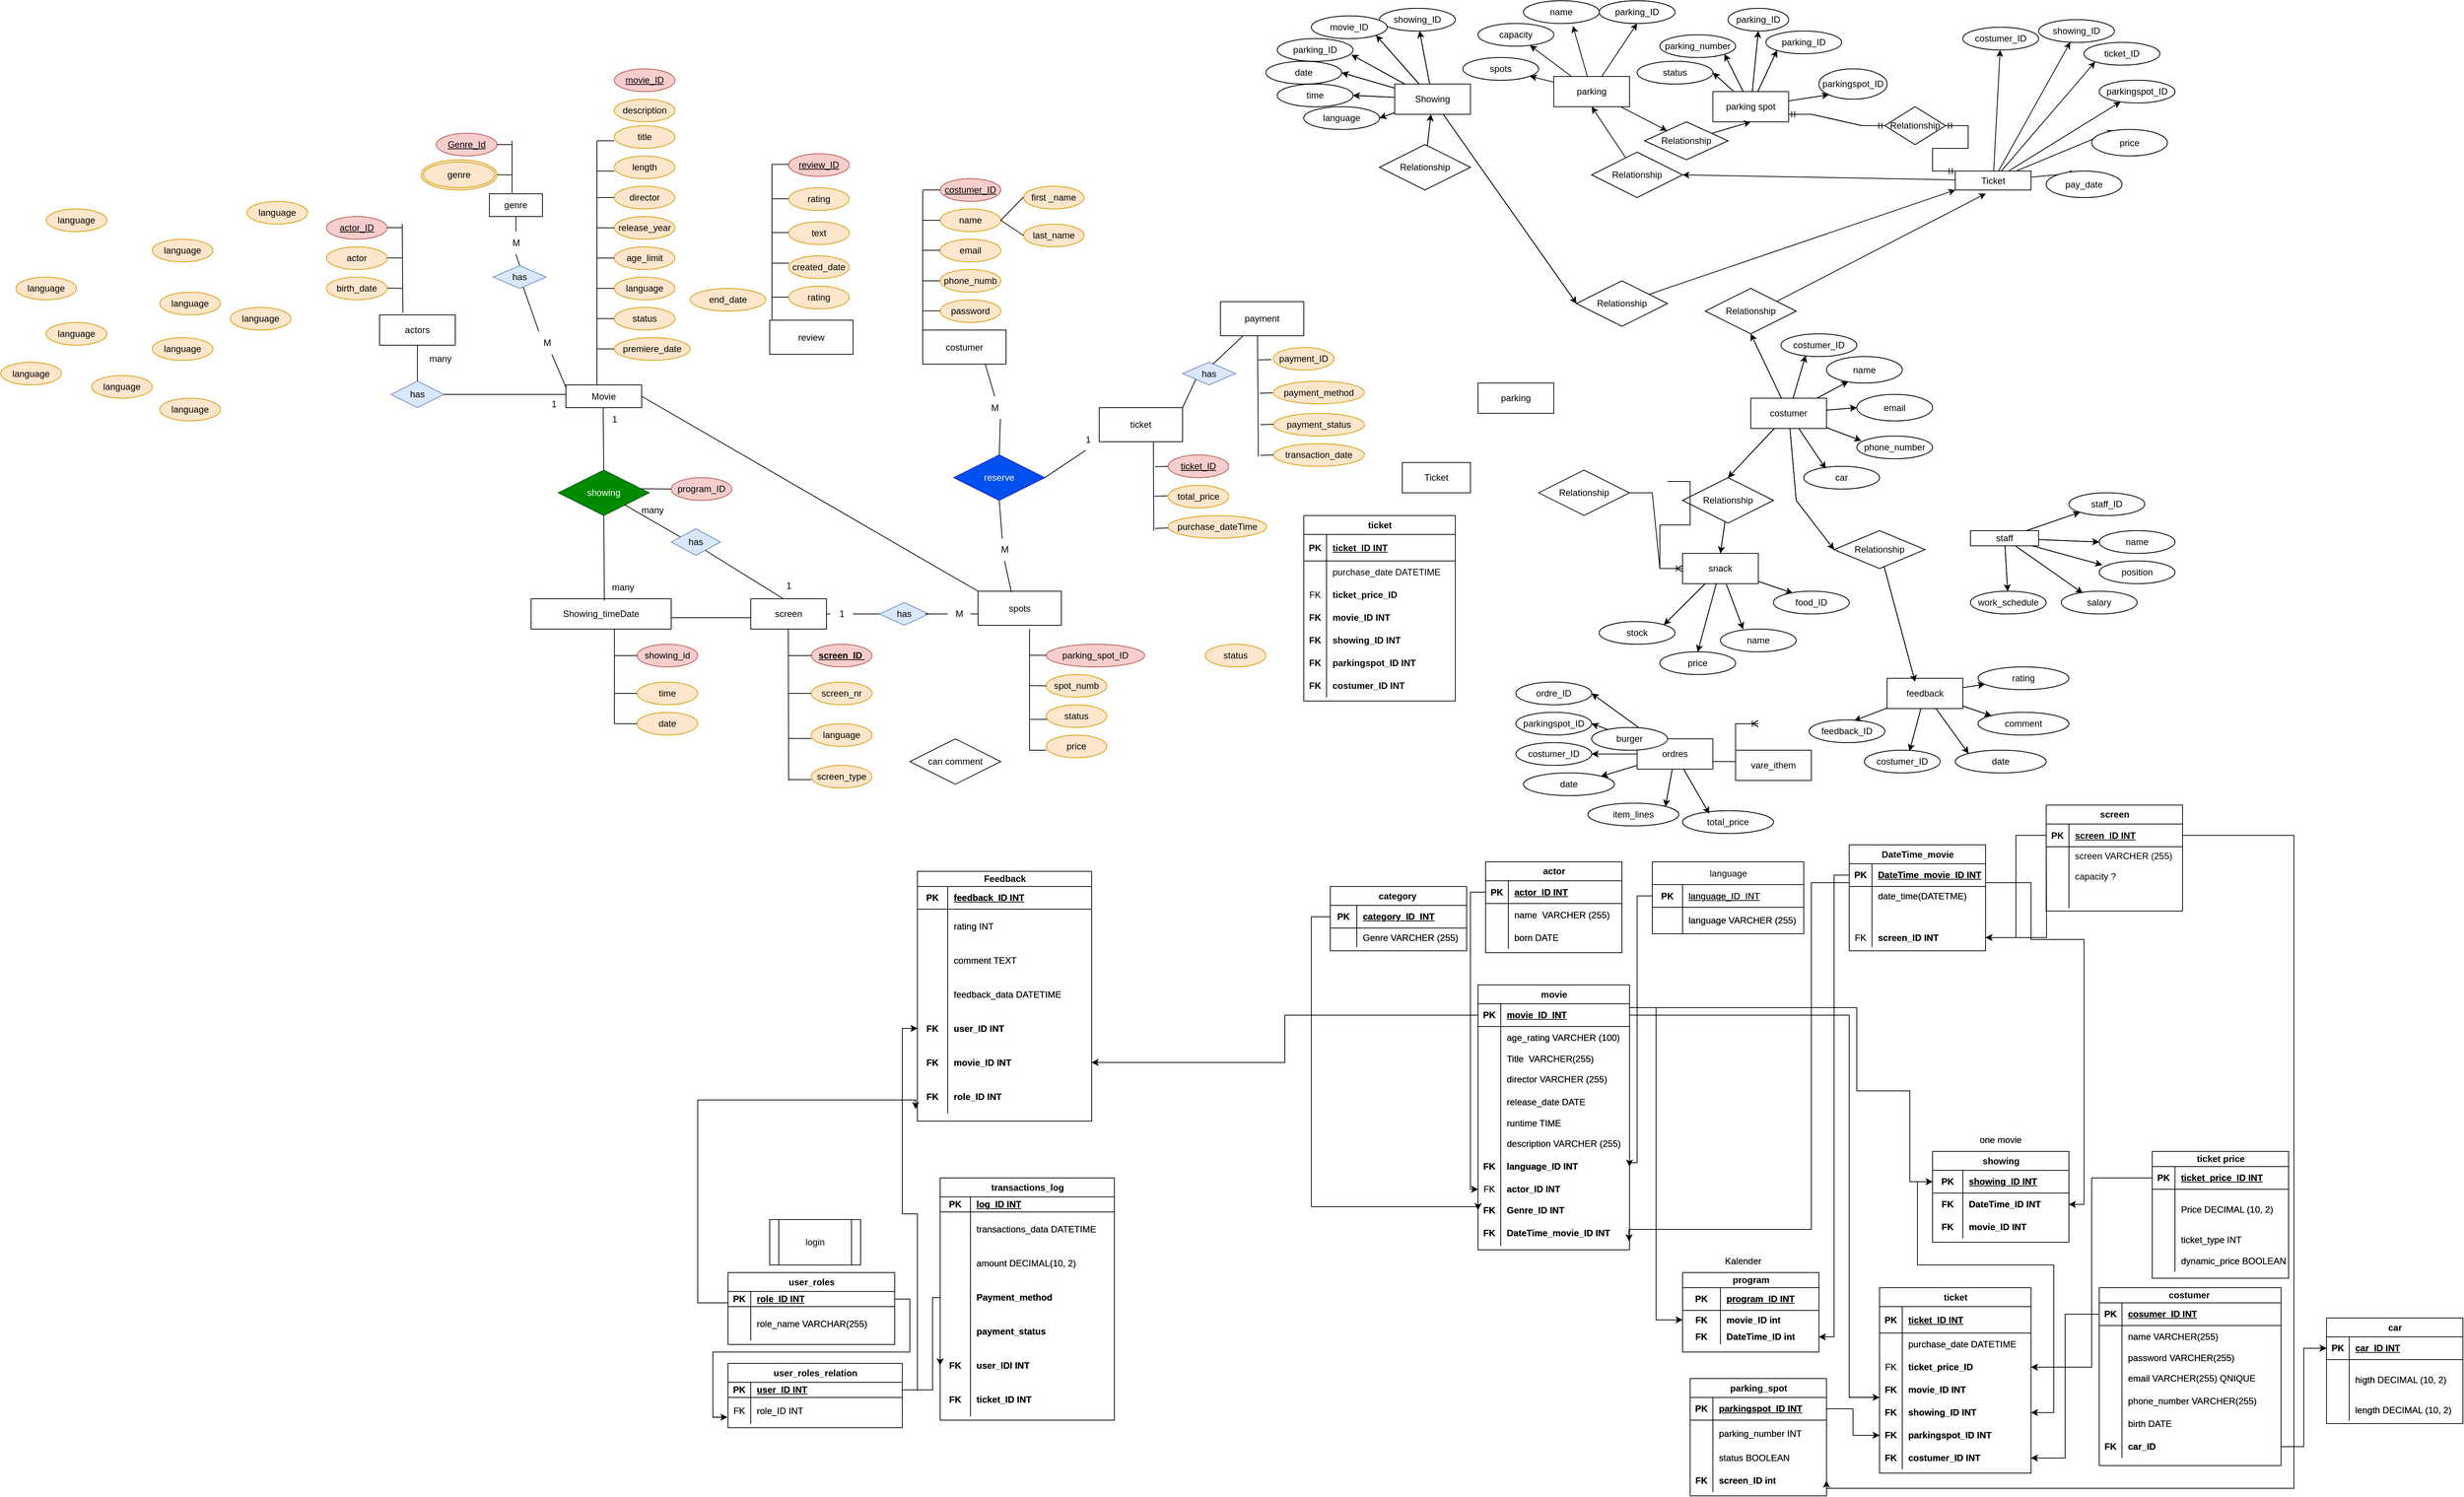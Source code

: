 <mxfile version="24.8.0" pages="3">
  <diagram name="Page-1" id="IllW0xsaDsU42FUCzMUv">
    <mxGraphModel dx="4742" dy="827" grid="1" gridSize="10" guides="1" tooltips="1" connect="1" arrows="1" fold="1" page="1" pageScale="1" pageWidth="1654" pageHeight="2336" math="0" shadow="0">
      <root>
        <mxCell id="0" />
        <mxCell id="1" parent="0" />
        <mxCell id="PqePDXDijZW4K7LYJ-__-22" style="edgeStyle=none;rounded=0;orthogonalLoop=1;jettySize=auto;html=1;" parent="1" source="IlpDkGs2LV_sHWLR01N2-1" target="IlpDkGs2LV_sHWLR01N2-39" edge="1">
          <mxGeometry relative="1" as="geometry" />
        </mxCell>
        <mxCell id="IlpDkGs2LV_sHWLR01N2-1" value="Relationship" style="shape=rhombus;perimeter=rhombusPerimeter;whiteSpace=wrap;html=1;align=center;" parent="1" vertex="1">
          <mxGeometry x="160" y="220" width="120" height="60" as="geometry" />
        </mxCell>
        <mxCell id="IlpDkGs2LV_sHWLR01N2-79" style="edgeStyle=none;rounded=0;orthogonalLoop=1;jettySize=auto;html=1;" parent="1" source="IlpDkGs2LV_sHWLR01N2-3" target="IlpDkGs2LV_sHWLR01N2-75" edge="1">
          <mxGeometry relative="1" as="geometry" />
        </mxCell>
        <mxCell id="IlpDkGs2LV_sHWLR01N2-80" style="edgeStyle=none;rounded=0;orthogonalLoop=1;jettySize=auto;html=1;" parent="1" source="IlpDkGs2LV_sHWLR01N2-3" target="IlpDkGs2LV_sHWLR01N2-74" edge="1">
          <mxGeometry relative="1" as="geometry" />
        </mxCell>
        <mxCell id="IlpDkGs2LV_sHWLR01N2-81" style="edgeStyle=none;rounded=0;orthogonalLoop=1;jettySize=auto;html=1;entryX=0;entryY=1;entryDx=0;entryDy=0;" parent="1" source="IlpDkGs2LV_sHWLR01N2-3" target="IlpDkGs2LV_sHWLR01N2-73" edge="1">
          <mxGeometry relative="1" as="geometry" />
        </mxCell>
        <mxCell id="IlpDkGs2LV_sHWLR01N2-82" style="edgeStyle=none;rounded=0;orthogonalLoop=1;jettySize=auto;html=1;" parent="1" source="IlpDkGs2LV_sHWLR01N2-3" target="IlpDkGs2LV_sHWLR01N2-76" edge="1">
          <mxGeometry relative="1" as="geometry" />
        </mxCell>
        <mxCell id="PqePDXDijZW4K7LYJ-__-27" style="edgeStyle=none;rounded=0;orthogonalLoop=1;jettySize=auto;html=1;entryX=1;entryY=0.5;entryDx=0;entryDy=0;" parent="1" source="IlpDkGs2LV_sHWLR01N2-3" target="PqePDXDijZW4K7LYJ-__-26" edge="1">
          <mxGeometry relative="1" as="geometry" />
        </mxCell>
        <mxCell id="IlpDkGs2LV_sHWLR01N2-3" value="Ticket" style="whiteSpace=wrap;html=1;align=center;" parent="1" vertex="1">
          <mxGeometry x="920" y="255" width="100" height="25" as="geometry" />
        </mxCell>
        <mxCell id="IlpDkGs2LV_sHWLR01N2-116" style="edgeStyle=none;rounded=0;orthogonalLoop=1;jettySize=auto;html=1;entryX=1;entryY=0;entryDx=0;entryDy=0;" parent="1" source="IlpDkGs2LV_sHWLR01N2-4" target="IlpDkGs2LV_sHWLR01N2-112" edge="1">
          <mxGeometry relative="1" as="geometry" />
        </mxCell>
        <mxCell id="IlpDkGs2LV_sHWLR01N2-4" value="snack" style="whiteSpace=wrap;html=1;align=center;" parent="1" vertex="1">
          <mxGeometry x="560" y="760" width="100" height="40" as="geometry" />
        </mxCell>
        <mxCell id="IlpDkGs2LV_sHWLR01N2-68" style="edgeStyle=none;rounded=0;orthogonalLoop=1;jettySize=auto;html=1;entryX=0.5;entryY=1;entryDx=0;entryDy=0;" parent="1" source="IlpDkGs2LV_sHWLR01N2-5" target="IlpDkGs2LV_sHWLR01N2-64" edge="1">
          <mxGeometry relative="1" as="geometry" />
        </mxCell>
        <mxCell id="IlpDkGs2LV_sHWLR01N2-69" style="edgeStyle=none;rounded=0;orthogonalLoop=1;jettySize=auto;html=1;entryX=0;entryY=1;entryDx=0;entryDy=0;" parent="1" source="IlpDkGs2LV_sHWLR01N2-5" target="IlpDkGs2LV_sHWLR01N2-63" edge="1">
          <mxGeometry relative="1" as="geometry" />
        </mxCell>
        <mxCell id="IlpDkGs2LV_sHWLR01N2-70" style="edgeStyle=none;rounded=0;orthogonalLoop=1;jettySize=auto;html=1;entryX=1;entryY=1;entryDx=0;entryDy=0;" parent="1" source="IlpDkGs2LV_sHWLR01N2-5" target="IlpDkGs2LV_sHWLR01N2-66" edge="1">
          <mxGeometry relative="1" as="geometry" />
        </mxCell>
        <mxCell id="IlpDkGs2LV_sHWLR01N2-71" style="edgeStyle=none;rounded=0;orthogonalLoop=1;jettySize=auto;html=1;entryX=1;entryY=0.5;entryDx=0;entryDy=0;" parent="1" source="IlpDkGs2LV_sHWLR01N2-5" target="IlpDkGs2LV_sHWLR01N2-67" edge="1">
          <mxGeometry relative="1" as="geometry" />
        </mxCell>
        <mxCell id="IlpDkGs2LV_sHWLR01N2-72" style="edgeStyle=none;rounded=0;orthogonalLoop=1;jettySize=auto;html=1;entryX=0;entryY=1;entryDx=0;entryDy=0;" parent="1" source="IlpDkGs2LV_sHWLR01N2-5" target="IlpDkGs2LV_sHWLR01N2-62" edge="1">
          <mxGeometry relative="1" as="geometry" />
        </mxCell>
        <mxCell id="IlpDkGs2LV_sHWLR01N2-5" value="parking spot" style="whiteSpace=wrap;html=1;align=center;" parent="1" vertex="1">
          <mxGeometry x="600" y="150" width="100" height="40" as="geometry" />
        </mxCell>
        <mxCell id="PqePDXDijZW4K7LYJ-__-5" style="edgeStyle=none;rounded=0;orthogonalLoop=1;jettySize=auto;html=1;entryX=1;entryY=0;entryDx=0;entryDy=0;" parent="1" source="IlpDkGs2LV_sHWLR01N2-6" target="IlpDkGs2LV_sHWLR01N2-118" edge="1">
          <mxGeometry relative="1" as="geometry" />
        </mxCell>
        <mxCell id="PqePDXDijZW4K7LYJ-__-6" style="edgeStyle=none;rounded=0;orthogonalLoop=1;jettySize=auto;html=1;entryX=1;entryY=0.5;entryDx=0;entryDy=0;" parent="1" source="IlpDkGs2LV_sHWLR01N2-6" target="IlpDkGs2LV_sHWLR01N2-119" edge="1">
          <mxGeometry relative="1" as="geometry" />
        </mxCell>
        <mxCell id="PqePDXDijZW4K7LYJ-__-7" style="edgeStyle=none;rounded=0;orthogonalLoop=1;jettySize=auto;html=1;entryX=1;entryY=0.5;entryDx=0;entryDy=0;" parent="1" source="IlpDkGs2LV_sHWLR01N2-6" target="IlpDkGs2LV_sHWLR01N2-121" edge="1">
          <mxGeometry relative="1" as="geometry" />
        </mxCell>
        <mxCell id="PqePDXDijZW4K7LYJ-__-8" style="edgeStyle=none;rounded=0;orthogonalLoop=1;jettySize=auto;html=1;entryX=1;entryY=0.5;entryDx=0;entryDy=0;" parent="1" source="IlpDkGs2LV_sHWLR01N2-6" target="IlpDkGs2LV_sHWLR01N2-117" edge="1">
          <mxGeometry relative="1" as="geometry" />
        </mxCell>
        <mxCell id="IlpDkGs2LV_sHWLR01N2-6" value="ordres" style="whiteSpace=wrap;html=1;align=center;" parent="1" vertex="1">
          <mxGeometry x="500" y="1005" width="100" height="40" as="geometry" />
        </mxCell>
        <mxCell id="IlpDkGs2LV_sHWLR01N2-104" style="edgeStyle=none;rounded=0;orthogonalLoop=1;jettySize=auto;html=1;entryX=0;entryY=1;entryDx=0;entryDy=0;" parent="1" source="IlpDkGs2LV_sHWLR01N2-7" target="IlpDkGs2LV_sHWLR01N2-96" edge="1">
          <mxGeometry relative="1" as="geometry" />
        </mxCell>
        <mxCell id="IlpDkGs2LV_sHWLR01N2-105" style="edgeStyle=none;rounded=0;orthogonalLoop=1;jettySize=auto;html=1;entryX=0;entryY=0.5;entryDx=0;entryDy=0;" parent="1" source="IlpDkGs2LV_sHWLR01N2-7" target="IlpDkGs2LV_sHWLR01N2-97" edge="1">
          <mxGeometry relative="1" as="geometry" />
        </mxCell>
        <mxCell id="IlpDkGs2LV_sHWLR01N2-108" style="edgeStyle=none;rounded=0;orthogonalLoop=1;jettySize=auto;html=1;" parent="1" source="IlpDkGs2LV_sHWLR01N2-7" target="IlpDkGs2LV_sHWLR01N2-100" edge="1">
          <mxGeometry relative="1" as="geometry" />
        </mxCell>
        <mxCell id="IlpDkGs2LV_sHWLR01N2-7" value="staff" style="whiteSpace=wrap;html=1;align=center;" parent="1" vertex="1">
          <mxGeometry x="940" y="730" width="90" height="20" as="geometry" />
        </mxCell>
        <mxCell id="IlpDkGs2LV_sHWLR01N2-93" style="edgeStyle=none;rounded=0;orthogonalLoop=1;jettySize=auto;html=1;entryX=0;entryY=0.5;entryDx=0;entryDy=0;" parent="1" source="IlpDkGs2LV_sHWLR01N2-9" target="IlpDkGs2LV_sHWLR01N2-87" edge="1">
          <mxGeometry relative="1" as="geometry" />
        </mxCell>
        <mxCell id="PqePDXDijZW4K7LYJ-__-39" style="edgeStyle=none;rounded=0;orthogonalLoop=1;jettySize=auto;html=1;entryX=0.5;entryY=0;entryDx=0;entryDy=0;" parent="1" source="IlpDkGs2LV_sHWLR01N2-9" target="PqePDXDijZW4K7LYJ-__-38" edge="1">
          <mxGeometry relative="1" as="geometry" />
        </mxCell>
        <mxCell id="PqePDXDijZW4K7LYJ-__-47" style="edgeStyle=none;rounded=0;orthogonalLoop=1;jettySize=auto;html=1;entryX=0;entryY=0.5;entryDx=0;entryDy=0;" parent="1" source="IlpDkGs2LV_sHWLR01N2-9" target="PqePDXDijZW4K7LYJ-__-46" edge="1">
          <mxGeometry relative="1" as="geometry">
            <Array as="points">
              <mxPoint x="710" y="690" />
            </Array>
          </mxGeometry>
        </mxCell>
        <mxCell id="IlpDkGs2LV_sHWLR01N2-9" value="costumer" style="whiteSpace=wrap;html=1;align=center;" parent="1" vertex="1">
          <mxGeometry x="650" y="555" width="100" height="40" as="geometry" />
        </mxCell>
        <mxCell id="IlpDkGs2LV_sHWLR01N2-46" value="" style="edgeStyle=none;rounded=0;orthogonalLoop=1;jettySize=auto;html=1;" parent="1" source="IlpDkGs2LV_sHWLR01N2-39" target="IlpDkGs2LV_sHWLR01N2-40" edge="1">
          <mxGeometry relative="1" as="geometry" />
        </mxCell>
        <mxCell id="IlpDkGs2LV_sHWLR01N2-47" style="edgeStyle=none;rounded=0;orthogonalLoop=1;jettySize=auto;html=1;entryX=1;entryY=1;entryDx=0;entryDy=0;" parent="1" source="IlpDkGs2LV_sHWLR01N2-39" target="IlpDkGs2LV_sHWLR01N2-41" edge="1">
          <mxGeometry relative="1" as="geometry" />
        </mxCell>
        <mxCell id="IlpDkGs2LV_sHWLR01N2-49" style="edgeStyle=none;rounded=0;orthogonalLoop=1;jettySize=auto;html=1;entryX=1;entryY=0.5;entryDx=0;entryDy=0;" parent="1" source="IlpDkGs2LV_sHWLR01N2-39" target="IlpDkGs2LV_sHWLR01N2-43" edge="1">
          <mxGeometry relative="1" as="geometry" />
        </mxCell>
        <mxCell id="IlpDkGs2LV_sHWLR01N2-50" style="edgeStyle=none;rounded=0;orthogonalLoop=1;jettySize=auto;html=1;entryX=1;entryY=0.5;entryDx=0;entryDy=0;" parent="1" source="IlpDkGs2LV_sHWLR01N2-39" target="IlpDkGs2LV_sHWLR01N2-44" edge="1">
          <mxGeometry relative="1" as="geometry" />
        </mxCell>
        <mxCell id="IlpDkGs2LV_sHWLR01N2-51" style="edgeStyle=none;rounded=0;orthogonalLoop=1;jettySize=auto;html=1;entryX=1;entryY=0.5;entryDx=0;entryDy=0;" parent="1" source="IlpDkGs2LV_sHWLR01N2-39" target="IlpDkGs2LV_sHWLR01N2-45" edge="1">
          <mxGeometry relative="1" as="geometry" />
        </mxCell>
        <mxCell id="PqePDXDijZW4K7LYJ-__-24" style="edgeStyle=none;rounded=0;orthogonalLoop=1;jettySize=auto;html=1;entryX=0;entryY=0.5;entryDx=0;entryDy=0;" parent="1" source="IlpDkGs2LV_sHWLR01N2-39" target="PqePDXDijZW4K7LYJ-__-23" edge="1">
          <mxGeometry relative="1" as="geometry" />
        </mxCell>
        <mxCell id="IlpDkGs2LV_sHWLR01N2-39" value="Showing" style="whiteSpace=wrap;html=1;align=center;" parent="1" vertex="1">
          <mxGeometry x="180" y="140" width="100" height="40" as="geometry" />
        </mxCell>
        <mxCell id="IlpDkGs2LV_sHWLR01N2-40" value="showing_ID" style="ellipse;whiteSpace=wrap;html=1;align=center;" parent="1" vertex="1">
          <mxGeometry x="160" y="40" width="100" height="30" as="geometry" />
        </mxCell>
        <mxCell id="IlpDkGs2LV_sHWLR01N2-41" value="movie_ID" style="ellipse;whiteSpace=wrap;html=1;align=center;" parent="1" vertex="1">
          <mxGeometry x="70" y="50" width="100" height="30" as="geometry" />
        </mxCell>
        <mxCell id="IlpDkGs2LV_sHWLR01N2-42" value="parking_ID" style="ellipse;whiteSpace=wrap;html=1;align=center;" parent="1" vertex="1">
          <mxGeometry x="25" y="80" width="100" height="30" as="geometry" />
        </mxCell>
        <mxCell id="IlpDkGs2LV_sHWLR01N2-43" value="date" style="ellipse;whiteSpace=wrap;html=1;align=center;" parent="1" vertex="1">
          <mxGeometry x="10" y="110" width="100" height="30" as="geometry" />
        </mxCell>
        <mxCell id="IlpDkGs2LV_sHWLR01N2-44" value="time" style="ellipse;whiteSpace=wrap;html=1;align=center;" parent="1" vertex="1">
          <mxGeometry x="25" y="140" width="100" height="30" as="geometry" />
        </mxCell>
        <mxCell id="IlpDkGs2LV_sHWLR01N2-45" value="language" style="ellipse;whiteSpace=wrap;html=1;align=center;" parent="1" vertex="1">
          <mxGeometry x="60" y="170" width="100" height="30" as="geometry" />
        </mxCell>
        <mxCell id="IlpDkGs2LV_sHWLR01N2-48" style="edgeStyle=none;rounded=0;orthogonalLoop=1;jettySize=auto;html=1;entryX=0.979;entryY=0.711;entryDx=0;entryDy=0;entryPerimeter=0;" parent="1" source="IlpDkGs2LV_sHWLR01N2-39" target="IlpDkGs2LV_sHWLR01N2-42" edge="1">
          <mxGeometry relative="1" as="geometry" />
        </mxCell>
        <mxCell id="IlpDkGs2LV_sHWLR01N2-58" style="edgeStyle=none;rounded=0;orthogonalLoop=1;jettySize=auto;html=1;entryX=0.5;entryY=1;entryDx=0;entryDy=0;" parent="1" source="IlpDkGs2LV_sHWLR01N2-52" target="IlpDkGs2LV_sHWLR01N2-53" edge="1">
          <mxGeometry relative="1" as="geometry" />
        </mxCell>
        <mxCell id="IlpDkGs2LV_sHWLR01N2-60" style="edgeStyle=none;rounded=0;orthogonalLoop=1;jettySize=auto;html=1;" parent="1" source="IlpDkGs2LV_sHWLR01N2-52" target="IlpDkGs2LV_sHWLR01N2-55" edge="1">
          <mxGeometry relative="1" as="geometry" />
        </mxCell>
        <mxCell id="IlpDkGs2LV_sHWLR01N2-61" style="edgeStyle=none;rounded=0;orthogonalLoop=1;jettySize=auto;html=1;" parent="1" source="IlpDkGs2LV_sHWLR01N2-52" target="IlpDkGs2LV_sHWLR01N2-56" edge="1">
          <mxGeometry relative="1" as="geometry" />
        </mxCell>
        <mxCell id="PqePDXDijZW4K7LYJ-__-32" style="edgeStyle=none;rounded=0;orthogonalLoop=1;jettySize=auto;html=1;" parent="1" source="IlpDkGs2LV_sHWLR01N2-52" target="PqePDXDijZW4K7LYJ-__-29" edge="1">
          <mxGeometry relative="1" as="geometry" />
        </mxCell>
        <mxCell id="IlpDkGs2LV_sHWLR01N2-52" value="parking" style="whiteSpace=wrap;html=1;align=center;" parent="1" vertex="1">
          <mxGeometry x="390" y="130" width="100" height="40" as="geometry" />
        </mxCell>
        <mxCell id="IlpDkGs2LV_sHWLR01N2-53" value="parking_ID" style="ellipse;whiteSpace=wrap;html=1;align=center;" parent="1" vertex="1">
          <mxGeometry x="450" y="30" width="100" height="30" as="geometry" />
        </mxCell>
        <mxCell id="IlpDkGs2LV_sHWLR01N2-54" value="name" style="ellipse;whiteSpace=wrap;html=1;align=center;" parent="1" vertex="1">
          <mxGeometry x="350" y="30" width="100" height="30" as="geometry" />
        </mxCell>
        <mxCell id="IlpDkGs2LV_sHWLR01N2-55" value="capacity" style="ellipse;whiteSpace=wrap;html=1;align=center;" parent="1" vertex="1">
          <mxGeometry x="290" y="60" width="100" height="30" as="geometry" />
        </mxCell>
        <mxCell id="IlpDkGs2LV_sHWLR01N2-56" value="spots" style="ellipse;whiteSpace=wrap;html=1;align=center;" parent="1" vertex="1">
          <mxGeometry x="270" y="105" width="100" height="30" as="geometry" />
        </mxCell>
        <mxCell id="IlpDkGs2LV_sHWLR01N2-59" style="edgeStyle=none;rounded=0;orthogonalLoop=1;jettySize=auto;html=1;entryX=0.653;entryY=1.108;entryDx=0;entryDy=0;entryPerimeter=0;" parent="1" source="IlpDkGs2LV_sHWLR01N2-52" target="IlpDkGs2LV_sHWLR01N2-54" edge="1">
          <mxGeometry relative="1" as="geometry" />
        </mxCell>
        <mxCell id="IlpDkGs2LV_sHWLR01N2-62" value="parkingspot_ID" style="ellipse;whiteSpace=wrap;html=1;align=center;" parent="1" vertex="1">
          <mxGeometry x="740" y="120" width="90" height="40" as="geometry" />
        </mxCell>
        <mxCell id="IlpDkGs2LV_sHWLR01N2-63" value="parking_ID" style="ellipse;whiteSpace=wrap;html=1;align=center;" parent="1" vertex="1">
          <mxGeometry x="670" y="70" width="100" height="30" as="geometry" />
        </mxCell>
        <mxCell id="IlpDkGs2LV_sHWLR01N2-64" value="parking_ID" style="ellipse;whiteSpace=wrap;html=1;align=center;" parent="1" vertex="1">
          <mxGeometry x="620" y="40" width="80" height="30" as="geometry" />
        </mxCell>
        <mxCell id="IlpDkGs2LV_sHWLR01N2-66" value="parking_number&lt;span style=&quot;caret-color: rgba(0, 0, 0, 0); color: rgba(0, 0, 0, 0); font-family: monospace; font-size: 0px; text-align: start; white-space: nowrap;&quot;&gt;%3CmxGraphModel%3E%3Croot%3E%3CmxCell%20id%3D%220%22%2F%3E%3CmxCell%20id%3D%221%22%20parent%3D%220%22%2F%3E%3CmxCell%20id%3D%222%22%20value%3D%22parking_ID%22%20style%3D%22ellipse%3BwhiteSpace%3Dwrap%3Bhtml%3D1%3Balign%3Dcenter%3B%22%20vertex%3D%221%22%20parent%3D%221%22%3E%3CmxGeometry%20x%3D%22600%22%20y%3D%2240%22%20width%3D%22100%22%20height%3D%2230%22%20as%3D%22geometry%22%2F%3E%3C%2FmxCell%3E%3C%2Froot%3E%3C%2FmxGraphModel%3E&lt;/span&gt;" style="ellipse;whiteSpace=wrap;html=1;align=center;" parent="1" vertex="1">
          <mxGeometry x="530" y="75" width="100" height="30" as="geometry" />
        </mxCell>
        <mxCell id="IlpDkGs2LV_sHWLR01N2-67" value="status" style="ellipse;whiteSpace=wrap;html=1;align=center;" parent="1" vertex="1">
          <mxGeometry x="500" y="110" width="100" height="30" as="geometry" />
        </mxCell>
        <mxCell id="IlpDkGs2LV_sHWLR01N2-73" value="ticket_ID" style="ellipse;whiteSpace=wrap;html=1;align=center;" parent="1" vertex="1">
          <mxGeometry x="1090" y="85" width="100" height="30" as="geometry" />
        </mxCell>
        <mxCell id="IlpDkGs2LV_sHWLR01N2-74" value="showing_ID" style="ellipse;whiteSpace=wrap;html=1;align=center;" parent="1" vertex="1">
          <mxGeometry x="1030" y="55" width="100" height="30" as="geometry" />
        </mxCell>
        <mxCell id="IlpDkGs2LV_sHWLR01N2-75" value="costumer_ID" style="ellipse;whiteSpace=wrap;html=1;align=center;" parent="1" vertex="1">
          <mxGeometry x="930" y="65" width="100" height="30" as="geometry" />
        </mxCell>
        <mxCell id="IlpDkGs2LV_sHWLR01N2-76" value="parkingspot_ID" style="ellipse;whiteSpace=wrap;html=1;align=center;" parent="1" vertex="1">
          <mxGeometry x="1110" y="135" width="100" height="30" as="geometry" />
        </mxCell>
        <mxCell id="IlpDkGs2LV_sHWLR01N2-77" value="price" style="ellipse;whiteSpace=wrap;html=1;align=center;" parent="1" vertex="1">
          <mxGeometry x="1100" y="200" width="100" height="35" as="geometry" />
        </mxCell>
        <mxCell id="IlpDkGs2LV_sHWLR01N2-78" value="pay_date" style="ellipse;whiteSpace=wrap;html=1;align=center;" parent="1" vertex="1">
          <mxGeometry x="1040" y="255" width="100" height="35" as="geometry" />
        </mxCell>
        <mxCell id="IlpDkGs2LV_sHWLR01N2-83" style="edgeStyle=none;rounded=0;orthogonalLoop=1;jettySize=auto;html=1;entryX=0.296;entryY=0.038;entryDx=0;entryDy=0;entryPerimeter=0;" parent="1" source="IlpDkGs2LV_sHWLR01N2-3" target="IlpDkGs2LV_sHWLR01N2-77" edge="1">
          <mxGeometry relative="1" as="geometry" />
        </mxCell>
        <mxCell id="IlpDkGs2LV_sHWLR01N2-84" style="edgeStyle=none;rounded=0;orthogonalLoop=1;jettySize=auto;html=1;entryX=0.4;entryY=0.072;entryDx=0;entryDy=0;entryPerimeter=0;" parent="1" source="IlpDkGs2LV_sHWLR01N2-3" target="IlpDkGs2LV_sHWLR01N2-78" edge="1">
          <mxGeometry relative="1" as="geometry" />
        </mxCell>
        <mxCell id="IlpDkGs2LV_sHWLR01N2-85" value="costumer_ID" style="ellipse;whiteSpace=wrap;html=1;align=center;" parent="1" vertex="1">
          <mxGeometry x="690" y="470" width="100" height="30" as="geometry" />
        </mxCell>
        <mxCell id="IlpDkGs2LV_sHWLR01N2-86" value="name" style="ellipse;whiteSpace=wrap;html=1;align=center;" parent="1" vertex="1">
          <mxGeometry x="750" y="500" width="100" height="35" as="geometry" />
        </mxCell>
        <mxCell id="IlpDkGs2LV_sHWLR01N2-87" value="email" style="ellipse;whiteSpace=wrap;html=1;align=center;" parent="1" vertex="1">
          <mxGeometry x="790" y="550" width="100" height="35" as="geometry" />
        </mxCell>
        <mxCell id="IlpDkGs2LV_sHWLR01N2-88" value="phone_number" style="ellipse;whiteSpace=wrap;html=1;align=center;" parent="1" vertex="1">
          <mxGeometry x="790" y="605" width="100" height="30" as="geometry" />
        </mxCell>
        <mxCell id="IlpDkGs2LV_sHWLR01N2-89" value="car" style="ellipse;whiteSpace=wrap;html=1;align=center;" parent="1" vertex="1">
          <mxGeometry x="720" y="645" width="100" height="30" as="geometry" />
        </mxCell>
        <mxCell id="IlpDkGs2LV_sHWLR01N2-91" style="edgeStyle=none;rounded=0;orthogonalLoop=1;jettySize=auto;html=1;entryX=0.324;entryY=0.957;entryDx=0;entryDy=0;entryPerimeter=0;" parent="1" source="IlpDkGs2LV_sHWLR01N2-9" target="IlpDkGs2LV_sHWLR01N2-85" edge="1">
          <mxGeometry relative="1" as="geometry" />
        </mxCell>
        <mxCell id="IlpDkGs2LV_sHWLR01N2-92" style="edgeStyle=none;rounded=0;orthogonalLoop=1;jettySize=auto;html=1;entryX=0.286;entryY=0.943;entryDx=0;entryDy=0;entryPerimeter=0;" parent="1" source="IlpDkGs2LV_sHWLR01N2-9" target="IlpDkGs2LV_sHWLR01N2-86" edge="1">
          <mxGeometry relative="1" as="geometry" />
        </mxCell>
        <mxCell id="IlpDkGs2LV_sHWLR01N2-94" style="edgeStyle=none;rounded=0;orthogonalLoop=1;jettySize=auto;html=1;entryX=0.058;entryY=0.203;entryDx=0;entryDy=0;entryPerimeter=0;" parent="1" source="IlpDkGs2LV_sHWLR01N2-9" target="IlpDkGs2LV_sHWLR01N2-88" edge="1">
          <mxGeometry relative="1" as="geometry" />
        </mxCell>
        <mxCell id="IlpDkGs2LV_sHWLR01N2-95" style="edgeStyle=none;rounded=0;orthogonalLoop=1;jettySize=auto;html=1;entryX=0.291;entryY=0.108;entryDx=0;entryDy=0;entryPerimeter=0;" parent="1" source="IlpDkGs2LV_sHWLR01N2-9" target="IlpDkGs2LV_sHWLR01N2-89" edge="1">
          <mxGeometry relative="1" as="geometry" />
        </mxCell>
        <mxCell id="IlpDkGs2LV_sHWLR01N2-96" value="staff_ID" style="ellipse;whiteSpace=wrap;html=1;align=center;" parent="1" vertex="1">
          <mxGeometry x="1070" y="680" width="100" height="30" as="geometry" />
        </mxCell>
        <mxCell id="IlpDkGs2LV_sHWLR01N2-97" value="name" style="ellipse;whiteSpace=wrap;html=1;align=center;" parent="1" vertex="1">
          <mxGeometry x="1110" y="730" width="100" height="30" as="geometry" />
        </mxCell>
        <mxCell id="IlpDkGs2LV_sHWLR01N2-98" value="position&lt;span style=&quot;caret-color: rgba(0, 0, 0, 0); color: rgba(0, 0, 0, 0); font-family: monospace; font-size: 0px; text-align: start; white-space: nowrap;&quot;&gt;%3CmxGraphModel%3E%3Croot%3E%3CmxCell%20id%3D%220%22%2F%3E%3CmxCell%20id%3D%221%22%20parent%3D%220%22%2F%3E%3CmxCell%20id%3D%222%22%20value%3D%22name%22%20style%3D%22ellipse%3BwhiteSpace%3Dwrap%3Bhtml%3D1%3Balign%3Dcenter%3B%22%20vertex%3D%221%22%20parent%3D%221%22%3E%3CmxGeometry%20x%3D%22690%22%20y%3D%22670%22%20width%3D%22100%22%20height%3D%2230%22%20as%3D%22geometry%22%2F%3E%3C%2FmxCell%3E%3C%2Froot%3E%3C%2FmxGraphModel%3E&lt;/span&gt;" style="ellipse;whiteSpace=wrap;html=1;align=center;" parent="1" vertex="1">
          <mxGeometry x="1110" y="770" width="100" height="30" as="geometry" />
        </mxCell>
        <mxCell id="IlpDkGs2LV_sHWLR01N2-99" value="salary" style="ellipse;whiteSpace=wrap;html=1;align=center;" parent="1" vertex="1">
          <mxGeometry x="1060" y="810" width="100" height="30" as="geometry" />
        </mxCell>
        <mxCell id="IlpDkGs2LV_sHWLR01N2-100" value="work_schedule" style="ellipse;whiteSpace=wrap;html=1;align=center;" parent="1" vertex="1">
          <mxGeometry x="940" y="810" width="100" height="30" as="geometry" />
        </mxCell>
        <mxCell id="IlpDkGs2LV_sHWLR01N2-106" style="edgeStyle=none;rounded=0;orthogonalLoop=1;jettySize=auto;html=1;entryX=0.039;entryY=0.176;entryDx=0;entryDy=0;entryPerimeter=0;" parent="1" source="IlpDkGs2LV_sHWLR01N2-7" target="IlpDkGs2LV_sHWLR01N2-98" edge="1">
          <mxGeometry relative="1" as="geometry" />
        </mxCell>
        <mxCell id="IlpDkGs2LV_sHWLR01N2-107" style="edgeStyle=none;rounded=0;orthogonalLoop=1;jettySize=auto;html=1;entryX=0.281;entryY=0.081;entryDx=0;entryDy=0;entryPerimeter=0;" parent="1" source="IlpDkGs2LV_sHWLR01N2-7" target="IlpDkGs2LV_sHWLR01N2-99" edge="1">
          <mxGeometry relative="1" as="geometry" />
        </mxCell>
        <mxCell id="IlpDkGs2LV_sHWLR01N2-109" value="food_ID" style="ellipse;whiteSpace=wrap;html=1;align=center;" parent="1" vertex="1">
          <mxGeometry x="680" y="810" width="100" height="30" as="geometry" />
        </mxCell>
        <mxCell id="IlpDkGs2LV_sHWLR01N2-110" value="name" style="ellipse;whiteSpace=wrap;html=1;align=center;" parent="1" vertex="1">
          <mxGeometry x="610" y="860" width="100" height="30" as="geometry" />
        </mxCell>
        <mxCell id="IlpDkGs2LV_sHWLR01N2-111" value="price" style="ellipse;whiteSpace=wrap;html=1;align=center;" parent="1" vertex="1">
          <mxGeometry x="530" y="890" width="100" height="30" as="geometry" />
        </mxCell>
        <mxCell id="IlpDkGs2LV_sHWLR01N2-112" value="stock" style="ellipse;whiteSpace=wrap;html=1;align=center;" parent="1" vertex="1">
          <mxGeometry x="450" y="850" width="100" height="30" as="geometry" />
        </mxCell>
        <mxCell id="IlpDkGs2LV_sHWLR01N2-113" style="edgeStyle=none;rounded=0;orthogonalLoop=1;jettySize=auto;html=1;entryX=0.253;entryY=0.081;entryDx=0;entryDy=0;entryPerimeter=0;" parent="1" source="IlpDkGs2LV_sHWLR01N2-4" target="IlpDkGs2LV_sHWLR01N2-109" edge="1">
          <mxGeometry relative="1" as="geometry" />
        </mxCell>
        <mxCell id="IlpDkGs2LV_sHWLR01N2-114" style="edgeStyle=none;rounded=0;orthogonalLoop=1;jettySize=auto;html=1;entryX=0.3;entryY=0;entryDx=0;entryDy=0;entryPerimeter=0;" parent="1" source="IlpDkGs2LV_sHWLR01N2-4" target="IlpDkGs2LV_sHWLR01N2-110" edge="1">
          <mxGeometry relative="1" as="geometry" />
        </mxCell>
        <mxCell id="IlpDkGs2LV_sHWLR01N2-115" style="edgeStyle=none;rounded=0;orthogonalLoop=1;jettySize=auto;html=1;entryX=0.5;entryY=0;entryDx=0;entryDy=0;" parent="1" source="IlpDkGs2LV_sHWLR01N2-4" target="IlpDkGs2LV_sHWLR01N2-111" edge="1">
          <mxGeometry relative="1" as="geometry" />
        </mxCell>
        <mxCell id="IlpDkGs2LV_sHWLR01N2-117" value="ordre_ID" style="ellipse;whiteSpace=wrap;html=1;align=center;" parent="1" vertex="1">
          <mxGeometry x="340" y="930" width="100" height="30" as="geometry" />
        </mxCell>
        <mxCell id="IlpDkGs2LV_sHWLR01N2-118" value="date" style="ellipse;whiteSpace=wrap;html=1;align=center;" parent="1" vertex="1">
          <mxGeometry x="350" y="1050" width="120" height="30" as="geometry" />
        </mxCell>
        <mxCell id="IlpDkGs2LV_sHWLR01N2-119" value="costumer_ID" style="ellipse;whiteSpace=wrap;html=1;align=center;" parent="1" vertex="1">
          <mxGeometry x="340" y="1010" width="100" height="30" as="geometry" />
        </mxCell>
        <mxCell id="IlpDkGs2LV_sHWLR01N2-121" value="parkingspot_ID" style="ellipse;whiteSpace=wrap;html=1;align=center;" parent="1" vertex="1">
          <mxGeometry x="340" y="970" width="100" height="30" as="geometry" />
        </mxCell>
        <mxCell id="PqePDXDijZW4K7LYJ-__-1" value="total_price" style="ellipse;whiteSpace=wrap;html=1;align=center;" parent="1" vertex="1">
          <mxGeometry x="560" y="1100" width="120" height="30" as="geometry" />
        </mxCell>
        <mxCell id="PqePDXDijZW4K7LYJ-__-2" value="item_lines" style="ellipse;whiteSpace=wrap;html=1;align=center;" parent="1" vertex="1">
          <mxGeometry x="435" y="1090" width="120" height="30" as="geometry" />
        </mxCell>
        <mxCell id="PqePDXDijZW4K7LYJ-__-3" style="edgeStyle=none;rounded=0;orthogonalLoop=1;jettySize=auto;html=1;entryX=1;entryY=0;entryDx=0;entryDy=0;" parent="1" source="IlpDkGs2LV_sHWLR01N2-6" target="PqePDXDijZW4K7LYJ-__-2" edge="1">
          <mxGeometry relative="1" as="geometry" />
        </mxCell>
        <mxCell id="PqePDXDijZW4K7LYJ-__-4" style="edgeStyle=none;rounded=0;orthogonalLoop=1;jettySize=auto;html=1;entryX=0.294;entryY=0.129;entryDx=0;entryDy=0;entryPerimeter=0;" parent="1" source="IlpDkGs2LV_sHWLR01N2-6" target="PqePDXDijZW4K7LYJ-__-1" edge="1">
          <mxGeometry relative="1" as="geometry" />
        </mxCell>
        <mxCell id="PqePDXDijZW4K7LYJ-__-18" style="edgeStyle=none;rounded=0;orthogonalLoop=1;jettySize=auto;html=1;entryX=0;entryY=0;entryDx=0;entryDy=0;" parent="1" source="PqePDXDijZW4K7LYJ-__-9" target="PqePDXDijZW4K7LYJ-__-13" edge="1">
          <mxGeometry relative="1" as="geometry" />
        </mxCell>
        <mxCell id="PqePDXDijZW4K7LYJ-__-19" style="edgeStyle=none;rounded=0;orthogonalLoop=1;jettySize=auto;html=1;entryX=0;entryY=0;entryDx=0;entryDy=0;" parent="1" source="PqePDXDijZW4K7LYJ-__-9" target="PqePDXDijZW4K7LYJ-__-14" edge="1">
          <mxGeometry relative="1" as="geometry" />
        </mxCell>
        <mxCell id="PqePDXDijZW4K7LYJ-__-20" style="edgeStyle=none;rounded=0;orthogonalLoop=1;jettySize=auto;html=1;" parent="1" source="PqePDXDijZW4K7LYJ-__-9" target="PqePDXDijZW4K7LYJ-__-15" edge="1">
          <mxGeometry relative="1" as="geometry" />
        </mxCell>
        <mxCell id="PqePDXDijZW4K7LYJ-__-9" value="feedback" style="whiteSpace=wrap;html=1;align=center;" parent="1" vertex="1">
          <mxGeometry x="830" y="925" width="100" height="40" as="geometry" />
        </mxCell>
        <mxCell id="PqePDXDijZW4K7LYJ-__-11" value="feedback_ID" style="ellipse;whiteSpace=wrap;html=1;align=center;" parent="1" vertex="1">
          <mxGeometry x="727" y="980" width="100" height="30" as="geometry" />
        </mxCell>
        <mxCell id="PqePDXDijZW4K7LYJ-__-12" value="costumer_ID" style="ellipse;whiteSpace=wrap;html=1;align=center;" parent="1" vertex="1">
          <mxGeometry x="800" y="1020" width="100" height="30" as="geometry" />
        </mxCell>
        <mxCell id="PqePDXDijZW4K7LYJ-__-13" value="date" style="ellipse;whiteSpace=wrap;html=1;align=center;" parent="1" vertex="1">
          <mxGeometry x="920" y="1020" width="120" height="30" as="geometry" />
        </mxCell>
        <mxCell id="PqePDXDijZW4K7LYJ-__-14" value="commen&lt;span style=&quot;caret-color: rgba(0, 0, 0, 0); color: rgba(0, 0, 0, 0); font-family: monospace; font-size: 0px; text-align: start; white-space: nowrap;&quot;&gt;%3CmxGraphModel%3E%3Croot%3E%3CmxCell%20id%3D%220%22%2F%3E%3CmxCell%20id%3D%221%22%20parent%3D%220%22%2F%3E%3CmxCell%20id%3D%222%22%20value%3D%22date%22%20style%3D%22ellipse%3BwhiteSpace%3Dwrap%3Bhtml%3D1%3Balign%3Dcenter%3B%22%20vertex%3D%221%22%20parent%3D%221%22%3E%3CmxGeometry%20x%3D%22920%22%20y%3D%221020%22%20width%3D%22120%22%20height%3D%2230%22%20as%3D%22geometry%22%2F%3E%3C%2FmxCell%3E%3C%2Froot%3E%3C%2FmxGraphModel%3E&lt;/span&gt;t" style="ellipse;whiteSpace=wrap;html=1;align=center;" parent="1" vertex="1">
          <mxGeometry x="950" y="970" width="120" height="30" as="geometry" />
        </mxCell>
        <mxCell id="PqePDXDijZW4K7LYJ-__-15" value="rating" style="ellipse;whiteSpace=wrap;html=1;align=center;" parent="1" vertex="1">
          <mxGeometry x="950" y="910" width="120" height="30" as="geometry" />
        </mxCell>
        <mxCell id="PqePDXDijZW4K7LYJ-__-16" style="edgeStyle=none;rounded=0;orthogonalLoop=1;jettySize=auto;html=1;entryX=0.597;entryY=0.033;entryDx=0;entryDy=0;entryPerimeter=0;" parent="1" source="PqePDXDijZW4K7LYJ-__-9" target="PqePDXDijZW4K7LYJ-__-11" edge="1">
          <mxGeometry relative="1" as="geometry" />
        </mxCell>
        <mxCell id="PqePDXDijZW4K7LYJ-__-17" style="edgeStyle=none;rounded=0;orthogonalLoop=1;jettySize=auto;html=1;entryX=0.596;entryY=0.033;entryDx=0;entryDy=0;entryPerimeter=0;" parent="1" source="PqePDXDijZW4K7LYJ-__-9" target="PqePDXDijZW4K7LYJ-__-12" edge="1">
          <mxGeometry relative="1" as="geometry" />
        </mxCell>
        <mxCell id="PqePDXDijZW4K7LYJ-__-25" style="edgeStyle=none;rounded=0;orthogonalLoop=1;jettySize=auto;html=1;entryX=0;entryY=1;entryDx=0;entryDy=0;" parent="1" source="PqePDXDijZW4K7LYJ-__-23" target="IlpDkGs2LV_sHWLR01N2-3" edge="1">
          <mxGeometry relative="1" as="geometry" />
        </mxCell>
        <mxCell id="PqePDXDijZW4K7LYJ-__-23" value="Relationship" style="shape=rhombus;perimeter=rhombusPerimeter;whiteSpace=wrap;html=1;align=center;" parent="1" vertex="1">
          <mxGeometry x="420" y="400" width="120" height="60" as="geometry" />
        </mxCell>
        <mxCell id="PqePDXDijZW4K7LYJ-__-28" style="edgeStyle=none;rounded=0;orthogonalLoop=1;jettySize=auto;html=1;entryX=0.5;entryY=1;entryDx=0;entryDy=0;" parent="1" source="PqePDXDijZW4K7LYJ-__-26" target="IlpDkGs2LV_sHWLR01N2-52" edge="1">
          <mxGeometry relative="1" as="geometry" />
        </mxCell>
        <mxCell id="PqePDXDijZW4K7LYJ-__-26" value="Relationship" style="shape=rhombus;perimeter=rhombusPerimeter;whiteSpace=wrap;html=1;align=center;" parent="1" vertex="1">
          <mxGeometry x="440" y="230" width="120" height="60" as="geometry" />
        </mxCell>
        <mxCell id="PqePDXDijZW4K7LYJ-__-31" style="edgeStyle=none;rounded=0;orthogonalLoop=1;jettySize=auto;html=1;entryX=0.5;entryY=1;entryDx=0;entryDy=0;" parent="1" source="PqePDXDijZW4K7LYJ-__-29" target="IlpDkGs2LV_sHWLR01N2-5" edge="1">
          <mxGeometry relative="1" as="geometry" />
        </mxCell>
        <mxCell id="PqePDXDijZW4K7LYJ-__-29" value="Relationship" style="shape=rhombus;perimeter=rhombusPerimeter;whiteSpace=wrap;html=1;align=center;" parent="1" vertex="1">
          <mxGeometry x="510" y="190" width="110" height="50" as="geometry" />
        </mxCell>
        <mxCell id="PqePDXDijZW4K7LYJ-__-34" value="Relationship" style="shape=rhombus;perimeter=rhombusPerimeter;whiteSpace=wrap;html=1;align=center;" parent="1" vertex="1">
          <mxGeometry x="827" y="170" width="80" height="50" as="geometry" />
        </mxCell>
        <mxCell id="PqePDXDijZW4K7LYJ-__-36" value="" style="edgeStyle=entityRelationEdgeStyle;fontSize=12;html=1;endArrow=ERmandOne;startArrow=ERmandOne;rounded=0;exitX=1;exitY=0.75;exitDx=0;exitDy=0;entryX=0;entryY=0.5;entryDx=0;entryDy=0;" parent="1" source="IlpDkGs2LV_sHWLR01N2-5" target="PqePDXDijZW4K7LYJ-__-34" edge="1">
          <mxGeometry width="100" height="100" relative="1" as="geometry">
            <mxPoint x="770" y="410" as="sourcePoint" />
            <mxPoint x="800" y="230" as="targetPoint" />
          </mxGeometry>
        </mxCell>
        <mxCell id="PqePDXDijZW4K7LYJ-__-37" value="" style="edgeStyle=entityRelationEdgeStyle;fontSize=12;html=1;endArrow=ERmandOne;startArrow=ERmandOne;rounded=0;exitX=1;exitY=0.5;exitDx=0;exitDy=0;entryX=0;entryY=0;entryDx=0;entryDy=0;" parent="1" source="PqePDXDijZW4K7LYJ-__-34" target="IlpDkGs2LV_sHWLR01N2-3" edge="1">
          <mxGeometry width="100" height="100" relative="1" as="geometry">
            <mxPoint x="710" y="190" as="sourcePoint" />
            <mxPoint x="837" y="205" as="targetPoint" />
            <Array as="points">
              <mxPoint x="880" y="250" />
            </Array>
          </mxGeometry>
        </mxCell>
        <mxCell id="PqePDXDijZW4K7LYJ-__-42" style="edgeStyle=none;rounded=0;orthogonalLoop=1;jettySize=auto;html=1;entryX=0.5;entryY=0;entryDx=0;entryDy=0;" parent="1" source="PqePDXDijZW4K7LYJ-__-38" target="IlpDkGs2LV_sHWLR01N2-4" edge="1">
          <mxGeometry relative="1" as="geometry" />
        </mxCell>
        <mxCell id="PqePDXDijZW4K7LYJ-__-38" value="Relationship" style="shape=rhombus;perimeter=rhombusPerimeter;whiteSpace=wrap;html=1;align=center;" parent="1" vertex="1">
          <mxGeometry x="560" y="660" width="120" height="60" as="geometry" />
        </mxCell>
        <mxCell id="PqePDXDijZW4K7LYJ-__-43" style="edgeStyle=none;rounded=0;orthogonalLoop=1;jettySize=auto;html=1;entryX=0.403;entryY=1.187;entryDx=0;entryDy=0;entryPerimeter=0;" parent="1" source="PqePDXDijZW4K7LYJ-__-44" target="IlpDkGs2LV_sHWLR01N2-3" edge="1">
          <mxGeometry relative="1" as="geometry">
            <Array as="points">
              <mxPoint x="640" y="450" />
            </Array>
          </mxGeometry>
        </mxCell>
        <mxCell id="PqePDXDijZW4K7LYJ-__-45" value="" style="edgeStyle=none;rounded=0;orthogonalLoop=1;jettySize=auto;html=1;entryX=0.5;entryY=1;entryDx=0;entryDy=0;" parent="1" source="IlpDkGs2LV_sHWLR01N2-9" target="PqePDXDijZW4K7LYJ-__-44" edge="1">
          <mxGeometry relative="1" as="geometry">
            <mxPoint x="690" y="555" as="sourcePoint" />
            <mxPoint x="960" y="285" as="targetPoint" />
            <Array as="points" />
          </mxGeometry>
        </mxCell>
        <mxCell id="PqePDXDijZW4K7LYJ-__-44" value="Relationship" style="shape=rhombus;perimeter=rhombusPerimeter;whiteSpace=wrap;html=1;align=center;" parent="1" vertex="1">
          <mxGeometry x="590" y="410" width="120" height="60" as="geometry" />
        </mxCell>
        <mxCell id="PqePDXDijZW4K7LYJ-__-46" value="Relationship" style="shape=rhombus;perimeter=rhombusPerimeter;whiteSpace=wrap;html=1;align=center;" parent="1" vertex="1">
          <mxGeometry x="760" y="730" width="120" height="50" as="geometry" />
        </mxCell>
        <mxCell id="PqePDXDijZW4K7LYJ-__-48" style="edgeStyle=none;rounded=0;orthogonalLoop=1;jettySize=auto;html=1;entryX=0.37;entryY=0.117;entryDx=0;entryDy=0;entryPerimeter=0;" parent="1" source="PqePDXDijZW4K7LYJ-__-46" target="PqePDXDijZW4K7LYJ-__-9" edge="1">
          <mxGeometry relative="1" as="geometry" />
        </mxCell>
        <mxCell id="PqePDXDijZW4K7LYJ-__-49" value="vare_ithem" style="whiteSpace=wrap;html=1;align=center;" parent="1" vertex="1">
          <mxGeometry x="630" y="1020" width="100" height="40" as="geometry" />
        </mxCell>
        <mxCell id="PqePDXDijZW4K7LYJ-__-50" value="burger" style="ellipse;whiteSpace=wrap;html=1;align=center;" parent="1" vertex="1">
          <mxGeometry x="440" y="990" width="100" height="30" as="geometry" />
        </mxCell>
        <mxCell id="PqePDXDijZW4K7LYJ-__-51" value="Relationship" style="shape=rhombus;perimeter=rhombusPerimeter;whiteSpace=wrap;html=1;align=center;" parent="1" vertex="1">
          <mxGeometry x="370" y="650" width="120" height="60" as="geometry" />
        </mxCell>
        <mxCell id="PqePDXDijZW4K7LYJ-__-53" value="" style="edgeStyle=entityRelationEdgeStyle;fontSize=12;html=1;endArrow=ERoneToMany;rounded=0;exitX=1;exitY=0.5;exitDx=0;exitDy=0;entryX=0;entryY=0.5;entryDx=0;entryDy=0;" parent="1" source="PqePDXDijZW4K7LYJ-__-51" edge="1">
          <mxGeometry width="100" height="100" relative="1" as="geometry">
            <mxPoint x="510" y="830" as="sourcePoint" />
            <mxPoint x="560" y="780" as="targetPoint" />
            <Array as="points">
              <mxPoint x="640" y="845" />
              <mxPoint x="560" y="775" />
            </Array>
          </mxGeometry>
        </mxCell>
        <mxCell id="PqePDXDijZW4K7LYJ-__-54" value="" style="edgeStyle=entityRelationEdgeStyle;fontSize=12;html=1;endArrow=ERoneToMany;rounded=0;exitX=1;exitY=0.75;exitDx=0;exitDy=0;entryX=0;entryY=0.5;entryDx=0;entryDy=0;" parent="1" source="IlpDkGs2LV_sHWLR01N2-6" edge="1">
          <mxGeometry width="100" height="100" relative="1" as="geometry">
            <mxPoint x="610" y="1035" as="sourcePoint" />
            <mxPoint x="660" y="985" as="targetPoint" />
            <Array as="points">
              <mxPoint x="740" y="1050" />
              <mxPoint x="660" y="980" />
            </Array>
          </mxGeometry>
        </mxCell>
        <mxCell id="PqePDXDijZW4K7LYJ-__-88" value="movie" style="shape=table;startSize=25;container=1;collapsible=1;childLayout=tableLayout;fixedRows=1;rowLines=0;fontStyle=1;align=center;resizeLast=1;html=1;" parent="1" vertex="1">
          <mxGeometry x="290" y="1330" width="200" height="350" as="geometry" />
        </mxCell>
        <mxCell id="PqePDXDijZW4K7LYJ-__-89" value="" style="shape=tableRow;horizontal=0;startSize=0;swimlaneHead=0;swimlaneBody=0;fillColor=none;collapsible=0;dropTarget=0;points=[[0,0.5],[1,0.5]];portConstraint=eastwest;top=0;left=0;right=0;bottom=1;" parent="PqePDXDijZW4K7LYJ-__-88" vertex="1">
          <mxGeometry y="25" width="200" height="30" as="geometry" />
        </mxCell>
        <mxCell id="PqePDXDijZW4K7LYJ-__-90" value="PK" style="shape=partialRectangle;connectable=0;fillColor=none;top=0;left=0;bottom=0;right=0;fontStyle=1;overflow=hidden;whiteSpace=wrap;html=1;" parent="PqePDXDijZW4K7LYJ-__-89" vertex="1">
          <mxGeometry width="30" height="30" as="geometry">
            <mxRectangle width="30" height="30" as="alternateBounds" />
          </mxGeometry>
        </mxCell>
        <mxCell id="PqePDXDijZW4K7LYJ-__-91" value="movie_ID &amp;nbsp;INT" style="shape=partialRectangle;connectable=0;fillColor=none;top=0;left=0;bottom=0;right=0;align=left;spacingLeft=6;fontStyle=5;overflow=hidden;whiteSpace=wrap;html=1;" parent="PqePDXDijZW4K7LYJ-__-89" vertex="1">
          <mxGeometry x="30" width="170" height="30" as="geometry">
            <mxRectangle width="170" height="30" as="alternateBounds" />
          </mxGeometry>
        </mxCell>
        <mxCell id="PqePDXDijZW4K7LYJ-__-269" value="" style="shape=tableRow;horizontal=0;startSize=0;swimlaneHead=0;swimlaneBody=0;fillColor=none;collapsible=0;dropTarget=0;points=[[0,0.5],[1,0.5]];portConstraint=eastwest;top=0;left=0;right=0;bottom=0;" parent="PqePDXDijZW4K7LYJ-__-88" vertex="1">
          <mxGeometry y="55" width="200" height="30" as="geometry" />
        </mxCell>
        <mxCell id="PqePDXDijZW4K7LYJ-__-270" value="" style="shape=partialRectangle;connectable=0;fillColor=none;top=0;left=0;bottom=0;right=0;editable=1;overflow=hidden;whiteSpace=wrap;html=1;fontStyle=1" parent="PqePDXDijZW4K7LYJ-__-269" vertex="1">
          <mxGeometry width="30" height="30" as="geometry">
            <mxRectangle width="30" height="30" as="alternateBounds" />
          </mxGeometry>
        </mxCell>
        <mxCell id="PqePDXDijZW4K7LYJ-__-271" value="&lt;span style=&quot;font-weight: normal;&quot;&gt;age_rating VARCHER (100)&lt;/span&gt;" style="shape=partialRectangle;connectable=0;fillColor=none;top=0;left=0;bottom=0;right=0;align=left;spacingLeft=6;overflow=hidden;whiteSpace=wrap;html=1;fontStyle=1" parent="PqePDXDijZW4K7LYJ-__-269" vertex="1">
          <mxGeometry x="30" width="170" height="30" as="geometry">
            <mxRectangle width="170" height="30" as="alternateBounds" />
          </mxGeometry>
        </mxCell>
        <mxCell id="PqePDXDijZW4K7LYJ-__-92" value="" style="shape=tableRow;horizontal=0;startSize=0;swimlaneHead=0;swimlaneBody=0;fillColor=none;collapsible=0;dropTarget=0;points=[[0,0.5],[1,0.5]];portConstraint=eastwest;top=0;left=0;right=0;bottom=0;" parent="PqePDXDijZW4K7LYJ-__-88" vertex="1">
          <mxGeometry y="85" width="200" height="25" as="geometry" />
        </mxCell>
        <mxCell id="PqePDXDijZW4K7LYJ-__-93" value="" style="shape=partialRectangle;connectable=0;fillColor=none;top=0;left=0;bottom=0;right=0;editable=1;overflow=hidden;whiteSpace=wrap;html=1;" parent="PqePDXDijZW4K7LYJ-__-92" vertex="1">
          <mxGeometry width="30" height="25" as="geometry">
            <mxRectangle width="30" height="25" as="alternateBounds" />
          </mxGeometry>
        </mxCell>
        <mxCell id="PqePDXDijZW4K7LYJ-__-94" value="Title &amp;nbsp;VARCHER(255)" style="shape=partialRectangle;connectable=0;fillColor=none;top=0;left=0;bottom=0;right=0;align=left;spacingLeft=6;overflow=hidden;whiteSpace=wrap;html=1;" parent="PqePDXDijZW4K7LYJ-__-92" vertex="1">
          <mxGeometry x="30" width="170" height="25" as="geometry">
            <mxRectangle width="170" height="25" as="alternateBounds" />
          </mxGeometry>
        </mxCell>
        <mxCell id="PqePDXDijZW4K7LYJ-__-101" value="" style="shape=tableRow;horizontal=0;startSize=0;swimlaneHead=0;swimlaneBody=0;fillColor=none;collapsible=0;dropTarget=0;points=[[0,0.5],[1,0.5]];portConstraint=eastwest;top=0;left=0;right=0;bottom=0;" parent="PqePDXDijZW4K7LYJ-__-88" vertex="1">
          <mxGeometry y="110" width="200" height="30" as="geometry" />
        </mxCell>
        <mxCell id="PqePDXDijZW4K7LYJ-__-102" value="" style="shape=partialRectangle;connectable=0;fillColor=none;top=0;left=0;bottom=0;right=0;editable=1;overflow=hidden;whiteSpace=wrap;html=1;" parent="PqePDXDijZW4K7LYJ-__-101" vertex="1">
          <mxGeometry width="30" height="30" as="geometry">
            <mxRectangle width="30" height="30" as="alternateBounds" />
          </mxGeometry>
        </mxCell>
        <mxCell id="PqePDXDijZW4K7LYJ-__-103" value="director VARCHER (255)" style="shape=partialRectangle;connectable=0;fillColor=none;top=0;left=0;bottom=0;right=0;align=left;spacingLeft=6;overflow=hidden;whiteSpace=wrap;html=1;" parent="PqePDXDijZW4K7LYJ-__-101" vertex="1">
          <mxGeometry x="30" width="170" height="30" as="geometry">
            <mxRectangle width="170" height="30" as="alternateBounds" />
          </mxGeometry>
        </mxCell>
        <mxCell id="PqePDXDijZW4K7LYJ-__-104" value="" style="shape=tableRow;horizontal=0;startSize=0;swimlaneHead=0;swimlaneBody=0;fillColor=none;collapsible=0;dropTarget=0;points=[[0,0.5],[1,0.5]];portConstraint=eastwest;top=0;left=0;right=0;bottom=0;" parent="PqePDXDijZW4K7LYJ-__-88" vertex="1">
          <mxGeometry y="140" width="200" height="30" as="geometry" />
        </mxCell>
        <mxCell id="PqePDXDijZW4K7LYJ-__-105" value="" style="shape=partialRectangle;connectable=0;fillColor=none;top=0;left=0;bottom=0;right=0;editable=1;overflow=hidden;whiteSpace=wrap;html=1;" parent="PqePDXDijZW4K7LYJ-__-104" vertex="1">
          <mxGeometry width="30" height="30" as="geometry">
            <mxRectangle width="30" height="30" as="alternateBounds" />
          </mxGeometry>
        </mxCell>
        <mxCell id="PqePDXDijZW4K7LYJ-__-106" value="release_date DATE" style="shape=partialRectangle;connectable=0;fillColor=none;top=0;left=0;bottom=0;right=0;align=left;spacingLeft=6;overflow=hidden;whiteSpace=wrap;html=1;" parent="PqePDXDijZW4K7LYJ-__-104" vertex="1">
          <mxGeometry x="30" width="170" height="30" as="geometry">
            <mxRectangle width="170" height="30" as="alternateBounds" />
          </mxGeometry>
        </mxCell>
        <mxCell id="vIWHXcu8m0qTGpfNX-n2-76" value="" style="shape=tableRow;horizontal=0;startSize=0;swimlaneHead=0;swimlaneBody=0;fillColor=none;collapsible=0;dropTarget=0;points=[[0,0.5],[1,0.5]];portConstraint=eastwest;top=0;left=0;right=0;bottom=0;" parent="PqePDXDijZW4K7LYJ-__-88" vertex="1">
          <mxGeometry y="170" width="200" height="25" as="geometry" />
        </mxCell>
        <mxCell id="vIWHXcu8m0qTGpfNX-n2-77" value="" style="shape=partialRectangle;connectable=0;fillColor=none;top=0;left=0;bottom=0;right=0;editable=1;overflow=hidden;whiteSpace=wrap;html=1;" parent="vIWHXcu8m0qTGpfNX-n2-76" vertex="1">
          <mxGeometry width="30" height="25" as="geometry">
            <mxRectangle width="30" height="25" as="alternateBounds" />
          </mxGeometry>
        </mxCell>
        <mxCell id="vIWHXcu8m0qTGpfNX-n2-78" value="runtime TIME" style="shape=partialRectangle;connectable=0;fillColor=none;top=0;left=0;bottom=0;right=0;align=left;spacingLeft=6;overflow=hidden;whiteSpace=wrap;html=1;" parent="vIWHXcu8m0qTGpfNX-n2-76" vertex="1">
          <mxGeometry x="30" width="170" height="25" as="geometry">
            <mxRectangle width="170" height="25" as="alternateBounds" />
          </mxGeometry>
        </mxCell>
        <mxCell id="PqePDXDijZW4K7LYJ-__-110" value="" style="shape=tableRow;horizontal=0;startSize=0;swimlaneHead=0;swimlaneBody=0;fillColor=none;collapsible=0;dropTarget=0;points=[[0,0.5],[1,0.5]];portConstraint=eastwest;top=0;left=0;right=0;bottom=0;" parent="PqePDXDijZW4K7LYJ-__-88" vertex="1">
          <mxGeometry y="195" width="200" height="30" as="geometry" />
        </mxCell>
        <mxCell id="PqePDXDijZW4K7LYJ-__-111" value="" style="shape=partialRectangle;connectable=0;fillColor=none;top=0;left=0;bottom=0;right=0;editable=1;overflow=hidden;whiteSpace=wrap;html=1;" parent="PqePDXDijZW4K7LYJ-__-110" vertex="1">
          <mxGeometry width="30" height="30" as="geometry">
            <mxRectangle width="30" height="30" as="alternateBounds" />
          </mxGeometry>
        </mxCell>
        <mxCell id="PqePDXDijZW4K7LYJ-__-112" value="description VARCHER (255)" style="shape=partialRectangle;connectable=0;fillColor=none;top=0;left=0;bottom=0;right=0;align=left;spacingLeft=6;overflow=hidden;whiteSpace=wrap;html=1;" parent="PqePDXDijZW4K7LYJ-__-110" vertex="1">
          <mxGeometry x="30" width="170" height="30" as="geometry">
            <mxRectangle width="170" height="30" as="alternateBounds" />
          </mxGeometry>
        </mxCell>
        <mxCell id="vIWHXcu8m0qTGpfNX-n2-114" value="" style="shape=tableRow;horizontal=0;startSize=0;swimlaneHead=0;swimlaneBody=0;fillColor=none;collapsible=0;dropTarget=0;points=[[0,0.5],[1,0.5]];portConstraint=eastwest;top=0;left=0;right=0;bottom=0;" parent="PqePDXDijZW4K7LYJ-__-88" vertex="1">
          <mxGeometry y="225" width="200" height="30" as="geometry" />
        </mxCell>
        <mxCell id="vIWHXcu8m0qTGpfNX-n2-115" value="&lt;b&gt;FK&lt;/b&gt;" style="shape=partialRectangle;connectable=0;fillColor=none;top=0;left=0;bottom=0;right=0;editable=1;overflow=hidden;whiteSpace=wrap;html=1;" parent="vIWHXcu8m0qTGpfNX-n2-114" vertex="1">
          <mxGeometry width="30" height="30" as="geometry">
            <mxRectangle width="30" height="30" as="alternateBounds" />
          </mxGeometry>
        </mxCell>
        <mxCell id="vIWHXcu8m0qTGpfNX-n2-116" value="&lt;b&gt;language_ID INT&lt;/b&gt;" style="shape=partialRectangle;connectable=0;fillColor=none;top=0;left=0;bottom=0;right=0;align=left;spacingLeft=6;overflow=hidden;whiteSpace=wrap;html=1;" parent="vIWHXcu8m0qTGpfNX-n2-114" vertex="1">
          <mxGeometry x="30" width="170" height="30" as="geometry">
            <mxRectangle width="170" height="30" as="alternateBounds" />
          </mxGeometry>
        </mxCell>
        <mxCell id="vIWHXcu8m0qTGpfNX-n2-1" value="" style="shape=tableRow;horizontal=0;startSize=0;swimlaneHead=0;swimlaneBody=0;fillColor=none;collapsible=0;dropTarget=0;points=[[0,0.5],[1,0.5]];portConstraint=eastwest;top=0;left=0;right=0;bottom=0;" parent="PqePDXDijZW4K7LYJ-__-88" vertex="1">
          <mxGeometry y="255" width="200" height="30" as="geometry" />
        </mxCell>
        <mxCell id="vIWHXcu8m0qTGpfNX-n2-2" value="FK" style="shape=partialRectangle;connectable=0;fillColor=none;top=0;left=0;bottom=0;right=0;editable=1;overflow=hidden;whiteSpace=wrap;html=1;" parent="vIWHXcu8m0qTGpfNX-n2-1" vertex="1">
          <mxGeometry width="30" height="30" as="geometry">
            <mxRectangle width="30" height="30" as="alternateBounds" />
          </mxGeometry>
        </mxCell>
        <mxCell id="vIWHXcu8m0qTGpfNX-n2-3" value="&lt;b&gt;actor_ID INT&lt;/b&gt;" style="shape=partialRectangle;connectable=0;fillColor=none;top=0;left=0;bottom=0;right=0;align=left;spacingLeft=6;overflow=hidden;whiteSpace=wrap;html=1;" parent="vIWHXcu8m0qTGpfNX-n2-1" vertex="1">
          <mxGeometry x="30" width="170" height="30" as="geometry">
            <mxRectangle width="170" height="30" as="alternateBounds" />
          </mxGeometry>
        </mxCell>
        <mxCell id="PqePDXDijZW4K7LYJ-__-202" value="" style="shape=tableRow;horizontal=0;startSize=0;swimlaneHead=0;swimlaneBody=0;fillColor=none;collapsible=0;dropTarget=0;points=[[0,0.5],[1,0.5]];portConstraint=eastwest;top=0;left=0;right=0;bottom=0;" parent="PqePDXDijZW4K7LYJ-__-88" vertex="1">
          <mxGeometry y="285" width="200" height="25" as="geometry" />
        </mxCell>
        <mxCell id="PqePDXDijZW4K7LYJ-__-203" value="&lt;b&gt;FK&lt;/b&gt;" style="shape=partialRectangle;connectable=0;fillColor=none;top=0;left=0;bottom=0;right=0;editable=1;overflow=hidden;whiteSpace=wrap;html=1;" parent="PqePDXDijZW4K7LYJ-__-202" vertex="1">
          <mxGeometry width="30" height="25" as="geometry">
            <mxRectangle width="30" height="25" as="alternateBounds" />
          </mxGeometry>
        </mxCell>
        <mxCell id="PqePDXDijZW4K7LYJ-__-204" value="&lt;b&gt;Genre_ID INT&lt;/b&gt;" style="shape=partialRectangle;connectable=0;fillColor=none;top=0;left=0;bottom=0;right=0;align=left;spacingLeft=6;overflow=hidden;whiteSpace=wrap;html=1;" parent="PqePDXDijZW4K7LYJ-__-202" vertex="1">
          <mxGeometry x="30" width="170" height="25" as="geometry">
            <mxRectangle width="170" height="25" as="alternateBounds" />
          </mxGeometry>
        </mxCell>
        <mxCell id="PqePDXDijZW4K7LYJ-__-98" value="" style="shape=tableRow;horizontal=0;startSize=0;swimlaneHead=0;swimlaneBody=0;fillColor=none;collapsible=0;dropTarget=0;points=[[0,0.5],[1,0.5]];portConstraint=eastwest;top=0;left=0;right=0;bottom=0;" parent="PqePDXDijZW4K7LYJ-__-88" vertex="1">
          <mxGeometry y="310" width="200" height="35" as="geometry" />
        </mxCell>
        <mxCell id="PqePDXDijZW4K7LYJ-__-99" value="FK" style="shape=partialRectangle;connectable=0;fillColor=none;top=0;left=0;bottom=0;right=0;editable=1;overflow=hidden;whiteSpace=wrap;html=1;fontStyle=1" parent="PqePDXDijZW4K7LYJ-__-98" vertex="1">
          <mxGeometry width="30" height="35" as="geometry">
            <mxRectangle width="30" height="35" as="alternateBounds" />
          </mxGeometry>
        </mxCell>
        <mxCell id="PqePDXDijZW4K7LYJ-__-100" value="DateTime_movie_ID INT" style="shape=partialRectangle;connectable=0;fillColor=none;top=0;left=0;bottom=0;right=0;align=left;spacingLeft=6;overflow=hidden;whiteSpace=wrap;html=1;fontStyle=1" parent="PqePDXDijZW4K7LYJ-__-98" vertex="1">
          <mxGeometry x="30" width="170" height="35" as="geometry">
            <mxRectangle width="170" height="35" as="alternateBounds" />
          </mxGeometry>
        </mxCell>
        <mxCell id="PqePDXDijZW4K7LYJ-__-113" value="showing" style="shape=table;startSize=25;container=1;collapsible=1;childLayout=tableLayout;fixedRows=1;rowLines=0;fontStyle=1;align=center;resizeLast=1;html=1;" parent="1" vertex="1">
          <mxGeometry x="890" y="1550" width="180" height="120" as="geometry" />
        </mxCell>
        <mxCell id="PqePDXDijZW4K7LYJ-__-114" value="" style="shape=tableRow;horizontal=0;startSize=0;swimlaneHead=0;swimlaneBody=0;fillColor=none;collapsible=0;dropTarget=0;points=[[0,0.5],[1,0.5]];portConstraint=eastwest;top=0;left=0;right=0;bottom=1;" parent="PqePDXDijZW4K7LYJ-__-113" vertex="1">
          <mxGeometry y="25" width="180" height="30" as="geometry" />
        </mxCell>
        <mxCell id="PqePDXDijZW4K7LYJ-__-115" value="PK" style="shape=partialRectangle;connectable=0;fillColor=none;top=0;left=0;bottom=0;right=0;fontStyle=1;overflow=hidden;whiteSpace=wrap;html=1;" parent="PqePDXDijZW4K7LYJ-__-114" vertex="1">
          <mxGeometry width="40" height="30" as="geometry">
            <mxRectangle width="40" height="30" as="alternateBounds" />
          </mxGeometry>
        </mxCell>
        <mxCell id="PqePDXDijZW4K7LYJ-__-116" value="showing_ID INT" style="shape=partialRectangle;connectable=0;fillColor=none;top=0;left=0;bottom=0;right=0;align=left;spacingLeft=6;fontStyle=5;overflow=hidden;whiteSpace=wrap;html=1;" parent="PqePDXDijZW4K7LYJ-__-114" vertex="1">
          <mxGeometry x="40" width="140" height="30" as="geometry">
            <mxRectangle width="140" height="30" as="alternateBounds" />
          </mxGeometry>
        </mxCell>
        <mxCell id="PqePDXDijZW4K7LYJ-__-117" value="" style="shape=tableRow;horizontal=0;startSize=0;swimlaneHead=0;swimlaneBody=0;fillColor=none;collapsible=0;dropTarget=0;points=[[0,0.5],[1,0.5]];portConstraint=eastwest;top=0;left=0;right=0;bottom=0;" parent="PqePDXDijZW4K7LYJ-__-113" vertex="1">
          <mxGeometry y="55" width="180" height="30" as="geometry" />
        </mxCell>
        <mxCell id="PqePDXDijZW4K7LYJ-__-118" value="&lt;b&gt;FK&lt;/b&gt;" style="shape=partialRectangle;connectable=0;fillColor=none;top=0;left=0;bottom=0;right=0;editable=1;overflow=hidden;whiteSpace=wrap;html=1;" parent="PqePDXDijZW4K7LYJ-__-117" vertex="1">
          <mxGeometry width="40" height="30" as="geometry">
            <mxRectangle width="40" height="30" as="alternateBounds" />
          </mxGeometry>
        </mxCell>
        <mxCell id="PqePDXDijZW4K7LYJ-__-119" value="&lt;b&gt;DateTime_ID INT&lt;/b&gt;" style="shape=partialRectangle;connectable=0;fillColor=none;top=0;left=0;bottom=0;right=0;align=left;spacingLeft=6;overflow=hidden;whiteSpace=wrap;html=1;" parent="PqePDXDijZW4K7LYJ-__-117" vertex="1">
          <mxGeometry x="40" width="140" height="30" as="geometry">
            <mxRectangle width="140" height="30" as="alternateBounds" />
          </mxGeometry>
        </mxCell>
        <mxCell id="PqePDXDijZW4K7LYJ-__-126" value="" style="shape=tableRow;horizontal=0;startSize=0;swimlaneHead=0;swimlaneBody=0;fillColor=none;collapsible=0;dropTarget=0;points=[[0,0.5],[1,0.5]];portConstraint=eastwest;top=0;left=0;right=0;bottom=0;fontStyle=1" parent="PqePDXDijZW4K7LYJ-__-113" vertex="1">
          <mxGeometry y="85" width="180" height="30" as="geometry" />
        </mxCell>
        <mxCell id="PqePDXDijZW4K7LYJ-__-127" value="&lt;b&gt;FK&lt;/b&gt;" style="shape=partialRectangle;connectable=0;fillColor=none;top=0;left=0;bottom=0;right=0;editable=1;overflow=hidden;whiteSpace=wrap;html=1;" parent="PqePDXDijZW4K7LYJ-__-126" vertex="1">
          <mxGeometry width="40" height="30" as="geometry">
            <mxRectangle width="40" height="30" as="alternateBounds" />
          </mxGeometry>
        </mxCell>
        <mxCell id="PqePDXDijZW4K7LYJ-__-128" value="&lt;b&gt;movie_ID INT&lt;/b&gt;" style="shape=partialRectangle;connectable=0;fillColor=none;top=0;left=0;bottom=0;right=0;align=left;spacingLeft=6;overflow=hidden;whiteSpace=wrap;html=1;" parent="PqePDXDijZW4K7LYJ-__-126" vertex="1">
          <mxGeometry x="40" width="140" height="30" as="geometry">
            <mxRectangle width="140" height="30" as="alternateBounds" />
          </mxGeometry>
        </mxCell>
        <mxCell id="PqePDXDijZW4K7LYJ-__-139" value="screen" style="shape=table;startSize=25;container=1;collapsible=1;childLayout=tableLayout;fixedRows=1;rowLines=0;fontStyle=1;align=center;resizeLast=1;html=1;" parent="1" vertex="1">
          <mxGeometry x="1040" y="1092.5" width="180" height="140" as="geometry" />
        </mxCell>
        <mxCell id="PqePDXDijZW4K7LYJ-__-140" value="" style="shape=tableRow;horizontal=0;startSize=0;swimlaneHead=0;swimlaneBody=0;fillColor=none;collapsible=0;dropTarget=0;points=[[0,0.5],[1,0.5]];portConstraint=eastwest;top=0;left=0;right=0;bottom=1;" parent="PqePDXDijZW4K7LYJ-__-139" vertex="1">
          <mxGeometry y="25" width="180" height="30" as="geometry" />
        </mxCell>
        <mxCell id="PqePDXDijZW4K7LYJ-__-141" value="PK" style="shape=partialRectangle;connectable=0;fillColor=none;top=0;left=0;bottom=0;right=0;fontStyle=1;overflow=hidden;whiteSpace=wrap;html=1;" parent="PqePDXDijZW4K7LYJ-__-140" vertex="1">
          <mxGeometry width="30" height="30" as="geometry">
            <mxRectangle width="30" height="30" as="alternateBounds" />
          </mxGeometry>
        </mxCell>
        <mxCell id="PqePDXDijZW4K7LYJ-__-142" value="screen_ID INT" style="shape=partialRectangle;connectable=0;fillColor=none;top=0;left=0;bottom=0;right=0;align=left;spacingLeft=6;fontStyle=5;overflow=hidden;whiteSpace=wrap;html=1;" parent="PqePDXDijZW4K7LYJ-__-140" vertex="1">
          <mxGeometry x="30" width="150" height="30" as="geometry">
            <mxRectangle width="150" height="30" as="alternateBounds" />
          </mxGeometry>
        </mxCell>
        <mxCell id="PqePDXDijZW4K7LYJ-__-143" value="" style="shape=tableRow;horizontal=0;startSize=0;swimlaneHead=0;swimlaneBody=0;fillColor=none;collapsible=0;dropTarget=0;points=[[0,0.5],[1,0.5]];portConstraint=eastwest;top=0;left=0;right=0;bottom=0;" parent="PqePDXDijZW4K7LYJ-__-139" vertex="1">
          <mxGeometry y="55" width="180" height="25" as="geometry" />
        </mxCell>
        <mxCell id="PqePDXDijZW4K7LYJ-__-144" value="" style="shape=partialRectangle;connectable=0;fillColor=none;top=0;left=0;bottom=0;right=0;editable=1;overflow=hidden;whiteSpace=wrap;html=1;" parent="PqePDXDijZW4K7LYJ-__-143" vertex="1">
          <mxGeometry width="30" height="25" as="geometry">
            <mxRectangle width="30" height="25" as="alternateBounds" />
          </mxGeometry>
        </mxCell>
        <mxCell id="PqePDXDijZW4K7LYJ-__-145" value="screen VARCHER (255)" style="shape=partialRectangle;connectable=0;fillColor=none;top=0;left=0;bottom=0;right=0;align=left;spacingLeft=6;overflow=hidden;whiteSpace=wrap;html=1;" parent="PqePDXDijZW4K7LYJ-__-143" vertex="1">
          <mxGeometry x="30" width="150" height="25" as="geometry">
            <mxRectangle width="150" height="25" as="alternateBounds" />
          </mxGeometry>
        </mxCell>
        <mxCell id="PqePDXDijZW4K7LYJ-__-146" value="" style="shape=tableRow;horizontal=0;startSize=0;swimlaneHead=0;swimlaneBody=0;fillColor=none;collapsible=0;dropTarget=0;points=[[0,0.5],[1,0.5]];portConstraint=eastwest;top=0;left=0;right=0;bottom=0;" parent="PqePDXDijZW4K7LYJ-__-139" vertex="1">
          <mxGeometry y="80" width="180" height="28" as="geometry" />
        </mxCell>
        <mxCell id="PqePDXDijZW4K7LYJ-__-147" value="" style="shape=partialRectangle;connectable=0;fillColor=none;top=0;left=0;bottom=0;right=0;editable=1;overflow=hidden;whiteSpace=wrap;html=1;" parent="PqePDXDijZW4K7LYJ-__-146" vertex="1">
          <mxGeometry width="30" height="28" as="geometry">
            <mxRectangle width="30" height="28" as="alternateBounds" />
          </mxGeometry>
        </mxCell>
        <mxCell id="PqePDXDijZW4K7LYJ-__-148" value="capacity ?" style="shape=partialRectangle;connectable=0;fillColor=none;top=0;left=0;bottom=0;right=0;align=left;spacingLeft=6;overflow=hidden;whiteSpace=wrap;html=1;" parent="PqePDXDijZW4K7LYJ-__-146" vertex="1">
          <mxGeometry x="30" width="150" height="28" as="geometry">
            <mxRectangle width="150" height="28" as="alternateBounds" />
          </mxGeometry>
        </mxCell>
        <mxCell id="PqePDXDijZW4K7LYJ-__-149" value="" style="shape=tableRow;horizontal=0;startSize=0;swimlaneHead=0;swimlaneBody=0;fillColor=none;collapsible=0;dropTarget=0;points=[[0,0.5],[1,0.5]];portConstraint=eastwest;top=0;left=0;right=0;bottom=0;" parent="PqePDXDijZW4K7LYJ-__-139" vertex="1">
          <mxGeometry y="108" width="180" height="28" as="geometry" />
        </mxCell>
        <mxCell id="PqePDXDijZW4K7LYJ-__-150" value="" style="shape=partialRectangle;connectable=0;fillColor=none;top=0;left=0;bottom=0;right=0;editable=1;overflow=hidden;whiteSpace=wrap;html=1;" parent="PqePDXDijZW4K7LYJ-__-149" vertex="1">
          <mxGeometry width="30" height="28" as="geometry">
            <mxRectangle width="30" height="28" as="alternateBounds" />
          </mxGeometry>
        </mxCell>
        <mxCell id="PqePDXDijZW4K7LYJ-__-151" value="" style="shape=partialRectangle;connectable=0;fillColor=none;top=0;left=0;bottom=0;right=0;align=left;spacingLeft=6;overflow=hidden;whiteSpace=wrap;html=1;" parent="PqePDXDijZW4K7LYJ-__-149" vertex="1">
          <mxGeometry x="30" width="150" height="28" as="geometry">
            <mxRectangle width="150" height="28" as="alternateBounds" />
          </mxGeometry>
        </mxCell>
        <mxCell id="PqePDXDijZW4K7LYJ-__-161" value="parking_spot" style="shape=table;startSize=25;container=1;collapsible=1;childLayout=tableLayout;fixedRows=1;rowLines=0;fontStyle=1;align=center;resizeLast=1;html=1;" parent="1" vertex="1">
          <mxGeometry x="570" y="1850" width="180" height="155" as="geometry" />
        </mxCell>
        <mxCell id="PqePDXDijZW4K7LYJ-__-162" value="" style="shape=tableRow;horizontal=0;startSize=0;swimlaneHead=0;swimlaneBody=0;fillColor=none;collapsible=0;dropTarget=0;points=[[0,0.5],[1,0.5]];portConstraint=eastwest;top=0;left=0;right=0;bottom=1;" parent="PqePDXDijZW4K7LYJ-__-161" vertex="1">
          <mxGeometry y="25" width="180" height="30" as="geometry" />
        </mxCell>
        <mxCell id="PqePDXDijZW4K7LYJ-__-163" value="PK" style="shape=partialRectangle;connectable=0;fillColor=none;top=0;left=0;bottom=0;right=0;fontStyle=1;overflow=hidden;whiteSpace=wrap;html=1;" parent="PqePDXDijZW4K7LYJ-__-162" vertex="1">
          <mxGeometry width="30" height="30" as="geometry">
            <mxRectangle width="30" height="30" as="alternateBounds" />
          </mxGeometry>
        </mxCell>
        <mxCell id="PqePDXDijZW4K7LYJ-__-164" value="parkingspot_ID INT" style="shape=partialRectangle;connectable=0;fillColor=none;top=0;left=0;bottom=0;right=0;align=left;spacingLeft=6;fontStyle=5;overflow=hidden;whiteSpace=wrap;html=1;" parent="PqePDXDijZW4K7LYJ-__-162" vertex="1">
          <mxGeometry x="30" width="150" height="30" as="geometry">
            <mxRectangle width="150" height="30" as="alternateBounds" />
          </mxGeometry>
        </mxCell>
        <mxCell id="PqePDXDijZW4K7LYJ-__-165" value="" style="shape=tableRow;horizontal=0;startSize=0;swimlaneHead=0;swimlaneBody=0;fillColor=none;collapsible=0;dropTarget=0;points=[[0,0.5],[1,0.5]];portConstraint=eastwest;top=0;left=0;right=0;bottom=0;" parent="PqePDXDijZW4K7LYJ-__-161" vertex="1">
          <mxGeometry y="55" width="180" height="35" as="geometry" />
        </mxCell>
        <mxCell id="PqePDXDijZW4K7LYJ-__-166" value="" style="shape=partialRectangle;connectable=0;fillColor=none;top=0;left=0;bottom=0;right=0;editable=1;overflow=hidden;whiteSpace=wrap;html=1;" parent="PqePDXDijZW4K7LYJ-__-165" vertex="1">
          <mxGeometry width="30" height="35" as="geometry">
            <mxRectangle width="30" height="35" as="alternateBounds" />
          </mxGeometry>
        </mxCell>
        <mxCell id="PqePDXDijZW4K7LYJ-__-167" value="parking_number INT" style="shape=partialRectangle;connectable=0;fillColor=none;top=0;left=0;bottom=0;right=0;align=left;spacingLeft=6;overflow=hidden;whiteSpace=wrap;html=1;" parent="PqePDXDijZW4K7LYJ-__-165" vertex="1">
          <mxGeometry x="30" width="150" height="35" as="geometry">
            <mxRectangle width="150" height="35" as="alternateBounds" />
          </mxGeometry>
        </mxCell>
        <mxCell id="PqePDXDijZW4K7LYJ-__-168" value="" style="shape=tableRow;horizontal=0;startSize=0;swimlaneHead=0;swimlaneBody=0;fillColor=none;collapsible=0;dropTarget=0;points=[[0,0.5],[1,0.5]];portConstraint=eastwest;top=0;left=0;right=0;bottom=0;" parent="PqePDXDijZW4K7LYJ-__-161" vertex="1">
          <mxGeometry y="90" width="180" height="30" as="geometry" />
        </mxCell>
        <mxCell id="PqePDXDijZW4K7LYJ-__-169" value="" style="shape=partialRectangle;connectable=0;fillColor=none;top=0;left=0;bottom=0;right=0;editable=1;overflow=hidden;whiteSpace=wrap;html=1;" parent="PqePDXDijZW4K7LYJ-__-168" vertex="1">
          <mxGeometry width="30" height="30" as="geometry">
            <mxRectangle width="30" height="30" as="alternateBounds" />
          </mxGeometry>
        </mxCell>
        <mxCell id="PqePDXDijZW4K7LYJ-__-170" value="status BOOLEAN" style="shape=partialRectangle;connectable=0;fillColor=none;top=0;left=0;bottom=0;right=0;align=left;spacingLeft=6;overflow=hidden;whiteSpace=wrap;html=1;" parent="PqePDXDijZW4K7LYJ-__-168" vertex="1">
          <mxGeometry x="30" width="150" height="30" as="geometry">
            <mxRectangle width="150" height="30" as="alternateBounds" />
          </mxGeometry>
        </mxCell>
        <mxCell id="PqePDXDijZW4K7LYJ-__-171" value="" style="shape=tableRow;horizontal=0;startSize=0;swimlaneHead=0;swimlaneBody=0;fillColor=none;collapsible=0;dropTarget=0;points=[[0,0.5],[1,0.5]];portConstraint=eastwest;top=0;left=0;right=0;bottom=0;" parent="PqePDXDijZW4K7LYJ-__-161" vertex="1">
          <mxGeometry y="120" width="180" height="30" as="geometry" />
        </mxCell>
        <mxCell id="PqePDXDijZW4K7LYJ-__-172" value="FK" style="shape=partialRectangle;connectable=0;fillColor=none;top=0;left=0;bottom=0;right=0;editable=1;overflow=hidden;whiteSpace=wrap;html=1;fontStyle=1" parent="PqePDXDijZW4K7LYJ-__-171" vertex="1">
          <mxGeometry width="30" height="30" as="geometry">
            <mxRectangle width="30" height="30" as="alternateBounds" />
          </mxGeometry>
        </mxCell>
        <mxCell id="PqePDXDijZW4K7LYJ-__-173" value="screen_ID int" style="shape=partialRectangle;connectable=0;fillColor=none;top=0;left=0;bottom=0;right=0;align=left;spacingLeft=6;overflow=hidden;whiteSpace=wrap;html=1;fontStyle=1" parent="PqePDXDijZW4K7LYJ-__-171" vertex="1">
          <mxGeometry x="30" width="150" height="30" as="geometry">
            <mxRectangle width="150" height="30" as="alternateBounds" />
          </mxGeometry>
        </mxCell>
        <mxCell id="PqePDXDijZW4K7LYJ-__-177" value="category&amp;nbsp;" style="shape=table;startSize=25;container=1;collapsible=1;childLayout=tableLayout;fixedRows=1;rowLines=0;fontStyle=1;align=center;resizeLast=1;html=1;" parent="1" vertex="1">
          <mxGeometry x="95" y="1200" width="180" height="85" as="geometry" />
        </mxCell>
        <mxCell id="vIWHXcu8m0qTGpfNX-n2-18" value="" style="shape=tableRow;horizontal=0;startSize=0;swimlaneHead=0;swimlaneBody=0;fillColor=none;collapsible=0;dropTarget=0;points=[[0,0.5],[1,0.5]];portConstraint=eastwest;top=0;left=0;right=0;bottom=1;" parent="PqePDXDijZW4K7LYJ-__-177" vertex="1">
          <mxGeometry y="25" width="180" height="30" as="geometry" />
        </mxCell>
        <mxCell id="vIWHXcu8m0qTGpfNX-n2-19" value="PK" style="shape=partialRectangle;connectable=0;fillColor=none;top=0;left=0;bottom=0;right=0;fontStyle=1;overflow=hidden;whiteSpace=wrap;html=1;" parent="vIWHXcu8m0qTGpfNX-n2-18" vertex="1">
          <mxGeometry width="35" height="30" as="geometry">
            <mxRectangle width="35" height="30" as="alternateBounds" />
          </mxGeometry>
        </mxCell>
        <mxCell id="vIWHXcu8m0qTGpfNX-n2-20" value="category_ID &amp;nbsp;INT" style="shape=partialRectangle;connectable=0;fillColor=none;top=0;left=0;bottom=0;right=0;align=left;spacingLeft=6;fontStyle=5;overflow=hidden;whiteSpace=wrap;html=1;" parent="vIWHXcu8m0qTGpfNX-n2-18" vertex="1">
          <mxGeometry x="35" width="145" height="30" as="geometry">
            <mxRectangle width="145" height="30" as="alternateBounds" />
          </mxGeometry>
        </mxCell>
        <mxCell id="PqePDXDijZW4K7LYJ-__-199" value="" style="shape=tableRow;horizontal=0;startSize=0;swimlaneHead=0;swimlaneBody=0;fillColor=none;collapsible=0;dropTarget=0;points=[[0,0.5],[1,0.5]];portConstraint=eastwest;top=0;left=0;right=0;bottom=0;" parent="PqePDXDijZW4K7LYJ-__-177" vertex="1">
          <mxGeometry y="55" width="180" height="25" as="geometry" />
        </mxCell>
        <mxCell id="PqePDXDijZW4K7LYJ-__-200" value="" style="shape=partialRectangle;connectable=0;fillColor=none;top=0;left=0;bottom=0;right=0;editable=1;overflow=hidden;whiteSpace=wrap;html=1;" parent="PqePDXDijZW4K7LYJ-__-199" vertex="1">
          <mxGeometry width="35" height="25" as="geometry">
            <mxRectangle width="35" height="25" as="alternateBounds" />
          </mxGeometry>
        </mxCell>
        <mxCell id="PqePDXDijZW4K7LYJ-__-201" value="Genre VARCHER (255)" style="shape=partialRectangle;connectable=0;fillColor=none;top=0;left=0;bottom=0;right=0;align=left;spacingLeft=6;overflow=hidden;whiteSpace=wrap;html=1;" parent="PqePDXDijZW4K7LYJ-__-199" vertex="1">
          <mxGeometry x="35" width="145" height="25" as="geometry">
            <mxRectangle width="145" height="25" as="alternateBounds" />
          </mxGeometry>
        </mxCell>
        <mxCell id="PqePDXDijZW4K7LYJ-__-205" value="program" style="shape=table;startSize=20;container=1;collapsible=1;childLayout=tableLayout;fixedRows=1;rowLines=0;fontStyle=1;align=center;resizeLast=1;html=1;" parent="1" vertex="1">
          <mxGeometry x="560" y="1710" width="180" height="105" as="geometry" />
        </mxCell>
        <mxCell id="PqePDXDijZW4K7LYJ-__-206" value="" style="shape=tableRow;horizontal=0;startSize=0;swimlaneHead=0;swimlaneBody=0;fillColor=none;collapsible=0;dropTarget=0;points=[[0,0.5],[1,0.5]];portConstraint=eastwest;top=0;left=0;right=0;bottom=1;" parent="PqePDXDijZW4K7LYJ-__-205" vertex="1">
          <mxGeometry y="20" width="180" height="30" as="geometry" />
        </mxCell>
        <mxCell id="PqePDXDijZW4K7LYJ-__-207" value="PK" style="shape=partialRectangle;connectable=0;fillColor=none;top=0;left=0;bottom=0;right=0;fontStyle=1;overflow=hidden;whiteSpace=wrap;html=1;" parent="PqePDXDijZW4K7LYJ-__-206" vertex="1">
          <mxGeometry width="50" height="30" as="geometry">
            <mxRectangle width="50" height="30" as="alternateBounds" />
          </mxGeometry>
        </mxCell>
        <mxCell id="PqePDXDijZW4K7LYJ-__-208" value="program_ID INT" style="shape=partialRectangle;connectable=0;fillColor=none;top=0;left=0;bottom=0;right=0;align=left;spacingLeft=6;fontStyle=5;overflow=hidden;whiteSpace=wrap;html=1;" parent="PqePDXDijZW4K7LYJ-__-206" vertex="1">
          <mxGeometry x="50" width="130" height="30" as="geometry">
            <mxRectangle width="130" height="30" as="alternateBounds" />
          </mxGeometry>
        </mxCell>
        <mxCell id="PqePDXDijZW4K7LYJ-__-215" value="" style="shape=tableRow;horizontal=0;startSize=0;swimlaneHead=0;swimlaneBody=0;fillColor=none;collapsible=0;dropTarget=0;points=[[0,0.5],[1,0.5]];portConstraint=eastwest;top=0;left=0;right=0;bottom=0;" parent="PqePDXDijZW4K7LYJ-__-205" vertex="1">
          <mxGeometry y="50" width="180" height="25" as="geometry" />
        </mxCell>
        <mxCell id="PqePDXDijZW4K7LYJ-__-216" value="FK" style="shape=partialRectangle;connectable=0;fillColor=none;top=0;left=0;bottom=0;right=0;editable=1;overflow=hidden;whiteSpace=wrap;html=1;fontStyle=1" parent="PqePDXDijZW4K7LYJ-__-215" vertex="1">
          <mxGeometry width="50" height="25" as="geometry">
            <mxRectangle width="50" height="25" as="alternateBounds" />
          </mxGeometry>
        </mxCell>
        <mxCell id="PqePDXDijZW4K7LYJ-__-217" value="movie_ID int" style="shape=partialRectangle;connectable=0;fillColor=none;top=0;left=0;bottom=0;right=0;align=left;spacingLeft=6;overflow=hidden;whiteSpace=wrap;html=1;fontStyle=1" parent="PqePDXDijZW4K7LYJ-__-215" vertex="1">
          <mxGeometry x="50" width="130" height="25" as="geometry">
            <mxRectangle width="130" height="25" as="alternateBounds" />
          </mxGeometry>
        </mxCell>
        <mxCell id="vIWHXcu8m0qTGpfNX-n2-71" value="" style="shape=tableRow;horizontal=0;startSize=0;swimlaneHead=0;swimlaneBody=0;fillColor=none;collapsible=0;dropTarget=0;points=[[0,0.5],[1,0.5]];portConstraint=eastwest;top=0;left=0;right=0;bottom=0;" parent="PqePDXDijZW4K7LYJ-__-205" vertex="1">
          <mxGeometry y="75" width="180" height="20" as="geometry" />
        </mxCell>
        <mxCell id="vIWHXcu8m0qTGpfNX-n2-72" value="FK" style="shape=partialRectangle;connectable=0;fillColor=none;top=0;left=0;bottom=0;right=0;editable=1;overflow=hidden;whiteSpace=wrap;html=1;fontStyle=1" parent="vIWHXcu8m0qTGpfNX-n2-71" vertex="1">
          <mxGeometry width="50" height="20" as="geometry">
            <mxRectangle width="50" height="20" as="alternateBounds" />
          </mxGeometry>
        </mxCell>
        <mxCell id="vIWHXcu8m0qTGpfNX-n2-73" value="DateTime_ID int" style="shape=partialRectangle;connectable=0;fillColor=none;top=0;left=0;bottom=0;right=0;align=left;spacingLeft=6;overflow=hidden;whiteSpace=wrap;html=1;fontStyle=1" parent="vIWHXcu8m0qTGpfNX-n2-71" vertex="1">
          <mxGeometry x="50" width="130" height="20" as="geometry">
            <mxRectangle width="130" height="20" as="alternateBounds" />
          </mxGeometry>
        </mxCell>
        <mxCell id="PqePDXDijZW4K7LYJ-__-227" value="ticket" style="shape=table;startSize=25;container=1;collapsible=1;childLayout=tableLayout;fixedRows=1;rowLines=0;fontStyle=1;align=center;resizeLast=1;html=1;" parent="1" vertex="1">
          <mxGeometry x="820" y="1730" width="200" height="245" as="geometry" />
        </mxCell>
        <mxCell id="PqePDXDijZW4K7LYJ-__-228" value="" style="shape=tableRow;horizontal=0;startSize=0;swimlaneHead=0;swimlaneBody=0;fillColor=none;collapsible=0;dropTarget=0;points=[[0,0.5],[1,0.5]];portConstraint=eastwest;top=0;left=0;right=0;bottom=1;" parent="PqePDXDijZW4K7LYJ-__-227" vertex="1">
          <mxGeometry y="25" width="200" height="35" as="geometry" />
        </mxCell>
        <mxCell id="PqePDXDijZW4K7LYJ-__-229" value="PK" style="shape=partialRectangle;connectable=0;fillColor=none;top=0;left=0;bottom=0;right=0;fontStyle=1;overflow=hidden;whiteSpace=wrap;html=1;" parent="PqePDXDijZW4K7LYJ-__-228" vertex="1">
          <mxGeometry width="30" height="35" as="geometry">
            <mxRectangle width="30" height="35" as="alternateBounds" />
          </mxGeometry>
        </mxCell>
        <mxCell id="PqePDXDijZW4K7LYJ-__-230" value="ticket_ID INT" style="shape=partialRectangle;connectable=0;fillColor=none;top=0;left=0;bottom=0;right=0;align=left;spacingLeft=6;fontStyle=5;overflow=hidden;whiteSpace=wrap;html=1;" parent="PqePDXDijZW4K7LYJ-__-228" vertex="1">
          <mxGeometry x="30" width="170" height="35" as="geometry">
            <mxRectangle width="170" height="35" as="alternateBounds" />
          </mxGeometry>
        </mxCell>
        <mxCell id="vIWHXcu8m0qTGpfNX-n2-222" value="" style="shape=tableRow;horizontal=0;startSize=0;swimlaneHead=0;swimlaneBody=0;fillColor=none;collapsible=0;dropTarget=0;points=[[0,0.5],[1,0.5]];portConstraint=eastwest;top=0;left=0;right=0;bottom=0;" parent="PqePDXDijZW4K7LYJ-__-227" vertex="1">
          <mxGeometry y="60" width="200" height="30" as="geometry" />
        </mxCell>
        <mxCell id="vIWHXcu8m0qTGpfNX-n2-223" value="" style="shape=partialRectangle;connectable=0;fillColor=none;top=0;left=0;bottom=0;right=0;editable=1;overflow=hidden;whiteSpace=wrap;html=1;" parent="vIWHXcu8m0qTGpfNX-n2-222" vertex="1">
          <mxGeometry width="30" height="30" as="geometry">
            <mxRectangle width="30" height="30" as="alternateBounds" />
          </mxGeometry>
        </mxCell>
        <mxCell id="vIWHXcu8m0qTGpfNX-n2-224" value="purchase_date DATETIME" style="shape=partialRectangle;connectable=0;fillColor=none;top=0;left=0;bottom=0;right=0;align=left;spacingLeft=6;overflow=hidden;whiteSpace=wrap;html=1;" parent="vIWHXcu8m0qTGpfNX-n2-222" vertex="1">
          <mxGeometry x="30" width="170" height="30" as="geometry">
            <mxRectangle width="170" height="30" as="alternateBounds" />
          </mxGeometry>
        </mxCell>
        <mxCell id="vIWHXcu8m0qTGpfNX-n2-120" value="" style="shape=tableRow;horizontal=0;startSize=0;swimlaneHead=0;swimlaneBody=0;fillColor=none;collapsible=0;dropTarget=0;points=[[0,0.5],[1,0.5]];portConstraint=eastwest;top=0;left=0;right=0;bottom=0;" parent="PqePDXDijZW4K7LYJ-__-227" vertex="1">
          <mxGeometry y="90" width="200" height="30" as="geometry" />
        </mxCell>
        <mxCell id="vIWHXcu8m0qTGpfNX-n2-121" value="FK" style="shape=partialRectangle;connectable=0;fillColor=none;top=0;left=0;bottom=0;right=0;editable=1;overflow=hidden;whiteSpace=wrap;html=1;" parent="vIWHXcu8m0qTGpfNX-n2-120" vertex="1">
          <mxGeometry width="30" height="30" as="geometry">
            <mxRectangle width="30" height="30" as="alternateBounds" />
          </mxGeometry>
        </mxCell>
        <mxCell id="vIWHXcu8m0qTGpfNX-n2-122" value="&lt;b&gt;ticket_price_ID&lt;/b&gt;" style="shape=partialRectangle;connectable=0;fillColor=none;top=0;left=0;bottom=0;right=0;align=left;spacingLeft=6;overflow=hidden;whiteSpace=wrap;html=1;" parent="vIWHXcu8m0qTGpfNX-n2-120" vertex="1">
          <mxGeometry x="30" width="170" height="30" as="geometry">
            <mxRectangle width="170" height="30" as="alternateBounds" />
          </mxGeometry>
        </mxCell>
        <mxCell id="PqePDXDijZW4K7LYJ-__-237" value="" style="shape=tableRow;horizontal=0;startSize=0;swimlaneHead=0;swimlaneBody=0;fillColor=none;collapsible=0;dropTarget=0;points=[[0,0.5],[1,0.5]];portConstraint=eastwest;top=0;left=0;right=0;bottom=0;" parent="PqePDXDijZW4K7LYJ-__-227" vertex="1">
          <mxGeometry y="120" width="200" height="30" as="geometry" />
        </mxCell>
        <mxCell id="PqePDXDijZW4K7LYJ-__-238" value="&lt;b&gt;FK&lt;/b&gt;" style="shape=partialRectangle;connectable=0;fillColor=none;top=0;left=0;bottom=0;right=0;editable=1;overflow=hidden;whiteSpace=wrap;html=1;" parent="PqePDXDijZW4K7LYJ-__-237" vertex="1">
          <mxGeometry width="30" height="30" as="geometry">
            <mxRectangle width="30" height="30" as="alternateBounds" />
          </mxGeometry>
        </mxCell>
        <mxCell id="PqePDXDijZW4K7LYJ-__-239" value="&lt;b&gt;movie_ID INT&lt;/b&gt;" style="shape=partialRectangle;connectable=0;fillColor=none;top=0;left=0;bottom=0;right=0;align=left;spacingLeft=6;overflow=hidden;whiteSpace=wrap;html=1;" parent="PqePDXDijZW4K7LYJ-__-237" vertex="1">
          <mxGeometry x="30" width="170" height="30" as="geometry">
            <mxRectangle width="170" height="30" as="alternateBounds" />
          </mxGeometry>
        </mxCell>
        <mxCell id="PqePDXDijZW4K7LYJ-__-253" value="" style="shape=tableRow;horizontal=0;startSize=0;swimlaneHead=0;swimlaneBody=0;fillColor=none;collapsible=0;dropTarget=0;points=[[0,0.5],[1,0.5]];portConstraint=eastwest;top=0;left=0;right=0;bottom=0;fontStyle=1" parent="PqePDXDijZW4K7LYJ-__-227" vertex="1">
          <mxGeometry y="150" width="200" height="30" as="geometry" />
        </mxCell>
        <mxCell id="PqePDXDijZW4K7LYJ-__-254" value="&lt;b&gt;FK&lt;/b&gt;" style="shape=partialRectangle;connectable=0;fillColor=none;top=0;left=0;bottom=0;right=0;editable=1;overflow=hidden;whiteSpace=wrap;html=1;" parent="PqePDXDijZW4K7LYJ-__-253" vertex="1">
          <mxGeometry width="30" height="30" as="geometry">
            <mxRectangle width="30" height="30" as="alternateBounds" />
          </mxGeometry>
        </mxCell>
        <mxCell id="PqePDXDijZW4K7LYJ-__-255" value="&lt;b&gt;showing_ID INT&lt;/b&gt;" style="shape=partialRectangle;connectable=0;fillColor=none;top=0;left=0;bottom=0;right=0;align=left;spacingLeft=6;overflow=hidden;whiteSpace=wrap;html=1;" parent="PqePDXDijZW4K7LYJ-__-253" vertex="1">
          <mxGeometry x="30" width="170" height="30" as="geometry">
            <mxRectangle width="170" height="30" as="alternateBounds" />
          </mxGeometry>
        </mxCell>
        <mxCell id="PqePDXDijZW4K7LYJ-__-250" value="" style="shape=tableRow;horizontal=0;startSize=0;swimlaneHead=0;swimlaneBody=0;fillColor=none;collapsible=0;dropTarget=0;points=[[0,0.5],[1,0.5]];portConstraint=eastwest;top=0;left=0;right=0;bottom=0;" parent="PqePDXDijZW4K7LYJ-__-227" vertex="1">
          <mxGeometry y="180" width="200" height="30" as="geometry" />
        </mxCell>
        <mxCell id="PqePDXDijZW4K7LYJ-__-251" value="&lt;b&gt;FK&lt;/b&gt;" style="shape=partialRectangle;connectable=0;fillColor=none;top=0;left=0;bottom=0;right=0;editable=1;overflow=hidden;whiteSpace=wrap;html=1;" parent="PqePDXDijZW4K7LYJ-__-250" vertex="1">
          <mxGeometry width="30" height="30" as="geometry">
            <mxRectangle width="30" height="30" as="alternateBounds" />
          </mxGeometry>
        </mxCell>
        <mxCell id="PqePDXDijZW4K7LYJ-__-252" value="&lt;b&gt;parkingspot_ID INT&lt;/b&gt;" style="shape=partialRectangle;connectable=0;fillColor=none;top=0;left=0;bottom=0;right=0;align=left;spacingLeft=6;overflow=hidden;whiteSpace=wrap;html=1;" parent="PqePDXDijZW4K7LYJ-__-250" vertex="1">
          <mxGeometry x="30" width="170" height="30" as="geometry">
            <mxRectangle width="170" height="30" as="alternateBounds" />
          </mxGeometry>
        </mxCell>
        <mxCell id="vIWHXcu8m0qTGpfNX-n2-117" value="" style="shape=tableRow;horizontal=0;startSize=0;swimlaneHead=0;swimlaneBody=0;fillColor=none;collapsible=0;dropTarget=0;points=[[0,0.5],[1,0.5]];portConstraint=eastwest;top=0;left=0;right=0;bottom=0;" parent="PqePDXDijZW4K7LYJ-__-227" vertex="1">
          <mxGeometry y="210" width="200" height="30" as="geometry" />
        </mxCell>
        <mxCell id="vIWHXcu8m0qTGpfNX-n2-118" value="&lt;b&gt;FK&lt;/b&gt;" style="shape=partialRectangle;connectable=0;fillColor=none;top=0;left=0;bottom=0;right=0;editable=1;overflow=hidden;whiteSpace=wrap;html=1;" parent="vIWHXcu8m0qTGpfNX-n2-117" vertex="1">
          <mxGeometry width="30" height="30" as="geometry">
            <mxRectangle width="30" height="30" as="alternateBounds" />
          </mxGeometry>
        </mxCell>
        <mxCell id="vIWHXcu8m0qTGpfNX-n2-119" value="&lt;b&gt;costumer_ID INT&lt;/b&gt;" style="shape=partialRectangle;connectable=0;fillColor=none;top=0;left=0;bottom=0;right=0;align=left;spacingLeft=6;overflow=hidden;whiteSpace=wrap;html=1;" parent="vIWHXcu8m0qTGpfNX-n2-117" vertex="1">
          <mxGeometry x="30" width="170" height="30" as="geometry">
            <mxRectangle width="170" height="30" as="alternateBounds" />
          </mxGeometry>
        </mxCell>
        <mxCell id="PqePDXDijZW4K7LYJ-__-272" value="user_roles" style="shape=table;startSize=25;container=1;collapsible=1;childLayout=tableLayout;fixedRows=1;rowLines=0;fontStyle=1;align=center;resizeLast=1;html=1;" parent="1" vertex="1">
          <mxGeometry x="-700" y="1710" width="220" height="95" as="geometry" />
        </mxCell>
        <mxCell id="PqePDXDijZW4K7LYJ-__-273" value="" style="shape=tableRow;horizontal=0;startSize=0;swimlaneHead=0;swimlaneBody=0;fillColor=none;collapsible=0;dropTarget=0;points=[[0,0.5],[1,0.5]];portConstraint=eastwest;top=0;left=0;right=0;bottom=1;" parent="PqePDXDijZW4K7LYJ-__-272" vertex="1">
          <mxGeometry y="25" width="220" height="20" as="geometry" />
        </mxCell>
        <mxCell id="PqePDXDijZW4K7LYJ-__-274" value="PK" style="shape=partialRectangle;connectable=0;fillColor=none;top=0;left=0;bottom=0;right=0;fontStyle=1;overflow=hidden;whiteSpace=wrap;html=1;" parent="PqePDXDijZW4K7LYJ-__-273" vertex="1">
          <mxGeometry width="30" height="20" as="geometry">
            <mxRectangle width="30" height="20" as="alternateBounds" />
          </mxGeometry>
        </mxCell>
        <mxCell id="PqePDXDijZW4K7LYJ-__-275" value="role_ID INT" style="shape=partialRectangle;connectable=0;fillColor=none;top=0;left=0;bottom=0;right=0;align=left;spacingLeft=6;fontStyle=5;overflow=hidden;whiteSpace=wrap;html=1;" parent="PqePDXDijZW4K7LYJ-__-273" vertex="1">
          <mxGeometry x="30" width="190" height="20" as="geometry">
            <mxRectangle width="190" height="20" as="alternateBounds" />
          </mxGeometry>
        </mxCell>
        <mxCell id="PqePDXDijZW4K7LYJ-__-276" value="" style="shape=tableRow;horizontal=0;startSize=0;swimlaneHead=0;swimlaneBody=0;fillColor=none;collapsible=0;dropTarget=0;points=[[0,0.5],[1,0.5]];portConstraint=eastwest;top=0;left=0;right=0;bottom=0;" parent="PqePDXDijZW4K7LYJ-__-272" vertex="1">
          <mxGeometry y="45" width="220" height="45" as="geometry" />
        </mxCell>
        <mxCell id="PqePDXDijZW4K7LYJ-__-277" value="" style="shape=partialRectangle;connectable=0;fillColor=none;top=0;left=0;bottom=0;right=0;editable=1;overflow=hidden;whiteSpace=wrap;html=1;" parent="PqePDXDijZW4K7LYJ-__-276" vertex="1">
          <mxGeometry width="30" height="45" as="geometry">
            <mxRectangle width="30" height="45" as="alternateBounds" />
          </mxGeometry>
        </mxCell>
        <mxCell id="PqePDXDijZW4K7LYJ-__-278" value="role_name VARCHAR(255)" style="shape=partialRectangle;connectable=0;fillColor=none;top=0;left=0;bottom=0;right=0;align=left;spacingLeft=6;overflow=hidden;whiteSpace=wrap;html=1;" parent="PqePDXDijZW4K7LYJ-__-276" vertex="1">
          <mxGeometry x="30" width="190" height="45" as="geometry">
            <mxRectangle width="190" height="45" as="alternateBounds" />
          </mxGeometry>
        </mxCell>
        <mxCell id="PqePDXDijZW4K7LYJ-__-304" value="costumer&amp;nbsp;" style="shape=table;startSize=20;container=1;collapsible=1;childLayout=tableLayout;fixedRows=1;rowLines=0;fontStyle=1;align=center;resizeLast=1;html=1;" parent="1" vertex="1">
          <mxGeometry x="1110" y="1730" width="240" height="235" as="geometry" />
        </mxCell>
        <mxCell id="PqePDXDijZW4K7LYJ-__-305" value="" style="shape=tableRow;horizontal=0;startSize=0;swimlaneHead=0;swimlaneBody=0;fillColor=none;collapsible=0;dropTarget=0;points=[[0,0.5],[1,0.5]];portConstraint=eastwest;top=0;left=0;right=0;bottom=1;" parent="PqePDXDijZW4K7LYJ-__-304" vertex="1">
          <mxGeometry y="20" width="240" height="30" as="geometry" />
        </mxCell>
        <mxCell id="PqePDXDijZW4K7LYJ-__-306" value="PK" style="shape=partialRectangle;connectable=0;fillColor=none;top=0;left=0;bottom=0;right=0;fontStyle=1;overflow=hidden;whiteSpace=wrap;html=1;" parent="PqePDXDijZW4K7LYJ-__-305" vertex="1">
          <mxGeometry width="30" height="30" as="geometry">
            <mxRectangle width="30" height="30" as="alternateBounds" />
          </mxGeometry>
        </mxCell>
        <mxCell id="PqePDXDijZW4K7LYJ-__-307" value="cosumer_ID INT" style="shape=partialRectangle;connectable=0;fillColor=none;top=0;left=0;bottom=0;right=0;align=left;spacingLeft=6;fontStyle=5;overflow=hidden;whiteSpace=wrap;html=1;" parent="PqePDXDijZW4K7LYJ-__-305" vertex="1">
          <mxGeometry x="30" width="210" height="30" as="geometry">
            <mxRectangle width="210" height="30" as="alternateBounds" />
          </mxGeometry>
        </mxCell>
        <mxCell id="PqePDXDijZW4K7LYJ-__-308" value="" style="shape=tableRow;horizontal=0;startSize=0;swimlaneHead=0;swimlaneBody=0;fillColor=none;collapsible=0;dropTarget=0;points=[[0,0.5],[1,0.5]];portConstraint=eastwest;top=0;left=0;right=0;bottom=0;" parent="PqePDXDijZW4K7LYJ-__-304" vertex="1">
          <mxGeometry y="50" width="240" height="30" as="geometry" />
        </mxCell>
        <mxCell id="PqePDXDijZW4K7LYJ-__-309" value="" style="shape=partialRectangle;connectable=0;fillColor=none;top=0;left=0;bottom=0;right=0;editable=1;overflow=hidden;whiteSpace=wrap;html=1;" parent="PqePDXDijZW4K7LYJ-__-308" vertex="1">
          <mxGeometry width="30" height="30" as="geometry">
            <mxRectangle width="30" height="30" as="alternateBounds" />
          </mxGeometry>
        </mxCell>
        <mxCell id="PqePDXDijZW4K7LYJ-__-310" value="name VARCHER(255)" style="shape=partialRectangle;connectable=0;fillColor=none;top=0;left=0;bottom=0;right=0;align=left;spacingLeft=6;overflow=hidden;whiteSpace=wrap;html=1;" parent="PqePDXDijZW4K7LYJ-__-308" vertex="1">
          <mxGeometry x="30" width="210" height="30" as="geometry">
            <mxRectangle width="210" height="30" as="alternateBounds" />
          </mxGeometry>
        </mxCell>
        <mxCell id="vIWHXcu8m0qTGpfNX-n2-144" value="" style="shape=tableRow;horizontal=0;startSize=0;swimlaneHead=0;swimlaneBody=0;fillColor=none;collapsible=0;dropTarget=0;points=[[0,0.5],[1,0.5]];portConstraint=eastwest;top=0;left=0;right=0;bottom=0;" parent="PqePDXDijZW4K7LYJ-__-304" vertex="1">
          <mxGeometry y="80" width="240" height="25" as="geometry" />
        </mxCell>
        <mxCell id="vIWHXcu8m0qTGpfNX-n2-145" value="" style="shape=partialRectangle;connectable=0;fillColor=none;top=0;left=0;bottom=0;right=0;editable=1;overflow=hidden;whiteSpace=wrap;html=1;" parent="vIWHXcu8m0qTGpfNX-n2-144" vertex="1">
          <mxGeometry width="30" height="25" as="geometry">
            <mxRectangle width="30" height="25" as="alternateBounds" />
          </mxGeometry>
        </mxCell>
        <mxCell id="vIWHXcu8m0qTGpfNX-n2-146" value="password VARCHER(255)" style="shape=partialRectangle;connectable=0;fillColor=none;top=0;left=0;bottom=0;right=0;align=left;spacingLeft=6;overflow=hidden;whiteSpace=wrap;html=1;" parent="vIWHXcu8m0qTGpfNX-n2-144" vertex="1">
          <mxGeometry x="30" width="210" height="25" as="geometry">
            <mxRectangle width="210" height="25" as="alternateBounds" />
          </mxGeometry>
        </mxCell>
        <mxCell id="PqePDXDijZW4K7LYJ-__-311" value="" style="shape=tableRow;horizontal=0;startSize=0;swimlaneHead=0;swimlaneBody=0;fillColor=none;collapsible=0;dropTarget=0;points=[[0,0.5],[1,0.5]];portConstraint=eastwest;top=0;left=0;right=0;bottom=0;" parent="PqePDXDijZW4K7LYJ-__-304" vertex="1">
          <mxGeometry y="105" width="240" height="30" as="geometry" />
        </mxCell>
        <mxCell id="PqePDXDijZW4K7LYJ-__-312" value="" style="shape=partialRectangle;connectable=0;fillColor=none;top=0;left=0;bottom=0;right=0;editable=1;overflow=hidden;whiteSpace=wrap;html=1;" parent="PqePDXDijZW4K7LYJ-__-311" vertex="1">
          <mxGeometry width="30" height="30" as="geometry">
            <mxRectangle width="30" height="30" as="alternateBounds" />
          </mxGeometry>
        </mxCell>
        <mxCell id="PqePDXDijZW4K7LYJ-__-313" value="email VARCHER(255) QNIQUE" style="shape=partialRectangle;connectable=0;fillColor=none;top=0;left=0;bottom=0;right=0;align=left;spacingLeft=6;overflow=hidden;whiteSpace=wrap;html=1;" parent="PqePDXDijZW4K7LYJ-__-311" vertex="1">
          <mxGeometry x="30" width="210" height="30" as="geometry">
            <mxRectangle width="210" height="30" as="alternateBounds" />
          </mxGeometry>
        </mxCell>
        <mxCell id="PqePDXDijZW4K7LYJ-__-314" value="" style="shape=tableRow;horizontal=0;startSize=0;swimlaneHead=0;swimlaneBody=0;fillColor=none;collapsible=0;dropTarget=0;points=[[0,0.5],[1,0.5]];portConstraint=eastwest;top=0;left=0;right=0;bottom=0;" parent="PqePDXDijZW4K7LYJ-__-304" vertex="1">
          <mxGeometry y="135" width="240" height="30" as="geometry" />
        </mxCell>
        <mxCell id="PqePDXDijZW4K7LYJ-__-315" value="" style="shape=partialRectangle;connectable=0;fillColor=none;top=0;left=0;bottom=0;right=0;editable=1;overflow=hidden;whiteSpace=wrap;html=1;" parent="PqePDXDijZW4K7LYJ-__-314" vertex="1">
          <mxGeometry width="30" height="30" as="geometry">
            <mxRectangle width="30" height="30" as="alternateBounds" />
          </mxGeometry>
        </mxCell>
        <mxCell id="PqePDXDijZW4K7LYJ-__-316" value="phone_number VARCHER(255)" style="shape=partialRectangle;connectable=0;fillColor=none;top=0;left=0;bottom=0;right=0;align=left;spacingLeft=6;overflow=hidden;whiteSpace=wrap;html=1;" parent="PqePDXDijZW4K7LYJ-__-314" vertex="1">
          <mxGeometry x="30" width="210" height="30" as="geometry">
            <mxRectangle width="210" height="30" as="alternateBounds" />
          </mxGeometry>
        </mxCell>
        <mxCell id="vIWHXcu8m0qTGpfNX-n2-147" value="" style="shape=tableRow;horizontal=0;startSize=0;swimlaneHead=0;swimlaneBody=0;fillColor=none;collapsible=0;dropTarget=0;points=[[0,0.5],[1,0.5]];portConstraint=eastwest;top=0;left=0;right=0;bottom=0;" parent="PqePDXDijZW4K7LYJ-__-304" vertex="1">
          <mxGeometry y="165" width="240" height="30" as="geometry" />
        </mxCell>
        <mxCell id="vIWHXcu8m0qTGpfNX-n2-148" value="" style="shape=partialRectangle;connectable=0;fillColor=none;top=0;left=0;bottom=0;right=0;editable=1;overflow=hidden;whiteSpace=wrap;html=1;" parent="vIWHXcu8m0qTGpfNX-n2-147" vertex="1">
          <mxGeometry width="30" height="30" as="geometry">
            <mxRectangle width="30" height="30" as="alternateBounds" />
          </mxGeometry>
        </mxCell>
        <mxCell id="vIWHXcu8m0qTGpfNX-n2-149" value="birth DATE" style="shape=partialRectangle;connectable=0;fillColor=none;top=0;left=0;bottom=0;right=0;align=left;spacingLeft=6;overflow=hidden;whiteSpace=wrap;html=1;" parent="vIWHXcu8m0qTGpfNX-n2-147" vertex="1">
          <mxGeometry x="30" width="210" height="30" as="geometry">
            <mxRectangle width="210" height="30" as="alternateBounds" />
          </mxGeometry>
        </mxCell>
        <mxCell id="PqePDXDijZW4K7LYJ-__-317" value="" style="shape=tableRow;horizontal=0;startSize=0;swimlaneHead=0;swimlaneBody=0;fillColor=none;collapsible=0;dropTarget=0;points=[[0,0.5],[1,0.5]];portConstraint=eastwest;top=0;left=0;right=0;bottom=0;" parent="PqePDXDijZW4K7LYJ-__-304" vertex="1">
          <mxGeometry y="195" width="240" height="30" as="geometry" />
        </mxCell>
        <mxCell id="PqePDXDijZW4K7LYJ-__-318" value="&lt;b&gt;FK&lt;/b&gt;" style="shape=partialRectangle;connectable=0;fillColor=none;top=0;left=0;bottom=0;right=0;editable=1;overflow=hidden;whiteSpace=wrap;html=1;" parent="PqePDXDijZW4K7LYJ-__-317" vertex="1">
          <mxGeometry width="30" height="30" as="geometry">
            <mxRectangle width="30" height="30" as="alternateBounds" />
          </mxGeometry>
        </mxCell>
        <mxCell id="PqePDXDijZW4K7LYJ-__-319" value="&lt;b&gt;car_ID&lt;/b&gt;" style="shape=partialRectangle;connectable=0;fillColor=none;top=0;left=0;bottom=0;right=0;align=left;spacingLeft=6;overflow=hidden;whiteSpace=wrap;html=1;" parent="PqePDXDijZW4K7LYJ-__-317" vertex="1">
          <mxGeometry x="30" width="210" height="30" as="geometry">
            <mxRectangle width="210" height="30" as="alternateBounds" />
          </mxGeometry>
        </mxCell>
        <mxCell id="vIWHXcu8m0qTGpfNX-n2-4" value="actor" style="shape=table;startSize=25;container=1;collapsible=1;childLayout=tableLayout;fixedRows=1;rowLines=0;fontStyle=1;align=center;resizeLast=1;html=1;" parent="1" vertex="1">
          <mxGeometry x="300" y="1167.5" width="180" height="120" as="geometry" />
        </mxCell>
        <mxCell id="vIWHXcu8m0qTGpfNX-n2-5" value="" style="shape=tableRow;horizontal=0;startSize=0;swimlaneHead=0;swimlaneBody=0;fillColor=none;collapsible=0;dropTarget=0;points=[[0,0.5],[1,0.5]];portConstraint=eastwest;top=0;left=0;right=0;bottom=1;" parent="vIWHXcu8m0qTGpfNX-n2-4" vertex="1">
          <mxGeometry y="25" width="180" height="30" as="geometry" />
        </mxCell>
        <mxCell id="vIWHXcu8m0qTGpfNX-n2-6" value="PK" style="shape=partialRectangle;connectable=0;fillColor=none;top=0;left=0;bottom=0;right=0;fontStyle=1;overflow=hidden;whiteSpace=wrap;html=1;" parent="vIWHXcu8m0qTGpfNX-n2-5" vertex="1">
          <mxGeometry width="30" height="30" as="geometry">
            <mxRectangle width="30" height="30" as="alternateBounds" />
          </mxGeometry>
        </mxCell>
        <mxCell id="vIWHXcu8m0qTGpfNX-n2-7" value="actor_ID INT" style="shape=partialRectangle;connectable=0;fillColor=none;top=0;left=0;bottom=0;right=0;align=left;spacingLeft=6;fontStyle=5;overflow=hidden;whiteSpace=wrap;html=1;" parent="vIWHXcu8m0qTGpfNX-n2-5" vertex="1">
          <mxGeometry x="30" width="150" height="30" as="geometry">
            <mxRectangle width="150" height="30" as="alternateBounds" />
          </mxGeometry>
        </mxCell>
        <mxCell id="vIWHXcu8m0qTGpfNX-n2-8" value="" style="shape=tableRow;horizontal=0;startSize=0;swimlaneHead=0;swimlaneBody=0;fillColor=none;collapsible=0;dropTarget=0;points=[[0,0.5],[1,0.5]];portConstraint=eastwest;top=0;left=0;right=0;bottom=0;" parent="vIWHXcu8m0qTGpfNX-n2-4" vertex="1">
          <mxGeometry y="55" width="180" height="30" as="geometry" />
        </mxCell>
        <mxCell id="vIWHXcu8m0qTGpfNX-n2-9" value="" style="shape=partialRectangle;connectable=0;fillColor=none;top=0;left=0;bottom=0;right=0;editable=1;overflow=hidden;whiteSpace=wrap;html=1;" parent="vIWHXcu8m0qTGpfNX-n2-8" vertex="1">
          <mxGeometry width="30" height="30" as="geometry">
            <mxRectangle width="30" height="30" as="alternateBounds" />
          </mxGeometry>
        </mxCell>
        <mxCell id="vIWHXcu8m0qTGpfNX-n2-10" value="name &amp;nbsp;VARCHER (255)" style="shape=partialRectangle;connectable=0;fillColor=none;top=0;left=0;bottom=0;right=0;align=left;spacingLeft=6;overflow=hidden;whiteSpace=wrap;html=1;" parent="vIWHXcu8m0qTGpfNX-n2-8" vertex="1">
          <mxGeometry x="30" width="150" height="30" as="geometry">
            <mxRectangle width="150" height="30" as="alternateBounds" />
          </mxGeometry>
        </mxCell>
        <mxCell id="vIWHXcu8m0qTGpfNX-n2-11" value="" style="shape=tableRow;horizontal=0;startSize=0;swimlaneHead=0;swimlaneBody=0;fillColor=none;collapsible=0;dropTarget=0;points=[[0,0.5],[1,0.5]];portConstraint=eastwest;top=0;left=0;right=0;bottom=0;" parent="vIWHXcu8m0qTGpfNX-n2-4" vertex="1">
          <mxGeometry y="85" width="180" height="30" as="geometry" />
        </mxCell>
        <mxCell id="vIWHXcu8m0qTGpfNX-n2-12" value="" style="shape=partialRectangle;connectable=0;fillColor=none;top=0;left=0;bottom=0;right=0;editable=1;overflow=hidden;whiteSpace=wrap;html=1;" parent="vIWHXcu8m0qTGpfNX-n2-11" vertex="1">
          <mxGeometry width="30" height="30" as="geometry">
            <mxRectangle width="30" height="30" as="alternateBounds" />
          </mxGeometry>
        </mxCell>
        <mxCell id="vIWHXcu8m0qTGpfNX-n2-13" value="born DATE" style="shape=partialRectangle;connectable=0;fillColor=none;top=0;left=0;bottom=0;right=0;align=left;spacingLeft=6;overflow=hidden;whiteSpace=wrap;html=1;" parent="vIWHXcu8m0qTGpfNX-n2-11" vertex="1">
          <mxGeometry x="30" width="150" height="30" as="geometry">
            <mxRectangle width="150" height="30" as="alternateBounds" />
          </mxGeometry>
        </mxCell>
        <mxCell id="vIWHXcu8m0qTGpfNX-n2-74" value="Kalender" style="text;html=1;align=center;verticalAlign=middle;whiteSpace=wrap;rounded=0;" parent="1" vertex="1">
          <mxGeometry x="610" y="1680" width="60" height="30" as="geometry" />
        </mxCell>
        <mxCell id="vIWHXcu8m0qTGpfNX-n2-75" value="one movie" style="text;html=1;align=center;verticalAlign=middle;whiteSpace=wrap;rounded=0;" parent="1" vertex="1">
          <mxGeometry x="925" y="1510" width="110" height="50" as="geometry" />
        </mxCell>
        <mxCell id="vIWHXcu8m0qTGpfNX-n2-79" value="DateTime_movie" style="shape=table;startSize=25;container=1;collapsible=1;childLayout=tableLayout;fixedRows=1;rowLines=0;fontStyle=1;align=center;resizeLast=1;html=1;" parent="1" vertex="1">
          <mxGeometry x="780" y="1145" width="180" height="140" as="geometry" />
        </mxCell>
        <mxCell id="vIWHXcu8m0qTGpfNX-n2-80" value="" style="shape=tableRow;horizontal=0;startSize=0;swimlaneHead=0;swimlaneBody=0;fillColor=none;collapsible=0;dropTarget=0;points=[[0,0.5],[1,0.5]];portConstraint=eastwest;top=0;left=0;right=0;bottom=1;" parent="vIWHXcu8m0qTGpfNX-n2-79" vertex="1">
          <mxGeometry y="25" width="180" height="30" as="geometry" />
        </mxCell>
        <mxCell id="vIWHXcu8m0qTGpfNX-n2-81" value="PK" style="shape=partialRectangle;connectable=0;fillColor=none;top=0;left=0;bottom=0;right=0;fontStyle=1;overflow=hidden;whiteSpace=wrap;html=1;" parent="vIWHXcu8m0qTGpfNX-n2-80" vertex="1">
          <mxGeometry width="30" height="30" as="geometry">
            <mxRectangle width="30" height="30" as="alternateBounds" />
          </mxGeometry>
        </mxCell>
        <mxCell id="vIWHXcu8m0qTGpfNX-n2-82" value="DateTime_movie_ID INT" style="shape=partialRectangle;connectable=0;fillColor=none;top=0;left=0;bottom=0;right=0;align=left;spacingLeft=6;fontStyle=5;overflow=hidden;whiteSpace=wrap;html=1;" parent="vIWHXcu8m0qTGpfNX-n2-80" vertex="1">
          <mxGeometry x="30" width="150" height="30" as="geometry">
            <mxRectangle width="150" height="30" as="alternateBounds" />
          </mxGeometry>
        </mxCell>
        <mxCell id="vIWHXcu8m0qTGpfNX-n2-83" value="" style="shape=tableRow;horizontal=0;startSize=0;swimlaneHead=0;swimlaneBody=0;fillColor=none;collapsible=0;dropTarget=0;points=[[0,0.5],[1,0.5]];portConstraint=eastwest;top=0;left=0;right=0;bottom=0;" parent="vIWHXcu8m0qTGpfNX-n2-79" vertex="1">
          <mxGeometry y="55" width="180" height="25" as="geometry" />
        </mxCell>
        <mxCell id="vIWHXcu8m0qTGpfNX-n2-84" value="" style="shape=partialRectangle;connectable=0;fillColor=none;top=0;left=0;bottom=0;right=0;editable=1;overflow=hidden;whiteSpace=wrap;html=1;" parent="vIWHXcu8m0qTGpfNX-n2-83" vertex="1">
          <mxGeometry width="30" height="25" as="geometry">
            <mxRectangle width="30" height="25" as="alternateBounds" />
          </mxGeometry>
        </mxCell>
        <mxCell id="vIWHXcu8m0qTGpfNX-n2-85" value="date_time(DATETME)" style="shape=partialRectangle;connectable=0;fillColor=none;top=0;left=0;bottom=0;right=0;align=left;spacingLeft=6;overflow=hidden;whiteSpace=wrap;html=1;" parent="vIWHXcu8m0qTGpfNX-n2-83" vertex="1">
          <mxGeometry x="30" width="150" height="25" as="geometry">
            <mxRectangle width="150" height="25" as="alternateBounds" />
          </mxGeometry>
        </mxCell>
        <mxCell id="vIWHXcu8m0qTGpfNX-n2-86" value="" style="shape=tableRow;horizontal=0;startSize=0;swimlaneHead=0;swimlaneBody=0;fillColor=none;collapsible=0;dropTarget=0;points=[[0,0.5],[1,0.5]];portConstraint=eastwest;top=0;left=0;right=0;bottom=0;" parent="vIWHXcu8m0qTGpfNX-n2-79" vertex="1">
          <mxGeometry y="80" width="180" height="30" as="geometry" />
        </mxCell>
        <mxCell id="vIWHXcu8m0qTGpfNX-n2-87" value="" style="shape=partialRectangle;connectable=0;fillColor=none;top=0;left=0;bottom=0;right=0;editable=1;overflow=hidden;whiteSpace=wrap;html=1;" parent="vIWHXcu8m0qTGpfNX-n2-86" vertex="1">
          <mxGeometry width="30" height="30" as="geometry">
            <mxRectangle width="30" height="30" as="alternateBounds" />
          </mxGeometry>
        </mxCell>
        <mxCell id="vIWHXcu8m0qTGpfNX-n2-88" value="" style="shape=partialRectangle;connectable=0;fillColor=none;top=0;left=0;bottom=0;right=0;align=left;spacingLeft=6;overflow=hidden;whiteSpace=wrap;html=1;" parent="vIWHXcu8m0qTGpfNX-n2-86" vertex="1">
          <mxGeometry x="30" width="150" height="30" as="geometry">
            <mxRectangle width="150" height="30" as="alternateBounds" />
          </mxGeometry>
        </mxCell>
        <mxCell id="vIWHXcu8m0qTGpfNX-n2-92" value="" style="shape=tableRow;horizontal=0;startSize=0;swimlaneHead=0;swimlaneBody=0;fillColor=none;collapsible=0;dropTarget=0;points=[[0,0.5],[1,0.5]];portConstraint=eastwest;top=0;left=0;right=0;bottom=0;" parent="vIWHXcu8m0qTGpfNX-n2-79" vertex="1">
          <mxGeometry y="110" width="180" height="25" as="geometry" />
        </mxCell>
        <mxCell id="vIWHXcu8m0qTGpfNX-n2-93" value="FK" style="shape=partialRectangle;connectable=0;fillColor=none;top=0;left=0;bottom=0;right=0;editable=1;overflow=hidden;whiteSpace=wrap;html=1;" parent="vIWHXcu8m0qTGpfNX-n2-92" vertex="1">
          <mxGeometry width="30" height="25" as="geometry">
            <mxRectangle width="30" height="25" as="alternateBounds" />
          </mxGeometry>
        </mxCell>
        <mxCell id="vIWHXcu8m0qTGpfNX-n2-94" value="&lt;b&gt;screen_ID INT&lt;/b&gt;" style="shape=partialRectangle;connectable=0;fillColor=none;top=0;left=0;bottom=0;right=0;align=left;spacingLeft=6;overflow=hidden;whiteSpace=wrap;html=1;" parent="vIWHXcu8m0qTGpfNX-n2-92" vertex="1">
          <mxGeometry x="30" width="150" height="25" as="geometry">
            <mxRectangle width="150" height="25" as="alternateBounds" />
          </mxGeometry>
        </mxCell>
        <mxCell id="vIWHXcu8m0qTGpfNX-n2-98" value="&lt;span style=&quot;font-weight: 400; text-align: left; white-space: normal;&quot;&gt;language&lt;/span&gt;&lt;span style=&quot;caret-color: rgba(0, 0, 0, 0); color: rgba(0, 0, 0, 0); font-family: monospace; font-size: 0px; font-weight: 400; text-align: start;&quot;&gt;%3CmxGraphModel%3E%3Croot%3E%3CmxCell%20id%3D%220%22%2F%3E%3CmxCell%20id%3D%221%22%20parent%3D%220%22%2F%3E%3CmxCell%20id%3D%222%22%20value%3D%22parking_spot%22%20style%3D%22shape%3Dtable%3BstartSize%3D25%3Bcontainer%3D1%3Bcollapsible%3D1%3BchildLayout%3DtableLayout%3BfixedRows%3D1%3BrowLines%3D0%3BfontStyle%3D1%3Balign%3Dcenter%3BresizeLast%3D1%3Bhtml%3D1%3B%22%20vertex%3D%221%22%20parent%3D%221%22%3E%3CmxGeometry%20x%3D%22630%22%20y%3D%221410%22%20width%3D%22180%22%20height%3D%22155%22%20as%3D%22geometry%22%2F%3E%3C%2FmxCell%3E%3CmxCell%20id%3D%223%22%20value%3D%22%22%20style%3D%22shape%3DtableRow%3Bhorizontal%3D0%3BstartSize%3D0%3BswimlaneHead%3D0%3BswimlaneBody%3D0%3BfillColor%3Dnone%3Bcollapsible%3D0%3BdropTarget%3D0%3Bpoints%3D%5B%5B0%2C0.5%5D%2C%5B1%2C0.5%5D%5D%3BportConstraint%3Deastwest%3Btop%3D0%3Bleft%3D0%3Bright%3D0%3Bbottom%3D1%3B%22%20vertex%3D%221%22%20parent%3D%222%22%3E%3CmxGeometry%20y%3D%2225%22%20width%3D%22180%22%20height%3D%2230%22%20as%3D%22geometry%22%2F%3E%3C%2FmxCell%3E%3CmxCell%20id%3D%224%22%20value%3D%22PK%22%20style%3D%22shape%3DpartialRectangle%3Bconnectable%3D0%3BfillColor%3Dnone%3Btop%3D0%3Bleft%3D0%3Bbottom%3D0%3Bright%3D0%3BfontStyle%3D1%3Boverflow%3Dhidden%3BwhiteSpace%3Dwrap%3Bhtml%3D1%3B%22%20vertex%3D%221%22%20parent%3D%223%22%3E%3CmxGeometry%20width%3D%2230%22%20height%3D%2230%22%20as%3D%22geometry%22%3E%3CmxRectangle%20width%3D%2230%22%20height%3D%2230%22%20as%3D%22alternateBounds%22%2F%3E%3C%2FmxGeometry%3E%3C%2FmxCell%3E%3CmxCell%20id%3D%225%22%20value%3D%22parkingspot_ID%22%20style%3D%22shape%3DpartialRectangle%3Bconnectable%3D0%3BfillColor%3Dnone%3Btop%3D0%3Bleft%3D0%3Bbottom%3D0%3Bright%3D0%3Balign%3Dleft%3BspacingLeft%3D6%3BfontStyle%3D5%3Boverflow%3Dhidden%3BwhiteSpace%3Dwrap%3Bhtml%3D1%3B%22%20vertex%3D%221%22%20parent%3D%223%22%3E%3CmxGeometry%20x%3D%2230%22%20width%3D%22150%22%20height%3D%2230%22%20as%3D%22geometry%22%3E%3CmxRectangle%20width%3D%22150%22%20height%3D%2230%22%20as%3D%22alternateBounds%22%2F%3E%3C%2FmxGeometry%3E%3C%2FmxCell%3E%3CmxCell%20id%3D%226%22%20value%3D%22%22%20style%3D%22shape%3DtableRow%3Bhorizontal%3D0%3BstartSize%3D0%3BswimlaneHead%3D0%3BswimlaneBody%3D0%3BfillColor%3Dnone%3Bcollapsible%3D0%3BdropTarget%3D0%3Bpoints%3D%5B%5B0%2C0.5%5D%2C%5B1%2C0.5%5D%5D%3BportConstraint%3Deastwest%3Btop%3D0%3Bleft%3D0%3Bright%3D0%3Bbottom%3D0%3B%22%20vertex%3D%221%22%20parent%3D%222%22%3E%3CmxGeometry%20y%3D%2255%22%20width%3D%22180%22%20height%3D%2235%22%20as%3D%22geometry%22%2F%3E%3C%2FmxCell%3E%3CmxCell%20id%3D%227%22%20value%3D%22%22%20style%3D%22shape%3DpartialRectangle%3Bconnectable%3D0%3BfillColor%3Dnone%3Btop%3D0%3Bleft%3D0%3Bbottom%3D0%3Bright%3D0%3Beditable%3D1%3Boverflow%3Dhidden%3BwhiteSpace%3Dwrap%3Bhtml%3D1%3B%22%20vertex%3D%221%22%20parent%3D%226%22%3E%3CmxGeometry%20width%3D%2230%22%20height%3D%2235%22%20as%3D%22geometry%22%3E%3CmxRectangle%20width%3D%2230%22%20height%3D%2235%22%20as%3D%22alternateBounds%22%2F%3E%3C%2FmxGeometry%3E%3C%2FmxCell%3E%3CmxCell%20id%3D%228%22%20value%3D%22parking_number%22%20style%3D%22shape%3DpartialRectangle%3Bconnectable%3D0%3BfillColor%3Dnone%3Btop%3D0%3Bleft%3D0%3Bbottom%3D0%3Bright%3D0%3Balign%3Dleft%3BspacingLeft%3D6%3Boverflow%3Dhidden%3BwhiteSpace%3Dwrap%3Bhtml%3D1%3B%22%20vertex%3D%221%22%20parent%3D%226%22%3E%3CmxGeometry%20x%3D%2230%22%20width%3D%22150%22%20height%3D%2235%22%20as%3D%22geometry%22%3E%3CmxRectangle%20width%3D%22150%22%20height%3D%2235%22%20as%3D%22alternateBounds%22%2F%3E%3C%2FmxGeometry%3E%3C%2FmxCell%3E%3CmxCell%20id%3D%229%22%20value%3D%22%22%20style%3D%22shape%3DtableRow%3Bhorizontal%3D0%3BstartSize%3D0%3BswimlaneHead%3D0%3BswimlaneBody%3D0%3BfillColor%3Dnone%3Bcollapsible%3D0%3BdropTarget%3D0%3Bpoints%3D%5B%5B0%2C0.5%5D%2C%5B1%2C0.5%5D%5D%3BportConstraint%3Deastwest%3Btop%3D0%3Bleft%3D0%3Bright%3D0%3Bbottom%3D0%3B%22%20vertex%3D%221%22%20parent%3D%222%22%3E%3CmxGeometry%20y%3D%2290%22%20width%3D%22180%22%20height%3D%2230%22%20as%3D%22geometry%22%2F%3E%3C%2FmxCell%3E%3CmxCell%20id%3D%2210%22%20value%3D%22%22%20style%3D%22shape%3DpartialRectangle%3Bconnectable%3D0%3BfillColor%3Dnone%3Btop%3D0%3Bleft%3D0%3Bbottom%3D0%3Bright%3D0%3Beditable%3D1%3Boverflow%3Dhidden%3BwhiteSpace%3Dwrap%3Bhtml%3D1%3B%22%20vertex%3D%221%22%20parent%3D%229%22%3E%3CmxGeometry%20width%3D%2230%22%20height%3D%2230%22%20as%3D%22geometry%22%3E%3CmxRectangle%20width%3D%2230%22%20height%3D%2230%22%20as%3D%22alternateBounds%22%2F%3E%3C%2FmxGeometry%3E%3C%2FmxCell%3E%3CmxCell%20id%3D%2211%22%20value%3D%22status%22%20style%3D%22shape%3DpartialRectangle%3Bconnectable%3D0%3BfillColor%3Dnone%3Btop%3D0%3Bleft%3D0%3Bbottom%3D0%3Bright%3D0%3Balign%3Dleft%3BspacingLeft%3D6%3Boverflow%3Dhidden%3BwhiteSpace%3Dwrap%3Bhtml%3D1%3B%22%20vertex%3D%221%22%20parent%3D%229%22%3E%3CmxGeometry%20x%3D%2230%22%20width%3D%22150%22%20height%3D%2230%22%20as%3D%22geometry%22%3E%3CmxRectangle%20width%3D%22150%22%20height%3D%2230%22%20as%3D%22alternateBounds%22%2F%3E%3C%2FmxGeometry%3E%3C%2FmxCell%3E%3CmxCell%20id%3D%2212%22%20value%3D%22%22%20style%3D%22shape%3DtableRow%3Bhorizontal%3D0%3BstartSize%3D0%3BswimlaneHead%3D0%3BswimlaneBody%3D0%3BfillColor%3Dnone%3Bcollapsible%3D0%3BdropTarget%3D0%3Bpoints%3D%5B%5B0%2C0.5%5D%2C%5B1%2C0.5%5D%5D%3BportConstraint%3Deastwest%3Btop%3D0%3Bleft%3D0%3Bright%3D0%3Bbottom%3D0%3B%22%20vertex%3D%221%22%20parent%3D%222%22%3E%3CmxGeometry%20y%3D%22120%22%20width%3D%22180%22%20height%3D%2230%22%20as%3D%22geometry%22%2F%3E%3C%2FmxCell%3E%3CmxCell%20id%3D%2213%22%20value%3D%22FK%22%20style%3D%22shape%3DpartialRectangle%3Bconnectable%3D0%3BfillColor%3Dnone%3Btop%3D0%3Bleft%3D0%3Bbottom%3D0%3Bright%3D0%3Beditable%3D1%3Boverflow%3Dhidden%3BwhiteSpace%3Dwrap%3Bhtml%3D1%3BfontStyle%3D1%22%20vertex%3D%221%22%20parent%3D%2212%22%3E%3CmxGeometry%20width%3D%2230%22%20height%3D%2230%22%20as%3D%22geometry%22%3E%3CmxRectangle%20width%3D%2230%22%20height%3D%2230%22%20as%3D%22alternateBounds%22%2F%3E%3C%2FmxGeometry%3E%3C%2FmxCell%3E%3CmxCell%20id%3D%2214%22%20value%3D%22parking_ID%22%20style%3D%22shape%3DpartialRectangle%3Bconnectable%3D0%3BfillColor%3Dnone%3Btop%3D0%3Bleft%3D0%3Bbottom%3D0%3Bright%3D0%3Balign%3Dleft%3BspacingLeft%3D6%3Boverflow%3Dhidden%3BwhiteSpace%3Dwrap%3Bhtml%3D1%3BfontStyle%3D1%22%20vertex%3D%221%22%20parent%3D%2212%22%3E%3CmxGeometry%20x%3D%2230%22%20width%3D%22150%22%20height%3D%2230%22%20as%3D%22geometry%22%3E%3CmxRectangle%20width%3D%22150%22%20height%3D%2230%22%20as%3D%22alternateBounds%22%2F%3E%3C%2FmxGeometry%3E%3C%2FmxCell%3E%3C%2Froot%3E%3C%2FmxGraphModel%3E&lt;/span&gt;" style="shape=table;startSize=30;container=1;collapsible=1;childLayout=tableLayout;fixedRows=1;rowLines=0;fontStyle=1;align=center;resizeLast=1;html=1;" parent="1" vertex="1">
          <mxGeometry x="520" y="1167.5" width="200" height="95" as="geometry" />
        </mxCell>
        <mxCell id="vIWHXcu8m0qTGpfNX-n2-99" value="" style="shape=tableRow;horizontal=0;startSize=0;swimlaneHead=0;swimlaneBody=0;fillColor=none;collapsible=0;dropTarget=0;points=[[0,0.5],[1,0.5]];portConstraint=eastwest;top=0;left=0;right=0;bottom=1;" parent="vIWHXcu8m0qTGpfNX-n2-98" vertex="1">
          <mxGeometry y="30" width="200" height="30" as="geometry" />
        </mxCell>
        <mxCell id="vIWHXcu8m0qTGpfNX-n2-100" value="PK" style="shape=partialRectangle;connectable=0;fillColor=none;top=0;left=0;bottom=0;right=0;fontStyle=1;overflow=hidden;whiteSpace=wrap;html=1;" parent="vIWHXcu8m0qTGpfNX-n2-99" vertex="1">
          <mxGeometry width="40" height="30" as="geometry">
            <mxRectangle width="40" height="30" as="alternateBounds" />
          </mxGeometry>
        </mxCell>
        <mxCell id="vIWHXcu8m0qTGpfNX-n2-101" value="&lt;span style=&quot;font-weight: 400; text-decoration: none;&quot;&gt;language_ID &amp;nbsp;INT&lt;/span&gt;" style="shape=partialRectangle;connectable=0;fillColor=none;top=0;left=0;bottom=0;right=0;align=left;spacingLeft=6;fontStyle=5;overflow=hidden;whiteSpace=wrap;html=1;" parent="vIWHXcu8m0qTGpfNX-n2-99" vertex="1">
          <mxGeometry x="40" width="160" height="30" as="geometry">
            <mxRectangle width="160" height="30" as="alternateBounds" />
          </mxGeometry>
        </mxCell>
        <mxCell id="vIWHXcu8m0qTGpfNX-n2-102" value="" style="shape=tableRow;horizontal=0;startSize=0;swimlaneHead=0;swimlaneBody=0;fillColor=none;collapsible=0;dropTarget=0;points=[[0,0.5],[1,0.5]];portConstraint=eastwest;top=0;left=0;right=0;bottom=0;" parent="vIWHXcu8m0qTGpfNX-n2-98" vertex="1">
          <mxGeometry y="60" width="200" height="35" as="geometry" />
        </mxCell>
        <mxCell id="vIWHXcu8m0qTGpfNX-n2-103" value="" style="shape=partialRectangle;connectable=0;fillColor=none;top=0;left=0;bottom=0;right=0;editable=1;overflow=hidden;whiteSpace=wrap;html=1;" parent="vIWHXcu8m0qTGpfNX-n2-102" vertex="1">
          <mxGeometry width="40" height="35" as="geometry">
            <mxRectangle width="40" height="35" as="alternateBounds" />
          </mxGeometry>
        </mxCell>
        <mxCell id="vIWHXcu8m0qTGpfNX-n2-104" value="language VARCHER (255)" style="shape=partialRectangle;connectable=0;fillColor=none;top=0;left=0;bottom=0;right=0;align=left;spacingLeft=6;overflow=hidden;whiteSpace=wrap;html=1;" parent="vIWHXcu8m0qTGpfNX-n2-102" vertex="1">
          <mxGeometry x="40" width="160" height="35" as="geometry">
            <mxRectangle width="160" height="35" as="alternateBounds" />
          </mxGeometry>
        </mxCell>
        <mxCell id="vIWHXcu8m0qTGpfNX-n2-124" style="edgeStyle=orthogonalEdgeStyle;rounded=0;orthogonalLoop=1;jettySize=auto;html=1;entryX=0;entryY=0.5;entryDx=0;entryDy=0;" parent="1" source="vIWHXcu8m0qTGpfNX-n2-5" target="vIWHXcu8m0qTGpfNX-n2-1" edge="1">
          <mxGeometry relative="1" as="geometry" />
        </mxCell>
        <mxCell id="vIWHXcu8m0qTGpfNX-n2-125" style="edgeStyle=orthogonalEdgeStyle;rounded=0;orthogonalLoop=1;jettySize=auto;html=1;entryX=0;entryY=0.5;entryDx=0;entryDy=0;" parent="1" source="vIWHXcu8m0qTGpfNX-n2-18" target="PqePDXDijZW4K7LYJ-__-202" edge="1">
          <mxGeometry relative="1" as="geometry">
            <Array as="points">
              <mxPoint x="70" y="1240" />
              <mxPoint x="70" y="1623" />
            </Array>
          </mxGeometry>
        </mxCell>
        <mxCell id="vIWHXcu8m0qTGpfNX-n2-126" style="edgeStyle=orthogonalEdgeStyle;rounded=0;orthogonalLoop=1;jettySize=auto;html=1;entryX=1;entryY=0.5;entryDx=0;entryDy=0;" parent="1" source="vIWHXcu8m0qTGpfNX-n2-99" target="vIWHXcu8m0qTGpfNX-n2-114" edge="1">
          <mxGeometry relative="1" as="geometry">
            <Array as="points">
              <mxPoint x="500" y="1213" />
              <mxPoint x="500" y="1565" />
            </Array>
          </mxGeometry>
        </mxCell>
        <mxCell id="vIWHXcu8m0qTGpfNX-n2-127" style="edgeStyle=orthogonalEdgeStyle;rounded=0;orthogonalLoop=1;jettySize=auto;html=1;entryX=0.997;entryY=0.819;entryDx=0;entryDy=0;entryPerimeter=0;" parent="1" source="vIWHXcu8m0qTGpfNX-n2-80" target="PqePDXDijZW4K7LYJ-__-98" edge="1">
          <mxGeometry relative="1" as="geometry">
            <Array as="points">
              <mxPoint x="730" y="1195" />
              <mxPoint x="730" y="1653" />
              <mxPoint x="489" y="1653" />
            </Array>
          </mxGeometry>
        </mxCell>
        <mxCell id="vIWHXcu8m0qTGpfNX-n2-129" style="edgeStyle=orthogonalEdgeStyle;rounded=0;orthogonalLoop=1;jettySize=auto;html=1;entryX=0;entryY=0.5;entryDx=0;entryDy=0;" parent="1" target="PqePDXDijZW4K7LYJ-__-114" edge="1">
          <mxGeometry relative="1" as="geometry">
            <mxPoint x="490" y="1360" as="sourcePoint" />
            <mxPoint x="860" y="1650" as="targetPoint" />
            <Array as="points">
              <mxPoint x="790" y="1360" />
              <mxPoint x="790" y="1470" />
              <mxPoint x="860" y="1470" />
              <mxPoint x="860" y="1590" />
            </Array>
          </mxGeometry>
        </mxCell>
        <mxCell id="vIWHXcu8m0qTGpfNX-n2-130" style="edgeStyle=orthogonalEdgeStyle;rounded=0;orthogonalLoop=1;jettySize=auto;html=1;exitX=1;exitY=0.5;exitDx=0;exitDy=0;entryX=1;entryY=0.5;entryDx=0;entryDy=0;" parent="1" source="vIWHXcu8m0qTGpfNX-n2-80" target="PqePDXDijZW4K7LYJ-__-117" edge="1">
          <mxGeometry relative="1" as="geometry">
            <Array as="points">
              <mxPoint x="960" y="1195" />
              <mxPoint x="1020" y="1195" />
              <mxPoint x="1020" y="1270" />
              <mxPoint x="1090" y="1270" />
              <mxPoint x="1090" y="1620" />
            </Array>
          </mxGeometry>
        </mxCell>
        <mxCell id="vIWHXcu8m0qTGpfNX-n2-131" style="edgeStyle=orthogonalEdgeStyle;rounded=0;orthogonalLoop=1;jettySize=auto;html=1;exitX=0;exitY=0.5;exitDx=0;exitDy=0;entryX=1;entryY=0.5;entryDx=0;entryDy=0;" parent="1" source="vIWHXcu8m0qTGpfNX-n2-80" target="vIWHXcu8m0qTGpfNX-n2-71" edge="1">
          <mxGeometry relative="1" as="geometry" />
        </mxCell>
        <mxCell id="vIWHXcu8m0qTGpfNX-n2-132" style="edgeStyle=orthogonalEdgeStyle;rounded=0;orthogonalLoop=1;jettySize=auto;html=1;entryX=1;entryY=0.5;entryDx=0;entryDy=0;" parent="1" source="PqePDXDijZW4K7LYJ-__-140" target="vIWHXcu8m0qTGpfNX-n2-92" edge="1">
          <mxGeometry relative="1" as="geometry" />
        </mxCell>
        <mxCell id="vIWHXcu8m0qTGpfNX-n2-133" style="edgeStyle=orthogonalEdgeStyle;rounded=0;orthogonalLoop=1;jettySize=auto;html=1;exitX=1;exitY=0.5;exitDx=0;exitDy=0;entryX=0;entryY=0.5;entryDx=0;entryDy=0;" parent="1" source="PqePDXDijZW4K7LYJ-__-89" target="PqePDXDijZW4K7LYJ-__-215" edge="1">
          <mxGeometry relative="1" as="geometry">
            <Array as="points">
              <mxPoint x="525" y="1360" />
              <mxPoint x="525" y="1773" />
            </Array>
          </mxGeometry>
        </mxCell>
        <mxCell id="vIWHXcu8m0qTGpfNX-n2-139" style="edgeStyle=orthogonalEdgeStyle;rounded=0;orthogonalLoop=1;jettySize=auto;html=1;entryX=1;entryY=0.5;entryDx=0;entryDy=0;exitX=1;exitY=0.5;exitDx=0;exitDy=0;" parent="1" source="PqePDXDijZW4K7LYJ-__-140" target="PqePDXDijZW4K7LYJ-__-171" edge="1">
          <mxGeometry relative="1" as="geometry">
            <mxPoint x="1246.94" y="1132.529" as="sourcePoint" />
            <mxPoint x="780" y="1994.99" as="targetPoint" />
            <Array as="points">
              <mxPoint x="1367" y="1133" />
              <mxPoint x="1367" y="1995" />
              <mxPoint x="750" y="1995" />
            </Array>
          </mxGeometry>
        </mxCell>
        <mxCell id="vIWHXcu8m0qTGpfNX-n2-140" style="edgeStyle=orthogonalEdgeStyle;rounded=0;orthogonalLoop=1;jettySize=auto;html=1;entryX=1;entryY=0.5;entryDx=0;entryDy=0;" parent="1" source="PqePDXDijZW4K7LYJ-__-305" target="vIWHXcu8m0qTGpfNX-n2-117" edge="1">
          <mxGeometry relative="1" as="geometry" />
        </mxCell>
        <mxCell id="vIWHXcu8m0qTGpfNX-n2-141" style="edgeStyle=orthogonalEdgeStyle;rounded=0;orthogonalLoop=1;jettySize=auto;html=1;entryX=1;entryY=0.5;entryDx=0;entryDy=0;" parent="1" source="PqePDXDijZW4K7LYJ-__-114" target="PqePDXDijZW4K7LYJ-__-253" edge="1">
          <mxGeometry relative="1" as="geometry">
            <Array as="points">
              <mxPoint x="870" y="1590" />
              <mxPoint x="870" y="1700" />
              <mxPoint x="1050" y="1700" />
              <mxPoint x="1050" y="1895" />
            </Array>
          </mxGeometry>
        </mxCell>
        <mxCell id="vIWHXcu8m0qTGpfNX-n2-142" style="edgeStyle=orthogonalEdgeStyle;rounded=0;orthogonalLoop=1;jettySize=auto;html=1;entryX=0;entryY=0.5;entryDx=0;entryDy=0;" parent="1" source="PqePDXDijZW4K7LYJ-__-162" target="PqePDXDijZW4K7LYJ-__-250" edge="1">
          <mxGeometry relative="1" as="geometry" />
        </mxCell>
        <mxCell id="vIWHXcu8m0qTGpfNX-n2-143" style="edgeStyle=orthogonalEdgeStyle;rounded=0;orthogonalLoop=1;jettySize=auto;html=1;entryX=0;entryY=0.5;entryDx=0;entryDy=0;" parent="1" edge="1">
          <mxGeometry relative="1" as="geometry">
            <mxPoint x="490" y="1369.999" as="sourcePoint" />
            <mxPoint x="820" y="1874.94" as="targetPoint" />
            <Array as="points">
              <mxPoint x="780" y="1369.94" />
              <mxPoint x="780" y="1874.94" />
            </Array>
          </mxGeometry>
        </mxCell>
        <mxCell id="vIWHXcu8m0qTGpfNX-n2-152" value="car" style="shape=table;startSize=25;container=1;collapsible=1;childLayout=tableLayout;fixedRows=1;rowLines=0;fontStyle=1;align=center;resizeLast=1;html=1;" parent="1" vertex="1">
          <mxGeometry x="1410" y="1770" width="180" height="139.5" as="geometry" />
        </mxCell>
        <mxCell id="vIWHXcu8m0qTGpfNX-n2-153" value="" style="shape=tableRow;horizontal=0;startSize=0;swimlaneHead=0;swimlaneBody=0;fillColor=none;collapsible=0;dropTarget=0;points=[[0,0.5],[1,0.5]];portConstraint=eastwest;top=0;left=0;right=0;bottom=1;" parent="vIWHXcu8m0qTGpfNX-n2-152" vertex="1">
          <mxGeometry y="25" width="180" height="30" as="geometry" />
        </mxCell>
        <mxCell id="vIWHXcu8m0qTGpfNX-n2-154" value="PK" style="shape=partialRectangle;connectable=0;fillColor=none;top=0;left=0;bottom=0;right=0;fontStyle=1;overflow=hidden;whiteSpace=wrap;html=1;" parent="vIWHXcu8m0qTGpfNX-n2-153" vertex="1">
          <mxGeometry width="30" height="30" as="geometry">
            <mxRectangle width="30" height="30" as="alternateBounds" />
          </mxGeometry>
        </mxCell>
        <mxCell id="vIWHXcu8m0qTGpfNX-n2-155" value="car_ID INT" style="shape=partialRectangle;connectable=0;fillColor=none;top=0;left=0;bottom=0;right=0;align=left;spacingLeft=6;fontStyle=5;overflow=hidden;whiteSpace=wrap;html=1;" parent="vIWHXcu8m0qTGpfNX-n2-153" vertex="1">
          <mxGeometry x="30" width="150" height="30" as="geometry">
            <mxRectangle width="150" height="30" as="alternateBounds" />
          </mxGeometry>
        </mxCell>
        <mxCell id="vIWHXcu8m0qTGpfNX-n2-156" value="" style="shape=tableRow;horizontal=0;startSize=0;swimlaneHead=0;swimlaneBody=0;fillColor=none;collapsible=0;dropTarget=0;points=[[0,0.5],[1,0.5]];portConstraint=eastwest;top=0;left=0;right=0;bottom=0;" parent="vIWHXcu8m0qTGpfNX-n2-152" vertex="1">
          <mxGeometry y="55" width="180" height="53" as="geometry" />
        </mxCell>
        <mxCell id="vIWHXcu8m0qTGpfNX-n2-157" value="" style="shape=partialRectangle;connectable=0;fillColor=none;top=0;left=0;bottom=0;right=0;editable=1;overflow=hidden;whiteSpace=wrap;html=1;" parent="vIWHXcu8m0qTGpfNX-n2-156" vertex="1">
          <mxGeometry width="30" height="53" as="geometry">
            <mxRectangle width="30" height="53" as="alternateBounds" />
          </mxGeometry>
        </mxCell>
        <mxCell id="vIWHXcu8m0qTGpfNX-n2-158" value="higth DECIMAL (10, 2)" style="shape=partialRectangle;connectable=0;fillColor=none;top=0;left=0;bottom=0;right=0;align=left;spacingLeft=6;overflow=hidden;whiteSpace=wrap;html=1;" parent="vIWHXcu8m0qTGpfNX-n2-156" vertex="1">
          <mxGeometry x="30" width="150" height="53" as="geometry">
            <mxRectangle width="150" height="53" as="alternateBounds" />
          </mxGeometry>
        </mxCell>
        <mxCell id="vIWHXcu8m0qTGpfNX-n2-159" value="" style="shape=tableRow;horizontal=0;startSize=0;swimlaneHead=0;swimlaneBody=0;fillColor=none;collapsible=0;dropTarget=0;points=[[0,0.5],[1,0.5]];portConstraint=eastwest;top=0;left=0;right=0;bottom=0;" parent="vIWHXcu8m0qTGpfNX-n2-152" vertex="1">
          <mxGeometry y="108" width="180" height="28" as="geometry" />
        </mxCell>
        <mxCell id="vIWHXcu8m0qTGpfNX-n2-160" value="" style="shape=partialRectangle;connectable=0;fillColor=none;top=0;left=0;bottom=0;right=0;editable=1;overflow=hidden;whiteSpace=wrap;html=1;" parent="vIWHXcu8m0qTGpfNX-n2-159" vertex="1">
          <mxGeometry width="30" height="28" as="geometry">
            <mxRectangle width="30" height="28" as="alternateBounds" />
          </mxGeometry>
        </mxCell>
        <mxCell id="vIWHXcu8m0qTGpfNX-n2-161" value="length DECIMAL (10, 2)" style="shape=partialRectangle;connectable=0;fillColor=none;top=0;left=0;bottom=0;right=0;align=left;spacingLeft=6;overflow=hidden;whiteSpace=wrap;html=1;" parent="vIWHXcu8m0qTGpfNX-n2-159" vertex="1">
          <mxGeometry x="30" width="150" height="28" as="geometry">
            <mxRectangle width="150" height="28" as="alternateBounds" />
          </mxGeometry>
        </mxCell>
        <mxCell id="vIWHXcu8m0qTGpfNX-n2-166" value="user_roles_relation" style="shape=table;startSize=25;container=1;collapsible=1;childLayout=tableLayout;fixedRows=1;rowLines=0;fontStyle=1;align=center;resizeLast=1;html=1;" parent="1" vertex="1">
          <mxGeometry x="-700" y="1830" width="230" height="85.0" as="geometry" />
        </mxCell>
        <mxCell id="vIWHXcu8m0qTGpfNX-n2-167" value="" style="shape=tableRow;horizontal=0;startSize=0;swimlaneHead=0;swimlaneBody=0;fillColor=none;collapsible=0;dropTarget=0;points=[[0,0.5],[1,0.5]];portConstraint=eastwest;top=0;left=0;right=0;bottom=1;" parent="vIWHXcu8m0qTGpfNX-n2-166" vertex="1">
          <mxGeometry y="25" width="230" height="20" as="geometry" />
        </mxCell>
        <mxCell id="vIWHXcu8m0qTGpfNX-n2-168" value="PK" style="shape=partialRectangle;connectable=0;fillColor=none;top=0;left=0;bottom=0;right=0;fontStyle=1;overflow=hidden;whiteSpace=wrap;html=1;" parent="vIWHXcu8m0qTGpfNX-n2-167" vertex="1">
          <mxGeometry width="30" height="20" as="geometry">
            <mxRectangle width="30" height="20" as="alternateBounds" />
          </mxGeometry>
        </mxCell>
        <mxCell id="vIWHXcu8m0qTGpfNX-n2-169" value="user_ID INT" style="shape=partialRectangle;connectable=0;fillColor=none;top=0;left=0;bottom=0;right=0;align=left;spacingLeft=6;fontStyle=5;overflow=hidden;whiteSpace=wrap;html=1;" parent="vIWHXcu8m0qTGpfNX-n2-167" vertex="1">
          <mxGeometry x="30" width="200" height="20" as="geometry">
            <mxRectangle width="200" height="20" as="alternateBounds" />
          </mxGeometry>
        </mxCell>
        <mxCell id="vIWHXcu8m0qTGpfNX-n2-170" value="" style="shape=tableRow;horizontal=0;startSize=0;swimlaneHead=0;swimlaneBody=0;fillColor=none;collapsible=0;dropTarget=0;points=[[0,0.5],[1,0.5]];portConstraint=eastwest;top=0;left=0;right=0;bottom=0;" parent="vIWHXcu8m0qTGpfNX-n2-166" vertex="1">
          <mxGeometry y="45" width="230" height="35" as="geometry" />
        </mxCell>
        <mxCell id="vIWHXcu8m0qTGpfNX-n2-171" value="FK" style="shape=partialRectangle;connectable=0;fillColor=none;top=0;left=0;bottom=0;right=0;editable=1;overflow=hidden;whiteSpace=wrap;html=1;" parent="vIWHXcu8m0qTGpfNX-n2-170" vertex="1">
          <mxGeometry width="30" height="35" as="geometry">
            <mxRectangle width="30" height="35" as="alternateBounds" />
          </mxGeometry>
        </mxCell>
        <mxCell id="vIWHXcu8m0qTGpfNX-n2-172" value="role_ID INT" style="shape=partialRectangle;connectable=0;fillColor=none;top=0;left=0;bottom=0;right=0;align=left;spacingLeft=6;overflow=hidden;whiteSpace=wrap;html=1;" parent="vIWHXcu8m0qTGpfNX-n2-170" vertex="1">
          <mxGeometry x="30" width="200" height="35" as="geometry">
            <mxRectangle width="200" height="35" as="alternateBounds" />
          </mxGeometry>
        </mxCell>
        <mxCell id="vIWHXcu8m0qTGpfNX-n2-173" style="edgeStyle=orthogonalEdgeStyle;rounded=0;orthogonalLoop=1;jettySize=auto;html=1;entryX=-0.004;entryY=0.746;entryDx=0;entryDy=0;entryPerimeter=0;" parent="1" source="PqePDXDijZW4K7LYJ-__-273" target="vIWHXcu8m0qTGpfNX-n2-170" edge="1">
          <mxGeometry relative="1" as="geometry" />
        </mxCell>
        <mxCell id="vIWHXcu8m0qTGpfNX-n2-174" value="login" style="shape=process;whiteSpace=wrap;html=1;backgroundOutline=1;" parent="1" vertex="1">
          <mxGeometry x="-645" y="1640" width="120" height="60" as="geometry" />
        </mxCell>
        <mxCell id="vIWHXcu8m0qTGpfNX-n2-178" value="transactions_log" style="shape=table;startSize=25;container=1;collapsible=1;childLayout=tableLayout;fixedRows=1;rowLines=0;fontStyle=1;align=center;resizeLast=1;html=1;" parent="1" vertex="1">
          <mxGeometry x="-420" y="1585" width="230" height="320.0" as="geometry" />
        </mxCell>
        <mxCell id="vIWHXcu8m0qTGpfNX-n2-179" value="" style="shape=tableRow;horizontal=0;startSize=0;swimlaneHead=0;swimlaneBody=0;fillColor=none;collapsible=0;dropTarget=0;points=[[0,0.5],[1,0.5]];portConstraint=eastwest;top=0;left=0;right=0;bottom=1;" parent="vIWHXcu8m0qTGpfNX-n2-178" vertex="1">
          <mxGeometry y="25" width="230" height="20" as="geometry" />
        </mxCell>
        <mxCell id="vIWHXcu8m0qTGpfNX-n2-180" value="PK" style="shape=partialRectangle;connectable=0;fillColor=none;top=0;left=0;bottom=0;right=0;fontStyle=1;overflow=hidden;whiteSpace=wrap;html=1;" parent="vIWHXcu8m0qTGpfNX-n2-179" vertex="1">
          <mxGeometry width="40" height="20" as="geometry">
            <mxRectangle width="40" height="20" as="alternateBounds" />
          </mxGeometry>
        </mxCell>
        <mxCell id="vIWHXcu8m0qTGpfNX-n2-181" value="log_ID INT" style="shape=partialRectangle;connectable=0;fillColor=none;top=0;left=0;bottom=0;right=0;align=left;spacingLeft=6;fontStyle=5;overflow=hidden;whiteSpace=wrap;html=1;" parent="vIWHXcu8m0qTGpfNX-n2-179" vertex="1">
          <mxGeometry x="40" width="190" height="20" as="geometry">
            <mxRectangle width="190" height="20" as="alternateBounds" />
          </mxGeometry>
        </mxCell>
        <mxCell id="vIWHXcu8m0qTGpfNX-n2-188" value="" style="shape=tableRow;horizontal=0;startSize=0;swimlaneHead=0;swimlaneBody=0;fillColor=none;collapsible=0;dropTarget=0;points=[[0,0.5],[1,0.5]];portConstraint=eastwest;top=0;left=0;right=0;bottom=0;" parent="vIWHXcu8m0qTGpfNX-n2-178" vertex="1">
          <mxGeometry y="45" width="230" height="45" as="geometry" />
        </mxCell>
        <mxCell id="vIWHXcu8m0qTGpfNX-n2-189" value="" style="shape=partialRectangle;connectable=0;fillColor=none;top=0;left=0;bottom=0;right=0;editable=1;overflow=hidden;whiteSpace=wrap;html=1;" parent="vIWHXcu8m0qTGpfNX-n2-188" vertex="1">
          <mxGeometry width="40" height="45" as="geometry">
            <mxRectangle width="40" height="45" as="alternateBounds" />
          </mxGeometry>
        </mxCell>
        <mxCell id="vIWHXcu8m0qTGpfNX-n2-190" value="transactions_data DATETIME" style="shape=partialRectangle;connectable=0;fillColor=none;top=0;left=0;bottom=0;right=0;align=left;spacingLeft=6;overflow=hidden;whiteSpace=wrap;html=1;" parent="vIWHXcu8m0qTGpfNX-n2-188" vertex="1">
          <mxGeometry x="40" width="190" height="45" as="geometry">
            <mxRectangle width="190" height="45" as="alternateBounds" />
          </mxGeometry>
        </mxCell>
        <mxCell id="vIWHXcu8m0qTGpfNX-n2-191" value="" style="shape=tableRow;horizontal=0;startSize=0;swimlaneHead=0;swimlaneBody=0;fillColor=none;collapsible=0;dropTarget=0;points=[[0,0.5],[1,0.5]];portConstraint=eastwest;top=0;left=0;right=0;bottom=0;" parent="vIWHXcu8m0qTGpfNX-n2-178" vertex="1">
          <mxGeometry y="90" width="230" height="45" as="geometry" />
        </mxCell>
        <mxCell id="vIWHXcu8m0qTGpfNX-n2-192" value="" style="shape=partialRectangle;connectable=0;fillColor=none;top=0;left=0;bottom=0;right=0;editable=1;overflow=hidden;whiteSpace=wrap;html=1;" parent="vIWHXcu8m0qTGpfNX-n2-191" vertex="1">
          <mxGeometry width="40" height="45" as="geometry">
            <mxRectangle width="40" height="45" as="alternateBounds" />
          </mxGeometry>
        </mxCell>
        <mxCell id="vIWHXcu8m0qTGpfNX-n2-193" value="amount DECIMAL(10, 2)" style="shape=partialRectangle;connectable=0;fillColor=none;top=0;left=0;bottom=0;right=0;align=left;spacingLeft=6;overflow=hidden;whiteSpace=wrap;html=1;" parent="vIWHXcu8m0qTGpfNX-n2-191" vertex="1">
          <mxGeometry x="40" width="190" height="45" as="geometry">
            <mxRectangle width="190" height="45" as="alternateBounds" />
          </mxGeometry>
        </mxCell>
        <mxCell id="vIWHXcu8m0qTGpfNX-n2-244" value="" style="shape=tableRow;horizontal=0;startSize=0;swimlaneHead=0;swimlaneBody=0;fillColor=none;collapsible=0;dropTarget=0;points=[[0,0.5],[1,0.5]];portConstraint=eastwest;top=0;left=0;right=0;bottom=0;" parent="vIWHXcu8m0qTGpfNX-n2-178" vertex="1">
          <mxGeometry y="135" width="230" height="45" as="geometry" />
        </mxCell>
        <mxCell id="vIWHXcu8m0qTGpfNX-n2-245" value="" style="shape=partialRectangle;connectable=0;fillColor=none;top=0;left=0;bottom=0;right=0;editable=1;overflow=hidden;whiteSpace=wrap;html=1;fontStyle=1" parent="vIWHXcu8m0qTGpfNX-n2-244" vertex="1">
          <mxGeometry width="40" height="45" as="geometry">
            <mxRectangle width="40" height="45" as="alternateBounds" />
          </mxGeometry>
        </mxCell>
        <mxCell id="vIWHXcu8m0qTGpfNX-n2-246" value="Payment_method" style="shape=partialRectangle;connectable=0;fillColor=none;top=0;left=0;bottom=0;right=0;align=left;spacingLeft=6;overflow=hidden;whiteSpace=wrap;html=1;fontStyle=1" parent="vIWHXcu8m0qTGpfNX-n2-244" vertex="1">
          <mxGeometry x="40" width="190" height="45" as="geometry">
            <mxRectangle width="190" height="45" as="alternateBounds" />
          </mxGeometry>
        </mxCell>
        <mxCell id="vIWHXcu8m0qTGpfNX-n2-247" value="" style="shape=tableRow;horizontal=0;startSize=0;swimlaneHead=0;swimlaneBody=0;fillColor=none;collapsible=0;dropTarget=0;points=[[0,0.5],[1,0.5]];portConstraint=eastwest;top=0;left=0;right=0;bottom=0;" parent="vIWHXcu8m0qTGpfNX-n2-178" vertex="1">
          <mxGeometry y="180" width="230" height="45" as="geometry" />
        </mxCell>
        <mxCell id="vIWHXcu8m0qTGpfNX-n2-248" value="" style="shape=partialRectangle;connectable=0;fillColor=none;top=0;left=0;bottom=0;right=0;editable=1;overflow=hidden;whiteSpace=wrap;html=1;fontStyle=1" parent="vIWHXcu8m0qTGpfNX-n2-247" vertex="1">
          <mxGeometry width="40" height="45" as="geometry">
            <mxRectangle width="40" height="45" as="alternateBounds" />
          </mxGeometry>
        </mxCell>
        <mxCell id="vIWHXcu8m0qTGpfNX-n2-249" value="payment_status" style="shape=partialRectangle;connectable=0;fillColor=none;top=0;left=0;bottom=0;right=0;align=left;spacingLeft=6;overflow=hidden;whiteSpace=wrap;html=1;fontStyle=1" parent="vIWHXcu8m0qTGpfNX-n2-247" vertex="1">
          <mxGeometry x="40" width="190" height="45" as="geometry">
            <mxRectangle width="190" height="45" as="alternateBounds" />
          </mxGeometry>
        </mxCell>
        <mxCell id="vIWHXcu8m0qTGpfNX-n2-182" value="" style="shape=tableRow;horizontal=0;startSize=0;swimlaneHead=0;swimlaneBody=0;fillColor=none;collapsible=0;dropTarget=0;points=[[0,0.5],[1,0.5]];portConstraint=eastwest;top=0;left=0;right=0;bottom=0;" parent="vIWHXcu8m0qTGpfNX-n2-178" vertex="1">
          <mxGeometry y="225" width="230" height="45" as="geometry" />
        </mxCell>
        <mxCell id="vIWHXcu8m0qTGpfNX-n2-183" value="FK" style="shape=partialRectangle;connectable=0;fillColor=none;top=0;left=0;bottom=0;right=0;editable=1;overflow=hidden;whiteSpace=wrap;html=1;fontStyle=1" parent="vIWHXcu8m0qTGpfNX-n2-182" vertex="1">
          <mxGeometry width="40" height="45" as="geometry">
            <mxRectangle width="40" height="45" as="alternateBounds" />
          </mxGeometry>
        </mxCell>
        <mxCell id="vIWHXcu8m0qTGpfNX-n2-184" value="&lt;span&gt;user_IDI INT&lt;/span&gt;" style="shape=partialRectangle;connectable=0;fillColor=none;top=0;left=0;bottom=0;right=0;align=left;spacingLeft=6;overflow=hidden;whiteSpace=wrap;html=1;fontStyle=1" parent="vIWHXcu8m0qTGpfNX-n2-182" vertex="1">
          <mxGeometry x="40" width="190" height="45" as="geometry">
            <mxRectangle width="190" height="45" as="alternateBounds" />
          </mxGeometry>
        </mxCell>
        <mxCell id="vIWHXcu8m0qTGpfNX-n2-185" value="" style="shape=tableRow;horizontal=0;startSize=0;swimlaneHead=0;swimlaneBody=0;fillColor=none;collapsible=0;dropTarget=0;points=[[0,0.5],[1,0.5]];portConstraint=eastwest;top=0;left=0;right=0;bottom=0;" parent="vIWHXcu8m0qTGpfNX-n2-178" vertex="1">
          <mxGeometry y="270" width="230" height="45" as="geometry" />
        </mxCell>
        <mxCell id="vIWHXcu8m0qTGpfNX-n2-186" value="FK" style="shape=partialRectangle;connectable=0;fillColor=none;top=0;left=0;bottom=0;right=0;editable=1;overflow=hidden;whiteSpace=wrap;html=1;fontStyle=1" parent="vIWHXcu8m0qTGpfNX-n2-185" vertex="1">
          <mxGeometry width="40" height="45" as="geometry">
            <mxRectangle width="40" height="45" as="alternateBounds" />
          </mxGeometry>
        </mxCell>
        <mxCell id="vIWHXcu8m0qTGpfNX-n2-187" value="ticket_ID INT" style="shape=partialRectangle;connectable=0;fillColor=none;top=0;left=0;bottom=0;right=0;align=left;spacingLeft=6;overflow=hidden;whiteSpace=wrap;html=1;fontStyle=1" parent="vIWHXcu8m0qTGpfNX-n2-185" vertex="1">
          <mxGeometry x="40" width="190" height="45" as="geometry">
            <mxRectangle width="190" height="45" as="alternateBounds" />
          </mxGeometry>
        </mxCell>
        <mxCell id="vIWHXcu8m0qTGpfNX-n2-198" style="edgeStyle=orthogonalEdgeStyle;rounded=0;orthogonalLoop=1;jettySize=auto;html=1;entryX=0;entryY=0.5;entryDx=0;entryDy=0;" parent="1" target="vIWHXcu8m0qTGpfNX-n2-182" edge="1">
          <mxGeometry relative="1" as="geometry">
            <mxPoint x="-470" y="1865" as="sourcePoint" />
            <Array as="points">
              <mxPoint x="-430" y="1865" />
              <mxPoint x="-430" y="1743" />
            </Array>
          </mxGeometry>
        </mxCell>
        <mxCell id="vIWHXcu8m0qTGpfNX-n2-200" value="Feedback" style="shape=table;startSize=20;container=1;collapsible=1;childLayout=tableLayout;fixedRows=1;rowLines=0;fontStyle=1;align=center;resizeLast=1;html=1;" parent="1" vertex="1">
          <mxGeometry x="-450" y="1180" width="230" height="330.0" as="geometry" />
        </mxCell>
        <mxCell id="vIWHXcu8m0qTGpfNX-n2-201" value="" style="shape=tableRow;horizontal=0;startSize=0;swimlaneHead=0;swimlaneBody=0;fillColor=none;collapsible=0;dropTarget=0;points=[[0,0.5],[1,0.5]];portConstraint=eastwest;top=0;left=0;right=0;bottom=1;" parent="vIWHXcu8m0qTGpfNX-n2-200" vertex="1">
          <mxGeometry y="20" width="230" height="30" as="geometry" />
        </mxCell>
        <mxCell id="vIWHXcu8m0qTGpfNX-n2-202" value="PK" style="shape=partialRectangle;connectable=0;fillColor=none;top=0;left=0;bottom=0;right=0;fontStyle=1;overflow=hidden;whiteSpace=wrap;html=1;" parent="vIWHXcu8m0qTGpfNX-n2-201" vertex="1">
          <mxGeometry width="40" height="30" as="geometry">
            <mxRectangle width="40" height="30" as="alternateBounds" />
          </mxGeometry>
        </mxCell>
        <mxCell id="vIWHXcu8m0qTGpfNX-n2-203" value="feedback_ID INT" style="shape=partialRectangle;connectable=0;fillColor=none;top=0;left=0;bottom=0;right=0;align=left;spacingLeft=6;fontStyle=5;overflow=hidden;whiteSpace=wrap;html=1;" parent="vIWHXcu8m0qTGpfNX-n2-201" vertex="1">
          <mxGeometry x="40" width="190" height="30" as="geometry">
            <mxRectangle width="190" height="30" as="alternateBounds" />
          </mxGeometry>
        </mxCell>
        <mxCell id="vIWHXcu8m0qTGpfNX-n2-204" value="" style="shape=tableRow;horizontal=0;startSize=0;swimlaneHead=0;swimlaneBody=0;fillColor=none;collapsible=0;dropTarget=0;points=[[0,0.5],[1,0.5]];portConstraint=eastwest;top=0;left=0;right=0;bottom=0;" parent="vIWHXcu8m0qTGpfNX-n2-200" vertex="1">
          <mxGeometry y="50" width="230" height="45" as="geometry" />
        </mxCell>
        <mxCell id="vIWHXcu8m0qTGpfNX-n2-205" value="" style="shape=partialRectangle;connectable=0;fillColor=none;top=0;left=0;bottom=0;right=0;editable=1;overflow=hidden;whiteSpace=wrap;html=1;" parent="vIWHXcu8m0qTGpfNX-n2-204" vertex="1">
          <mxGeometry width="40" height="45" as="geometry">
            <mxRectangle width="40" height="45" as="alternateBounds" />
          </mxGeometry>
        </mxCell>
        <mxCell id="vIWHXcu8m0qTGpfNX-n2-206" value="rating INT" style="shape=partialRectangle;connectable=0;fillColor=none;top=0;left=0;bottom=0;right=0;align=left;spacingLeft=6;overflow=hidden;whiteSpace=wrap;html=1;" parent="vIWHXcu8m0qTGpfNX-n2-204" vertex="1">
          <mxGeometry x="40" width="190" height="45" as="geometry">
            <mxRectangle width="190" height="45" as="alternateBounds" />
          </mxGeometry>
        </mxCell>
        <mxCell id="vIWHXcu8m0qTGpfNX-n2-207" value="" style="shape=tableRow;horizontal=0;startSize=0;swimlaneHead=0;swimlaneBody=0;fillColor=none;collapsible=0;dropTarget=0;points=[[0,0.5],[1,0.5]];portConstraint=eastwest;top=0;left=0;right=0;bottom=0;" parent="vIWHXcu8m0qTGpfNX-n2-200" vertex="1">
          <mxGeometry y="95" width="230" height="45" as="geometry" />
        </mxCell>
        <mxCell id="vIWHXcu8m0qTGpfNX-n2-208" value="" style="shape=partialRectangle;connectable=0;fillColor=none;top=0;left=0;bottom=0;right=0;editable=1;overflow=hidden;whiteSpace=wrap;html=1;" parent="vIWHXcu8m0qTGpfNX-n2-207" vertex="1">
          <mxGeometry width="40" height="45" as="geometry">
            <mxRectangle width="40" height="45" as="alternateBounds" />
          </mxGeometry>
        </mxCell>
        <mxCell id="vIWHXcu8m0qTGpfNX-n2-209" value="comment TEXT" style="shape=partialRectangle;connectable=0;fillColor=none;top=0;left=0;bottom=0;right=0;align=left;spacingLeft=6;overflow=hidden;whiteSpace=wrap;html=1;" parent="vIWHXcu8m0qTGpfNX-n2-207" vertex="1">
          <mxGeometry x="40" width="190" height="45" as="geometry">
            <mxRectangle width="190" height="45" as="alternateBounds" />
          </mxGeometry>
        </mxCell>
        <mxCell id="vIWHXcu8m0qTGpfNX-n2-210" value="" style="shape=tableRow;horizontal=0;startSize=0;swimlaneHead=0;swimlaneBody=0;fillColor=none;collapsible=0;dropTarget=0;points=[[0,0.5],[1,0.5]];portConstraint=eastwest;top=0;left=0;right=0;bottom=0;" parent="vIWHXcu8m0qTGpfNX-n2-200" vertex="1">
          <mxGeometry y="140" width="230" height="45" as="geometry" />
        </mxCell>
        <mxCell id="vIWHXcu8m0qTGpfNX-n2-211" value="" style="shape=partialRectangle;connectable=0;fillColor=none;top=0;left=0;bottom=0;right=0;editable=1;overflow=hidden;whiteSpace=wrap;html=1;" parent="vIWHXcu8m0qTGpfNX-n2-210" vertex="1">
          <mxGeometry width="40" height="45" as="geometry">
            <mxRectangle width="40" height="45" as="alternateBounds" />
          </mxGeometry>
        </mxCell>
        <mxCell id="vIWHXcu8m0qTGpfNX-n2-212" value="feedback_data DATETIME" style="shape=partialRectangle;connectable=0;fillColor=none;top=0;left=0;bottom=0;right=0;align=left;spacingLeft=6;overflow=hidden;whiteSpace=wrap;html=1;" parent="vIWHXcu8m0qTGpfNX-n2-210" vertex="1">
          <mxGeometry x="40" width="190" height="45" as="geometry">
            <mxRectangle width="190" height="45" as="alternateBounds" />
          </mxGeometry>
        </mxCell>
        <mxCell id="vIWHXcu8m0qTGpfNX-n2-213" value="" style="shape=tableRow;horizontal=0;startSize=0;swimlaneHead=0;swimlaneBody=0;fillColor=none;collapsible=0;dropTarget=0;points=[[0,0.5],[1,0.5]];portConstraint=eastwest;top=0;left=0;right=0;bottom=0;" parent="vIWHXcu8m0qTGpfNX-n2-200" vertex="1">
          <mxGeometry y="185" width="230" height="45" as="geometry" />
        </mxCell>
        <mxCell id="vIWHXcu8m0qTGpfNX-n2-214" value="FK" style="shape=partialRectangle;connectable=0;fillColor=none;top=0;left=0;bottom=0;right=0;editable=1;overflow=hidden;whiteSpace=wrap;html=1;fontStyle=1" parent="vIWHXcu8m0qTGpfNX-n2-213" vertex="1">
          <mxGeometry width="40" height="45" as="geometry">
            <mxRectangle width="40" height="45" as="alternateBounds" />
          </mxGeometry>
        </mxCell>
        <mxCell id="vIWHXcu8m0qTGpfNX-n2-215" value="user_ID INT" style="shape=partialRectangle;connectable=0;fillColor=none;top=0;left=0;bottom=0;right=0;align=left;spacingLeft=6;overflow=hidden;whiteSpace=wrap;html=1;fontStyle=1" parent="vIWHXcu8m0qTGpfNX-n2-213" vertex="1">
          <mxGeometry x="40" width="190" height="45" as="geometry">
            <mxRectangle width="190" height="45" as="alternateBounds" />
          </mxGeometry>
        </mxCell>
        <mxCell id="vIWHXcu8m0qTGpfNX-n2-216" value="" style="shape=tableRow;horizontal=0;startSize=0;swimlaneHead=0;swimlaneBody=0;fillColor=none;collapsible=0;dropTarget=0;points=[[0,0.5],[1,0.5]];portConstraint=eastwest;top=0;left=0;right=0;bottom=0;" parent="vIWHXcu8m0qTGpfNX-n2-200" vertex="1">
          <mxGeometry y="230" width="230" height="45" as="geometry" />
        </mxCell>
        <mxCell id="vIWHXcu8m0qTGpfNX-n2-217" value="FK" style="shape=partialRectangle;connectable=0;fillColor=none;top=0;left=0;bottom=0;right=0;editable=1;overflow=hidden;whiteSpace=wrap;html=1;fontStyle=1" parent="vIWHXcu8m0qTGpfNX-n2-216" vertex="1">
          <mxGeometry width="40" height="45" as="geometry">
            <mxRectangle width="40" height="45" as="alternateBounds" />
          </mxGeometry>
        </mxCell>
        <mxCell id="vIWHXcu8m0qTGpfNX-n2-218" value="movie_ID INT" style="shape=partialRectangle;connectable=0;fillColor=none;top=0;left=0;bottom=0;right=0;align=left;spacingLeft=6;overflow=hidden;whiteSpace=wrap;html=1;fontStyle=1" parent="vIWHXcu8m0qTGpfNX-n2-216" vertex="1">
          <mxGeometry x="40" width="190" height="45" as="geometry">
            <mxRectangle width="190" height="45" as="alternateBounds" />
          </mxGeometry>
        </mxCell>
        <mxCell id="vIWHXcu8m0qTGpfNX-n2-240" value="" style="shape=tableRow;horizontal=0;startSize=0;swimlaneHead=0;swimlaneBody=0;fillColor=none;collapsible=0;dropTarget=0;points=[[0,0.5],[1,0.5]];portConstraint=eastwest;top=0;left=0;right=0;bottom=0;" parent="vIWHXcu8m0qTGpfNX-n2-200" vertex="1">
          <mxGeometry y="275" width="230" height="45" as="geometry" />
        </mxCell>
        <mxCell id="vIWHXcu8m0qTGpfNX-n2-241" value="FK" style="shape=partialRectangle;connectable=0;fillColor=none;top=0;left=0;bottom=0;right=0;editable=1;overflow=hidden;whiteSpace=wrap;html=1;fontStyle=1" parent="vIWHXcu8m0qTGpfNX-n2-240" vertex="1">
          <mxGeometry width="40" height="45" as="geometry">
            <mxRectangle width="40" height="45" as="alternateBounds" />
          </mxGeometry>
        </mxCell>
        <mxCell id="vIWHXcu8m0qTGpfNX-n2-242" value="role_ID INT" style="shape=partialRectangle;connectable=0;fillColor=none;top=0;left=0;bottom=0;right=0;align=left;spacingLeft=6;overflow=hidden;whiteSpace=wrap;html=1;fontStyle=1" parent="vIWHXcu8m0qTGpfNX-n2-240" vertex="1">
          <mxGeometry x="40" width="190" height="45" as="geometry">
            <mxRectangle width="190" height="45" as="alternateBounds" />
          </mxGeometry>
        </mxCell>
        <mxCell id="vIWHXcu8m0qTGpfNX-n2-220" style="edgeStyle=orthogonalEdgeStyle;rounded=0;orthogonalLoop=1;jettySize=auto;html=1;entryX=0;entryY=0.5;entryDx=0;entryDy=0;" parent="1" source="vIWHXcu8m0qTGpfNX-n2-167" target="vIWHXcu8m0qTGpfNX-n2-213" edge="1">
          <mxGeometry relative="1" as="geometry" />
        </mxCell>
        <mxCell id="vIWHXcu8m0qTGpfNX-n2-221" style="edgeStyle=orthogonalEdgeStyle;rounded=0;orthogonalLoop=1;jettySize=auto;html=1;entryX=1;entryY=0.5;entryDx=0;entryDy=0;" parent="1" source="PqePDXDijZW4K7LYJ-__-89" target="vIWHXcu8m0qTGpfNX-n2-216" edge="1">
          <mxGeometry relative="1" as="geometry" />
        </mxCell>
        <mxCell id="vIWHXcu8m0qTGpfNX-n2-225" style="edgeStyle=orthogonalEdgeStyle;rounded=0;orthogonalLoop=1;jettySize=auto;html=1;entryX=0;entryY=0.5;entryDx=0;entryDy=0;" parent="1" source="PqePDXDijZW4K7LYJ-__-317" target="vIWHXcu8m0qTGpfNX-n2-153" edge="1">
          <mxGeometry relative="1" as="geometry" />
        </mxCell>
        <mxCell id="vIWHXcu8m0qTGpfNX-n2-226" value="ticket price" style="shape=table;startSize=20;container=1;collapsible=1;childLayout=tableLayout;fixedRows=1;rowLines=0;fontStyle=1;align=center;resizeLast=1;html=1;" parent="1" vertex="1">
          <mxGeometry x="1180" y="1550" width="180" height="167.5" as="geometry" />
        </mxCell>
        <mxCell id="vIWHXcu8m0qTGpfNX-n2-227" value="" style="shape=tableRow;horizontal=0;startSize=0;swimlaneHead=0;swimlaneBody=0;fillColor=none;collapsible=0;dropTarget=0;points=[[0,0.5],[1,0.5]];portConstraint=eastwest;top=0;left=0;right=0;bottom=1;" parent="vIWHXcu8m0qTGpfNX-n2-226" vertex="1">
          <mxGeometry y="20" width="180" height="30" as="geometry" />
        </mxCell>
        <mxCell id="vIWHXcu8m0qTGpfNX-n2-228" value="PK" style="shape=partialRectangle;connectable=0;fillColor=none;top=0;left=0;bottom=0;right=0;fontStyle=1;overflow=hidden;whiteSpace=wrap;html=1;" parent="vIWHXcu8m0qTGpfNX-n2-227" vertex="1">
          <mxGeometry width="30" height="30" as="geometry">
            <mxRectangle width="30" height="30" as="alternateBounds" />
          </mxGeometry>
        </mxCell>
        <mxCell id="vIWHXcu8m0qTGpfNX-n2-229" value="ticket_price_ID INT" style="shape=partialRectangle;connectable=0;fillColor=none;top=0;left=0;bottom=0;right=0;align=left;spacingLeft=6;fontStyle=5;overflow=hidden;whiteSpace=wrap;html=1;" parent="vIWHXcu8m0qTGpfNX-n2-227" vertex="1">
          <mxGeometry x="30" width="150" height="30" as="geometry">
            <mxRectangle width="150" height="30" as="alternateBounds" />
          </mxGeometry>
        </mxCell>
        <mxCell id="vIWHXcu8m0qTGpfNX-n2-230" value="" style="shape=tableRow;horizontal=0;startSize=0;swimlaneHead=0;swimlaneBody=0;fillColor=none;collapsible=0;dropTarget=0;points=[[0,0.5],[1,0.5]];portConstraint=eastwest;top=0;left=0;right=0;bottom=0;" parent="vIWHXcu8m0qTGpfNX-n2-226" vertex="1">
          <mxGeometry y="50" width="180" height="53" as="geometry" />
        </mxCell>
        <mxCell id="vIWHXcu8m0qTGpfNX-n2-231" value="" style="shape=partialRectangle;connectable=0;fillColor=none;top=0;left=0;bottom=0;right=0;editable=1;overflow=hidden;whiteSpace=wrap;html=1;" parent="vIWHXcu8m0qTGpfNX-n2-230" vertex="1">
          <mxGeometry width="30" height="53" as="geometry">
            <mxRectangle width="30" height="53" as="alternateBounds" />
          </mxGeometry>
        </mxCell>
        <mxCell id="vIWHXcu8m0qTGpfNX-n2-232" value="Price DECIMAL (10, 2)" style="shape=partialRectangle;connectable=0;fillColor=none;top=0;left=0;bottom=0;right=0;align=left;spacingLeft=6;overflow=hidden;whiteSpace=wrap;html=1;" parent="vIWHXcu8m0qTGpfNX-n2-230" vertex="1">
          <mxGeometry x="30" width="150" height="53" as="geometry">
            <mxRectangle width="150" height="53" as="alternateBounds" />
          </mxGeometry>
        </mxCell>
        <mxCell id="vIWHXcu8m0qTGpfNX-n2-233" value="" style="shape=tableRow;horizontal=0;startSize=0;swimlaneHead=0;swimlaneBody=0;fillColor=none;collapsible=0;dropTarget=0;points=[[0,0.5],[1,0.5]];portConstraint=eastwest;top=0;left=0;right=0;bottom=0;" parent="vIWHXcu8m0qTGpfNX-n2-226" vertex="1">
          <mxGeometry y="103" width="180" height="28" as="geometry" />
        </mxCell>
        <mxCell id="vIWHXcu8m0qTGpfNX-n2-234" value="" style="shape=partialRectangle;connectable=0;fillColor=none;top=0;left=0;bottom=0;right=0;editable=1;overflow=hidden;whiteSpace=wrap;html=1;" parent="vIWHXcu8m0qTGpfNX-n2-233" vertex="1">
          <mxGeometry width="30" height="28" as="geometry">
            <mxRectangle width="30" height="28" as="alternateBounds" />
          </mxGeometry>
        </mxCell>
        <mxCell id="vIWHXcu8m0qTGpfNX-n2-235" value="ticket_type INT" style="shape=partialRectangle;connectable=0;fillColor=none;top=0;left=0;bottom=0;right=0;align=left;spacingLeft=6;overflow=hidden;whiteSpace=wrap;html=1;" parent="vIWHXcu8m0qTGpfNX-n2-233" vertex="1">
          <mxGeometry x="30" width="150" height="28" as="geometry">
            <mxRectangle width="150" height="28" as="alternateBounds" />
          </mxGeometry>
        </mxCell>
        <mxCell id="vIWHXcu8m0qTGpfNX-n2-237" value="" style="shape=tableRow;horizontal=0;startSize=0;swimlaneHead=0;swimlaneBody=0;fillColor=none;collapsible=0;dropTarget=0;points=[[0,0.5],[1,0.5]];portConstraint=eastwest;top=0;left=0;right=0;bottom=0;" parent="vIWHXcu8m0qTGpfNX-n2-226" vertex="1">
          <mxGeometry y="131" width="180" height="28" as="geometry" />
        </mxCell>
        <mxCell id="vIWHXcu8m0qTGpfNX-n2-238" value="" style="shape=partialRectangle;connectable=0;fillColor=none;top=0;left=0;bottom=0;right=0;editable=1;overflow=hidden;whiteSpace=wrap;html=1;" parent="vIWHXcu8m0qTGpfNX-n2-237" vertex="1">
          <mxGeometry width="30" height="28" as="geometry">
            <mxRectangle width="30" height="28" as="alternateBounds" />
          </mxGeometry>
        </mxCell>
        <mxCell id="vIWHXcu8m0qTGpfNX-n2-239" value="dynamic_price BOOLEAN" style="shape=partialRectangle;connectable=0;fillColor=none;top=0;left=0;bottom=0;right=0;align=left;spacingLeft=6;overflow=hidden;whiteSpace=wrap;html=1;" parent="vIWHXcu8m0qTGpfNX-n2-237" vertex="1">
          <mxGeometry x="30" width="150" height="28" as="geometry">
            <mxRectangle width="150" height="28" as="alternateBounds" />
          </mxGeometry>
        </mxCell>
        <mxCell id="vIWHXcu8m0qTGpfNX-n2-236" style="edgeStyle=orthogonalEdgeStyle;rounded=0;orthogonalLoop=1;jettySize=auto;html=1;entryX=1;entryY=0.5;entryDx=0;entryDy=0;" parent="1" source="vIWHXcu8m0qTGpfNX-n2-227" target="vIWHXcu8m0qTGpfNX-n2-120" edge="1">
          <mxGeometry relative="1" as="geometry">
            <Array as="points">
              <mxPoint x="1100" y="1585" />
              <mxPoint x="1100" y="1835" />
            </Array>
          </mxGeometry>
        </mxCell>
        <mxCell id="vIWHXcu8m0qTGpfNX-n2-243" style="edgeStyle=orthogonalEdgeStyle;rounded=0;orthogonalLoop=1;jettySize=auto;html=1;entryX=-0.01;entryY=0.867;entryDx=0;entryDy=0;entryPerimeter=0;" parent="1" source="PqePDXDijZW4K7LYJ-__-272" target="vIWHXcu8m0qTGpfNX-n2-240" edge="1">
          <mxGeometry relative="1" as="geometry">
            <Array as="points">
              <mxPoint x="-740" y="1750" />
              <mxPoint x="-740" y="1482" />
            </Array>
          </mxGeometry>
        </mxCell>
        <mxCell id="3WJA-jOfYzPOynHhWxpL-2" style="edgeStyle=none;rounded=0;orthogonalLoop=1;jettySize=auto;html=1;" parent="1" source="3WJA-jOfYzPOynHhWxpL-3" target="3WJA-jOfYzPOynHhWxpL-59" edge="1">
          <mxGeometry relative="1" as="geometry" />
        </mxCell>
        <mxCell id="3WJA-jOfYzPOynHhWxpL-3" value="Relationship" style="shape=rhombus;perimeter=rhombusPerimeter;whiteSpace=wrap;html=1;align=center;" parent="1" vertex="1">
          <mxGeometry x="160" y="220" width="120" height="60" as="geometry" />
        </mxCell>
        <mxCell id="3WJA-jOfYzPOynHhWxpL-16" value="Movie" style="whiteSpace=wrap;html=1;align=center;" parent="1" vertex="1">
          <mxGeometry x="-914" y="537.5" width="100" height="30" as="geometry" />
        </mxCell>
        <mxCell id="3WJA-jOfYzPOynHhWxpL-22" value="Ticket" style="whiteSpace=wrap;html=1;align=center;" parent="1" vertex="1">
          <mxGeometry x="190" y="640" width="90" height="40" as="geometry" />
        </mxCell>
        <mxCell id="3WJA-jOfYzPOynHhWxpL-23" style="edgeStyle=none;rounded=0;orthogonalLoop=1;jettySize=auto;html=1;entryX=1;entryY=0;entryDx=0;entryDy=0;" parent="1" source="3WJA-jOfYzPOynHhWxpL-24" target="3WJA-jOfYzPOynHhWxpL-109" edge="1">
          <mxGeometry relative="1" as="geometry" />
        </mxCell>
        <mxCell id="3WJA-jOfYzPOynHhWxpL-24" value="snack" style="whiteSpace=wrap;html=1;align=center;" parent="1" vertex="1">
          <mxGeometry x="560" y="760" width="100" height="40" as="geometry" />
        </mxCell>
        <mxCell id="3WJA-jOfYzPOynHhWxpL-25" style="edgeStyle=none;rounded=0;orthogonalLoop=1;jettySize=auto;html=1;entryX=0.5;entryY=1;entryDx=0;entryDy=0;" parent="1" source="3WJA-jOfYzPOynHhWxpL-30" target="3WJA-jOfYzPOynHhWxpL-79" edge="1">
          <mxGeometry relative="1" as="geometry" />
        </mxCell>
        <mxCell id="3WJA-jOfYzPOynHhWxpL-26" style="edgeStyle=none;rounded=0;orthogonalLoop=1;jettySize=auto;html=1;entryX=0;entryY=1;entryDx=0;entryDy=0;" parent="1" source="3WJA-jOfYzPOynHhWxpL-30" target="3WJA-jOfYzPOynHhWxpL-78" edge="1">
          <mxGeometry relative="1" as="geometry" />
        </mxCell>
        <mxCell id="3WJA-jOfYzPOynHhWxpL-27" style="edgeStyle=none;rounded=0;orthogonalLoop=1;jettySize=auto;html=1;entryX=1;entryY=1;entryDx=0;entryDy=0;" parent="1" source="3WJA-jOfYzPOynHhWxpL-30" target="3WJA-jOfYzPOynHhWxpL-80" edge="1">
          <mxGeometry relative="1" as="geometry" />
        </mxCell>
        <mxCell id="3WJA-jOfYzPOynHhWxpL-28" style="edgeStyle=none;rounded=0;orthogonalLoop=1;jettySize=auto;html=1;entryX=1;entryY=0.5;entryDx=0;entryDy=0;" parent="1" source="3WJA-jOfYzPOynHhWxpL-30" target="3WJA-jOfYzPOynHhWxpL-81" edge="1">
          <mxGeometry relative="1" as="geometry" />
        </mxCell>
        <mxCell id="3WJA-jOfYzPOynHhWxpL-29" style="edgeStyle=none;rounded=0;orthogonalLoop=1;jettySize=auto;html=1;entryX=0;entryY=1;entryDx=0;entryDy=0;" parent="1" source="3WJA-jOfYzPOynHhWxpL-30" target="3WJA-jOfYzPOynHhWxpL-77" edge="1">
          <mxGeometry relative="1" as="geometry" />
        </mxCell>
        <mxCell id="3WJA-jOfYzPOynHhWxpL-30" value="parking spot" style="whiteSpace=wrap;html=1;align=center;" parent="1" vertex="1">
          <mxGeometry x="600" y="150" width="100" height="40" as="geometry" />
        </mxCell>
        <mxCell id="3WJA-jOfYzPOynHhWxpL-31" style="edgeStyle=none;rounded=0;orthogonalLoop=1;jettySize=auto;html=1;entryX=1;entryY=0;entryDx=0;entryDy=0;" parent="1" source="3WJA-jOfYzPOynHhWxpL-35" target="3WJA-jOfYzPOynHhWxpL-114" edge="1">
          <mxGeometry relative="1" as="geometry" />
        </mxCell>
        <mxCell id="3WJA-jOfYzPOynHhWxpL-32" style="edgeStyle=none;rounded=0;orthogonalLoop=1;jettySize=auto;html=1;entryX=1;entryY=0.5;entryDx=0;entryDy=0;" parent="1" source="3WJA-jOfYzPOynHhWxpL-35" target="3WJA-jOfYzPOynHhWxpL-115" edge="1">
          <mxGeometry relative="1" as="geometry" />
        </mxCell>
        <mxCell id="3WJA-jOfYzPOynHhWxpL-33" style="edgeStyle=none;rounded=0;orthogonalLoop=1;jettySize=auto;html=1;entryX=1;entryY=0.5;entryDx=0;entryDy=0;" parent="1" source="3WJA-jOfYzPOynHhWxpL-35" target="3WJA-jOfYzPOynHhWxpL-116" edge="1">
          <mxGeometry relative="1" as="geometry" />
        </mxCell>
        <mxCell id="3WJA-jOfYzPOynHhWxpL-34" style="edgeStyle=none;rounded=0;orthogonalLoop=1;jettySize=auto;html=1;entryX=1;entryY=0.5;entryDx=0;entryDy=0;" parent="1" source="3WJA-jOfYzPOynHhWxpL-35" target="3WJA-jOfYzPOynHhWxpL-113" edge="1">
          <mxGeometry relative="1" as="geometry" />
        </mxCell>
        <mxCell id="3WJA-jOfYzPOynHhWxpL-35" value="ordres" style="whiteSpace=wrap;html=1;align=center;" parent="1" vertex="1">
          <mxGeometry x="500" y="1005" width="100" height="40" as="geometry" />
        </mxCell>
        <mxCell id="3WJA-jOfYzPOynHhWxpL-36" style="edgeStyle=none;rounded=0;orthogonalLoop=1;jettySize=auto;html=1;entryX=0;entryY=1;entryDx=0;entryDy=0;" parent="1" source="3WJA-jOfYzPOynHhWxpL-39" target="3WJA-jOfYzPOynHhWxpL-99" edge="1">
          <mxGeometry relative="1" as="geometry" />
        </mxCell>
        <mxCell id="3WJA-jOfYzPOynHhWxpL-37" style="edgeStyle=none;rounded=0;orthogonalLoop=1;jettySize=auto;html=1;entryX=0;entryY=0.5;entryDx=0;entryDy=0;" parent="1" source="3WJA-jOfYzPOynHhWxpL-39" target="3WJA-jOfYzPOynHhWxpL-100" edge="1">
          <mxGeometry relative="1" as="geometry" />
        </mxCell>
        <mxCell id="3WJA-jOfYzPOynHhWxpL-38" style="edgeStyle=none;rounded=0;orthogonalLoop=1;jettySize=auto;html=1;" parent="1" source="3WJA-jOfYzPOynHhWxpL-39" target="3WJA-jOfYzPOynHhWxpL-103" edge="1">
          <mxGeometry relative="1" as="geometry" />
        </mxCell>
        <mxCell id="3WJA-jOfYzPOynHhWxpL-39" value="staff" style="whiteSpace=wrap;html=1;align=center;" parent="1" vertex="1">
          <mxGeometry x="940" y="730" width="90" height="20" as="geometry" />
        </mxCell>
        <mxCell id="3WJA-jOfYzPOynHhWxpL-40" style="edgeStyle=none;rounded=0;orthogonalLoop=1;jettySize=auto;html=1;entryX=0;entryY=0.5;entryDx=0;entryDy=0;" parent="1" source="3WJA-jOfYzPOynHhWxpL-43" target="3WJA-jOfYzPOynHhWxpL-92" edge="1">
          <mxGeometry relative="1" as="geometry" />
        </mxCell>
        <mxCell id="3WJA-jOfYzPOynHhWxpL-41" style="edgeStyle=none;rounded=0;orthogonalLoop=1;jettySize=auto;html=1;entryX=0.5;entryY=0;entryDx=0;entryDy=0;" parent="1" source="3WJA-jOfYzPOynHhWxpL-43" target="3WJA-jOfYzPOynHhWxpL-142" edge="1">
          <mxGeometry relative="1" as="geometry" />
        </mxCell>
        <mxCell id="3WJA-jOfYzPOynHhWxpL-42" style="edgeStyle=none;rounded=0;orthogonalLoop=1;jettySize=auto;html=1;entryX=0;entryY=0.5;entryDx=0;entryDy=0;" parent="1" source="3WJA-jOfYzPOynHhWxpL-43" target="3WJA-jOfYzPOynHhWxpL-146" edge="1">
          <mxGeometry relative="1" as="geometry">
            <Array as="points">
              <mxPoint x="710" y="690" />
            </Array>
          </mxGeometry>
        </mxCell>
        <mxCell id="3WJA-jOfYzPOynHhWxpL-43" value="costumer" style="whiteSpace=wrap;html=1;align=center;" parent="1" vertex="1">
          <mxGeometry x="650" y="555" width="100" height="40" as="geometry" />
        </mxCell>
        <mxCell id="3WJA-jOfYzPOynHhWxpL-53" value="" style="edgeStyle=none;rounded=0;orthogonalLoop=1;jettySize=auto;html=1;" parent="1" source="3WJA-jOfYzPOynHhWxpL-59" target="3WJA-jOfYzPOynHhWxpL-60" edge="1">
          <mxGeometry relative="1" as="geometry" />
        </mxCell>
        <mxCell id="3WJA-jOfYzPOynHhWxpL-54" style="edgeStyle=none;rounded=0;orthogonalLoop=1;jettySize=auto;html=1;entryX=1;entryY=1;entryDx=0;entryDy=0;" parent="1" source="3WJA-jOfYzPOynHhWxpL-59" target="3WJA-jOfYzPOynHhWxpL-61" edge="1">
          <mxGeometry relative="1" as="geometry" />
        </mxCell>
        <mxCell id="3WJA-jOfYzPOynHhWxpL-55" style="edgeStyle=none;rounded=0;orthogonalLoop=1;jettySize=auto;html=1;entryX=1;entryY=0.5;entryDx=0;entryDy=0;" parent="1" source="3WJA-jOfYzPOynHhWxpL-59" target="3WJA-jOfYzPOynHhWxpL-63" edge="1">
          <mxGeometry relative="1" as="geometry" />
        </mxCell>
        <mxCell id="3WJA-jOfYzPOynHhWxpL-56" style="edgeStyle=none;rounded=0;orthogonalLoop=1;jettySize=auto;html=1;entryX=1;entryY=0.5;entryDx=0;entryDy=0;" parent="1" source="3WJA-jOfYzPOynHhWxpL-59" target="3WJA-jOfYzPOynHhWxpL-64" edge="1">
          <mxGeometry relative="1" as="geometry" />
        </mxCell>
        <mxCell id="3WJA-jOfYzPOynHhWxpL-57" style="edgeStyle=none;rounded=0;orthogonalLoop=1;jettySize=auto;html=1;entryX=1;entryY=0.5;entryDx=0;entryDy=0;" parent="1" source="3WJA-jOfYzPOynHhWxpL-59" target="3WJA-jOfYzPOynHhWxpL-65" edge="1">
          <mxGeometry relative="1" as="geometry" />
        </mxCell>
        <mxCell id="3WJA-jOfYzPOynHhWxpL-58" style="edgeStyle=none;rounded=0;orthogonalLoop=1;jettySize=auto;html=1;entryX=0;entryY=0.5;entryDx=0;entryDy=0;" parent="1" source="3WJA-jOfYzPOynHhWxpL-59" target="3WJA-jOfYzPOynHhWxpL-133" edge="1">
          <mxGeometry relative="1" as="geometry" />
        </mxCell>
        <mxCell id="3WJA-jOfYzPOynHhWxpL-59" value="Showing" style="whiteSpace=wrap;html=1;align=center;" parent="1" vertex="1">
          <mxGeometry x="180" y="140" width="100" height="40" as="geometry" />
        </mxCell>
        <mxCell id="3WJA-jOfYzPOynHhWxpL-60" value="showing_ID" style="ellipse;whiteSpace=wrap;html=1;align=center;" parent="1" vertex="1">
          <mxGeometry x="160" y="40" width="100" height="30" as="geometry" />
        </mxCell>
        <mxCell id="3WJA-jOfYzPOynHhWxpL-61" value="movie_ID" style="ellipse;whiteSpace=wrap;html=1;align=center;" parent="1" vertex="1">
          <mxGeometry x="70" y="50" width="100" height="30" as="geometry" />
        </mxCell>
        <mxCell id="3WJA-jOfYzPOynHhWxpL-62" value="parking_ID" style="ellipse;whiteSpace=wrap;html=1;align=center;" parent="1" vertex="1">
          <mxGeometry x="25" y="80" width="100" height="30" as="geometry" />
        </mxCell>
        <mxCell id="3WJA-jOfYzPOynHhWxpL-63" value="date" style="ellipse;whiteSpace=wrap;html=1;align=center;" parent="1" vertex="1">
          <mxGeometry x="10" y="110" width="100" height="30" as="geometry" />
        </mxCell>
        <mxCell id="3WJA-jOfYzPOynHhWxpL-64" value="time" style="ellipse;whiteSpace=wrap;html=1;align=center;" parent="1" vertex="1">
          <mxGeometry x="25" y="140" width="100" height="30" as="geometry" />
        </mxCell>
        <mxCell id="3WJA-jOfYzPOynHhWxpL-65" value="language" style="ellipse;whiteSpace=wrap;html=1;align=center;" parent="1" vertex="1">
          <mxGeometry x="60" y="170" width="100" height="30" as="geometry" />
        </mxCell>
        <mxCell id="3WJA-jOfYzPOynHhWxpL-66" style="edgeStyle=none;rounded=0;orthogonalLoop=1;jettySize=auto;html=1;entryX=0.979;entryY=0.711;entryDx=0;entryDy=0;entryPerimeter=0;" parent="1" source="3WJA-jOfYzPOynHhWxpL-59" target="3WJA-jOfYzPOynHhWxpL-62" edge="1">
          <mxGeometry relative="1" as="geometry" />
        </mxCell>
        <mxCell id="3WJA-jOfYzPOynHhWxpL-71" value="parking" style="whiteSpace=wrap;html=1;align=center;" parent="1" vertex="1">
          <mxGeometry x="290" y="535" width="100" height="40" as="geometry" />
        </mxCell>
        <mxCell id="3WJA-jOfYzPOynHhWxpL-72" value="parking_ID" style="ellipse;whiteSpace=wrap;html=1;align=center;" parent="1" vertex="1">
          <mxGeometry x="450" y="30" width="100" height="30" as="geometry" />
        </mxCell>
        <mxCell id="3WJA-jOfYzPOynHhWxpL-73" value="name" style="ellipse;whiteSpace=wrap;html=1;align=center;" parent="1" vertex="1">
          <mxGeometry x="350" y="30" width="100" height="30" as="geometry" />
        </mxCell>
        <mxCell id="3WJA-jOfYzPOynHhWxpL-74" value="capacity" style="ellipse;whiteSpace=wrap;html=1;align=center;" parent="1" vertex="1">
          <mxGeometry x="290" y="60" width="100" height="30" as="geometry" />
        </mxCell>
        <mxCell id="3WJA-jOfYzPOynHhWxpL-75" value="spots" style="ellipse;whiteSpace=wrap;html=1;align=center;" parent="1" vertex="1">
          <mxGeometry x="270" y="105" width="100" height="30" as="geometry" />
        </mxCell>
        <mxCell id="3WJA-jOfYzPOynHhWxpL-77" value="parkingspot_ID" style="ellipse;whiteSpace=wrap;html=1;align=center;" parent="1" vertex="1">
          <mxGeometry x="740" y="120" width="90" height="40" as="geometry" />
        </mxCell>
        <mxCell id="3WJA-jOfYzPOynHhWxpL-78" value="parking_ID" style="ellipse;whiteSpace=wrap;html=1;align=center;" parent="1" vertex="1">
          <mxGeometry x="670" y="70" width="100" height="30" as="geometry" />
        </mxCell>
        <mxCell id="3WJA-jOfYzPOynHhWxpL-79" value="parking_ID" style="ellipse;whiteSpace=wrap;html=1;align=center;" parent="1" vertex="1">
          <mxGeometry x="620" y="40" width="80" height="30" as="geometry" />
        </mxCell>
        <mxCell id="3WJA-jOfYzPOynHhWxpL-80" value="parking_number&lt;span style=&quot;caret-color: rgba(0, 0, 0, 0); color: rgba(0, 0, 0, 0); font-family: monospace; font-size: 0px; text-align: start; white-space: nowrap;&quot;&gt;%3CmxGraphModel%3E%3Croot%3E%3CmxCell%20id%3D%220%22%2F%3E%3CmxCell%20id%3D%221%22%20parent%3D%220%22%2F%3E%3CmxCell%20id%3D%222%22%20value%3D%22parking_ID%22%20style%3D%22ellipse%3BwhiteSpace%3Dwrap%3Bhtml%3D1%3Balign%3Dcenter%3B%22%20vertex%3D%221%22%20parent%3D%221%22%3E%3CmxGeometry%20x%3D%22600%22%20y%3D%2240%22%20width%3D%22100%22%20height%3D%2230%22%20as%3D%22geometry%22%2F%3E%3C%2FmxCell%3E%3C%2Froot%3E%3C%2FmxGraphModel%3E&lt;/span&gt;" style="ellipse;whiteSpace=wrap;html=1;align=center;" parent="1" vertex="1">
          <mxGeometry x="530" y="75" width="100" height="30" as="geometry" />
        </mxCell>
        <mxCell id="3WJA-jOfYzPOynHhWxpL-81" value="status" style="ellipse;whiteSpace=wrap;html=1;align=center;" parent="1" vertex="1">
          <mxGeometry x="500" y="110" width="100" height="30" as="geometry" />
        </mxCell>
        <mxCell id="3WJA-jOfYzPOynHhWxpL-82" value="ticket_ID" style="ellipse;whiteSpace=wrap;html=1;align=center;" parent="1" vertex="1">
          <mxGeometry x="1090" y="85" width="100" height="30" as="geometry" />
        </mxCell>
        <mxCell id="3WJA-jOfYzPOynHhWxpL-83" value="showing_ID" style="ellipse;whiteSpace=wrap;html=1;align=center;" parent="1" vertex="1">
          <mxGeometry x="1030" y="55" width="100" height="30" as="geometry" />
        </mxCell>
        <mxCell id="3WJA-jOfYzPOynHhWxpL-84" value="costumer_ID" style="ellipse;whiteSpace=wrap;html=1;align=center;" parent="1" vertex="1">
          <mxGeometry x="930" y="65" width="100" height="30" as="geometry" />
        </mxCell>
        <mxCell id="3WJA-jOfYzPOynHhWxpL-85" value="parkingspot_ID" style="ellipse;whiteSpace=wrap;html=1;align=center;" parent="1" vertex="1">
          <mxGeometry x="1110" y="135" width="100" height="30" as="geometry" />
        </mxCell>
        <mxCell id="3WJA-jOfYzPOynHhWxpL-86" value="price" style="ellipse;whiteSpace=wrap;html=1;align=center;" parent="1" vertex="1">
          <mxGeometry x="1100" y="200" width="100" height="35" as="geometry" />
        </mxCell>
        <mxCell id="3WJA-jOfYzPOynHhWxpL-87" value="pay_date" style="ellipse;whiteSpace=wrap;html=1;align=center;" parent="1" vertex="1">
          <mxGeometry x="1040" y="255" width="100" height="35" as="geometry" />
        </mxCell>
        <mxCell id="3WJA-jOfYzPOynHhWxpL-90" value="costumer_ID" style="ellipse;whiteSpace=wrap;html=1;align=center;" parent="1" vertex="1">
          <mxGeometry x="690" y="470" width="100" height="30" as="geometry" />
        </mxCell>
        <mxCell id="3WJA-jOfYzPOynHhWxpL-91" value="name" style="ellipse;whiteSpace=wrap;html=1;align=center;" parent="1" vertex="1">
          <mxGeometry x="750" y="500" width="100" height="35" as="geometry" />
        </mxCell>
        <mxCell id="3WJA-jOfYzPOynHhWxpL-92" value="email" style="ellipse;whiteSpace=wrap;html=1;align=center;" parent="1" vertex="1">
          <mxGeometry x="790" y="550" width="100" height="35" as="geometry" />
        </mxCell>
        <mxCell id="3WJA-jOfYzPOynHhWxpL-93" value="phone_number" style="ellipse;whiteSpace=wrap;html=1;align=center;" parent="1" vertex="1">
          <mxGeometry x="790" y="605" width="100" height="30" as="geometry" />
        </mxCell>
        <mxCell id="3WJA-jOfYzPOynHhWxpL-94" value="car" style="ellipse;whiteSpace=wrap;html=1;align=center;" parent="1" vertex="1">
          <mxGeometry x="720" y="645" width="100" height="30" as="geometry" />
        </mxCell>
        <mxCell id="3WJA-jOfYzPOynHhWxpL-95" style="edgeStyle=none;rounded=0;orthogonalLoop=1;jettySize=auto;html=1;entryX=0.324;entryY=0.957;entryDx=0;entryDy=0;entryPerimeter=0;" parent="1" source="3WJA-jOfYzPOynHhWxpL-43" target="3WJA-jOfYzPOynHhWxpL-90" edge="1">
          <mxGeometry relative="1" as="geometry" />
        </mxCell>
        <mxCell id="3WJA-jOfYzPOynHhWxpL-96" style="edgeStyle=none;rounded=0;orthogonalLoop=1;jettySize=auto;html=1;entryX=0.286;entryY=0.943;entryDx=0;entryDy=0;entryPerimeter=0;" parent="1" source="3WJA-jOfYzPOynHhWxpL-43" target="3WJA-jOfYzPOynHhWxpL-91" edge="1">
          <mxGeometry relative="1" as="geometry" />
        </mxCell>
        <mxCell id="3WJA-jOfYzPOynHhWxpL-97" style="edgeStyle=none;rounded=0;orthogonalLoop=1;jettySize=auto;html=1;entryX=0.058;entryY=0.203;entryDx=0;entryDy=0;entryPerimeter=0;" parent="1" source="3WJA-jOfYzPOynHhWxpL-43" target="3WJA-jOfYzPOynHhWxpL-93" edge="1">
          <mxGeometry relative="1" as="geometry" />
        </mxCell>
        <mxCell id="3WJA-jOfYzPOynHhWxpL-98" style="edgeStyle=none;rounded=0;orthogonalLoop=1;jettySize=auto;html=1;entryX=0.291;entryY=0.108;entryDx=0;entryDy=0;entryPerimeter=0;" parent="1" source="3WJA-jOfYzPOynHhWxpL-43" target="3WJA-jOfYzPOynHhWxpL-94" edge="1">
          <mxGeometry relative="1" as="geometry" />
        </mxCell>
        <mxCell id="3WJA-jOfYzPOynHhWxpL-99" value="staff_ID" style="ellipse;whiteSpace=wrap;html=1;align=center;" parent="1" vertex="1">
          <mxGeometry x="1070" y="680" width="100" height="30" as="geometry" />
        </mxCell>
        <mxCell id="3WJA-jOfYzPOynHhWxpL-100" value="name" style="ellipse;whiteSpace=wrap;html=1;align=center;" parent="1" vertex="1">
          <mxGeometry x="1110" y="730" width="100" height="30" as="geometry" />
        </mxCell>
        <mxCell id="3WJA-jOfYzPOynHhWxpL-101" value="position&lt;span style=&quot;caret-color: rgba(0, 0, 0, 0); color: rgba(0, 0, 0, 0); font-family: monospace; font-size: 0px; text-align: start; white-space: nowrap;&quot;&gt;%3CmxGraphModel%3E%3Croot%3E%3CmxCell%20id%3D%220%22%2F%3E%3CmxCell%20id%3D%221%22%20parent%3D%220%22%2F%3E%3CmxCell%20id%3D%222%22%20value%3D%22name%22%20style%3D%22ellipse%3BwhiteSpace%3Dwrap%3Bhtml%3D1%3Balign%3Dcenter%3B%22%20vertex%3D%221%22%20parent%3D%221%22%3E%3CmxGeometry%20x%3D%22690%22%20y%3D%22670%22%20width%3D%22100%22%20height%3D%2230%22%20as%3D%22geometry%22%2F%3E%3C%2FmxCell%3E%3C%2Froot%3E%3C%2FmxGraphModel%3E&lt;/span&gt;" style="ellipse;whiteSpace=wrap;html=1;align=center;" parent="1" vertex="1">
          <mxGeometry x="1110" y="770" width="100" height="30" as="geometry" />
        </mxCell>
        <mxCell id="3WJA-jOfYzPOynHhWxpL-102" value="salary" style="ellipse;whiteSpace=wrap;html=1;align=center;" parent="1" vertex="1">
          <mxGeometry x="1060" y="810" width="100" height="30" as="geometry" />
        </mxCell>
        <mxCell id="3WJA-jOfYzPOynHhWxpL-103" value="work_schedule" style="ellipse;whiteSpace=wrap;html=1;align=center;" parent="1" vertex="1">
          <mxGeometry x="940" y="810" width="100" height="30" as="geometry" />
        </mxCell>
        <mxCell id="3WJA-jOfYzPOynHhWxpL-104" style="edgeStyle=none;rounded=0;orthogonalLoop=1;jettySize=auto;html=1;entryX=0.039;entryY=0.176;entryDx=0;entryDy=0;entryPerimeter=0;" parent="1" source="3WJA-jOfYzPOynHhWxpL-39" target="3WJA-jOfYzPOynHhWxpL-101" edge="1">
          <mxGeometry relative="1" as="geometry" />
        </mxCell>
        <mxCell id="3WJA-jOfYzPOynHhWxpL-105" style="edgeStyle=none;rounded=0;orthogonalLoop=1;jettySize=auto;html=1;entryX=0.281;entryY=0.081;entryDx=0;entryDy=0;entryPerimeter=0;" parent="1" source="3WJA-jOfYzPOynHhWxpL-39" target="3WJA-jOfYzPOynHhWxpL-102" edge="1">
          <mxGeometry relative="1" as="geometry" />
        </mxCell>
        <mxCell id="3WJA-jOfYzPOynHhWxpL-106" value="food_ID" style="ellipse;whiteSpace=wrap;html=1;align=center;" parent="1" vertex="1">
          <mxGeometry x="680" y="810" width="100" height="30" as="geometry" />
        </mxCell>
        <mxCell id="3WJA-jOfYzPOynHhWxpL-107" value="name" style="ellipse;whiteSpace=wrap;html=1;align=center;" parent="1" vertex="1">
          <mxGeometry x="610" y="860" width="100" height="30" as="geometry" />
        </mxCell>
        <mxCell id="3WJA-jOfYzPOynHhWxpL-108" value="price" style="ellipse;whiteSpace=wrap;html=1;align=center;" parent="1" vertex="1">
          <mxGeometry x="530" y="890" width="100" height="30" as="geometry" />
        </mxCell>
        <mxCell id="3WJA-jOfYzPOynHhWxpL-109" value="stock" style="ellipse;whiteSpace=wrap;html=1;align=center;" parent="1" vertex="1">
          <mxGeometry x="450" y="850" width="100" height="30" as="geometry" />
        </mxCell>
        <mxCell id="3WJA-jOfYzPOynHhWxpL-110" style="edgeStyle=none;rounded=0;orthogonalLoop=1;jettySize=auto;html=1;entryX=0.253;entryY=0.081;entryDx=0;entryDy=0;entryPerimeter=0;" parent="1" source="3WJA-jOfYzPOynHhWxpL-24" target="3WJA-jOfYzPOynHhWxpL-106" edge="1">
          <mxGeometry relative="1" as="geometry" />
        </mxCell>
        <mxCell id="3WJA-jOfYzPOynHhWxpL-111" style="edgeStyle=none;rounded=0;orthogonalLoop=1;jettySize=auto;html=1;entryX=0.3;entryY=0;entryDx=0;entryDy=0;entryPerimeter=0;" parent="1" source="3WJA-jOfYzPOynHhWxpL-24" target="3WJA-jOfYzPOynHhWxpL-107" edge="1">
          <mxGeometry relative="1" as="geometry" />
        </mxCell>
        <mxCell id="3WJA-jOfYzPOynHhWxpL-112" style="edgeStyle=none;rounded=0;orthogonalLoop=1;jettySize=auto;html=1;entryX=0.5;entryY=0;entryDx=0;entryDy=0;" parent="1" source="3WJA-jOfYzPOynHhWxpL-24" target="3WJA-jOfYzPOynHhWxpL-108" edge="1">
          <mxGeometry relative="1" as="geometry" />
        </mxCell>
        <mxCell id="3WJA-jOfYzPOynHhWxpL-113" value="ordre_ID" style="ellipse;whiteSpace=wrap;html=1;align=center;" parent="1" vertex="1">
          <mxGeometry x="340" y="930" width="100" height="30" as="geometry" />
        </mxCell>
        <mxCell id="3WJA-jOfYzPOynHhWxpL-114" value="date" style="ellipse;whiteSpace=wrap;html=1;align=center;" parent="1" vertex="1">
          <mxGeometry x="350" y="1050" width="120" height="30" as="geometry" />
        </mxCell>
        <mxCell id="3WJA-jOfYzPOynHhWxpL-115" value="costumer_ID" style="ellipse;whiteSpace=wrap;html=1;align=center;" parent="1" vertex="1">
          <mxGeometry x="340" y="1010" width="100" height="30" as="geometry" />
        </mxCell>
        <mxCell id="3WJA-jOfYzPOynHhWxpL-116" value="parkingspot_ID" style="ellipse;whiteSpace=wrap;html=1;align=center;" parent="1" vertex="1">
          <mxGeometry x="340" y="970" width="100" height="30" as="geometry" />
        </mxCell>
        <mxCell id="3WJA-jOfYzPOynHhWxpL-117" value="total_price" style="ellipse;whiteSpace=wrap;html=1;align=center;" parent="1" vertex="1">
          <mxGeometry x="560" y="1100" width="120" height="30" as="geometry" />
        </mxCell>
        <mxCell id="3WJA-jOfYzPOynHhWxpL-118" value="item_lines" style="ellipse;whiteSpace=wrap;html=1;align=center;" parent="1" vertex="1">
          <mxGeometry x="435" y="1090" width="120" height="30" as="geometry" />
        </mxCell>
        <mxCell id="3WJA-jOfYzPOynHhWxpL-119" style="edgeStyle=none;rounded=0;orthogonalLoop=1;jettySize=auto;html=1;entryX=1;entryY=0;entryDx=0;entryDy=0;" parent="1" source="3WJA-jOfYzPOynHhWxpL-35" target="3WJA-jOfYzPOynHhWxpL-118" edge="1">
          <mxGeometry relative="1" as="geometry" />
        </mxCell>
        <mxCell id="3WJA-jOfYzPOynHhWxpL-120" style="edgeStyle=none;rounded=0;orthogonalLoop=1;jettySize=auto;html=1;entryX=0.294;entryY=0.129;entryDx=0;entryDy=0;entryPerimeter=0;" parent="1" source="3WJA-jOfYzPOynHhWxpL-35" target="3WJA-jOfYzPOynHhWxpL-117" edge="1">
          <mxGeometry relative="1" as="geometry" />
        </mxCell>
        <mxCell id="3WJA-jOfYzPOynHhWxpL-121" style="edgeStyle=none;rounded=0;orthogonalLoop=1;jettySize=auto;html=1;entryX=0;entryY=0;entryDx=0;entryDy=0;" parent="1" source="3WJA-jOfYzPOynHhWxpL-124" target="3WJA-jOfYzPOynHhWxpL-127" edge="1">
          <mxGeometry relative="1" as="geometry" />
        </mxCell>
        <mxCell id="3WJA-jOfYzPOynHhWxpL-122" style="edgeStyle=none;rounded=0;orthogonalLoop=1;jettySize=auto;html=1;entryX=0;entryY=0;entryDx=0;entryDy=0;" parent="1" source="3WJA-jOfYzPOynHhWxpL-124" target="3WJA-jOfYzPOynHhWxpL-128" edge="1">
          <mxGeometry relative="1" as="geometry" />
        </mxCell>
        <mxCell id="3WJA-jOfYzPOynHhWxpL-123" style="edgeStyle=none;rounded=0;orthogonalLoop=1;jettySize=auto;html=1;" parent="1" source="3WJA-jOfYzPOynHhWxpL-124" target="3WJA-jOfYzPOynHhWxpL-129" edge="1">
          <mxGeometry relative="1" as="geometry" />
        </mxCell>
        <mxCell id="3WJA-jOfYzPOynHhWxpL-124" value="feedback" style="whiteSpace=wrap;html=1;align=center;" parent="1" vertex="1">
          <mxGeometry x="830" y="925" width="100" height="40" as="geometry" />
        </mxCell>
        <mxCell id="3WJA-jOfYzPOynHhWxpL-125" value="feedback_ID" style="ellipse;whiteSpace=wrap;html=1;align=center;" parent="1" vertex="1">
          <mxGeometry x="727" y="980" width="100" height="30" as="geometry" />
        </mxCell>
        <mxCell id="3WJA-jOfYzPOynHhWxpL-126" value="costumer_ID" style="ellipse;whiteSpace=wrap;html=1;align=center;" parent="1" vertex="1">
          <mxGeometry x="800" y="1020" width="100" height="30" as="geometry" />
        </mxCell>
        <mxCell id="3WJA-jOfYzPOynHhWxpL-127" value="date" style="ellipse;whiteSpace=wrap;html=1;align=center;" parent="1" vertex="1">
          <mxGeometry x="920" y="1020" width="120" height="30" as="geometry" />
        </mxCell>
        <mxCell id="3WJA-jOfYzPOynHhWxpL-128" value="commen&lt;span style=&quot;caret-color: rgba(0, 0, 0, 0); color: rgba(0, 0, 0, 0); font-family: monospace; font-size: 0px; text-align: start; white-space: nowrap;&quot;&gt;%3CmxGraphModel%3E%3Croot%3E%3CmxCell%20id%3D%220%22%2F%3E%3CmxCell%20id%3D%221%22%20parent%3D%220%22%2F%3E%3CmxCell%20id%3D%222%22%20value%3D%22date%22%20style%3D%22ellipse%3BwhiteSpace%3Dwrap%3Bhtml%3D1%3Balign%3Dcenter%3B%22%20vertex%3D%221%22%20parent%3D%221%22%3E%3CmxGeometry%20x%3D%22920%22%20y%3D%221020%22%20width%3D%22120%22%20height%3D%2230%22%20as%3D%22geometry%22%2F%3E%3C%2FmxCell%3E%3C%2Froot%3E%3C%2FmxGraphModel%3E&lt;/span&gt;t" style="ellipse;whiteSpace=wrap;html=1;align=center;" parent="1" vertex="1">
          <mxGeometry x="950" y="970" width="120" height="30" as="geometry" />
        </mxCell>
        <mxCell id="3WJA-jOfYzPOynHhWxpL-129" value="rating" style="ellipse;whiteSpace=wrap;html=1;align=center;" parent="1" vertex="1">
          <mxGeometry x="950" y="910" width="120" height="30" as="geometry" />
        </mxCell>
        <mxCell id="3WJA-jOfYzPOynHhWxpL-130" style="edgeStyle=none;rounded=0;orthogonalLoop=1;jettySize=auto;html=1;entryX=0.597;entryY=0.033;entryDx=0;entryDy=0;entryPerimeter=0;" parent="1" source="3WJA-jOfYzPOynHhWxpL-124" target="3WJA-jOfYzPOynHhWxpL-125" edge="1">
          <mxGeometry relative="1" as="geometry" />
        </mxCell>
        <mxCell id="3WJA-jOfYzPOynHhWxpL-131" style="edgeStyle=none;rounded=0;orthogonalLoop=1;jettySize=auto;html=1;entryX=0.596;entryY=0.033;entryDx=0;entryDy=0;entryPerimeter=0;" parent="1" source="3WJA-jOfYzPOynHhWxpL-124" target="3WJA-jOfYzPOynHhWxpL-126" edge="1">
          <mxGeometry relative="1" as="geometry" />
        </mxCell>
        <mxCell id="3WJA-jOfYzPOynHhWxpL-133" value="Relationship" style="shape=rhombus;perimeter=rhombusPerimeter;whiteSpace=wrap;html=1;align=center;" parent="1" vertex="1">
          <mxGeometry x="420" y="400" width="120" height="60" as="geometry" />
        </mxCell>
        <mxCell id="3WJA-jOfYzPOynHhWxpL-135" value="Relationship" style="shape=rhombus;perimeter=rhombusPerimeter;whiteSpace=wrap;html=1;align=center;" parent="1" vertex="1">
          <mxGeometry x="440" y="230" width="120" height="60" as="geometry" />
        </mxCell>
        <mxCell id="3WJA-jOfYzPOynHhWxpL-136" style="edgeStyle=none;rounded=0;orthogonalLoop=1;jettySize=auto;html=1;entryX=0.5;entryY=1;entryDx=0;entryDy=0;" parent="1" source="3WJA-jOfYzPOynHhWxpL-137" target="3WJA-jOfYzPOynHhWxpL-30" edge="1">
          <mxGeometry relative="1" as="geometry" />
        </mxCell>
        <mxCell id="3WJA-jOfYzPOynHhWxpL-137" value="Relationship" style="shape=rhombus;perimeter=rhombusPerimeter;whiteSpace=wrap;html=1;align=center;" parent="1" vertex="1">
          <mxGeometry x="510" y="190" width="110" height="50" as="geometry" />
        </mxCell>
        <mxCell id="3WJA-jOfYzPOynHhWxpL-138" value="Relationship" style="shape=rhombus;perimeter=rhombusPerimeter;whiteSpace=wrap;html=1;align=center;" parent="1" vertex="1">
          <mxGeometry x="827" y="170" width="80" height="50" as="geometry" />
        </mxCell>
        <mxCell id="3WJA-jOfYzPOynHhWxpL-139" value="" style="edgeStyle=entityRelationEdgeStyle;fontSize=12;html=1;endArrow=ERmandOne;startArrow=ERmandOne;rounded=0;exitX=1;exitY=0.75;exitDx=0;exitDy=0;entryX=0;entryY=0.5;entryDx=0;entryDy=0;" parent="1" source="3WJA-jOfYzPOynHhWxpL-30" target="3WJA-jOfYzPOynHhWxpL-138" edge="1">
          <mxGeometry width="100" height="100" relative="1" as="geometry">
            <mxPoint x="770" y="410" as="sourcePoint" />
            <mxPoint x="800" y="230" as="targetPoint" />
          </mxGeometry>
        </mxCell>
        <mxCell id="3WJA-jOfYzPOynHhWxpL-141" style="edgeStyle=none;rounded=0;orthogonalLoop=1;jettySize=auto;html=1;entryX=0.5;entryY=0;entryDx=0;entryDy=0;" parent="1" source="3WJA-jOfYzPOynHhWxpL-142" target="3WJA-jOfYzPOynHhWxpL-24" edge="1">
          <mxGeometry relative="1" as="geometry" />
        </mxCell>
        <mxCell id="3WJA-jOfYzPOynHhWxpL-142" value="Relationship" style="shape=rhombus;perimeter=rhombusPerimeter;whiteSpace=wrap;html=1;align=center;" parent="1" vertex="1">
          <mxGeometry x="560" y="660" width="120" height="60" as="geometry" />
        </mxCell>
        <mxCell id="3WJA-jOfYzPOynHhWxpL-144" value="" style="edgeStyle=none;rounded=0;orthogonalLoop=1;jettySize=auto;html=1;entryX=0.5;entryY=1;entryDx=0;entryDy=0;" parent="1" source="3WJA-jOfYzPOynHhWxpL-43" target="3WJA-jOfYzPOynHhWxpL-145" edge="1">
          <mxGeometry relative="1" as="geometry">
            <mxPoint x="690" y="555" as="sourcePoint" />
            <mxPoint x="960" y="285" as="targetPoint" />
            <Array as="points" />
          </mxGeometry>
        </mxCell>
        <mxCell id="3WJA-jOfYzPOynHhWxpL-145" value="Relationship" style="shape=rhombus;perimeter=rhombusPerimeter;whiteSpace=wrap;html=1;align=center;" parent="1" vertex="1">
          <mxGeometry x="590" y="410" width="120" height="60" as="geometry" />
        </mxCell>
        <mxCell id="3WJA-jOfYzPOynHhWxpL-146" value="Relationship" style="shape=rhombus;perimeter=rhombusPerimeter;whiteSpace=wrap;html=1;align=center;" parent="1" vertex="1">
          <mxGeometry x="760" y="730" width="120" height="50" as="geometry" />
        </mxCell>
        <mxCell id="3WJA-jOfYzPOynHhWxpL-147" style="edgeStyle=none;rounded=0;orthogonalLoop=1;jettySize=auto;html=1;entryX=0.37;entryY=0.117;entryDx=0;entryDy=0;entryPerimeter=0;" parent="1" source="3WJA-jOfYzPOynHhWxpL-146" target="3WJA-jOfYzPOynHhWxpL-124" edge="1">
          <mxGeometry relative="1" as="geometry" />
        </mxCell>
        <mxCell id="3WJA-jOfYzPOynHhWxpL-148" value="vare_ithem" style="whiteSpace=wrap;html=1;align=center;" parent="1" vertex="1">
          <mxGeometry x="630" y="1020" width="100" height="40" as="geometry" />
        </mxCell>
        <mxCell id="3WJA-jOfYzPOynHhWxpL-149" value="burger" style="ellipse;whiteSpace=wrap;html=1;align=center;" parent="1" vertex="1">
          <mxGeometry x="440" y="990" width="100" height="30" as="geometry" />
        </mxCell>
        <mxCell id="3WJA-jOfYzPOynHhWxpL-151" value="" style="edgeStyle=entityRelationEdgeStyle;fontSize=12;html=1;endArrow=ERoneToMany;rounded=0;exitX=1;exitY=0.5;exitDx=0;exitDy=0;entryX=0;entryY=0.5;entryDx=0;entryDy=0;" parent="1" edge="1">
          <mxGeometry width="100" height="100" relative="1" as="geometry">
            <mxPoint x="540" y="665" as="sourcePoint" />
            <mxPoint x="560" y="780" as="targetPoint" />
            <Array as="points">
              <mxPoint x="640" y="845" />
              <mxPoint x="560" y="775" />
            </Array>
          </mxGeometry>
        </mxCell>
        <mxCell id="3WJA-jOfYzPOynHhWxpL-152" value="" style="edgeStyle=entityRelationEdgeStyle;fontSize=12;html=1;endArrow=ERoneToMany;rounded=0;exitX=1;exitY=0.75;exitDx=0;exitDy=0;entryX=0;entryY=0.5;entryDx=0;entryDy=0;" parent="1" source="3WJA-jOfYzPOynHhWxpL-35" edge="1">
          <mxGeometry width="100" height="100" relative="1" as="geometry">
            <mxPoint x="610" y="1035" as="sourcePoint" />
            <mxPoint x="660" y="985" as="targetPoint" />
            <Array as="points">
              <mxPoint x="740" y="1050" />
              <mxPoint x="660" y="980" />
            </Array>
          </mxGeometry>
        </mxCell>
        <mxCell id="3WJA-jOfYzPOynHhWxpL-153" value="movie" style="shape=table;startSize=25;container=1;collapsible=1;childLayout=tableLayout;fixedRows=1;rowLines=0;fontStyle=1;align=center;resizeLast=1;html=1;" parent="1" vertex="1">
          <mxGeometry x="290" y="1330" width="200" height="350" as="geometry" />
        </mxCell>
        <mxCell id="3WJA-jOfYzPOynHhWxpL-154" value="" style="shape=tableRow;horizontal=0;startSize=0;swimlaneHead=0;swimlaneBody=0;fillColor=none;collapsible=0;dropTarget=0;points=[[0,0.5],[1,0.5]];portConstraint=eastwest;top=0;left=0;right=0;bottom=1;" parent="3WJA-jOfYzPOynHhWxpL-153" vertex="1">
          <mxGeometry y="25" width="200" height="30" as="geometry" />
        </mxCell>
        <mxCell id="3WJA-jOfYzPOynHhWxpL-155" value="PK" style="shape=partialRectangle;connectable=0;fillColor=none;top=0;left=0;bottom=0;right=0;fontStyle=1;overflow=hidden;whiteSpace=wrap;html=1;" parent="3WJA-jOfYzPOynHhWxpL-154" vertex="1">
          <mxGeometry width="30" height="30" as="geometry">
            <mxRectangle width="30" height="30" as="alternateBounds" />
          </mxGeometry>
        </mxCell>
        <mxCell id="3WJA-jOfYzPOynHhWxpL-156" value="movie_ID &amp;nbsp;INT" style="shape=partialRectangle;connectable=0;fillColor=none;top=0;left=0;bottom=0;right=0;align=left;spacingLeft=6;fontStyle=5;overflow=hidden;whiteSpace=wrap;html=1;" parent="3WJA-jOfYzPOynHhWxpL-154" vertex="1">
          <mxGeometry x="30" width="170" height="30" as="geometry">
            <mxRectangle width="170" height="30" as="alternateBounds" />
          </mxGeometry>
        </mxCell>
        <mxCell id="3WJA-jOfYzPOynHhWxpL-157" value="" style="shape=tableRow;horizontal=0;startSize=0;swimlaneHead=0;swimlaneBody=0;fillColor=none;collapsible=0;dropTarget=0;points=[[0,0.5],[1,0.5]];portConstraint=eastwest;top=0;left=0;right=0;bottom=0;" parent="3WJA-jOfYzPOynHhWxpL-153" vertex="1">
          <mxGeometry y="55" width="200" height="30" as="geometry" />
        </mxCell>
        <mxCell id="3WJA-jOfYzPOynHhWxpL-158" value="" style="shape=partialRectangle;connectable=0;fillColor=none;top=0;left=0;bottom=0;right=0;editable=1;overflow=hidden;whiteSpace=wrap;html=1;fontStyle=1" parent="3WJA-jOfYzPOynHhWxpL-157" vertex="1">
          <mxGeometry width="30" height="30" as="geometry">
            <mxRectangle width="30" height="30" as="alternateBounds" />
          </mxGeometry>
        </mxCell>
        <mxCell id="3WJA-jOfYzPOynHhWxpL-159" value="&lt;span style=&quot;font-weight: normal;&quot;&gt;age_rating VARCHER (100)&lt;/span&gt;" style="shape=partialRectangle;connectable=0;fillColor=none;top=0;left=0;bottom=0;right=0;align=left;spacingLeft=6;overflow=hidden;whiteSpace=wrap;html=1;fontStyle=1" parent="3WJA-jOfYzPOynHhWxpL-157" vertex="1">
          <mxGeometry x="30" width="170" height="30" as="geometry">
            <mxRectangle width="170" height="30" as="alternateBounds" />
          </mxGeometry>
        </mxCell>
        <mxCell id="3WJA-jOfYzPOynHhWxpL-160" value="" style="shape=tableRow;horizontal=0;startSize=0;swimlaneHead=0;swimlaneBody=0;fillColor=none;collapsible=0;dropTarget=0;points=[[0,0.5],[1,0.5]];portConstraint=eastwest;top=0;left=0;right=0;bottom=0;" parent="3WJA-jOfYzPOynHhWxpL-153" vertex="1">
          <mxGeometry y="85" width="200" height="25" as="geometry" />
        </mxCell>
        <mxCell id="3WJA-jOfYzPOynHhWxpL-161" value="" style="shape=partialRectangle;connectable=0;fillColor=none;top=0;left=0;bottom=0;right=0;editable=1;overflow=hidden;whiteSpace=wrap;html=1;" parent="3WJA-jOfYzPOynHhWxpL-160" vertex="1">
          <mxGeometry width="30" height="25" as="geometry">
            <mxRectangle width="30" height="25" as="alternateBounds" />
          </mxGeometry>
        </mxCell>
        <mxCell id="3WJA-jOfYzPOynHhWxpL-162" value="Title &amp;nbsp;VARCHER(255)" style="shape=partialRectangle;connectable=0;fillColor=none;top=0;left=0;bottom=0;right=0;align=left;spacingLeft=6;overflow=hidden;whiteSpace=wrap;html=1;" parent="3WJA-jOfYzPOynHhWxpL-160" vertex="1">
          <mxGeometry x="30" width="170" height="25" as="geometry">
            <mxRectangle width="170" height="25" as="alternateBounds" />
          </mxGeometry>
        </mxCell>
        <mxCell id="3WJA-jOfYzPOynHhWxpL-163" value="" style="shape=tableRow;horizontal=0;startSize=0;swimlaneHead=0;swimlaneBody=0;fillColor=none;collapsible=0;dropTarget=0;points=[[0,0.5],[1,0.5]];portConstraint=eastwest;top=0;left=0;right=0;bottom=0;" parent="3WJA-jOfYzPOynHhWxpL-153" vertex="1">
          <mxGeometry y="110" width="200" height="30" as="geometry" />
        </mxCell>
        <mxCell id="3WJA-jOfYzPOynHhWxpL-164" value="" style="shape=partialRectangle;connectable=0;fillColor=none;top=0;left=0;bottom=0;right=0;editable=1;overflow=hidden;whiteSpace=wrap;html=1;" parent="3WJA-jOfYzPOynHhWxpL-163" vertex="1">
          <mxGeometry width="30" height="30" as="geometry">
            <mxRectangle width="30" height="30" as="alternateBounds" />
          </mxGeometry>
        </mxCell>
        <mxCell id="3WJA-jOfYzPOynHhWxpL-165" value="director VARCHER (255)" style="shape=partialRectangle;connectable=0;fillColor=none;top=0;left=0;bottom=0;right=0;align=left;spacingLeft=6;overflow=hidden;whiteSpace=wrap;html=1;" parent="3WJA-jOfYzPOynHhWxpL-163" vertex="1">
          <mxGeometry x="30" width="170" height="30" as="geometry">
            <mxRectangle width="170" height="30" as="alternateBounds" />
          </mxGeometry>
        </mxCell>
        <mxCell id="3WJA-jOfYzPOynHhWxpL-166" value="" style="shape=tableRow;horizontal=0;startSize=0;swimlaneHead=0;swimlaneBody=0;fillColor=none;collapsible=0;dropTarget=0;points=[[0,0.5],[1,0.5]];portConstraint=eastwest;top=0;left=0;right=0;bottom=0;" parent="3WJA-jOfYzPOynHhWxpL-153" vertex="1">
          <mxGeometry y="140" width="200" height="30" as="geometry" />
        </mxCell>
        <mxCell id="3WJA-jOfYzPOynHhWxpL-167" value="" style="shape=partialRectangle;connectable=0;fillColor=none;top=0;left=0;bottom=0;right=0;editable=1;overflow=hidden;whiteSpace=wrap;html=1;" parent="3WJA-jOfYzPOynHhWxpL-166" vertex="1">
          <mxGeometry width="30" height="30" as="geometry">
            <mxRectangle width="30" height="30" as="alternateBounds" />
          </mxGeometry>
        </mxCell>
        <mxCell id="3WJA-jOfYzPOynHhWxpL-168" value="release_date DATE" style="shape=partialRectangle;connectable=0;fillColor=none;top=0;left=0;bottom=0;right=0;align=left;spacingLeft=6;overflow=hidden;whiteSpace=wrap;html=1;" parent="3WJA-jOfYzPOynHhWxpL-166" vertex="1">
          <mxGeometry x="30" width="170" height="30" as="geometry">
            <mxRectangle width="170" height="30" as="alternateBounds" />
          </mxGeometry>
        </mxCell>
        <mxCell id="3WJA-jOfYzPOynHhWxpL-169" value="" style="shape=tableRow;horizontal=0;startSize=0;swimlaneHead=0;swimlaneBody=0;fillColor=none;collapsible=0;dropTarget=0;points=[[0,0.5],[1,0.5]];portConstraint=eastwest;top=0;left=0;right=0;bottom=0;" parent="3WJA-jOfYzPOynHhWxpL-153" vertex="1">
          <mxGeometry y="170" width="200" height="25" as="geometry" />
        </mxCell>
        <mxCell id="3WJA-jOfYzPOynHhWxpL-170" value="" style="shape=partialRectangle;connectable=0;fillColor=none;top=0;left=0;bottom=0;right=0;editable=1;overflow=hidden;whiteSpace=wrap;html=1;" parent="3WJA-jOfYzPOynHhWxpL-169" vertex="1">
          <mxGeometry width="30" height="25" as="geometry">
            <mxRectangle width="30" height="25" as="alternateBounds" />
          </mxGeometry>
        </mxCell>
        <mxCell id="3WJA-jOfYzPOynHhWxpL-171" value="runtime TIME" style="shape=partialRectangle;connectable=0;fillColor=none;top=0;left=0;bottom=0;right=0;align=left;spacingLeft=6;overflow=hidden;whiteSpace=wrap;html=1;" parent="3WJA-jOfYzPOynHhWxpL-169" vertex="1">
          <mxGeometry x="30" width="170" height="25" as="geometry">
            <mxRectangle width="170" height="25" as="alternateBounds" />
          </mxGeometry>
        </mxCell>
        <mxCell id="3WJA-jOfYzPOynHhWxpL-172" value="" style="shape=tableRow;horizontal=0;startSize=0;swimlaneHead=0;swimlaneBody=0;fillColor=none;collapsible=0;dropTarget=0;points=[[0,0.5],[1,0.5]];portConstraint=eastwest;top=0;left=0;right=0;bottom=0;" parent="3WJA-jOfYzPOynHhWxpL-153" vertex="1">
          <mxGeometry y="195" width="200" height="30" as="geometry" />
        </mxCell>
        <mxCell id="3WJA-jOfYzPOynHhWxpL-173" value="" style="shape=partialRectangle;connectable=0;fillColor=none;top=0;left=0;bottom=0;right=0;editable=1;overflow=hidden;whiteSpace=wrap;html=1;" parent="3WJA-jOfYzPOynHhWxpL-172" vertex="1">
          <mxGeometry width="30" height="30" as="geometry">
            <mxRectangle width="30" height="30" as="alternateBounds" />
          </mxGeometry>
        </mxCell>
        <mxCell id="3WJA-jOfYzPOynHhWxpL-174" value="description VARCHER (255)" style="shape=partialRectangle;connectable=0;fillColor=none;top=0;left=0;bottom=0;right=0;align=left;spacingLeft=6;overflow=hidden;whiteSpace=wrap;html=1;" parent="3WJA-jOfYzPOynHhWxpL-172" vertex="1">
          <mxGeometry x="30" width="170" height="30" as="geometry">
            <mxRectangle width="170" height="30" as="alternateBounds" />
          </mxGeometry>
        </mxCell>
        <mxCell id="3WJA-jOfYzPOynHhWxpL-175" value="" style="shape=tableRow;horizontal=0;startSize=0;swimlaneHead=0;swimlaneBody=0;fillColor=none;collapsible=0;dropTarget=0;points=[[0,0.5],[1,0.5]];portConstraint=eastwest;top=0;left=0;right=0;bottom=0;" parent="3WJA-jOfYzPOynHhWxpL-153" vertex="1">
          <mxGeometry y="225" width="200" height="30" as="geometry" />
        </mxCell>
        <mxCell id="3WJA-jOfYzPOynHhWxpL-176" value="&lt;b&gt;FK&lt;/b&gt;" style="shape=partialRectangle;connectable=0;fillColor=none;top=0;left=0;bottom=0;right=0;editable=1;overflow=hidden;whiteSpace=wrap;html=1;" parent="3WJA-jOfYzPOynHhWxpL-175" vertex="1">
          <mxGeometry width="30" height="30" as="geometry">
            <mxRectangle width="30" height="30" as="alternateBounds" />
          </mxGeometry>
        </mxCell>
        <mxCell id="3WJA-jOfYzPOynHhWxpL-177" value="&lt;b&gt;language_ID INT&lt;/b&gt;" style="shape=partialRectangle;connectable=0;fillColor=none;top=0;left=0;bottom=0;right=0;align=left;spacingLeft=6;overflow=hidden;whiteSpace=wrap;html=1;" parent="3WJA-jOfYzPOynHhWxpL-175" vertex="1">
          <mxGeometry x="30" width="170" height="30" as="geometry">
            <mxRectangle width="170" height="30" as="alternateBounds" />
          </mxGeometry>
        </mxCell>
        <mxCell id="3WJA-jOfYzPOynHhWxpL-178" value="" style="shape=tableRow;horizontal=0;startSize=0;swimlaneHead=0;swimlaneBody=0;fillColor=none;collapsible=0;dropTarget=0;points=[[0,0.5],[1,0.5]];portConstraint=eastwest;top=0;left=0;right=0;bottom=0;" parent="3WJA-jOfYzPOynHhWxpL-153" vertex="1">
          <mxGeometry y="255" width="200" height="30" as="geometry" />
        </mxCell>
        <mxCell id="3WJA-jOfYzPOynHhWxpL-179" value="FK" style="shape=partialRectangle;connectable=0;fillColor=none;top=0;left=0;bottom=0;right=0;editable=1;overflow=hidden;whiteSpace=wrap;html=1;" parent="3WJA-jOfYzPOynHhWxpL-178" vertex="1">
          <mxGeometry width="30" height="30" as="geometry">
            <mxRectangle width="30" height="30" as="alternateBounds" />
          </mxGeometry>
        </mxCell>
        <mxCell id="3WJA-jOfYzPOynHhWxpL-180" value="&lt;b&gt;actor_ID INT&lt;/b&gt;" style="shape=partialRectangle;connectable=0;fillColor=none;top=0;left=0;bottom=0;right=0;align=left;spacingLeft=6;overflow=hidden;whiteSpace=wrap;html=1;" parent="3WJA-jOfYzPOynHhWxpL-178" vertex="1">
          <mxGeometry x="30" width="170" height="30" as="geometry">
            <mxRectangle width="170" height="30" as="alternateBounds" />
          </mxGeometry>
        </mxCell>
        <mxCell id="3WJA-jOfYzPOynHhWxpL-181" value="" style="shape=tableRow;horizontal=0;startSize=0;swimlaneHead=0;swimlaneBody=0;fillColor=none;collapsible=0;dropTarget=0;points=[[0,0.5],[1,0.5]];portConstraint=eastwest;top=0;left=0;right=0;bottom=0;" parent="3WJA-jOfYzPOynHhWxpL-153" vertex="1">
          <mxGeometry y="285" width="200" height="25" as="geometry" />
        </mxCell>
        <mxCell id="3WJA-jOfYzPOynHhWxpL-182" value="&lt;b&gt;FK&lt;/b&gt;" style="shape=partialRectangle;connectable=0;fillColor=none;top=0;left=0;bottom=0;right=0;editable=1;overflow=hidden;whiteSpace=wrap;html=1;" parent="3WJA-jOfYzPOynHhWxpL-181" vertex="1">
          <mxGeometry width="30" height="25" as="geometry">
            <mxRectangle width="30" height="25" as="alternateBounds" />
          </mxGeometry>
        </mxCell>
        <mxCell id="3WJA-jOfYzPOynHhWxpL-183" value="&lt;b&gt;Genre_ID INT&lt;/b&gt;" style="shape=partialRectangle;connectable=0;fillColor=none;top=0;left=0;bottom=0;right=0;align=left;spacingLeft=6;overflow=hidden;whiteSpace=wrap;html=1;" parent="3WJA-jOfYzPOynHhWxpL-181" vertex="1">
          <mxGeometry x="30" width="170" height="25" as="geometry">
            <mxRectangle width="170" height="25" as="alternateBounds" />
          </mxGeometry>
        </mxCell>
        <mxCell id="3WJA-jOfYzPOynHhWxpL-184" value="" style="shape=tableRow;horizontal=0;startSize=0;swimlaneHead=0;swimlaneBody=0;fillColor=none;collapsible=0;dropTarget=0;points=[[0,0.5],[1,0.5]];portConstraint=eastwest;top=0;left=0;right=0;bottom=0;" parent="3WJA-jOfYzPOynHhWxpL-153" vertex="1">
          <mxGeometry y="310" width="200" height="35" as="geometry" />
        </mxCell>
        <mxCell id="3WJA-jOfYzPOynHhWxpL-185" value="FK" style="shape=partialRectangle;connectable=0;fillColor=none;top=0;left=0;bottom=0;right=0;editable=1;overflow=hidden;whiteSpace=wrap;html=1;fontStyle=1" parent="3WJA-jOfYzPOynHhWxpL-184" vertex="1">
          <mxGeometry width="30" height="35" as="geometry">
            <mxRectangle width="30" height="35" as="alternateBounds" />
          </mxGeometry>
        </mxCell>
        <mxCell id="3WJA-jOfYzPOynHhWxpL-186" value="DateTime_movie_ID INT" style="shape=partialRectangle;connectable=0;fillColor=none;top=0;left=0;bottom=0;right=0;align=left;spacingLeft=6;overflow=hidden;whiteSpace=wrap;html=1;fontStyle=1" parent="3WJA-jOfYzPOynHhWxpL-184" vertex="1">
          <mxGeometry x="30" width="170" height="35" as="geometry">
            <mxRectangle width="170" height="35" as="alternateBounds" />
          </mxGeometry>
        </mxCell>
        <mxCell id="3WJA-jOfYzPOynHhWxpL-187" value="showing" style="shape=table;startSize=25;container=1;collapsible=1;childLayout=tableLayout;fixedRows=1;rowLines=0;fontStyle=1;align=center;resizeLast=1;html=1;" parent="1" vertex="1">
          <mxGeometry x="890" y="1550" width="180" height="120" as="geometry" />
        </mxCell>
        <mxCell id="3WJA-jOfYzPOynHhWxpL-188" value="" style="shape=tableRow;horizontal=0;startSize=0;swimlaneHead=0;swimlaneBody=0;fillColor=none;collapsible=0;dropTarget=0;points=[[0,0.5],[1,0.5]];portConstraint=eastwest;top=0;left=0;right=0;bottom=1;" parent="3WJA-jOfYzPOynHhWxpL-187" vertex="1">
          <mxGeometry y="25" width="180" height="30" as="geometry" />
        </mxCell>
        <mxCell id="3WJA-jOfYzPOynHhWxpL-189" value="PK" style="shape=partialRectangle;connectable=0;fillColor=none;top=0;left=0;bottom=0;right=0;fontStyle=1;overflow=hidden;whiteSpace=wrap;html=1;" parent="3WJA-jOfYzPOynHhWxpL-188" vertex="1">
          <mxGeometry width="40" height="30" as="geometry">
            <mxRectangle width="40" height="30" as="alternateBounds" />
          </mxGeometry>
        </mxCell>
        <mxCell id="3WJA-jOfYzPOynHhWxpL-190" value="showing_ID INT" style="shape=partialRectangle;connectable=0;fillColor=none;top=0;left=0;bottom=0;right=0;align=left;spacingLeft=6;fontStyle=5;overflow=hidden;whiteSpace=wrap;html=1;" parent="3WJA-jOfYzPOynHhWxpL-188" vertex="1">
          <mxGeometry x="40" width="140" height="30" as="geometry">
            <mxRectangle width="140" height="30" as="alternateBounds" />
          </mxGeometry>
        </mxCell>
        <mxCell id="3WJA-jOfYzPOynHhWxpL-191" value="" style="shape=tableRow;horizontal=0;startSize=0;swimlaneHead=0;swimlaneBody=0;fillColor=none;collapsible=0;dropTarget=0;points=[[0,0.5],[1,0.5]];portConstraint=eastwest;top=0;left=0;right=0;bottom=0;" parent="3WJA-jOfYzPOynHhWxpL-187" vertex="1">
          <mxGeometry y="55" width="180" height="30" as="geometry" />
        </mxCell>
        <mxCell id="3WJA-jOfYzPOynHhWxpL-192" value="&lt;b&gt;FK&lt;/b&gt;" style="shape=partialRectangle;connectable=0;fillColor=none;top=0;left=0;bottom=0;right=0;editable=1;overflow=hidden;whiteSpace=wrap;html=1;" parent="3WJA-jOfYzPOynHhWxpL-191" vertex="1">
          <mxGeometry width="40" height="30" as="geometry">
            <mxRectangle width="40" height="30" as="alternateBounds" />
          </mxGeometry>
        </mxCell>
        <mxCell id="3WJA-jOfYzPOynHhWxpL-193" value="&lt;b&gt;DateTime_ID INT&lt;/b&gt;" style="shape=partialRectangle;connectable=0;fillColor=none;top=0;left=0;bottom=0;right=0;align=left;spacingLeft=6;overflow=hidden;whiteSpace=wrap;html=1;" parent="3WJA-jOfYzPOynHhWxpL-191" vertex="1">
          <mxGeometry x="40" width="140" height="30" as="geometry">
            <mxRectangle width="140" height="30" as="alternateBounds" />
          </mxGeometry>
        </mxCell>
        <mxCell id="3WJA-jOfYzPOynHhWxpL-194" value="" style="shape=tableRow;horizontal=0;startSize=0;swimlaneHead=0;swimlaneBody=0;fillColor=none;collapsible=0;dropTarget=0;points=[[0,0.5],[1,0.5]];portConstraint=eastwest;top=0;left=0;right=0;bottom=0;fontStyle=1" parent="3WJA-jOfYzPOynHhWxpL-187" vertex="1">
          <mxGeometry y="85" width="180" height="30" as="geometry" />
        </mxCell>
        <mxCell id="3WJA-jOfYzPOynHhWxpL-195" value="&lt;b&gt;FK&lt;/b&gt;" style="shape=partialRectangle;connectable=0;fillColor=none;top=0;left=0;bottom=0;right=0;editable=1;overflow=hidden;whiteSpace=wrap;html=1;" parent="3WJA-jOfYzPOynHhWxpL-194" vertex="1">
          <mxGeometry width="40" height="30" as="geometry">
            <mxRectangle width="40" height="30" as="alternateBounds" />
          </mxGeometry>
        </mxCell>
        <mxCell id="3WJA-jOfYzPOynHhWxpL-196" value="&lt;b&gt;movie_ID INT&lt;/b&gt;" style="shape=partialRectangle;connectable=0;fillColor=none;top=0;left=0;bottom=0;right=0;align=left;spacingLeft=6;overflow=hidden;whiteSpace=wrap;html=1;" parent="3WJA-jOfYzPOynHhWxpL-194" vertex="1">
          <mxGeometry x="40" width="140" height="30" as="geometry">
            <mxRectangle width="140" height="30" as="alternateBounds" />
          </mxGeometry>
        </mxCell>
        <mxCell id="3WJA-jOfYzPOynHhWxpL-210" value="parking_spot" style="shape=table;startSize=25;container=1;collapsible=1;childLayout=tableLayout;fixedRows=1;rowLines=0;fontStyle=1;align=center;resizeLast=1;html=1;" parent="1" vertex="1">
          <mxGeometry x="570" y="1850" width="180" height="155" as="geometry" />
        </mxCell>
        <mxCell id="3WJA-jOfYzPOynHhWxpL-211" value="" style="shape=tableRow;horizontal=0;startSize=0;swimlaneHead=0;swimlaneBody=0;fillColor=none;collapsible=0;dropTarget=0;points=[[0,0.5],[1,0.5]];portConstraint=eastwest;top=0;left=0;right=0;bottom=1;" parent="3WJA-jOfYzPOynHhWxpL-210" vertex="1">
          <mxGeometry y="25" width="180" height="30" as="geometry" />
        </mxCell>
        <mxCell id="3WJA-jOfYzPOynHhWxpL-212" value="PK" style="shape=partialRectangle;connectable=0;fillColor=none;top=0;left=0;bottom=0;right=0;fontStyle=1;overflow=hidden;whiteSpace=wrap;html=1;" parent="3WJA-jOfYzPOynHhWxpL-211" vertex="1">
          <mxGeometry width="30" height="30" as="geometry">
            <mxRectangle width="30" height="30" as="alternateBounds" />
          </mxGeometry>
        </mxCell>
        <mxCell id="3WJA-jOfYzPOynHhWxpL-213" value="parkingspot_ID INT" style="shape=partialRectangle;connectable=0;fillColor=none;top=0;left=0;bottom=0;right=0;align=left;spacingLeft=6;fontStyle=5;overflow=hidden;whiteSpace=wrap;html=1;" parent="3WJA-jOfYzPOynHhWxpL-211" vertex="1">
          <mxGeometry x="30" width="150" height="30" as="geometry">
            <mxRectangle width="150" height="30" as="alternateBounds" />
          </mxGeometry>
        </mxCell>
        <mxCell id="3WJA-jOfYzPOynHhWxpL-214" value="" style="shape=tableRow;horizontal=0;startSize=0;swimlaneHead=0;swimlaneBody=0;fillColor=none;collapsible=0;dropTarget=0;points=[[0,0.5],[1,0.5]];portConstraint=eastwest;top=0;left=0;right=0;bottom=0;" parent="3WJA-jOfYzPOynHhWxpL-210" vertex="1">
          <mxGeometry y="55" width="180" height="35" as="geometry" />
        </mxCell>
        <mxCell id="3WJA-jOfYzPOynHhWxpL-215" value="" style="shape=partialRectangle;connectable=0;fillColor=none;top=0;left=0;bottom=0;right=0;editable=1;overflow=hidden;whiteSpace=wrap;html=1;" parent="3WJA-jOfYzPOynHhWxpL-214" vertex="1">
          <mxGeometry width="30" height="35" as="geometry">
            <mxRectangle width="30" height="35" as="alternateBounds" />
          </mxGeometry>
        </mxCell>
        <mxCell id="3WJA-jOfYzPOynHhWxpL-216" value="parking_number INT" style="shape=partialRectangle;connectable=0;fillColor=none;top=0;left=0;bottom=0;right=0;align=left;spacingLeft=6;overflow=hidden;whiteSpace=wrap;html=1;" parent="3WJA-jOfYzPOynHhWxpL-214" vertex="1">
          <mxGeometry x="30" width="150" height="35" as="geometry">
            <mxRectangle width="150" height="35" as="alternateBounds" />
          </mxGeometry>
        </mxCell>
        <mxCell id="3WJA-jOfYzPOynHhWxpL-217" value="" style="shape=tableRow;horizontal=0;startSize=0;swimlaneHead=0;swimlaneBody=0;fillColor=none;collapsible=0;dropTarget=0;points=[[0,0.5],[1,0.5]];portConstraint=eastwest;top=0;left=0;right=0;bottom=0;" parent="3WJA-jOfYzPOynHhWxpL-210" vertex="1">
          <mxGeometry y="90" width="180" height="30" as="geometry" />
        </mxCell>
        <mxCell id="3WJA-jOfYzPOynHhWxpL-218" value="" style="shape=partialRectangle;connectable=0;fillColor=none;top=0;left=0;bottom=0;right=0;editable=1;overflow=hidden;whiteSpace=wrap;html=1;" parent="3WJA-jOfYzPOynHhWxpL-217" vertex="1">
          <mxGeometry width="30" height="30" as="geometry">
            <mxRectangle width="30" height="30" as="alternateBounds" />
          </mxGeometry>
        </mxCell>
        <mxCell id="3WJA-jOfYzPOynHhWxpL-219" value="status BOOLEAN" style="shape=partialRectangle;connectable=0;fillColor=none;top=0;left=0;bottom=0;right=0;align=left;spacingLeft=6;overflow=hidden;whiteSpace=wrap;html=1;" parent="3WJA-jOfYzPOynHhWxpL-217" vertex="1">
          <mxGeometry x="30" width="150" height="30" as="geometry">
            <mxRectangle width="150" height="30" as="alternateBounds" />
          </mxGeometry>
        </mxCell>
        <mxCell id="3WJA-jOfYzPOynHhWxpL-220" value="" style="shape=tableRow;horizontal=0;startSize=0;swimlaneHead=0;swimlaneBody=0;fillColor=none;collapsible=0;dropTarget=0;points=[[0,0.5],[1,0.5]];portConstraint=eastwest;top=0;left=0;right=0;bottom=0;" parent="3WJA-jOfYzPOynHhWxpL-210" vertex="1">
          <mxGeometry y="120" width="180" height="30" as="geometry" />
        </mxCell>
        <mxCell id="3WJA-jOfYzPOynHhWxpL-221" value="FK" style="shape=partialRectangle;connectable=0;fillColor=none;top=0;left=0;bottom=0;right=0;editable=1;overflow=hidden;whiteSpace=wrap;html=1;fontStyle=1" parent="3WJA-jOfYzPOynHhWxpL-220" vertex="1">
          <mxGeometry width="30" height="30" as="geometry">
            <mxRectangle width="30" height="30" as="alternateBounds" />
          </mxGeometry>
        </mxCell>
        <mxCell id="3WJA-jOfYzPOynHhWxpL-222" value="screen_ID int" style="shape=partialRectangle;connectable=0;fillColor=none;top=0;left=0;bottom=0;right=0;align=left;spacingLeft=6;overflow=hidden;whiteSpace=wrap;html=1;fontStyle=1" parent="3WJA-jOfYzPOynHhWxpL-220" vertex="1">
          <mxGeometry x="30" width="150" height="30" as="geometry">
            <mxRectangle width="150" height="30" as="alternateBounds" />
          </mxGeometry>
        </mxCell>
        <mxCell id="3WJA-jOfYzPOynHhWxpL-223" value="category&amp;nbsp;" style="shape=table;startSize=25;container=1;collapsible=1;childLayout=tableLayout;fixedRows=1;rowLines=0;fontStyle=1;align=center;resizeLast=1;html=1;" parent="1" vertex="1">
          <mxGeometry x="95" y="1200" width="180" height="85" as="geometry" />
        </mxCell>
        <mxCell id="3WJA-jOfYzPOynHhWxpL-224" value="" style="shape=tableRow;horizontal=0;startSize=0;swimlaneHead=0;swimlaneBody=0;fillColor=none;collapsible=0;dropTarget=0;points=[[0,0.5],[1,0.5]];portConstraint=eastwest;top=0;left=0;right=0;bottom=1;" parent="3WJA-jOfYzPOynHhWxpL-223" vertex="1">
          <mxGeometry y="25" width="180" height="30" as="geometry" />
        </mxCell>
        <mxCell id="3WJA-jOfYzPOynHhWxpL-225" value="PK" style="shape=partialRectangle;connectable=0;fillColor=none;top=0;left=0;bottom=0;right=0;fontStyle=1;overflow=hidden;whiteSpace=wrap;html=1;" parent="3WJA-jOfYzPOynHhWxpL-224" vertex="1">
          <mxGeometry width="35" height="30" as="geometry">
            <mxRectangle width="35" height="30" as="alternateBounds" />
          </mxGeometry>
        </mxCell>
        <mxCell id="3WJA-jOfYzPOynHhWxpL-226" value="category_ID &amp;nbsp;INT" style="shape=partialRectangle;connectable=0;fillColor=none;top=0;left=0;bottom=0;right=0;align=left;spacingLeft=6;fontStyle=5;overflow=hidden;whiteSpace=wrap;html=1;" parent="3WJA-jOfYzPOynHhWxpL-224" vertex="1">
          <mxGeometry x="35" width="145" height="30" as="geometry">
            <mxRectangle width="145" height="30" as="alternateBounds" />
          </mxGeometry>
        </mxCell>
        <mxCell id="3WJA-jOfYzPOynHhWxpL-227" value="" style="shape=tableRow;horizontal=0;startSize=0;swimlaneHead=0;swimlaneBody=0;fillColor=none;collapsible=0;dropTarget=0;points=[[0,0.5],[1,0.5]];portConstraint=eastwest;top=0;left=0;right=0;bottom=0;" parent="3WJA-jOfYzPOynHhWxpL-223" vertex="1">
          <mxGeometry y="55" width="180" height="25" as="geometry" />
        </mxCell>
        <mxCell id="3WJA-jOfYzPOynHhWxpL-228" value="" style="shape=partialRectangle;connectable=0;fillColor=none;top=0;left=0;bottom=0;right=0;editable=1;overflow=hidden;whiteSpace=wrap;html=1;" parent="3WJA-jOfYzPOynHhWxpL-227" vertex="1">
          <mxGeometry width="35" height="25" as="geometry">
            <mxRectangle width="35" height="25" as="alternateBounds" />
          </mxGeometry>
        </mxCell>
        <mxCell id="3WJA-jOfYzPOynHhWxpL-229" value="Genre VARCHER (255)" style="shape=partialRectangle;connectable=0;fillColor=none;top=0;left=0;bottom=0;right=0;align=left;spacingLeft=6;overflow=hidden;whiteSpace=wrap;html=1;" parent="3WJA-jOfYzPOynHhWxpL-227" vertex="1">
          <mxGeometry x="35" width="145" height="25" as="geometry">
            <mxRectangle width="145" height="25" as="alternateBounds" />
          </mxGeometry>
        </mxCell>
        <mxCell id="3WJA-jOfYzPOynHhWxpL-230" value="program" style="shape=table;startSize=20;container=1;collapsible=1;childLayout=tableLayout;fixedRows=1;rowLines=0;fontStyle=1;align=center;resizeLast=1;html=1;" parent="1" vertex="1">
          <mxGeometry x="560" y="1710" width="180" height="105" as="geometry" />
        </mxCell>
        <mxCell id="3WJA-jOfYzPOynHhWxpL-231" value="" style="shape=tableRow;horizontal=0;startSize=0;swimlaneHead=0;swimlaneBody=0;fillColor=none;collapsible=0;dropTarget=0;points=[[0,0.5],[1,0.5]];portConstraint=eastwest;top=0;left=0;right=0;bottom=1;" parent="3WJA-jOfYzPOynHhWxpL-230" vertex="1">
          <mxGeometry y="20" width="180" height="30" as="geometry" />
        </mxCell>
        <mxCell id="3WJA-jOfYzPOynHhWxpL-232" value="PK" style="shape=partialRectangle;connectable=0;fillColor=none;top=0;left=0;bottom=0;right=0;fontStyle=1;overflow=hidden;whiteSpace=wrap;html=1;" parent="3WJA-jOfYzPOynHhWxpL-231" vertex="1">
          <mxGeometry width="50" height="30" as="geometry">
            <mxRectangle width="50" height="30" as="alternateBounds" />
          </mxGeometry>
        </mxCell>
        <mxCell id="3WJA-jOfYzPOynHhWxpL-233" value="program_ID INT" style="shape=partialRectangle;connectable=0;fillColor=none;top=0;left=0;bottom=0;right=0;align=left;spacingLeft=6;fontStyle=5;overflow=hidden;whiteSpace=wrap;html=1;" parent="3WJA-jOfYzPOynHhWxpL-231" vertex="1">
          <mxGeometry x="50" width="130" height="30" as="geometry">
            <mxRectangle width="130" height="30" as="alternateBounds" />
          </mxGeometry>
        </mxCell>
        <mxCell id="3WJA-jOfYzPOynHhWxpL-234" value="" style="shape=tableRow;horizontal=0;startSize=0;swimlaneHead=0;swimlaneBody=0;fillColor=none;collapsible=0;dropTarget=0;points=[[0,0.5],[1,0.5]];portConstraint=eastwest;top=0;left=0;right=0;bottom=0;" parent="3WJA-jOfYzPOynHhWxpL-230" vertex="1">
          <mxGeometry y="50" width="180" height="25" as="geometry" />
        </mxCell>
        <mxCell id="3WJA-jOfYzPOynHhWxpL-235" value="FK" style="shape=partialRectangle;connectable=0;fillColor=none;top=0;left=0;bottom=0;right=0;editable=1;overflow=hidden;whiteSpace=wrap;html=1;fontStyle=1" parent="3WJA-jOfYzPOynHhWxpL-234" vertex="1">
          <mxGeometry width="50" height="25" as="geometry">
            <mxRectangle width="50" height="25" as="alternateBounds" />
          </mxGeometry>
        </mxCell>
        <mxCell id="3WJA-jOfYzPOynHhWxpL-236" value="movie_ID int" style="shape=partialRectangle;connectable=0;fillColor=none;top=0;left=0;bottom=0;right=0;align=left;spacingLeft=6;overflow=hidden;whiteSpace=wrap;html=1;fontStyle=1" parent="3WJA-jOfYzPOynHhWxpL-234" vertex="1">
          <mxGeometry x="50" width="130" height="25" as="geometry">
            <mxRectangle width="130" height="25" as="alternateBounds" />
          </mxGeometry>
        </mxCell>
        <mxCell id="3WJA-jOfYzPOynHhWxpL-237" value="" style="shape=tableRow;horizontal=0;startSize=0;swimlaneHead=0;swimlaneBody=0;fillColor=none;collapsible=0;dropTarget=0;points=[[0,0.5],[1,0.5]];portConstraint=eastwest;top=0;left=0;right=0;bottom=0;" parent="3WJA-jOfYzPOynHhWxpL-230" vertex="1">
          <mxGeometry y="75" width="180" height="20" as="geometry" />
        </mxCell>
        <mxCell id="3WJA-jOfYzPOynHhWxpL-238" value="FK" style="shape=partialRectangle;connectable=0;fillColor=none;top=0;left=0;bottom=0;right=0;editable=1;overflow=hidden;whiteSpace=wrap;html=1;fontStyle=1" parent="3WJA-jOfYzPOynHhWxpL-237" vertex="1">
          <mxGeometry width="50" height="20" as="geometry">
            <mxRectangle width="50" height="20" as="alternateBounds" />
          </mxGeometry>
        </mxCell>
        <mxCell id="3WJA-jOfYzPOynHhWxpL-239" value="DateTime_ID int" style="shape=partialRectangle;connectable=0;fillColor=none;top=0;left=0;bottom=0;right=0;align=left;spacingLeft=6;overflow=hidden;whiteSpace=wrap;html=1;fontStyle=1" parent="3WJA-jOfYzPOynHhWxpL-237" vertex="1">
          <mxGeometry x="50" width="130" height="20" as="geometry">
            <mxRectangle width="130" height="20" as="alternateBounds" />
          </mxGeometry>
        </mxCell>
        <mxCell id="3WJA-jOfYzPOynHhWxpL-240" value="ticket" style="shape=table;startSize=25;container=1;collapsible=1;childLayout=tableLayout;fixedRows=1;rowLines=0;fontStyle=1;align=center;resizeLast=1;html=1;" parent="1" vertex="1">
          <mxGeometry x="820" y="1730" width="200" height="245" as="geometry" />
        </mxCell>
        <mxCell id="3WJA-jOfYzPOynHhWxpL-241" value="" style="shape=tableRow;horizontal=0;startSize=0;swimlaneHead=0;swimlaneBody=0;fillColor=none;collapsible=0;dropTarget=0;points=[[0,0.5],[1,0.5]];portConstraint=eastwest;top=0;left=0;right=0;bottom=1;" parent="3WJA-jOfYzPOynHhWxpL-240" vertex="1">
          <mxGeometry y="25" width="200" height="35" as="geometry" />
        </mxCell>
        <mxCell id="3WJA-jOfYzPOynHhWxpL-242" value="PK" style="shape=partialRectangle;connectable=0;fillColor=none;top=0;left=0;bottom=0;right=0;fontStyle=1;overflow=hidden;whiteSpace=wrap;html=1;" parent="3WJA-jOfYzPOynHhWxpL-241" vertex="1">
          <mxGeometry width="30" height="35" as="geometry">
            <mxRectangle width="30" height="35" as="alternateBounds" />
          </mxGeometry>
        </mxCell>
        <mxCell id="3WJA-jOfYzPOynHhWxpL-243" value="ticket_ID INT" style="shape=partialRectangle;connectable=0;fillColor=none;top=0;left=0;bottom=0;right=0;align=left;spacingLeft=6;fontStyle=5;overflow=hidden;whiteSpace=wrap;html=1;" parent="3WJA-jOfYzPOynHhWxpL-241" vertex="1">
          <mxGeometry x="30" width="170" height="35" as="geometry">
            <mxRectangle width="170" height="35" as="alternateBounds" />
          </mxGeometry>
        </mxCell>
        <mxCell id="3WJA-jOfYzPOynHhWxpL-244" value="" style="shape=tableRow;horizontal=0;startSize=0;swimlaneHead=0;swimlaneBody=0;fillColor=none;collapsible=0;dropTarget=0;points=[[0,0.5],[1,0.5]];portConstraint=eastwest;top=0;left=0;right=0;bottom=0;" parent="3WJA-jOfYzPOynHhWxpL-240" vertex="1">
          <mxGeometry y="60" width="200" height="30" as="geometry" />
        </mxCell>
        <mxCell id="3WJA-jOfYzPOynHhWxpL-245" value="" style="shape=partialRectangle;connectable=0;fillColor=none;top=0;left=0;bottom=0;right=0;editable=1;overflow=hidden;whiteSpace=wrap;html=1;" parent="3WJA-jOfYzPOynHhWxpL-244" vertex="1">
          <mxGeometry width="30" height="30" as="geometry">
            <mxRectangle width="30" height="30" as="alternateBounds" />
          </mxGeometry>
        </mxCell>
        <mxCell id="3WJA-jOfYzPOynHhWxpL-246" value="purchase_date DATETIME" style="shape=partialRectangle;connectable=0;fillColor=none;top=0;left=0;bottom=0;right=0;align=left;spacingLeft=6;overflow=hidden;whiteSpace=wrap;html=1;" parent="3WJA-jOfYzPOynHhWxpL-244" vertex="1">
          <mxGeometry x="30" width="170" height="30" as="geometry">
            <mxRectangle width="170" height="30" as="alternateBounds" />
          </mxGeometry>
        </mxCell>
        <mxCell id="3WJA-jOfYzPOynHhWxpL-247" value="" style="shape=tableRow;horizontal=0;startSize=0;swimlaneHead=0;swimlaneBody=0;fillColor=none;collapsible=0;dropTarget=0;points=[[0,0.5],[1,0.5]];portConstraint=eastwest;top=0;left=0;right=0;bottom=0;" parent="3WJA-jOfYzPOynHhWxpL-240" vertex="1">
          <mxGeometry y="90" width="200" height="30" as="geometry" />
        </mxCell>
        <mxCell id="3WJA-jOfYzPOynHhWxpL-248" value="FK" style="shape=partialRectangle;connectable=0;fillColor=none;top=0;left=0;bottom=0;right=0;editable=1;overflow=hidden;whiteSpace=wrap;html=1;" parent="3WJA-jOfYzPOynHhWxpL-247" vertex="1">
          <mxGeometry width="30" height="30" as="geometry">
            <mxRectangle width="30" height="30" as="alternateBounds" />
          </mxGeometry>
        </mxCell>
        <mxCell id="3WJA-jOfYzPOynHhWxpL-249" value="&lt;b&gt;ticket_price_ID&lt;/b&gt;" style="shape=partialRectangle;connectable=0;fillColor=none;top=0;left=0;bottom=0;right=0;align=left;spacingLeft=6;overflow=hidden;whiteSpace=wrap;html=1;" parent="3WJA-jOfYzPOynHhWxpL-247" vertex="1">
          <mxGeometry x="30" width="170" height="30" as="geometry">
            <mxRectangle width="170" height="30" as="alternateBounds" />
          </mxGeometry>
        </mxCell>
        <mxCell id="3WJA-jOfYzPOynHhWxpL-250" value="" style="shape=tableRow;horizontal=0;startSize=0;swimlaneHead=0;swimlaneBody=0;fillColor=none;collapsible=0;dropTarget=0;points=[[0,0.5],[1,0.5]];portConstraint=eastwest;top=0;left=0;right=0;bottom=0;" parent="3WJA-jOfYzPOynHhWxpL-240" vertex="1">
          <mxGeometry y="120" width="200" height="30" as="geometry" />
        </mxCell>
        <mxCell id="3WJA-jOfYzPOynHhWxpL-251" value="&lt;b&gt;FK&lt;/b&gt;" style="shape=partialRectangle;connectable=0;fillColor=none;top=0;left=0;bottom=0;right=0;editable=1;overflow=hidden;whiteSpace=wrap;html=1;" parent="3WJA-jOfYzPOynHhWxpL-250" vertex="1">
          <mxGeometry width="30" height="30" as="geometry">
            <mxRectangle width="30" height="30" as="alternateBounds" />
          </mxGeometry>
        </mxCell>
        <mxCell id="3WJA-jOfYzPOynHhWxpL-252" value="&lt;b&gt;movie_ID INT&lt;/b&gt;" style="shape=partialRectangle;connectable=0;fillColor=none;top=0;left=0;bottom=0;right=0;align=left;spacingLeft=6;overflow=hidden;whiteSpace=wrap;html=1;" parent="3WJA-jOfYzPOynHhWxpL-250" vertex="1">
          <mxGeometry x="30" width="170" height="30" as="geometry">
            <mxRectangle width="170" height="30" as="alternateBounds" />
          </mxGeometry>
        </mxCell>
        <mxCell id="3WJA-jOfYzPOynHhWxpL-253" value="" style="shape=tableRow;horizontal=0;startSize=0;swimlaneHead=0;swimlaneBody=0;fillColor=none;collapsible=0;dropTarget=0;points=[[0,0.5],[1,0.5]];portConstraint=eastwest;top=0;left=0;right=0;bottom=0;fontStyle=1" parent="3WJA-jOfYzPOynHhWxpL-240" vertex="1">
          <mxGeometry y="150" width="200" height="30" as="geometry" />
        </mxCell>
        <mxCell id="3WJA-jOfYzPOynHhWxpL-254" value="&lt;b&gt;FK&lt;/b&gt;" style="shape=partialRectangle;connectable=0;fillColor=none;top=0;left=0;bottom=0;right=0;editable=1;overflow=hidden;whiteSpace=wrap;html=1;" parent="3WJA-jOfYzPOynHhWxpL-253" vertex="1">
          <mxGeometry width="30" height="30" as="geometry">
            <mxRectangle width="30" height="30" as="alternateBounds" />
          </mxGeometry>
        </mxCell>
        <mxCell id="3WJA-jOfYzPOynHhWxpL-255" value="&lt;b&gt;showing_ID INT&lt;/b&gt;" style="shape=partialRectangle;connectable=0;fillColor=none;top=0;left=0;bottom=0;right=0;align=left;spacingLeft=6;overflow=hidden;whiteSpace=wrap;html=1;" parent="3WJA-jOfYzPOynHhWxpL-253" vertex="1">
          <mxGeometry x="30" width="170" height="30" as="geometry">
            <mxRectangle width="170" height="30" as="alternateBounds" />
          </mxGeometry>
        </mxCell>
        <mxCell id="3WJA-jOfYzPOynHhWxpL-256" value="" style="shape=tableRow;horizontal=0;startSize=0;swimlaneHead=0;swimlaneBody=0;fillColor=none;collapsible=0;dropTarget=0;points=[[0,0.5],[1,0.5]];portConstraint=eastwest;top=0;left=0;right=0;bottom=0;" parent="3WJA-jOfYzPOynHhWxpL-240" vertex="1">
          <mxGeometry y="180" width="200" height="30" as="geometry" />
        </mxCell>
        <mxCell id="3WJA-jOfYzPOynHhWxpL-257" value="&lt;b&gt;FK&lt;/b&gt;" style="shape=partialRectangle;connectable=0;fillColor=none;top=0;left=0;bottom=0;right=0;editable=1;overflow=hidden;whiteSpace=wrap;html=1;" parent="3WJA-jOfYzPOynHhWxpL-256" vertex="1">
          <mxGeometry width="30" height="30" as="geometry">
            <mxRectangle width="30" height="30" as="alternateBounds" />
          </mxGeometry>
        </mxCell>
        <mxCell id="3WJA-jOfYzPOynHhWxpL-258" value="&lt;b&gt;parkingspot_ID INT&lt;/b&gt;" style="shape=partialRectangle;connectable=0;fillColor=none;top=0;left=0;bottom=0;right=0;align=left;spacingLeft=6;overflow=hidden;whiteSpace=wrap;html=1;" parent="3WJA-jOfYzPOynHhWxpL-256" vertex="1">
          <mxGeometry x="30" width="170" height="30" as="geometry">
            <mxRectangle width="170" height="30" as="alternateBounds" />
          </mxGeometry>
        </mxCell>
        <mxCell id="3WJA-jOfYzPOynHhWxpL-259" value="" style="shape=tableRow;horizontal=0;startSize=0;swimlaneHead=0;swimlaneBody=0;fillColor=none;collapsible=0;dropTarget=0;points=[[0,0.5],[1,0.5]];portConstraint=eastwest;top=0;left=0;right=0;bottom=0;" parent="3WJA-jOfYzPOynHhWxpL-240" vertex="1">
          <mxGeometry y="210" width="200" height="30" as="geometry" />
        </mxCell>
        <mxCell id="3WJA-jOfYzPOynHhWxpL-260" value="&lt;b&gt;FK&lt;/b&gt;" style="shape=partialRectangle;connectable=0;fillColor=none;top=0;left=0;bottom=0;right=0;editable=1;overflow=hidden;whiteSpace=wrap;html=1;" parent="3WJA-jOfYzPOynHhWxpL-259" vertex="1">
          <mxGeometry width="30" height="30" as="geometry">
            <mxRectangle width="30" height="30" as="alternateBounds" />
          </mxGeometry>
        </mxCell>
        <mxCell id="3WJA-jOfYzPOynHhWxpL-261" value="&lt;b&gt;costumer_ID INT&lt;/b&gt;" style="shape=partialRectangle;connectable=0;fillColor=none;top=0;left=0;bottom=0;right=0;align=left;spacingLeft=6;overflow=hidden;whiteSpace=wrap;html=1;" parent="3WJA-jOfYzPOynHhWxpL-259" vertex="1">
          <mxGeometry x="30" width="170" height="30" as="geometry">
            <mxRectangle width="170" height="30" as="alternateBounds" />
          </mxGeometry>
        </mxCell>
        <mxCell id="3WJA-jOfYzPOynHhWxpL-262" value="user_roles" style="shape=table;startSize=25;container=1;collapsible=1;childLayout=tableLayout;fixedRows=1;rowLines=0;fontStyle=1;align=center;resizeLast=1;html=1;" parent="1" vertex="1">
          <mxGeometry x="-700" y="1710" width="220" height="95" as="geometry" />
        </mxCell>
        <mxCell id="3WJA-jOfYzPOynHhWxpL-263" value="" style="shape=tableRow;horizontal=0;startSize=0;swimlaneHead=0;swimlaneBody=0;fillColor=none;collapsible=0;dropTarget=0;points=[[0,0.5],[1,0.5]];portConstraint=eastwest;top=0;left=0;right=0;bottom=1;" parent="3WJA-jOfYzPOynHhWxpL-262" vertex="1">
          <mxGeometry y="25" width="220" height="20" as="geometry" />
        </mxCell>
        <mxCell id="3WJA-jOfYzPOynHhWxpL-264" value="PK" style="shape=partialRectangle;connectable=0;fillColor=none;top=0;left=0;bottom=0;right=0;fontStyle=1;overflow=hidden;whiteSpace=wrap;html=1;" parent="3WJA-jOfYzPOynHhWxpL-263" vertex="1">
          <mxGeometry width="30" height="20" as="geometry">
            <mxRectangle width="30" height="20" as="alternateBounds" />
          </mxGeometry>
        </mxCell>
        <mxCell id="3WJA-jOfYzPOynHhWxpL-265" value="role_ID INT" style="shape=partialRectangle;connectable=0;fillColor=none;top=0;left=0;bottom=0;right=0;align=left;spacingLeft=6;fontStyle=5;overflow=hidden;whiteSpace=wrap;html=1;" parent="3WJA-jOfYzPOynHhWxpL-263" vertex="1">
          <mxGeometry x="30" width="190" height="20" as="geometry">
            <mxRectangle width="190" height="20" as="alternateBounds" />
          </mxGeometry>
        </mxCell>
        <mxCell id="3WJA-jOfYzPOynHhWxpL-266" value="" style="shape=tableRow;horizontal=0;startSize=0;swimlaneHead=0;swimlaneBody=0;fillColor=none;collapsible=0;dropTarget=0;points=[[0,0.5],[1,0.5]];portConstraint=eastwest;top=0;left=0;right=0;bottom=0;" parent="3WJA-jOfYzPOynHhWxpL-262" vertex="1">
          <mxGeometry y="45" width="220" height="45" as="geometry" />
        </mxCell>
        <mxCell id="3WJA-jOfYzPOynHhWxpL-267" value="" style="shape=partialRectangle;connectable=0;fillColor=none;top=0;left=0;bottom=0;right=0;editable=1;overflow=hidden;whiteSpace=wrap;html=1;" parent="3WJA-jOfYzPOynHhWxpL-266" vertex="1">
          <mxGeometry width="30" height="45" as="geometry">
            <mxRectangle width="30" height="45" as="alternateBounds" />
          </mxGeometry>
        </mxCell>
        <mxCell id="3WJA-jOfYzPOynHhWxpL-268" value="role_name VARCHAR(255)" style="shape=partialRectangle;connectable=0;fillColor=none;top=0;left=0;bottom=0;right=0;align=left;spacingLeft=6;overflow=hidden;whiteSpace=wrap;html=1;" parent="3WJA-jOfYzPOynHhWxpL-266" vertex="1">
          <mxGeometry x="30" width="190" height="45" as="geometry">
            <mxRectangle width="190" height="45" as="alternateBounds" />
          </mxGeometry>
        </mxCell>
        <mxCell id="3WJA-jOfYzPOynHhWxpL-269" value="costumer&amp;nbsp;" style="shape=table;startSize=20;container=1;collapsible=1;childLayout=tableLayout;fixedRows=1;rowLines=0;fontStyle=1;align=center;resizeLast=1;html=1;" parent="1" vertex="1">
          <mxGeometry x="1110" y="1730" width="240" height="235" as="geometry" />
        </mxCell>
        <mxCell id="3WJA-jOfYzPOynHhWxpL-270" value="" style="shape=tableRow;horizontal=0;startSize=0;swimlaneHead=0;swimlaneBody=0;fillColor=none;collapsible=0;dropTarget=0;points=[[0,0.5],[1,0.5]];portConstraint=eastwest;top=0;left=0;right=0;bottom=1;" parent="3WJA-jOfYzPOynHhWxpL-269" vertex="1">
          <mxGeometry y="20" width="240" height="30" as="geometry" />
        </mxCell>
        <mxCell id="3WJA-jOfYzPOynHhWxpL-271" value="PK" style="shape=partialRectangle;connectable=0;fillColor=none;top=0;left=0;bottom=0;right=0;fontStyle=1;overflow=hidden;whiteSpace=wrap;html=1;" parent="3WJA-jOfYzPOynHhWxpL-270" vertex="1">
          <mxGeometry width="30" height="30" as="geometry">
            <mxRectangle width="30" height="30" as="alternateBounds" />
          </mxGeometry>
        </mxCell>
        <mxCell id="3WJA-jOfYzPOynHhWxpL-272" value="cosumer_ID INT" style="shape=partialRectangle;connectable=0;fillColor=none;top=0;left=0;bottom=0;right=0;align=left;spacingLeft=6;fontStyle=5;overflow=hidden;whiteSpace=wrap;html=1;" parent="3WJA-jOfYzPOynHhWxpL-270" vertex="1">
          <mxGeometry x="30" width="210" height="30" as="geometry">
            <mxRectangle width="210" height="30" as="alternateBounds" />
          </mxGeometry>
        </mxCell>
        <mxCell id="3WJA-jOfYzPOynHhWxpL-273" value="" style="shape=tableRow;horizontal=0;startSize=0;swimlaneHead=0;swimlaneBody=0;fillColor=none;collapsible=0;dropTarget=0;points=[[0,0.5],[1,0.5]];portConstraint=eastwest;top=0;left=0;right=0;bottom=0;" parent="3WJA-jOfYzPOynHhWxpL-269" vertex="1">
          <mxGeometry y="50" width="240" height="30" as="geometry" />
        </mxCell>
        <mxCell id="3WJA-jOfYzPOynHhWxpL-274" value="" style="shape=partialRectangle;connectable=0;fillColor=none;top=0;left=0;bottom=0;right=0;editable=1;overflow=hidden;whiteSpace=wrap;html=1;" parent="3WJA-jOfYzPOynHhWxpL-273" vertex="1">
          <mxGeometry width="30" height="30" as="geometry">
            <mxRectangle width="30" height="30" as="alternateBounds" />
          </mxGeometry>
        </mxCell>
        <mxCell id="3WJA-jOfYzPOynHhWxpL-275" value="name VARCHER(255)" style="shape=partialRectangle;connectable=0;fillColor=none;top=0;left=0;bottom=0;right=0;align=left;spacingLeft=6;overflow=hidden;whiteSpace=wrap;html=1;" parent="3WJA-jOfYzPOynHhWxpL-273" vertex="1">
          <mxGeometry x="30" width="210" height="30" as="geometry">
            <mxRectangle width="210" height="30" as="alternateBounds" />
          </mxGeometry>
        </mxCell>
        <mxCell id="3WJA-jOfYzPOynHhWxpL-276" value="" style="shape=tableRow;horizontal=0;startSize=0;swimlaneHead=0;swimlaneBody=0;fillColor=none;collapsible=0;dropTarget=0;points=[[0,0.5],[1,0.5]];portConstraint=eastwest;top=0;left=0;right=0;bottom=0;" parent="3WJA-jOfYzPOynHhWxpL-269" vertex="1">
          <mxGeometry y="80" width="240" height="25" as="geometry" />
        </mxCell>
        <mxCell id="3WJA-jOfYzPOynHhWxpL-277" value="" style="shape=partialRectangle;connectable=0;fillColor=none;top=0;left=0;bottom=0;right=0;editable=1;overflow=hidden;whiteSpace=wrap;html=1;" parent="3WJA-jOfYzPOynHhWxpL-276" vertex="1">
          <mxGeometry width="30" height="25" as="geometry">
            <mxRectangle width="30" height="25" as="alternateBounds" />
          </mxGeometry>
        </mxCell>
        <mxCell id="3WJA-jOfYzPOynHhWxpL-278" value="password VARCHER(255)" style="shape=partialRectangle;connectable=0;fillColor=none;top=0;left=0;bottom=0;right=0;align=left;spacingLeft=6;overflow=hidden;whiteSpace=wrap;html=1;" parent="3WJA-jOfYzPOynHhWxpL-276" vertex="1">
          <mxGeometry x="30" width="210" height="25" as="geometry">
            <mxRectangle width="210" height="25" as="alternateBounds" />
          </mxGeometry>
        </mxCell>
        <mxCell id="3WJA-jOfYzPOynHhWxpL-279" value="" style="shape=tableRow;horizontal=0;startSize=0;swimlaneHead=0;swimlaneBody=0;fillColor=none;collapsible=0;dropTarget=0;points=[[0,0.5],[1,0.5]];portConstraint=eastwest;top=0;left=0;right=0;bottom=0;" parent="3WJA-jOfYzPOynHhWxpL-269" vertex="1">
          <mxGeometry y="105" width="240" height="30" as="geometry" />
        </mxCell>
        <mxCell id="3WJA-jOfYzPOynHhWxpL-280" value="" style="shape=partialRectangle;connectable=0;fillColor=none;top=0;left=0;bottom=0;right=0;editable=1;overflow=hidden;whiteSpace=wrap;html=1;" parent="3WJA-jOfYzPOynHhWxpL-279" vertex="1">
          <mxGeometry width="30" height="30" as="geometry">
            <mxRectangle width="30" height="30" as="alternateBounds" />
          </mxGeometry>
        </mxCell>
        <mxCell id="3WJA-jOfYzPOynHhWxpL-281" value="email VARCHER(255) QNIQUE" style="shape=partialRectangle;connectable=0;fillColor=none;top=0;left=0;bottom=0;right=0;align=left;spacingLeft=6;overflow=hidden;whiteSpace=wrap;html=1;" parent="3WJA-jOfYzPOynHhWxpL-279" vertex="1">
          <mxGeometry x="30" width="210" height="30" as="geometry">
            <mxRectangle width="210" height="30" as="alternateBounds" />
          </mxGeometry>
        </mxCell>
        <mxCell id="3WJA-jOfYzPOynHhWxpL-282" value="" style="shape=tableRow;horizontal=0;startSize=0;swimlaneHead=0;swimlaneBody=0;fillColor=none;collapsible=0;dropTarget=0;points=[[0,0.5],[1,0.5]];portConstraint=eastwest;top=0;left=0;right=0;bottom=0;" parent="3WJA-jOfYzPOynHhWxpL-269" vertex="1">
          <mxGeometry y="135" width="240" height="30" as="geometry" />
        </mxCell>
        <mxCell id="3WJA-jOfYzPOynHhWxpL-283" value="" style="shape=partialRectangle;connectable=0;fillColor=none;top=0;left=0;bottom=0;right=0;editable=1;overflow=hidden;whiteSpace=wrap;html=1;" parent="3WJA-jOfYzPOynHhWxpL-282" vertex="1">
          <mxGeometry width="30" height="30" as="geometry">
            <mxRectangle width="30" height="30" as="alternateBounds" />
          </mxGeometry>
        </mxCell>
        <mxCell id="3WJA-jOfYzPOynHhWxpL-284" value="phone_number VARCHER(255)" style="shape=partialRectangle;connectable=0;fillColor=none;top=0;left=0;bottom=0;right=0;align=left;spacingLeft=6;overflow=hidden;whiteSpace=wrap;html=1;" parent="3WJA-jOfYzPOynHhWxpL-282" vertex="1">
          <mxGeometry x="30" width="210" height="30" as="geometry">
            <mxRectangle width="210" height="30" as="alternateBounds" />
          </mxGeometry>
        </mxCell>
        <mxCell id="3WJA-jOfYzPOynHhWxpL-285" value="" style="shape=tableRow;horizontal=0;startSize=0;swimlaneHead=0;swimlaneBody=0;fillColor=none;collapsible=0;dropTarget=0;points=[[0,0.5],[1,0.5]];portConstraint=eastwest;top=0;left=0;right=0;bottom=0;" parent="3WJA-jOfYzPOynHhWxpL-269" vertex="1">
          <mxGeometry y="165" width="240" height="30" as="geometry" />
        </mxCell>
        <mxCell id="3WJA-jOfYzPOynHhWxpL-286" value="" style="shape=partialRectangle;connectable=0;fillColor=none;top=0;left=0;bottom=0;right=0;editable=1;overflow=hidden;whiteSpace=wrap;html=1;" parent="3WJA-jOfYzPOynHhWxpL-285" vertex="1">
          <mxGeometry width="30" height="30" as="geometry">
            <mxRectangle width="30" height="30" as="alternateBounds" />
          </mxGeometry>
        </mxCell>
        <mxCell id="3WJA-jOfYzPOynHhWxpL-287" value="birth DATE" style="shape=partialRectangle;connectable=0;fillColor=none;top=0;left=0;bottom=0;right=0;align=left;spacingLeft=6;overflow=hidden;whiteSpace=wrap;html=1;" parent="3WJA-jOfYzPOynHhWxpL-285" vertex="1">
          <mxGeometry x="30" width="210" height="30" as="geometry">
            <mxRectangle width="210" height="30" as="alternateBounds" />
          </mxGeometry>
        </mxCell>
        <mxCell id="3WJA-jOfYzPOynHhWxpL-288" value="" style="shape=tableRow;horizontal=0;startSize=0;swimlaneHead=0;swimlaneBody=0;fillColor=none;collapsible=0;dropTarget=0;points=[[0,0.5],[1,0.5]];portConstraint=eastwest;top=0;left=0;right=0;bottom=0;" parent="3WJA-jOfYzPOynHhWxpL-269" vertex="1">
          <mxGeometry y="195" width="240" height="30" as="geometry" />
        </mxCell>
        <mxCell id="3WJA-jOfYzPOynHhWxpL-289" value="&lt;b&gt;FK&lt;/b&gt;" style="shape=partialRectangle;connectable=0;fillColor=none;top=0;left=0;bottom=0;right=0;editable=1;overflow=hidden;whiteSpace=wrap;html=1;" parent="3WJA-jOfYzPOynHhWxpL-288" vertex="1">
          <mxGeometry width="30" height="30" as="geometry">
            <mxRectangle width="30" height="30" as="alternateBounds" />
          </mxGeometry>
        </mxCell>
        <mxCell id="3WJA-jOfYzPOynHhWxpL-290" value="&lt;b&gt;car_ID&lt;/b&gt;" style="shape=partialRectangle;connectable=0;fillColor=none;top=0;left=0;bottom=0;right=0;align=left;spacingLeft=6;overflow=hidden;whiteSpace=wrap;html=1;" parent="3WJA-jOfYzPOynHhWxpL-288" vertex="1">
          <mxGeometry x="30" width="210" height="30" as="geometry">
            <mxRectangle width="210" height="30" as="alternateBounds" />
          </mxGeometry>
        </mxCell>
        <mxCell id="3WJA-jOfYzPOynHhWxpL-291" value="actor" style="shape=table;startSize=25;container=1;collapsible=1;childLayout=tableLayout;fixedRows=1;rowLines=0;fontStyle=1;align=center;resizeLast=1;html=1;" parent="1" vertex="1">
          <mxGeometry x="300" y="1167.5" width="180" height="120" as="geometry" />
        </mxCell>
        <mxCell id="3WJA-jOfYzPOynHhWxpL-292" value="" style="shape=tableRow;horizontal=0;startSize=0;swimlaneHead=0;swimlaneBody=0;fillColor=none;collapsible=0;dropTarget=0;points=[[0,0.5],[1,0.5]];portConstraint=eastwest;top=0;left=0;right=0;bottom=1;" parent="3WJA-jOfYzPOynHhWxpL-291" vertex="1">
          <mxGeometry y="25" width="180" height="30" as="geometry" />
        </mxCell>
        <mxCell id="3WJA-jOfYzPOynHhWxpL-293" value="PK" style="shape=partialRectangle;connectable=0;fillColor=none;top=0;left=0;bottom=0;right=0;fontStyle=1;overflow=hidden;whiteSpace=wrap;html=1;" parent="3WJA-jOfYzPOynHhWxpL-292" vertex="1">
          <mxGeometry width="30" height="30" as="geometry">
            <mxRectangle width="30" height="30" as="alternateBounds" />
          </mxGeometry>
        </mxCell>
        <mxCell id="3WJA-jOfYzPOynHhWxpL-294" value="actor_ID INT" style="shape=partialRectangle;connectable=0;fillColor=none;top=0;left=0;bottom=0;right=0;align=left;spacingLeft=6;fontStyle=5;overflow=hidden;whiteSpace=wrap;html=1;" parent="3WJA-jOfYzPOynHhWxpL-292" vertex="1">
          <mxGeometry x="30" width="150" height="30" as="geometry">
            <mxRectangle width="150" height="30" as="alternateBounds" />
          </mxGeometry>
        </mxCell>
        <mxCell id="3WJA-jOfYzPOynHhWxpL-295" value="" style="shape=tableRow;horizontal=0;startSize=0;swimlaneHead=0;swimlaneBody=0;fillColor=none;collapsible=0;dropTarget=0;points=[[0,0.5],[1,0.5]];portConstraint=eastwest;top=0;left=0;right=0;bottom=0;" parent="3WJA-jOfYzPOynHhWxpL-291" vertex="1">
          <mxGeometry y="55" width="180" height="30" as="geometry" />
        </mxCell>
        <mxCell id="3WJA-jOfYzPOynHhWxpL-296" value="" style="shape=partialRectangle;connectable=0;fillColor=none;top=0;left=0;bottom=0;right=0;editable=1;overflow=hidden;whiteSpace=wrap;html=1;" parent="3WJA-jOfYzPOynHhWxpL-295" vertex="1">
          <mxGeometry width="30" height="30" as="geometry">
            <mxRectangle width="30" height="30" as="alternateBounds" />
          </mxGeometry>
        </mxCell>
        <mxCell id="3WJA-jOfYzPOynHhWxpL-297" value="name &amp;nbsp;VARCHER (255)" style="shape=partialRectangle;connectable=0;fillColor=none;top=0;left=0;bottom=0;right=0;align=left;spacingLeft=6;overflow=hidden;whiteSpace=wrap;html=1;" parent="3WJA-jOfYzPOynHhWxpL-295" vertex="1">
          <mxGeometry x="30" width="150" height="30" as="geometry">
            <mxRectangle width="150" height="30" as="alternateBounds" />
          </mxGeometry>
        </mxCell>
        <mxCell id="3WJA-jOfYzPOynHhWxpL-298" value="" style="shape=tableRow;horizontal=0;startSize=0;swimlaneHead=0;swimlaneBody=0;fillColor=none;collapsible=0;dropTarget=0;points=[[0,0.5],[1,0.5]];portConstraint=eastwest;top=0;left=0;right=0;bottom=0;" parent="3WJA-jOfYzPOynHhWxpL-291" vertex="1">
          <mxGeometry y="85" width="180" height="30" as="geometry" />
        </mxCell>
        <mxCell id="3WJA-jOfYzPOynHhWxpL-299" value="" style="shape=partialRectangle;connectable=0;fillColor=none;top=0;left=0;bottom=0;right=0;editable=1;overflow=hidden;whiteSpace=wrap;html=1;" parent="3WJA-jOfYzPOynHhWxpL-298" vertex="1">
          <mxGeometry width="30" height="30" as="geometry">
            <mxRectangle width="30" height="30" as="alternateBounds" />
          </mxGeometry>
        </mxCell>
        <mxCell id="3WJA-jOfYzPOynHhWxpL-300" value="born DATE" style="shape=partialRectangle;connectable=0;fillColor=none;top=0;left=0;bottom=0;right=0;align=left;spacingLeft=6;overflow=hidden;whiteSpace=wrap;html=1;" parent="3WJA-jOfYzPOynHhWxpL-298" vertex="1">
          <mxGeometry x="30" width="150" height="30" as="geometry">
            <mxRectangle width="150" height="30" as="alternateBounds" />
          </mxGeometry>
        </mxCell>
        <mxCell id="3WJA-jOfYzPOynHhWxpL-301" value="Kalender" style="text;html=1;align=center;verticalAlign=middle;whiteSpace=wrap;rounded=0;" parent="1" vertex="1">
          <mxGeometry x="610" y="1680" width="60" height="30" as="geometry" />
        </mxCell>
        <mxCell id="3WJA-jOfYzPOynHhWxpL-302" value="one movie" style="text;html=1;align=center;verticalAlign=middle;whiteSpace=wrap;rounded=0;" parent="1" vertex="1">
          <mxGeometry x="925" y="1510" width="110" height="50" as="geometry" />
        </mxCell>
        <mxCell id="3WJA-jOfYzPOynHhWxpL-303" value="DateTime_movie" style="shape=table;startSize=25;container=1;collapsible=1;childLayout=tableLayout;fixedRows=1;rowLines=0;fontStyle=1;align=center;resizeLast=1;html=1;" parent="1" vertex="1">
          <mxGeometry x="780" y="1145" width="180" height="140" as="geometry" />
        </mxCell>
        <mxCell id="3WJA-jOfYzPOynHhWxpL-304" value="" style="shape=tableRow;horizontal=0;startSize=0;swimlaneHead=0;swimlaneBody=0;fillColor=none;collapsible=0;dropTarget=0;points=[[0,0.5],[1,0.5]];portConstraint=eastwest;top=0;left=0;right=0;bottom=1;" parent="3WJA-jOfYzPOynHhWxpL-303" vertex="1">
          <mxGeometry y="25" width="180" height="30" as="geometry" />
        </mxCell>
        <mxCell id="3WJA-jOfYzPOynHhWxpL-305" value="PK" style="shape=partialRectangle;connectable=0;fillColor=none;top=0;left=0;bottom=0;right=0;fontStyle=1;overflow=hidden;whiteSpace=wrap;html=1;" parent="3WJA-jOfYzPOynHhWxpL-304" vertex="1">
          <mxGeometry width="30" height="30" as="geometry">
            <mxRectangle width="30" height="30" as="alternateBounds" />
          </mxGeometry>
        </mxCell>
        <mxCell id="3WJA-jOfYzPOynHhWxpL-306" value="DateTime_movie_ID INT" style="shape=partialRectangle;connectable=0;fillColor=none;top=0;left=0;bottom=0;right=0;align=left;spacingLeft=6;fontStyle=5;overflow=hidden;whiteSpace=wrap;html=1;" parent="3WJA-jOfYzPOynHhWxpL-304" vertex="1">
          <mxGeometry x="30" width="150" height="30" as="geometry">
            <mxRectangle width="150" height="30" as="alternateBounds" />
          </mxGeometry>
        </mxCell>
        <mxCell id="3WJA-jOfYzPOynHhWxpL-307" value="" style="shape=tableRow;horizontal=0;startSize=0;swimlaneHead=0;swimlaneBody=0;fillColor=none;collapsible=0;dropTarget=0;points=[[0,0.5],[1,0.5]];portConstraint=eastwest;top=0;left=0;right=0;bottom=0;" parent="3WJA-jOfYzPOynHhWxpL-303" vertex="1">
          <mxGeometry y="55" width="180" height="25" as="geometry" />
        </mxCell>
        <mxCell id="3WJA-jOfYzPOynHhWxpL-308" value="" style="shape=partialRectangle;connectable=0;fillColor=none;top=0;left=0;bottom=0;right=0;editable=1;overflow=hidden;whiteSpace=wrap;html=1;" parent="3WJA-jOfYzPOynHhWxpL-307" vertex="1">
          <mxGeometry width="30" height="25" as="geometry">
            <mxRectangle width="30" height="25" as="alternateBounds" />
          </mxGeometry>
        </mxCell>
        <mxCell id="3WJA-jOfYzPOynHhWxpL-309" value="date_time(DATETME)" style="shape=partialRectangle;connectable=0;fillColor=none;top=0;left=0;bottom=0;right=0;align=left;spacingLeft=6;overflow=hidden;whiteSpace=wrap;html=1;" parent="3WJA-jOfYzPOynHhWxpL-307" vertex="1">
          <mxGeometry x="30" width="150" height="25" as="geometry">
            <mxRectangle width="150" height="25" as="alternateBounds" />
          </mxGeometry>
        </mxCell>
        <mxCell id="3WJA-jOfYzPOynHhWxpL-310" value="" style="shape=tableRow;horizontal=0;startSize=0;swimlaneHead=0;swimlaneBody=0;fillColor=none;collapsible=0;dropTarget=0;points=[[0,0.5],[1,0.5]];portConstraint=eastwest;top=0;left=0;right=0;bottom=0;" parent="3WJA-jOfYzPOynHhWxpL-303" vertex="1">
          <mxGeometry y="80" width="180" height="30" as="geometry" />
        </mxCell>
        <mxCell id="3WJA-jOfYzPOynHhWxpL-311" value="" style="shape=partialRectangle;connectable=0;fillColor=none;top=0;left=0;bottom=0;right=0;editable=1;overflow=hidden;whiteSpace=wrap;html=1;" parent="3WJA-jOfYzPOynHhWxpL-310" vertex="1">
          <mxGeometry width="30" height="30" as="geometry">
            <mxRectangle width="30" height="30" as="alternateBounds" />
          </mxGeometry>
        </mxCell>
        <mxCell id="3WJA-jOfYzPOynHhWxpL-312" value="" style="shape=partialRectangle;connectable=0;fillColor=none;top=0;left=0;bottom=0;right=0;align=left;spacingLeft=6;overflow=hidden;whiteSpace=wrap;html=1;" parent="3WJA-jOfYzPOynHhWxpL-310" vertex="1">
          <mxGeometry x="30" width="150" height="30" as="geometry">
            <mxRectangle width="150" height="30" as="alternateBounds" />
          </mxGeometry>
        </mxCell>
        <mxCell id="3WJA-jOfYzPOynHhWxpL-313" value="" style="shape=tableRow;horizontal=0;startSize=0;swimlaneHead=0;swimlaneBody=0;fillColor=none;collapsible=0;dropTarget=0;points=[[0,0.5],[1,0.5]];portConstraint=eastwest;top=0;left=0;right=0;bottom=0;" parent="3WJA-jOfYzPOynHhWxpL-303" vertex="1">
          <mxGeometry y="110" width="180" height="25" as="geometry" />
        </mxCell>
        <mxCell id="3WJA-jOfYzPOynHhWxpL-314" value="FK" style="shape=partialRectangle;connectable=0;fillColor=none;top=0;left=0;bottom=0;right=0;editable=1;overflow=hidden;whiteSpace=wrap;html=1;" parent="3WJA-jOfYzPOynHhWxpL-313" vertex="1">
          <mxGeometry width="30" height="25" as="geometry">
            <mxRectangle width="30" height="25" as="alternateBounds" />
          </mxGeometry>
        </mxCell>
        <mxCell id="3WJA-jOfYzPOynHhWxpL-315" value="&lt;b&gt;screen_ID INT&lt;/b&gt;" style="shape=partialRectangle;connectable=0;fillColor=none;top=0;left=0;bottom=0;right=0;align=left;spacingLeft=6;overflow=hidden;whiteSpace=wrap;html=1;" parent="3WJA-jOfYzPOynHhWxpL-313" vertex="1">
          <mxGeometry x="30" width="150" height="25" as="geometry">
            <mxRectangle width="150" height="25" as="alternateBounds" />
          </mxGeometry>
        </mxCell>
        <mxCell id="3WJA-jOfYzPOynHhWxpL-316" value="&lt;span style=&quot;font-weight: 400; text-align: left; white-space: normal;&quot;&gt;language&lt;/span&gt;&lt;span style=&quot;caret-color: rgba(0, 0, 0, 0); color: rgba(0, 0, 0, 0); font-family: monospace; font-size: 0px; font-weight: 400; text-align: start;&quot;&gt;%3CmxGraphModel%3E%3Croot%3E%3CmxCell%20id%3D%220%22%2F%3E%3CmxCell%20id%3D%221%22%20parent%3D%220%22%2F%3E%3CmxCell%20id%3D%222%22%20value%3D%22parking_spot%22%20style%3D%22shape%3Dtable%3BstartSize%3D25%3Bcontainer%3D1%3Bcollapsible%3D1%3BchildLayout%3DtableLayout%3BfixedRows%3D1%3BrowLines%3D0%3BfontStyle%3D1%3Balign%3Dcenter%3BresizeLast%3D1%3Bhtml%3D1%3B%22%20vertex%3D%221%22%20parent%3D%221%22%3E%3CmxGeometry%20x%3D%22630%22%20y%3D%221410%22%20width%3D%22180%22%20height%3D%22155%22%20as%3D%22geometry%22%2F%3E%3C%2FmxCell%3E%3CmxCell%20id%3D%223%22%20value%3D%22%22%20style%3D%22shape%3DtableRow%3Bhorizontal%3D0%3BstartSize%3D0%3BswimlaneHead%3D0%3BswimlaneBody%3D0%3BfillColor%3Dnone%3Bcollapsible%3D0%3BdropTarget%3D0%3Bpoints%3D%5B%5B0%2C0.5%5D%2C%5B1%2C0.5%5D%5D%3BportConstraint%3Deastwest%3Btop%3D0%3Bleft%3D0%3Bright%3D0%3Bbottom%3D1%3B%22%20vertex%3D%221%22%20parent%3D%222%22%3E%3CmxGeometry%20y%3D%2225%22%20width%3D%22180%22%20height%3D%2230%22%20as%3D%22geometry%22%2F%3E%3C%2FmxCell%3E%3CmxCell%20id%3D%224%22%20value%3D%22PK%22%20style%3D%22shape%3DpartialRectangle%3Bconnectable%3D0%3BfillColor%3Dnone%3Btop%3D0%3Bleft%3D0%3Bbottom%3D0%3Bright%3D0%3BfontStyle%3D1%3Boverflow%3Dhidden%3BwhiteSpace%3Dwrap%3Bhtml%3D1%3B%22%20vertex%3D%221%22%20parent%3D%223%22%3E%3CmxGeometry%20width%3D%2230%22%20height%3D%2230%22%20as%3D%22geometry%22%3E%3CmxRectangle%20width%3D%2230%22%20height%3D%2230%22%20as%3D%22alternateBounds%22%2F%3E%3C%2FmxGeometry%3E%3C%2FmxCell%3E%3CmxCell%20id%3D%225%22%20value%3D%22parkingspot_ID%22%20style%3D%22shape%3DpartialRectangle%3Bconnectable%3D0%3BfillColor%3Dnone%3Btop%3D0%3Bleft%3D0%3Bbottom%3D0%3Bright%3D0%3Balign%3Dleft%3BspacingLeft%3D6%3BfontStyle%3D5%3Boverflow%3Dhidden%3BwhiteSpace%3Dwrap%3Bhtml%3D1%3B%22%20vertex%3D%221%22%20parent%3D%223%22%3E%3CmxGeometry%20x%3D%2230%22%20width%3D%22150%22%20height%3D%2230%22%20as%3D%22geometry%22%3E%3CmxRectangle%20width%3D%22150%22%20height%3D%2230%22%20as%3D%22alternateBounds%22%2F%3E%3C%2FmxGeometry%3E%3C%2FmxCell%3E%3CmxCell%20id%3D%226%22%20value%3D%22%22%20style%3D%22shape%3DtableRow%3Bhorizontal%3D0%3BstartSize%3D0%3BswimlaneHead%3D0%3BswimlaneBody%3D0%3BfillColor%3Dnone%3Bcollapsible%3D0%3BdropTarget%3D0%3Bpoints%3D%5B%5B0%2C0.5%5D%2C%5B1%2C0.5%5D%5D%3BportConstraint%3Deastwest%3Btop%3D0%3Bleft%3D0%3Bright%3D0%3Bbottom%3D0%3B%22%20vertex%3D%221%22%20parent%3D%222%22%3E%3CmxGeometry%20y%3D%2255%22%20width%3D%22180%22%20height%3D%2235%22%20as%3D%22geometry%22%2F%3E%3C%2FmxCell%3E%3CmxCell%20id%3D%227%22%20value%3D%22%22%20style%3D%22shape%3DpartialRectangle%3Bconnectable%3D0%3BfillColor%3Dnone%3Btop%3D0%3Bleft%3D0%3Bbottom%3D0%3Bright%3D0%3Beditable%3D1%3Boverflow%3Dhidden%3BwhiteSpace%3Dwrap%3Bhtml%3D1%3B%22%20vertex%3D%221%22%20parent%3D%226%22%3E%3CmxGeometry%20width%3D%2230%22%20height%3D%2235%22%20as%3D%22geometry%22%3E%3CmxRectangle%20width%3D%2230%22%20height%3D%2235%22%20as%3D%22alternateBounds%22%2F%3E%3C%2FmxGeometry%3E%3C%2FmxCell%3E%3CmxCell%20id%3D%228%22%20value%3D%22parking_number%22%20style%3D%22shape%3DpartialRectangle%3Bconnectable%3D0%3BfillColor%3Dnone%3Btop%3D0%3Bleft%3D0%3Bbottom%3D0%3Bright%3D0%3Balign%3Dleft%3BspacingLeft%3D6%3Boverflow%3Dhidden%3BwhiteSpace%3Dwrap%3Bhtml%3D1%3B%22%20vertex%3D%221%22%20parent%3D%226%22%3E%3CmxGeometry%20x%3D%2230%22%20width%3D%22150%22%20height%3D%2235%22%20as%3D%22geometry%22%3E%3CmxRectangle%20width%3D%22150%22%20height%3D%2235%22%20as%3D%22alternateBounds%22%2F%3E%3C%2FmxGeometry%3E%3C%2FmxCell%3E%3CmxCell%20id%3D%229%22%20value%3D%22%22%20style%3D%22shape%3DtableRow%3Bhorizontal%3D0%3BstartSize%3D0%3BswimlaneHead%3D0%3BswimlaneBody%3D0%3BfillColor%3Dnone%3Bcollapsible%3D0%3BdropTarget%3D0%3Bpoints%3D%5B%5B0%2C0.5%5D%2C%5B1%2C0.5%5D%5D%3BportConstraint%3Deastwest%3Btop%3D0%3Bleft%3D0%3Bright%3D0%3Bbottom%3D0%3B%22%20vertex%3D%221%22%20parent%3D%222%22%3E%3CmxGeometry%20y%3D%2290%22%20width%3D%22180%22%20height%3D%2230%22%20as%3D%22geometry%22%2F%3E%3C%2FmxCell%3E%3CmxCell%20id%3D%2210%22%20value%3D%22%22%20style%3D%22shape%3DpartialRectangle%3Bconnectable%3D0%3BfillColor%3Dnone%3Btop%3D0%3Bleft%3D0%3Bbottom%3D0%3Bright%3D0%3Beditable%3D1%3Boverflow%3Dhidden%3BwhiteSpace%3Dwrap%3Bhtml%3D1%3B%22%20vertex%3D%221%22%20parent%3D%229%22%3E%3CmxGeometry%20width%3D%2230%22%20height%3D%2230%22%20as%3D%22geometry%22%3E%3CmxRectangle%20width%3D%2230%22%20height%3D%2230%22%20as%3D%22alternateBounds%22%2F%3E%3C%2FmxGeometry%3E%3C%2FmxCell%3E%3CmxCell%20id%3D%2211%22%20value%3D%22status%22%20style%3D%22shape%3DpartialRectangle%3Bconnectable%3D0%3BfillColor%3Dnone%3Btop%3D0%3Bleft%3D0%3Bbottom%3D0%3Bright%3D0%3Balign%3Dleft%3BspacingLeft%3D6%3Boverflow%3Dhidden%3BwhiteSpace%3Dwrap%3Bhtml%3D1%3B%22%20vertex%3D%221%22%20parent%3D%229%22%3E%3CmxGeometry%20x%3D%2230%22%20width%3D%22150%22%20height%3D%2230%22%20as%3D%22geometry%22%3E%3CmxRectangle%20width%3D%22150%22%20height%3D%2230%22%20as%3D%22alternateBounds%22%2F%3E%3C%2FmxGeometry%3E%3C%2FmxCell%3E%3CmxCell%20id%3D%2212%22%20value%3D%22%22%20style%3D%22shape%3DtableRow%3Bhorizontal%3D0%3BstartSize%3D0%3BswimlaneHead%3D0%3BswimlaneBody%3D0%3BfillColor%3Dnone%3Bcollapsible%3D0%3BdropTarget%3D0%3Bpoints%3D%5B%5B0%2C0.5%5D%2C%5B1%2C0.5%5D%5D%3BportConstraint%3Deastwest%3Btop%3D0%3Bleft%3D0%3Bright%3D0%3Bbottom%3D0%3B%22%20vertex%3D%221%22%20parent%3D%222%22%3E%3CmxGeometry%20y%3D%22120%22%20width%3D%22180%22%20height%3D%2230%22%20as%3D%22geometry%22%2F%3E%3C%2FmxCell%3E%3CmxCell%20id%3D%2213%22%20value%3D%22FK%22%20style%3D%22shape%3DpartialRectangle%3Bconnectable%3D0%3BfillColor%3Dnone%3Btop%3D0%3Bleft%3D0%3Bbottom%3D0%3Bright%3D0%3Beditable%3D1%3Boverflow%3Dhidden%3BwhiteSpace%3Dwrap%3Bhtml%3D1%3BfontStyle%3D1%22%20vertex%3D%221%22%20parent%3D%2212%22%3E%3CmxGeometry%20width%3D%2230%22%20height%3D%2230%22%20as%3D%22geometry%22%3E%3CmxRectangle%20width%3D%2230%22%20height%3D%2230%22%20as%3D%22alternateBounds%22%2F%3E%3C%2FmxGeometry%3E%3C%2FmxCell%3E%3CmxCell%20id%3D%2214%22%20value%3D%22parking_ID%22%20style%3D%22shape%3DpartialRectangle%3Bconnectable%3D0%3BfillColor%3Dnone%3Btop%3D0%3Bleft%3D0%3Bbottom%3D0%3Bright%3D0%3Balign%3Dleft%3BspacingLeft%3D6%3Boverflow%3Dhidden%3BwhiteSpace%3Dwrap%3Bhtml%3D1%3BfontStyle%3D1%22%20vertex%3D%221%22%20parent%3D%2212%22%3E%3CmxGeometry%20x%3D%2230%22%20width%3D%22150%22%20height%3D%2230%22%20as%3D%22geometry%22%3E%3CmxRectangle%20width%3D%22150%22%20height%3D%2230%22%20as%3D%22alternateBounds%22%2F%3E%3C%2FmxGeometry%3E%3C%2FmxCell%3E%3C%2Froot%3E%3C%2FmxGraphModel%3E&lt;/span&gt;" style="shape=table;startSize=30;container=1;collapsible=1;childLayout=tableLayout;fixedRows=1;rowLines=0;fontStyle=1;align=center;resizeLast=1;html=1;" parent="1" vertex="1">
          <mxGeometry x="520" y="1167.5" width="200" height="95" as="geometry" />
        </mxCell>
        <mxCell id="3WJA-jOfYzPOynHhWxpL-317" value="" style="shape=tableRow;horizontal=0;startSize=0;swimlaneHead=0;swimlaneBody=0;fillColor=none;collapsible=0;dropTarget=0;points=[[0,0.5],[1,0.5]];portConstraint=eastwest;top=0;left=0;right=0;bottom=1;" parent="3WJA-jOfYzPOynHhWxpL-316" vertex="1">
          <mxGeometry y="30" width="200" height="30" as="geometry" />
        </mxCell>
        <mxCell id="3WJA-jOfYzPOynHhWxpL-318" value="PK" style="shape=partialRectangle;connectable=0;fillColor=none;top=0;left=0;bottom=0;right=0;fontStyle=1;overflow=hidden;whiteSpace=wrap;html=1;" parent="3WJA-jOfYzPOynHhWxpL-317" vertex="1">
          <mxGeometry width="40" height="30" as="geometry">
            <mxRectangle width="40" height="30" as="alternateBounds" />
          </mxGeometry>
        </mxCell>
        <mxCell id="3WJA-jOfYzPOynHhWxpL-319" value="&lt;span style=&quot;font-weight: 400; text-decoration: none;&quot;&gt;language_ID &amp;nbsp;INT&lt;/span&gt;" style="shape=partialRectangle;connectable=0;fillColor=none;top=0;left=0;bottom=0;right=0;align=left;spacingLeft=6;fontStyle=5;overflow=hidden;whiteSpace=wrap;html=1;" parent="3WJA-jOfYzPOynHhWxpL-317" vertex="1">
          <mxGeometry x="40" width="160" height="30" as="geometry">
            <mxRectangle width="160" height="30" as="alternateBounds" />
          </mxGeometry>
        </mxCell>
        <mxCell id="3WJA-jOfYzPOynHhWxpL-320" value="" style="shape=tableRow;horizontal=0;startSize=0;swimlaneHead=0;swimlaneBody=0;fillColor=none;collapsible=0;dropTarget=0;points=[[0,0.5],[1,0.5]];portConstraint=eastwest;top=0;left=0;right=0;bottom=0;" parent="3WJA-jOfYzPOynHhWxpL-316" vertex="1">
          <mxGeometry y="60" width="200" height="35" as="geometry" />
        </mxCell>
        <mxCell id="3WJA-jOfYzPOynHhWxpL-321" value="" style="shape=partialRectangle;connectable=0;fillColor=none;top=0;left=0;bottom=0;right=0;editable=1;overflow=hidden;whiteSpace=wrap;html=1;" parent="3WJA-jOfYzPOynHhWxpL-320" vertex="1">
          <mxGeometry width="40" height="35" as="geometry">
            <mxRectangle width="40" height="35" as="alternateBounds" />
          </mxGeometry>
        </mxCell>
        <mxCell id="3WJA-jOfYzPOynHhWxpL-322" value="language VARCHER (255)" style="shape=partialRectangle;connectable=0;fillColor=none;top=0;left=0;bottom=0;right=0;align=left;spacingLeft=6;overflow=hidden;whiteSpace=wrap;html=1;" parent="3WJA-jOfYzPOynHhWxpL-320" vertex="1">
          <mxGeometry x="40" width="160" height="35" as="geometry">
            <mxRectangle width="160" height="35" as="alternateBounds" />
          </mxGeometry>
        </mxCell>
        <mxCell id="3WJA-jOfYzPOynHhWxpL-323" style="edgeStyle=orthogonalEdgeStyle;rounded=0;orthogonalLoop=1;jettySize=auto;html=1;entryX=0;entryY=0.5;entryDx=0;entryDy=0;" parent="1" source="3WJA-jOfYzPOynHhWxpL-292" target="3WJA-jOfYzPOynHhWxpL-178" edge="1">
          <mxGeometry relative="1" as="geometry" />
        </mxCell>
        <mxCell id="3WJA-jOfYzPOynHhWxpL-324" style="edgeStyle=orthogonalEdgeStyle;rounded=0;orthogonalLoop=1;jettySize=auto;html=1;entryX=0;entryY=0.5;entryDx=0;entryDy=0;" parent="1" source="3WJA-jOfYzPOynHhWxpL-224" target="3WJA-jOfYzPOynHhWxpL-181" edge="1">
          <mxGeometry relative="1" as="geometry">
            <Array as="points">
              <mxPoint x="70" y="1240" />
              <mxPoint x="70" y="1623" />
            </Array>
          </mxGeometry>
        </mxCell>
        <mxCell id="3WJA-jOfYzPOynHhWxpL-325" style="edgeStyle=orthogonalEdgeStyle;rounded=0;orthogonalLoop=1;jettySize=auto;html=1;entryX=1;entryY=0.5;entryDx=0;entryDy=0;" parent="1" source="3WJA-jOfYzPOynHhWxpL-317" target="3WJA-jOfYzPOynHhWxpL-175" edge="1">
          <mxGeometry relative="1" as="geometry">
            <Array as="points">
              <mxPoint x="500" y="1213" />
              <mxPoint x="500" y="1565" />
            </Array>
          </mxGeometry>
        </mxCell>
        <mxCell id="3WJA-jOfYzPOynHhWxpL-326" style="edgeStyle=orthogonalEdgeStyle;rounded=0;orthogonalLoop=1;jettySize=auto;html=1;entryX=0.997;entryY=0.819;entryDx=0;entryDy=0;entryPerimeter=0;" parent="1" source="3WJA-jOfYzPOynHhWxpL-304" target="3WJA-jOfYzPOynHhWxpL-184" edge="1">
          <mxGeometry relative="1" as="geometry">
            <Array as="points">
              <mxPoint x="730" y="1195" />
              <mxPoint x="730" y="1653" />
              <mxPoint x="489" y="1653" />
            </Array>
          </mxGeometry>
        </mxCell>
        <mxCell id="3WJA-jOfYzPOynHhWxpL-327" style="edgeStyle=orthogonalEdgeStyle;rounded=0;orthogonalLoop=1;jettySize=auto;html=1;entryX=0;entryY=0.5;entryDx=0;entryDy=0;" parent="1" target="3WJA-jOfYzPOynHhWxpL-188" edge="1">
          <mxGeometry relative="1" as="geometry">
            <mxPoint x="490" y="1360" as="sourcePoint" />
            <mxPoint x="860" y="1650" as="targetPoint" />
            <Array as="points">
              <mxPoint x="790" y="1360" />
              <mxPoint x="790" y="1470" />
              <mxPoint x="860" y="1470" />
              <mxPoint x="860" y="1590" />
            </Array>
          </mxGeometry>
        </mxCell>
        <mxCell id="3WJA-jOfYzPOynHhWxpL-328" style="edgeStyle=orthogonalEdgeStyle;rounded=0;orthogonalLoop=1;jettySize=auto;html=1;exitX=1;exitY=0.5;exitDx=0;exitDy=0;entryX=1;entryY=0.5;entryDx=0;entryDy=0;" parent="1" source="3WJA-jOfYzPOynHhWxpL-304" target="3WJA-jOfYzPOynHhWxpL-191" edge="1">
          <mxGeometry relative="1" as="geometry">
            <Array as="points">
              <mxPoint x="960" y="1195" />
              <mxPoint x="1020" y="1195" />
              <mxPoint x="1020" y="1270" />
              <mxPoint x="1090" y="1270" />
              <mxPoint x="1090" y="1620" />
            </Array>
          </mxGeometry>
        </mxCell>
        <mxCell id="3WJA-jOfYzPOynHhWxpL-329" style="edgeStyle=orthogonalEdgeStyle;rounded=0;orthogonalLoop=1;jettySize=auto;html=1;exitX=0;exitY=0.5;exitDx=0;exitDy=0;entryX=1;entryY=0.5;entryDx=0;entryDy=0;" parent="1" source="3WJA-jOfYzPOynHhWxpL-304" target="3WJA-jOfYzPOynHhWxpL-237" edge="1">
          <mxGeometry relative="1" as="geometry" />
        </mxCell>
        <mxCell id="3WJA-jOfYzPOynHhWxpL-330" style="edgeStyle=orthogonalEdgeStyle;rounded=0;orthogonalLoop=1;jettySize=auto;html=1;entryX=1;entryY=0.5;entryDx=0;entryDy=0;" parent="1" target="3WJA-jOfYzPOynHhWxpL-313" edge="1">
          <mxGeometry relative="1" as="geometry">
            <mxPoint x="1040" y="1132.455" as="sourcePoint" />
          </mxGeometry>
        </mxCell>
        <mxCell id="3WJA-jOfYzPOynHhWxpL-331" style="edgeStyle=orthogonalEdgeStyle;rounded=0;orthogonalLoop=1;jettySize=auto;html=1;exitX=1;exitY=0.5;exitDx=0;exitDy=0;entryX=0;entryY=0.5;entryDx=0;entryDy=0;" parent="1" source="3WJA-jOfYzPOynHhWxpL-154" target="3WJA-jOfYzPOynHhWxpL-234" edge="1">
          <mxGeometry relative="1" as="geometry">
            <Array as="points">
              <mxPoint x="525" y="1360" />
              <mxPoint x="525" y="1773" />
            </Array>
          </mxGeometry>
        </mxCell>
        <mxCell id="3WJA-jOfYzPOynHhWxpL-332" style="edgeStyle=orthogonalEdgeStyle;rounded=0;orthogonalLoop=1;jettySize=auto;html=1;entryX=1;entryY=0.5;entryDx=0;entryDy=0;exitX=1;exitY=0.5;exitDx=0;exitDy=0;" parent="1" target="3WJA-jOfYzPOynHhWxpL-220" edge="1">
          <mxGeometry relative="1" as="geometry">
            <mxPoint x="1220" y="1132.5" as="sourcePoint" />
            <mxPoint x="780" y="1994.99" as="targetPoint" />
            <Array as="points">
              <mxPoint x="1367" y="1133" />
              <mxPoint x="1367" y="1995" />
              <mxPoint x="750" y="1995" />
            </Array>
          </mxGeometry>
        </mxCell>
        <mxCell id="3WJA-jOfYzPOynHhWxpL-333" style="edgeStyle=orthogonalEdgeStyle;rounded=0;orthogonalLoop=1;jettySize=auto;html=1;entryX=1;entryY=0.5;entryDx=0;entryDy=0;" parent="1" source="3WJA-jOfYzPOynHhWxpL-270" target="3WJA-jOfYzPOynHhWxpL-259" edge="1">
          <mxGeometry relative="1" as="geometry" />
        </mxCell>
        <mxCell id="3WJA-jOfYzPOynHhWxpL-334" style="edgeStyle=orthogonalEdgeStyle;rounded=0;orthogonalLoop=1;jettySize=auto;html=1;entryX=1;entryY=0.5;entryDx=0;entryDy=0;" parent="1" source="3WJA-jOfYzPOynHhWxpL-188" target="3WJA-jOfYzPOynHhWxpL-253" edge="1">
          <mxGeometry relative="1" as="geometry">
            <Array as="points">
              <mxPoint x="870" y="1590" />
              <mxPoint x="870" y="1700" />
              <mxPoint x="1050" y="1700" />
              <mxPoint x="1050" y="1895" />
            </Array>
          </mxGeometry>
        </mxCell>
        <mxCell id="3WJA-jOfYzPOynHhWxpL-335" style="edgeStyle=orthogonalEdgeStyle;rounded=0;orthogonalLoop=1;jettySize=auto;html=1;entryX=0;entryY=0.5;entryDx=0;entryDy=0;" parent="1" source="3WJA-jOfYzPOynHhWxpL-211" target="3WJA-jOfYzPOynHhWxpL-256" edge="1">
          <mxGeometry relative="1" as="geometry" />
        </mxCell>
        <mxCell id="3WJA-jOfYzPOynHhWxpL-336" style="edgeStyle=orthogonalEdgeStyle;rounded=0;orthogonalLoop=1;jettySize=auto;html=1;entryX=0;entryY=0.5;entryDx=0;entryDy=0;" parent="1" edge="1">
          <mxGeometry relative="1" as="geometry">
            <mxPoint x="490" y="1369.999" as="sourcePoint" />
            <mxPoint x="820" y="1874.94" as="targetPoint" />
            <Array as="points">
              <mxPoint x="780" y="1369.94" />
              <mxPoint x="780" y="1874.94" />
            </Array>
          </mxGeometry>
        </mxCell>
        <mxCell id="3WJA-jOfYzPOynHhWxpL-337" value="car" style="shape=table;startSize=25;container=1;collapsible=1;childLayout=tableLayout;fixedRows=1;rowLines=0;fontStyle=1;align=center;resizeLast=1;html=1;" parent="1" vertex="1">
          <mxGeometry x="1410" y="1770" width="180" height="139.5" as="geometry" />
        </mxCell>
        <mxCell id="3WJA-jOfYzPOynHhWxpL-338" value="" style="shape=tableRow;horizontal=0;startSize=0;swimlaneHead=0;swimlaneBody=0;fillColor=none;collapsible=0;dropTarget=0;points=[[0,0.5],[1,0.5]];portConstraint=eastwest;top=0;left=0;right=0;bottom=1;" parent="3WJA-jOfYzPOynHhWxpL-337" vertex="1">
          <mxGeometry y="25" width="180" height="30" as="geometry" />
        </mxCell>
        <mxCell id="3WJA-jOfYzPOynHhWxpL-339" value="PK" style="shape=partialRectangle;connectable=0;fillColor=none;top=0;left=0;bottom=0;right=0;fontStyle=1;overflow=hidden;whiteSpace=wrap;html=1;" parent="3WJA-jOfYzPOynHhWxpL-338" vertex="1">
          <mxGeometry width="30" height="30" as="geometry">
            <mxRectangle width="30" height="30" as="alternateBounds" />
          </mxGeometry>
        </mxCell>
        <mxCell id="3WJA-jOfYzPOynHhWxpL-340" value="car_ID INT" style="shape=partialRectangle;connectable=0;fillColor=none;top=0;left=0;bottom=0;right=0;align=left;spacingLeft=6;fontStyle=5;overflow=hidden;whiteSpace=wrap;html=1;" parent="3WJA-jOfYzPOynHhWxpL-338" vertex="1">
          <mxGeometry x="30" width="150" height="30" as="geometry">
            <mxRectangle width="150" height="30" as="alternateBounds" />
          </mxGeometry>
        </mxCell>
        <mxCell id="3WJA-jOfYzPOynHhWxpL-341" value="" style="shape=tableRow;horizontal=0;startSize=0;swimlaneHead=0;swimlaneBody=0;fillColor=none;collapsible=0;dropTarget=0;points=[[0,0.5],[1,0.5]];portConstraint=eastwest;top=0;left=0;right=0;bottom=0;" parent="3WJA-jOfYzPOynHhWxpL-337" vertex="1">
          <mxGeometry y="55" width="180" height="53" as="geometry" />
        </mxCell>
        <mxCell id="3WJA-jOfYzPOynHhWxpL-342" value="" style="shape=partialRectangle;connectable=0;fillColor=none;top=0;left=0;bottom=0;right=0;editable=1;overflow=hidden;whiteSpace=wrap;html=1;" parent="3WJA-jOfYzPOynHhWxpL-341" vertex="1">
          <mxGeometry width="30" height="53" as="geometry">
            <mxRectangle width="30" height="53" as="alternateBounds" />
          </mxGeometry>
        </mxCell>
        <mxCell id="3WJA-jOfYzPOynHhWxpL-343" value="higth DECIMAL (10, 2)" style="shape=partialRectangle;connectable=0;fillColor=none;top=0;left=0;bottom=0;right=0;align=left;spacingLeft=6;overflow=hidden;whiteSpace=wrap;html=1;" parent="3WJA-jOfYzPOynHhWxpL-341" vertex="1">
          <mxGeometry x="30" width="150" height="53" as="geometry">
            <mxRectangle width="150" height="53" as="alternateBounds" />
          </mxGeometry>
        </mxCell>
        <mxCell id="3WJA-jOfYzPOynHhWxpL-344" value="" style="shape=tableRow;horizontal=0;startSize=0;swimlaneHead=0;swimlaneBody=0;fillColor=none;collapsible=0;dropTarget=0;points=[[0,0.5],[1,0.5]];portConstraint=eastwest;top=0;left=0;right=0;bottom=0;" parent="3WJA-jOfYzPOynHhWxpL-337" vertex="1">
          <mxGeometry y="108" width="180" height="28" as="geometry" />
        </mxCell>
        <mxCell id="3WJA-jOfYzPOynHhWxpL-345" value="" style="shape=partialRectangle;connectable=0;fillColor=none;top=0;left=0;bottom=0;right=0;editable=1;overflow=hidden;whiteSpace=wrap;html=1;" parent="3WJA-jOfYzPOynHhWxpL-344" vertex="1">
          <mxGeometry width="30" height="28" as="geometry">
            <mxRectangle width="30" height="28" as="alternateBounds" />
          </mxGeometry>
        </mxCell>
        <mxCell id="3WJA-jOfYzPOynHhWxpL-346" value="length DECIMAL (10, 2)" style="shape=partialRectangle;connectable=0;fillColor=none;top=0;left=0;bottom=0;right=0;align=left;spacingLeft=6;overflow=hidden;whiteSpace=wrap;html=1;" parent="3WJA-jOfYzPOynHhWxpL-344" vertex="1">
          <mxGeometry x="30" width="150" height="28" as="geometry">
            <mxRectangle width="150" height="28" as="alternateBounds" />
          </mxGeometry>
        </mxCell>
        <mxCell id="3WJA-jOfYzPOynHhWxpL-347" value="user_roles_relation" style="shape=table;startSize=25;container=1;collapsible=1;childLayout=tableLayout;fixedRows=1;rowLines=0;fontStyle=1;align=center;resizeLast=1;html=1;" parent="1" vertex="1">
          <mxGeometry x="-700" y="1830" width="230" height="85.0" as="geometry" />
        </mxCell>
        <mxCell id="3WJA-jOfYzPOynHhWxpL-348" value="" style="shape=tableRow;horizontal=0;startSize=0;swimlaneHead=0;swimlaneBody=0;fillColor=none;collapsible=0;dropTarget=0;points=[[0,0.5],[1,0.5]];portConstraint=eastwest;top=0;left=0;right=0;bottom=1;" parent="3WJA-jOfYzPOynHhWxpL-347" vertex="1">
          <mxGeometry y="25" width="230" height="20" as="geometry" />
        </mxCell>
        <mxCell id="3WJA-jOfYzPOynHhWxpL-349" value="PK" style="shape=partialRectangle;connectable=0;fillColor=none;top=0;left=0;bottom=0;right=0;fontStyle=1;overflow=hidden;whiteSpace=wrap;html=1;" parent="3WJA-jOfYzPOynHhWxpL-348" vertex="1">
          <mxGeometry width="30" height="20" as="geometry">
            <mxRectangle width="30" height="20" as="alternateBounds" />
          </mxGeometry>
        </mxCell>
        <mxCell id="3WJA-jOfYzPOynHhWxpL-350" value="user_ID INT" style="shape=partialRectangle;connectable=0;fillColor=none;top=0;left=0;bottom=0;right=0;align=left;spacingLeft=6;fontStyle=5;overflow=hidden;whiteSpace=wrap;html=1;" parent="3WJA-jOfYzPOynHhWxpL-348" vertex="1">
          <mxGeometry x="30" width="200" height="20" as="geometry">
            <mxRectangle width="200" height="20" as="alternateBounds" />
          </mxGeometry>
        </mxCell>
        <mxCell id="3WJA-jOfYzPOynHhWxpL-351" value="" style="shape=tableRow;horizontal=0;startSize=0;swimlaneHead=0;swimlaneBody=0;fillColor=none;collapsible=0;dropTarget=0;points=[[0,0.5],[1,0.5]];portConstraint=eastwest;top=0;left=0;right=0;bottom=0;" parent="3WJA-jOfYzPOynHhWxpL-347" vertex="1">
          <mxGeometry y="45" width="230" height="35" as="geometry" />
        </mxCell>
        <mxCell id="3WJA-jOfYzPOynHhWxpL-352" value="FK" style="shape=partialRectangle;connectable=0;fillColor=none;top=0;left=0;bottom=0;right=0;editable=1;overflow=hidden;whiteSpace=wrap;html=1;" parent="3WJA-jOfYzPOynHhWxpL-351" vertex="1">
          <mxGeometry width="30" height="35" as="geometry">
            <mxRectangle width="30" height="35" as="alternateBounds" />
          </mxGeometry>
        </mxCell>
        <mxCell id="3WJA-jOfYzPOynHhWxpL-353" value="role_ID INT" style="shape=partialRectangle;connectable=0;fillColor=none;top=0;left=0;bottom=0;right=0;align=left;spacingLeft=6;overflow=hidden;whiteSpace=wrap;html=1;" parent="3WJA-jOfYzPOynHhWxpL-351" vertex="1">
          <mxGeometry x="30" width="200" height="35" as="geometry">
            <mxRectangle width="200" height="35" as="alternateBounds" />
          </mxGeometry>
        </mxCell>
        <mxCell id="3WJA-jOfYzPOynHhWxpL-354" style="edgeStyle=orthogonalEdgeStyle;rounded=0;orthogonalLoop=1;jettySize=auto;html=1;entryX=-0.004;entryY=0.746;entryDx=0;entryDy=0;entryPerimeter=0;" parent="1" source="3WJA-jOfYzPOynHhWxpL-263" target="3WJA-jOfYzPOynHhWxpL-351" edge="1">
          <mxGeometry relative="1" as="geometry" />
        </mxCell>
        <mxCell id="3WJA-jOfYzPOynHhWxpL-355" value="login" style="shape=process;whiteSpace=wrap;html=1;backgroundOutline=1;" parent="1" vertex="1">
          <mxGeometry x="-645" y="1640" width="120" height="60" as="geometry" />
        </mxCell>
        <mxCell id="3WJA-jOfYzPOynHhWxpL-356" value="transactions_log" style="shape=table;startSize=25;container=1;collapsible=1;childLayout=tableLayout;fixedRows=1;rowLines=0;fontStyle=1;align=center;resizeLast=1;html=1;" parent="1" vertex="1">
          <mxGeometry x="-420" y="1585" width="230" height="320.0" as="geometry" />
        </mxCell>
        <mxCell id="3WJA-jOfYzPOynHhWxpL-357" value="" style="shape=tableRow;horizontal=0;startSize=0;swimlaneHead=0;swimlaneBody=0;fillColor=none;collapsible=0;dropTarget=0;points=[[0,0.5],[1,0.5]];portConstraint=eastwest;top=0;left=0;right=0;bottom=1;" parent="3WJA-jOfYzPOynHhWxpL-356" vertex="1">
          <mxGeometry y="25" width="230" height="20" as="geometry" />
        </mxCell>
        <mxCell id="3WJA-jOfYzPOynHhWxpL-358" value="PK" style="shape=partialRectangle;connectable=0;fillColor=none;top=0;left=0;bottom=0;right=0;fontStyle=1;overflow=hidden;whiteSpace=wrap;html=1;" parent="3WJA-jOfYzPOynHhWxpL-357" vertex="1">
          <mxGeometry width="40" height="20" as="geometry">
            <mxRectangle width="40" height="20" as="alternateBounds" />
          </mxGeometry>
        </mxCell>
        <mxCell id="3WJA-jOfYzPOynHhWxpL-359" value="log_ID INT" style="shape=partialRectangle;connectable=0;fillColor=none;top=0;left=0;bottom=0;right=0;align=left;spacingLeft=6;fontStyle=5;overflow=hidden;whiteSpace=wrap;html=1;" parent="3WJA-jOfYzPOynHhWxpL-357" vertex="1">
          <mxGeometry x="40" width="190" height="20" as="geometry">
            <mxRectangle width="190" height="20" as="alternateBounds" />
          </mxGeometry>
        </mxCell>
        <mxCell id="3WJA-jOfYzPOynHhWxpL-360" value="" style="shape=tableRow;horizontal=0;startSize=0;swimlaneHead=0;swimlaneBody=0;fillColor=none;collapsible=0;dropTarget=0;points=[[0,0.5],[1,0.5]];portConstraint=eastwest;top=0;left=0;right=0;bottom=0;" parent="3WJA-jOfYzPOynHhWxpL-356" vertex="1">
          <mxGeometry y="45" width="230" height="45" as="geometry" />
        </mxCell>
        <mxCell id="3WJA-jOfYzPOynHhWxpL-361" value="" style="shape=partialRectangle;connectable=0;fillColor=none;top=0;left=0;bottom=0;right=0;editable=1;overflow=hidden;whiteSpace=wrap;html=1;" parent="3WJA-jOfYzPOynHhWxpL-360" vertex="1">
          <mxGeometry width="40" height="45" as="geometry">
            <mxRectangle width="40" height="45" as="alternateBounds" />
          </mxGeometry>
        </mxCell>
        <mxCell id="3WJA-jOfYzPOynHhWxpL-362" value="transactions_data DATETIME" style="shape=partialRectangle;connectable=0;fillColor=none;top=0;left=0;bottom=0;right=0;align=left;spacingLeft=6;overflow=hidden;whiteSpace=wrap;html=1;" parent="3WJA-jOfYzPOynHhWxpL-360" vertex="1">
          <mxGeometry x="40" width="190" height="45" as="geometry">
            <mxRectangle width="190" height="45" as="alternateBounds" />
          </mxGeometry>
        </mxCell>
        <mxCell id="3WJA-jOfYzPOynHhWxpL-363" value="" style="shape=tableRow;horizontal=0;startSize=0;swimlaneHead=0;swimlaneBody=0;fillColor=none;collapsible=0;dropTarget=0;points=[[0,0.5],[1,0.5]];portConstraint=eastwest;top=0;left=0;right=0;bottom=0;" parent="3WJA-jOfYzPOynHhWxpL-356" vertex="1">
          <mxGeometry y="90" width="230" height="45" as="geometry" />
        </mxCell>
        <mxCell id="3WJA-jOfYzPOynHhWxpL-364" value="" style="shape=partialRectangle;connectable=0;fillColor=none;top=0;left=0;bottom=0;right=0;editable=1;overflow=hidden;whiteSpace=wrap;html=1;" parent="3WJA-jOfYzPOynHhWxpL-363" vertex="1">
          <mxGeometry width="40" height="45" as="geometry">
            <mxRectangle width="40" height="45" as="alternateBounds" />
          </mxGeometry>
        </mxCell>
        <mxCell id="3WJA-jOfYzPOynHhWxpL-365" value="amount DECIMAL(10, 2)" style="shape=partialRectangle;connectable=0;fillColor=none;top=0;left=0;bottom=0;right=0;align=left;spacingLeft=6;overflow=hidden;whiteSpace=wrap;html=1;" parent="3WJA-jOfYzPOynHhWxpL-363" vertex="1">
          <mxGeometry x="40" width="190" height="45" as="geometry">
            <mxRectangle width="190" height="45" as="alternateBounds" />
          </mxGeometry>
        </mxCell>
        <mxCell id="3WJA-jOfYzPOynHhWxpL-366" value="" style="shape=tableRow;horizontal=0;startSize=0;swimlaneHead=0;swimlaneBody=0;fillColor=none;collapsible=0;dropTarget=0;points=[[0,0.5],[1,0.5]];portConstraint=eastwest;top=0;left=0;right=0;bottom=0;" parent="3WJA-jOfYzPOynHhWxpL-356" vertex="1">
          <mxGeometry y="135" width="230" height="45" as="geometry" />
        </mxCell>
        <mxCell id="3WJA-jOfYzPOynHhWxpL-367" value="" style="shape=partialRectangle;connectable=0;fillColor=none;top=0;left=0;bottom=0;right=0;editable=1;overflow=hidden;whiteSpace=wrap;html=1;fontStyle=1" parent="3WJA-jOfYzPOynHhWxpL-366" vertex="1">
          <mxGeometry width="40" height="45" as="geometry">
            <mxRectangle width="40" height="45" as="alternateBounds" />
          </mxGeometry>
        </mxCell>
        <mxCell id="3WJA-jOfYzPOynHhWxpL-368" value="Payment_method" style="shape=partialRectangle;connectable=0;fillColor=none;top=0;left=0;bottom=0;right=0;align=left;spacingLeft=6;overflow=hidden;whiteSpace=wrap;html=1;fontStyle=1" parent="3WJA-jOfYzPOynHhWxpL-366" vertex="1">
          <mxGeometry x="40" width="190" height="45" as="geometry">
            <mxRectangle width="190" height="45" as="alternateBounds" />
          </mxGeometry>
        </mxCell>
        <mxCell id="3WJA-jOfYzPOynHhWxpL-369" value="" style="shape=tableRow;horizontal=0;startSize=0;swimlaneHead=0;swimlaneBody=0;fillColor=none;collapsible=0;dropTarget=0;points=[[0,0.5],[1,0.5]];portConstraint=eastwest;top=0;left=0;right=0;bottom=0;" parent="3WJA-jOfYzPOynHhWxpL-356" vertex="1">
          <mxGeometry y="180" width="230" height="45" as="geometry" />
        </mxCell>
        <mxCell id="3WJA-jOfYzPOynHhWxpL-370" value="" style="shape=partialRectangle;connectable=0;fillColor=none;top=0;left=0;bottom=0;right=0;editable=1;overflow=hidden;whiteSpace=wrap;html=1;fontStyle=1" parent="3WJA-jOfYzPOynHhWxpL-369" vertex="1">
          <mxGeometry width="40" height="45" as="geometry">
            <mxRectangle width="40" height="45" as="alternateBounds" />
          </mxGeometry>
        </mxCell>
        <mxCell id="3WJA-jOfYzPOynHhWxpL-371" value="payment_status" style="shape=partialRectangle;connectable=0;fillColor=none;top=0;left=0;bottom=0;right=0;align=left;spacingLeft=6;overflow=hidden;whiteSpace=wrap;html=1;fontStyle=1" parent="3WJA-jOfYzPOynHhWxpL-369" vertex="1">
          <mxGeometry x="40" width="190" height="45" as="geometry">
            <mxRectangle width="190" height="45" as="alternateBounds" />
          </mxGeometry>
        </mxCell>
        <mxCell id="3WJA-jOfYzPOynHhWxpL-372" value="" style="shape=tableRow;horizontal=0;startSize=0;swimlaneHead=0;swimlaneBody=0;fillColor=none;collapsible=0;dropTarget=0;points=[[0,0.5],[1,0.5]];portConstraint=eastwest;top=0;left=0;right=0;bottom=0;" parent="3WJA-jOfYzPOynHhWxpL-356" vertex="1">
          <mxGeometry y="225" width="230" height="45" as="geometry" />
        </mxCell>
        <mxCell id="3WJA-jOfYzPOynHhWxpL-373" value="FK" style="shape=partialRectangle;connectable=0;fillColor=none;top=0;left=0;bottom=0;right=0;editable=1;overflow=hidden;whiteSpace=wrap;html=1;fontStyle=1" parent="3WJA-jOfYzPOynHhWxpL-372" vertex="1">
          <mxGeometry width="40" height="45" as="geometry">
            <mxRectangle width="40" height="45" as="alternateBounds" />
          </mxGeometry>
        </mxCell>
        <mxCell id="3WJA-jOfYzPOynHhWxpL-374" value="&lt;span&gt;user_IDI INT&lt;/span&gt;" style="shape=partialRectangle;connectable=0;fillColor=none;top=0;left=0;bottom=0;right=0;align=left;spacingLeft=6;overflow=hidden;whiteSpace=wrap;html=1;fontStyle=1" parent="3WJA-jOfYzPOynHhWxpL-372" vertex="1">
          <mxGeometry x="40" width="190" height="45" as="geometry">
            <mxRectangle width="190" height="45" as="alternateBounds" />
          </mxGeometry>
        </mxCell>
        <mxCell id="3WJA-jOfYzPOynHhWxpL-375" value="" style="shape=tableRow;horizontal=0;startSize=0;swimlaneHead=0;swimlaneBody=0;fillColor=none;collapsible=0;dropTarget=0;points=[[0,0.5],[1,0.5]];portConstraint=eastwest;top=0;left=0;right=0;bottom=0;" parent="3WJA-jOfYzPOynHhWxpL-356" vertex="1">
          <mxGeometry y="270" width="230" height="45" as="geometry" />
        </mxCell>
        <mxCell id="3WJA-jOfYzPOynHhWxpL-376" value="FK" style="shape=partialRectangle;connectable=0;fillColor=none;top=0;left=0;bottom=0;right=0;editable=1;overflow=hidden;whiteSpace=wrap;html=1;fontStyle=1" parent="3WJA-jOfYzPOynHhWxpL-375" vertex="1">
          <mxGeometry width="40" height="45" as="geometry">
            <mxRectangle width="40" height="45" as="alternateBounds" />
          </mxGeometry>
        </mxCell>
        <mxCell id="3WJA-jOfYzPOynHhWxpL-377" value="ticket_ID INT" style="shape=partialRectangle;connectable=0;fillColor=none;top=0;left=0;bottom=0;right=0;align=left;spacingLeft=6;overflow=hidden;whiteSpace=wrap;html=1;fontStyle=1" parent="3WJA-jOfYzPOynHhWxpL-375" vertex="1">
          <mxGeometry x="40" width="190" height="45" as="geometry">
            <mxRectangle width="190" height="45" as="alternateBounds" />
          </mxGeometry>
        </mxCell>
        <mxCell id="3WJA-jOfYzPOynHhWxpL-378" style="edgeStyle=orthogonalEdgeStyle;rounded=0;orthogonalLoop=1;jettySize=auto;html=1;entryX=0;entryY=0.5;entryDx=0;entryDy=0;" parent="1" target="3WJA-jOfYzPOynHhWxpL-372" edge="1">
          <mxGeometry relative="1" as="geometry">
            <mxPoint x="-470" y="1865" as="sourcePoint" />
            <Array as="points">
              <mxPoint x="-430" y="1865" />
              <mxPoint x="-430" y="1743" />
            </Array>
          </mxGeometry>
        </mxCell>
        <mxCell id="3WJA-jOfYzPOynHhWxpL-379" value="Feedback" style="shape=table;startSize=20;container=1;collapsible=1;childLayout=tableLayout;fixedRows=1;rowLines=0;fontStyle=1;align=center;resizeLast=1;html=1;" parent="1" vertex="1">
          <mxGeometry x="-450" y="1180" width="230" height="330.0" as="geometry" />
        </mxCell>
        <mxCell id="3WJA-jOfYzPOynHhWxpL-380" value="" style="shape=tableRow;horizontal=0;startSize=0;swimlaneHead=0;swimlaneBody=0;fillColor=none;collapsible=0;dropTarget=0;points=[[0,0.5],[1,0.5]];portConstraint=eastwest;top=0;left=0;right=0;bottom=1;" parent="3WJA-jOfYzPOynHhWxpL-379" vertex="1">
          <mxGeometry y="20" width="230" height="30" as="geometry" />
        </mxCell>
        <mxCell id="3WJA-jOfYzPOynHhWxpL-381" value="PK" style="shape=partialRectangle;connectable=0;fillColor=none;top=0;left=0;bottom=0;right=0;fontStyle=1;overflow=hidden;whiteSpace=wrap;html=1;" parent="3WJA-jOfYzPOynHhWxpL-380" vertex="1">
          <mxGeometry width="40" height="30" as="geometry">
            <mxRectangle width="40" height="30" as="alternateBounds" />
          </mxGeometry>
        </mxCell>
        <mxCell id="3WJA-jOfYzPOynHhWxpL-382" value="feedback_ID INT" style="shape=partialRectangle;connectable=0;fillColor=none;top=0;left=0;bottom=0;right=0;align=left;spacingLeft=6;fontStyle=5;overflow=hidden;whiteSpace=wrap;html=1;" parent="3WJA-jOfYzPOynHhWxpL-380" vertex="1">
          <mxGeometry x="40" width="190" height="30" as="geometry">
            <mxRectangle width="190" height="30" as="alternateBounds" />
          </mxGeometry>
        </mxCell>
        <mxCell id="3WJA-jOfYzPOynHhWxpL-383" value="" style="shape=tableRow;horizontal=0;startSize=0;swimlaneHead=0;swimlaneBody=0;fillColor=none;collapsible=0;dropTarget=0;points=[[0,0.5],[1,0.5]];portConstraint=eastwest;top=0;left=0;right=0;bottom=0;" parent="3WJA-jOfYzPOynHhWxpL-379" vertex="1">
          <mxGeometry y="50" width="230" height="45" as="geometry" />
        </mxCell>
        <mxCell id="3WJA-jOfYzPOynHhWxpL-384" value="" style="shape=partialRectangle;connectable=0;fillColor=none;top=0;left=0;bottom=0;right=0;editable=1;overflow=hidden;whiteSpace=wrap;html=1;" parent="3WJA-jOfYzPOynHhWxpL-383" vertex="1">
          <mxGeometry width="40" height="45" as="geometry">
            <mxRectangle width="40" height="45" as="alternateBounds" />
          </mxGeometry>
        </mxCell>
        <mxCell id="3WJA-jOfYzPOynHhWxpL-385" value="rating INT" style="shape=partialRectangle;connectable=0;fillColor=none;top=0;left=0;bottom=0;right=0;align=left;spacingLeft=6;overflow=hidden;whiteSpace=wrap;html=1;" parent="3WJA-jOfYzPOynHhWxpL-383" vertex="1">
          <mxGeometry x="40" width="190" height="45" as="geometry">
            <mxRectangle width="190" height="45" as="alternateBounds" />
          </mxGeometry>
        </mxCell>
        <mxCell id="3WJA-jOfYzPOynHhWxpL-386" value="" style="shape=tableRow;horizontal=0;startSize=0;swimlaneHead=0;swimlaneBody=0;fillColor=none;collapsible=0;dropTarget=0;points=[[0,0.5],[1,0.5]];portConstraint=eastwest;top=0;left=0;right=0;bottom=0;" parent="3WJA-jOfYzPOynHhWxpL-379" vertex="1">
          <mxGeometry y="95" width="230" height="45" as="geometry" />
        </mxCell>
        <mxCell id="3WJA-jOfYzPOynHhWxpL-387" value="" style="shape=partialRectangle;connectable=0;fillColor=none;top=0;left=0;bottom=0;right=0;editable=1;overflow=hidden;whiteSpace=wrap;html=1;" parent="3WJA-jOfYzPOynHhWxpL-386" vertex="1">
          <mxGeometry width="40" height="45" as="geometry">
            <mxRectangle width="40" height="45" as="alternateBounds" />
          </mxGeometry>
        </mxCell>
        <mxCell id="3WJA-jOfYzPOynHhWxpL-388" value="comment TEXT" style="shape=partialRectangle;connectable=0;fillColor=none;top=0;left=0;bottom=0;right=0;align=left;spacingLeft=6;overflow=hidden;whiteSpace=wrap;html=1;" parent="3WJA-jOfYzPOynHhWxpL-386" vertex="1">
          <mxGeometry x="40" width="190" height="45" as="geometry">
            <mxRectangle width="190" height="45" as="alternateBounds" />
          </mxGeometry>
        </mxCell>
        <mxCell id="3WJA-jOfYzPOynHhWxpL-389" value="" style="shape=tableRow;horizontal=0;startSize=0;swimlaneHead=0;swimlaneBody=0;fillColor=none;collapsible=0;dropTarget=0;points=[[0,0.5],[1,0.5]];portConstraint=eastwest;top=0;left=0;right=0;bottom=0;" parent="3WJA-jOfYzPOynHhWxpL-379" vertex="1">
          <mxGeometry y="140" width="230" height="45" as="geometry" />
        </mxCell>
        <mxCell id="3WJA-jOfYzPOynHhWxpL-390" value="" style="shape=partialRectangle;connectable=0;fillColor=none;top=0;left=0;bottom=0;right=0;editable=1;overflow=hidden;whiteSpace=wrap;html=1;" parent="3WJA-jOfYzPOynHhWxpL-389" vertex="1">
          <mxGeometry width="40" height="45" as="geometry">
            <mxRectangle width="40" height="45" as="alternateBounds" />
          </mxGeometry>
        </mxCell>
        <mxCell id="3WJA-jOfYzPOynHhWxpL-391" value="feedback_data DATETIME" style="shape=partialRectangle;connectable=0;fillColor=none;top=0;left=0;bottom=0;right=0;align=left;spacingLeft=6;overflow=hidden;whiteSpace=wrap;html=1;" parent="3WJA-jOfYzPOynHhWxpL-389" vertex="1">
          <mxGeometry x="40" width="190" height="45" as="geometry">
            <mxRectangle width="190" height="45" as="alternateBounds" />
          </mxGeometry>
        </mxCell>
        <mxCell id="3WJA-jOfYzPOynHhWxpL-392" value="" style="shape=tableRow;horizontal=0;startSize=0;swimlaneHead=0;swimlaneBody=0;fillColor=none;collapsible=0;dropTarget=0;points=[[0,0.5],[1,0.5]];portConstraint=eastwest;top=0;left=0;right=0;bottom=0;" parent="3WJA-jOfYzPOynHhWxpL-379" vertex="1">
          <mxGeometry y="185" width="230" height="45" as="geometry" />
        </mxCell>
        <mxCell id="3WJA-jOfYzPOynHhWxpL-393" value="FK" style="shape=partialRectangle;connectable=0;fillColor=none;top=0;left=0;bottom=0;right=0;editable=1;overflow=hidden;whiteSpace=wrap;html=1;fontStyle=1" parent="3WJA-jOfYzPOynHhWxpL-392" vertex="1">
          <mxGeometry width="40" height="45" as="geometry">
            <mxRectangle width="40" height="45" as="alternateBounds" />
          </mxGeometry>
        </mxCell>
        <mxCell id="3WJA-jOfYzPOynHhWxpL-394" value="user_ID INT" style="shape=partialRectangle;connectable=0;fillColor=none;top=0;left=0;bottom=0;right=0;align=left;spacingLeft=6;overflow=hidden;whiteSpace=wrap;html=1;fontStyle=1" parent="3WJA-jOfYzPOynHhWxpL-392" vertex="1">
          <mxGeometry x="40" width="190" height="45" as="geometry">
            <mxRectangle width="190" height="45" as="alternateBounds" />
          </mxGeometry>
        </mxCell>
        <mxCell id="3WJA-jOfYzPOynHhWxpL-395" value="" style="shape=tableRow;horizontal=0;startSize=0;swimlaneHead=0;swimlaneBody=0;fillColor=none;collapsible=0;dropTarget=0;points=[[0,0.5],[1,0.5]];portConstraint=eastwest;top=0;left=0;right=0;bottom=0;" parent="3WJA-jOfYzPOynHhWxpL-379" vertex="1">
          <mxGeometry y="230" width="230" height="45" as="geometry" />
        </mxCell>
        <mxCell id="3WJA-jOfYzPOynHhWxpL-396" value="FK" style="shape=partialRectangle;connectable=0;fillColor=none;top=0;left=0;bottom=0;right=0;editable=1;overflow=hidden;whiteSpace=wrap;html=1;fontStyle=1" parent="3WJA-jOfYzPOynHhWxpL-395" vertex="1">
          <mxGeometry width="40" height="45" as="geometry">
            <mxRectangle width="40" height="45" as="alternateBounds" />
          </mxGeometry>
        </mxCell>
        <mxCell id="3WJA-jOfYzPOynHhWxpL-397" value="movie_ID INT" style="shape=partialRectangle;connectable=0;fillColor=none;top=0;left=0;bottom=0;right=0;align=left;spacingLeft=6;overflow=hidden;whiteSpace=wrap;html=1;fontStyle=1" parent="3WJA-jOfYzPOynHhWxpL-395" vertex="1">
          <mxGeometry x="40" width="190" height="45" as="geometry">
            <mxRectangle width="190" height="45" as="alternateBounds" />
          </mxGeometry>
        </mxCell>
        <mxCell id="3WJA-jOfYzPOynHhWxpL-398" value="" style="shape=tableRow;horizontal=0;startSize=0;swimlaneHead=0;swimlaneBody=0;fillColor=none;collapsible=0;dropTarget=0;points=[[0,0.5],[1,0.5]];portConstraint=eastwest;top=0;left=0;right=0;bottom=0;" parent="3WJA-jOfYzPOynHhWxpL-379" vertex="1">
          <mxGeometry y="275" width="230" height="45" as="geometry" />
        </mxCell>
        <mxCell id="3WJA-jOfYzPOynHhWxpL-399" value="FK" style="shape=partialRectangle;connectable=0;fillColor=none;top=0;left=0;bottom=0;right=0;editable=1;overflow=hidden;whiteSpace=wrap;html=1;fontStyle=1" parent="3WJA-jOfYzPOynHhWxpL-398" vertex="1">
          <mxGeometry width="40" height="45" as="geometry">
            <mxRectangle width="40" height="45" as="alternateBounds" />
          </mxGeometry>
        </mxCell>
        <mxCell id="3WJA-jOfYzPOynHhWxpL-400" value="role_ID INT" style="shape=partialRectangle;connectable=0;fillColor=none;top=0;left=0;bottom=0;right=0;align=left;spacingLeft=6;overflow=hidden;whiteSpace=wrap;html=1;fontStyle=1" parent="3WJA-jOfYzPOynHhWxpL-398" vertex="1">
          <mxGeometry x="40" width="190" height="45" as="geometry">
            <mxRectangle width="190" height="45" as="alternateBounds" />
          </mxGeometry>
        </mxCell>
        <mxCell id="3WJA-jOfYzPOynHhWxpL-401" style="edgeStyle=orthogonalEdgeStyle;rounded=0;orthogonalLoop=1;jettySize=auto;html=1;entryX=0;entryY=0.5;entryDx=0;entryDy=0;" parent="1" source="3WJA-jOfYzPOynHhWxpL-348" target="3WJA-jOfYzPOynHhWxpL-392" edge="1">
          <mxGeometry relative="1" as="geometry" />
        </mxCell>
        <mxCell id="3WJA-jOfYzPOynHhWxpL-402" style="edgeStyle=orthogonalEdgeStyle;rounded=0;orthogonalLoop=1;jettySize=auto;html=1;entryX=1;entryY=0.5;entryDx=0;entryDy=0;" parent="1" source="3WJA-jOfYzPOynHhWxpL-154" target="3WJA-jOfYzPOynHhWxpL-395" edge="1">
          <mxGeometry relative="1" as="geometry" />
        </mxCell>
        <mxCell id="3WJA-jOfYzPOynHhWxpL-403" style="edgeStyle=orthogonalEdgeStyle;rounded=0;orthogonalLoop=1;jettySize=auto;html=1;entryX=0;entryY=0.5;entryDx=0;entryDy=0;" parent="1" source="3WJA-jOfYzPOynHhWxpL-288" target="3WJA-jOfYzPOynHhWxpL-338" edge="1">
          <mxGeometry relative="1" as="geometry" />
        </mxCell>
        <mxCell id="3WJA-jOfYzPOynHhWxpL-404" value="ticket price" style="shape=table;startSize=20;container=1;collapsible=1;childLayout=tableLayout;fixedRows=1;rowLines=0;fontStyle=1;align=center;resizeLast=1;html=1;" parent="1" vertex="1">
          <mxGeometry x="1180" y="1550" width="180" height="167.5" as="geometry" />
        </mxCell>
        <mxCell id="3WJA-jOfYzPOynHhWxpL-405" value="" style="shape=tableRow;horizontal=0;startSize=0;swimlaneHead=0;swimlaneBody=0;fillColor=none;collapsible=0;dropTarget=0;points=[[0,0.5],[1,0.5]];portConstraint=eastwest;top=0;left=0;right=0;bottom=1;" parent="3WJA-jOfYzPOynHhWxpL-404" vertex="1">
          <mxGeometry y="20" width="180" height="30" as="geometry" />
        </mxCell>
        <mxCell id="3WJA-jOfYzPOynHhWxpL-406" value="PK" style="shape=partialRectangle;connectable=0;fillColor=none;top=0;left=0;bottom=0;right=0;fontStyle=1;overflow=hidden;whiteSpace=wrap;html=1;" parent="3WJA-jOfYzPOynHhWxpL-405" vertex="1">
          <mxGeometry width="30" height="30" as="geometry">
            <mxRectangle width="30" height="30" as="alternateBounds" />
          </mxGeometry>
        </mxCell>
        <mxCell id="3WJA-jOfYzPOynHhWxpL-407" value="ticket_price_ID INT" style="shape=partialRectangle;connectable=0;fillColor=none;top=0;left=0;bottom=0;right=0;align=left;spacingLeft=6;fontStyle=5;overflow=hidden;whiteSpace=wrap;html=1;" parent="3WJA-jOfYzPOynHhWxpL-405" vertex="1">
          <mxGeometry x="30" width="150" height="30" as="geometry">
            <mxRectangle width="150" height="30" as="alternateBounds" />
          </mxGeometry>
        </mxCell>
        <mxCell id="3WJA-jOfYzPOynHhWxpL-408" value="" style="shape=tableRow;horizontal=0;startSize=0;swimlaneHead=0;swimlaneBody=0;fillColor=none;collapsible=0;dropTarget=0;points=[[0,0.5],[1,0.5]];portConstraint=eastwest;top=0;left=0;right=0;bottom=0;" parent="3WJA-jOfYzPOynHhWxpL-404" vertex="1">
          <mxGeometry y="50" width="180" height="53" as="geometry" />
        </mxCell>
        <mxCell id="3WJA-jOfYzPOynHhWxpL-409" value="" style="shape=partialRectangle;connectable=0;fillColor=none;top=0;left=0;bottom=0;right=0;editable=1;overflow=hidden;whiteSpace=wrap;html=1;" parent="3WJA-jOfYzPOynHhWxpL-408" vertex="1">
          <mxGeometry width="30" height="53" as="geometry">
            <mxRectangle width="30" height="53" as="alternateBounds" />
          </mxGeometry>
        </mxCell>
        <mxCell id="3WJA-jOfYzPOynHhWxpL-410" value="Price DECIMAL (10, 2)" style="shape=partialRectangle;connectable=0;fillColor=none;top=0;left=0;bottom=0;right=0;align=left;spacingLeft=6;overflow=hidden;whiteSpace=wrap;html=1;" parent="3WJA-jOfYzPOynHhWxpL-408" vertex="1">
          <mxGeometry x="30" width="150" height="53" as="geometry">
            <mxRectangle width="150" height="53" as="alternateBounds" />
          </mxGeometry>
        </mxCell>
        <mxCell id="3WJA-jOfYzPOynHhWxpL-411" value="" style="shape=tableRow;horizontal=0;startSize=0;swimlaneHead=0;swimlaneBody=0;fillColor=none;collapsible=0;dropTarget=0;points=[[0,0.5],[1,0.5]];portConstraint=eastwest;top=0;left=0;right=0;bottom=0;" parent="3WJA-jOfYzPOynHhWxpL-404" vertex="1">
          <mxGeometry y="103" width="180" height="28" as="geometry" />
        </mxCell>
        <mxCell id="3WJA-jOfYzPOynHhWxpL-412" value="" style="shape=partialRectangle;connectable=0;fillColor=none;top=0;left=0;bottom=0;right=0;editable=1;overflow=hidden;whiteSpace=wrap;html=1;" parent="3WJA-jOfYzPOynHhWxpL-411" vertex="1">
          <mxGeometry width="30" height="28" as="geometry">
            <mxRectangle width="30" height="28" as="alternateBounds" />
          </mxGeometry>
        </mxCell>
        <mxCell id="3WJA-jOfYzPOynHhWxpL-413" value="ticket_type INT" style="shape=partialRectangle;connectable=0;fillColor=none;top=0;left=0;bottom=0;right=0;align=left;spacingLeft=6;overflow=hidden;whiteSpace=wrap;html=1;" parent="3WJA-jOfYzPOynHhWxpL-411" vertex="1">
          <mxGeometry x="30" width="150" height="28" as="geometry">
            <mxRectangle width="150" height="28" as="alternateBounds" />
          </mxGeometry>
        </mxCell>
        <mxCell id="3WJA-jOfYzPOynHhWxpL-414" value="" style="shape=tableRow;horizontal=0;startSize=0;swimlaneHead=0;swimlaneBody=0;fillColor=none;collapsible=0;dropTarget=0;points=[[0,0.5],[1,0.5]];portConstraint=eastwest;top=0;left=0;right=0;bottom=0;" parent="3WJA-jOfYzPOynHhWxpL-404" vertex="1">
          <mxGeometry y="131" width="180" height="28" as="geometry" />
        </mxCell>
        <mxCell id="3WJA-jOfYzPOynHhWxpL-415" value="" style="shape=partialRectangle;connectable=0;fillColor=none;top=0;left=0;bottom=0;right=0;editable=1;overflow=hidden;whiteSpace=wrap;html=1;" parent="3WJA-jOfYzPOynHhWxpL-414" vertex="1">
          <mxGeometry width="30" height="28" as="geometry">
            <mxRectangle width="30" height="28" as="alternateBounds" />
          </mxGeometry>
        </mxCell>
        <mxCell id="3WJA-jOfYzPOynHhWxpL-416" value="dynamic_price BOOLEAN" style="shape=partialRectangle;connectable=0;fillColor=none;top=0;left=0;bottom=0;right=0;align=left;spacingLeft=6;overflow=hidden;whiteSpace=wrap;html=1;" parent="3WJA-jOfYzPOynHhWxpL-414" vertex="1">
          <mxGeometry x="30" width="150" height="28" as="geometry">
            <mxRectangle width="150" height="28" as="alternateBounds" />
          </mxGeometry>
        </mxCell>
        <mxCell id="3WJA-jOfYzPOynHhWxpL-417" style="edgeStyle=orthogonalEdgeStyle;rounded=0;orthogonalLoop=1;jettySize=auto;html=1;entryX=1;entryY=0.5;entryDx=0;entryDy=0;" parent="1" source="3WJA-jOfYzPOynHhWxpL-405" target="3WJA-jOfYzPOynHhWxpL-247" edge="1">
          <mxGeometry relative="1" as="geometry">
            <Array as="points">
              <mxPoint x="1100" y="1585" />
              <mxPoint x="1100" y="1835" />
            </Array>
          </mxGeometry>
        </mxCell>
        <mxCell id="3WJA-jOfYzPOynHhWxpL-418" style="edgeStyle=orthogonalEdgeStyle;rounded=0;orthogonalLoop=1;jettySize=auto;html=1;entryX=-0.01;entryY=0.867;entryDx=0;entryDy=0;entryPerimeter=0;" parent="1" source="3WJA-jOfYzPOynHhWxpL-262" target="3WJA-jOfYzPOynHhWxpL-398" edge="1">
          <mxGeometry relative="1" as="geometry">
            <Array as="points">
              <mxPoint x="-740" y="1750" />
              <mxPoint x="-740" y="1482" />
            </Array>
          </mxGeometry>
        </mxCell>
        <mxCell id="vzptd0uOFO8Ry6B8NKP--1" value="genre" style="whiteSpace=wrap;html=1;align=center;" parent="1" vertex="1">
          <mxGeometry x="-1015" y="285" width="70" height="30" as="geometry" />
        </mxCell>
        <mxCell id="vzptd0uOFO8Ry6B8NKP--7" style="edgeStyle=none;curved=1;rounded=0;orthogonalLoop=1;jettySize=auto;html=1;exitX=1;exitY=1;exitDx=0;exitDy=0;fontSize=12;startSize=8;endSize=8;" parent="1" edge="1">
          <mxGeometry relative="1" as="geometry">
            <mxPoint x="-939.984" y="260.491" as="sourcePoint" />
            <mxPoint x="-939.683" y="260.357" as="targetPoint" />
          </mxGeometry>
        </mxCell>
        <mxCell id="vzptd0uOFO8Ry6B8NKP--10" value="&lt;u&gt;movie_ID&lt;/u&gt;" style="ellipse;whiteSpace=wrap;html=1;align=center;fillColor=#f8cecc;strokeColor=#b85450;" parent="1" vertex="1">
          <mxGeometry x="-850" y="120" width="80" height="30" as="geometry" />
        </mxCell>
        <mxCell id="vzptd0uOFO8Ry6B8NKP--11" value="title" style="ellipse;whiteSpace=wrap;html=1;align=center;fillColor=#ffe6cc;strokeColor=#d79b00;" parent="1" vertex="1">
          <mxGeometry x="-850" y="195" width="80" height="30" as="geometry" />
        </mxCell>
        <mxCell id="vzptd0uOFO8Ry6B8NKP--12" value="length" style="ellipse;whiteSpace=wrap;html=1;align=center;fillColor=#ffe6cc;strokeColor=#d79b00;" parent="1" vertex="1">
          <mxGeometry x="-850" y="235" width="80" height="30" as="geometry" />
        </mxCell>
        <mxCell id="vzptd0uOFO8Ry6B8NKP--13" value="director" style="ellipse;whiteSpace=wrap;html=1;align=center;fillColor=#ffe6cc;strokeColor=#d79b00;" parent="1" vertex="1">
          <mxGeometry x="-850" y="275" width="80" height="30" as="geometry" />
        </mxCell>
        <mxCell id="vzptd0uOFO8Ry6B8NKP--14" value="release_year" style="ellipse;whiteSpace=wrap;html=1;align=center;fillColor=#ffe6cc;strokeColor=#d79b00;" parent="1" vertex="1">
          <mxGeometry x="-850" y="315" width="80" height="30" as="geometry" />
        </mxCell>
        <mxCell id="vV7EKZrkOnWlKVaKQp6V-1" value="age_limit" style="ellipse;whiteSpace=wrap;html=1;align=center;fillColor=#ffe6cc;strokeColor=#d79b00;" parent="1" vertex="1">
          <mxGeometry x="-850" y="355" width="80" height="30" as="geometry" />
        </mxCell>
        <mxCell id="vV7EKZrkOnWlKVaKQp6V-3" value="" style="endArrow=none;html=1;rounded=0;fontSize=12;startSize=8;endSize=8;curved=1;exitX=0.5;exitY=0;exitDx=0;exitDy=0;" parent="1" edge="1">
          <mxGeometry width="50" height="50" relative="1" as="geometry">
            <mxPoint x="-873" y="537.5" as="sourcePoint" />
            <mxPoint x="-873" y="215" as="targetPoint" />
          </mxGeometry>
        </mxCell>
        <mxCell id="vV7EKZrkOnWlKVaKQp6V-11" value="" style="endArrow=none;html=1;rounded=0;fontSize=12;startSize=8;endSize=8;curved=1;exitX=0.143;exitY=0;exitDx=0;exitDy=0;exitPerimeter=0;" parent="1" source="RTqtX8B0yYAdOf6YEf2E-20" edge="1" target="RTqtX8B0yYAdOf6YEf2E-18">
          <mxGeometry width="50" height="50" relative="1" as="geometry">
            <mxPoint x="-913.7" y="541.25" as="sourcePoint" />
            <mxPoint x="-950" y="410" as="targetPoint" />
          </mxGeometry>
        </mxCell>
        <mxCell id="vV7EKZrkOnWlKVaKQp6V-12" value="&lt;u&gt;Genre_Id&lt;/u&gt;" style="ellipse;whiteSpace=wrap;html=1;align=center;fillColor=#f8cecc;strokeColor=#b85450;" parent="1" vertex="1">
          <mxGeometry x="-1085" y="205" width="80" height="30" as="geometry" />
        </mxCell>
        <mxCell id="vV7EKZrkOnWlKVaKQp6V-14" value="" style="endArrow=none;html=1;rounded=0;fontSize=12;startSize=8;endSize=8;curved=1;" parent="1" edge="1">
          <mxGeometry width="50" height="50" relative="1" as="geometry">
            <mxPoint x="-985" y="284" as="sourcePoint" />
            <mxPoint x="-985" y="215" as="targetPoint" />
          </mxGeometry>
        </mxCell>
        <mxCell id="vV7EKZrkOnWlKVaKQp6V-17" value="description" style="ellipse;whiteSpace=wrap;html=1;align=center;fillColor=#ffe6cc;strokeColor=#d79b00;" parent="1" vertex="1">
          <mxGeometry x="-850" y="160" width="80" height="30" as="geometry" />
        </mxCell>
        <mxCell id="vV7EKZrkOnWlKVaKQp6V-45" value="spots" style="whiteSpace=wrap;html=1;align=center;" parent="1" vertex="1">
          <mxGeometry x="-370" y="810" width="110" height="45" as="geometry" />
        </mxCell>
        <mxCell id="vV7EKZrkOnWlKVaKQp6V-48" value="Showing_timeDate" style="whiteSpace=wrap;html=1;align=center;" parent="1" vertex="1">
          <mxGeometry x="-960" y="820" width="185" height="40" as="geometry" />
        </mxCell>
        <mxCell id="vV7EKZrkOnWlKVaKQp6V-52" value="showing" style="shape=rhombus;perimeter=rhombusPerimeter;whiteSpace=wrap;html=1;align=center;fillColor=#008a00;fontColor=#ffffff;strokeColor=#005700;" parent="1" vertex="1">
          <mxGeometry x="-924" y="650" width="120" height="60" as="geometry" />
        </mxCell>
        <mxCell id="vV7EKZrkOnWlKVaKQp6V-58" value="language" style="ellipse;whiteSpace=wrap;html=1;align=center;fillColor=#ffe6cc;strokeColor=#d79b00;" parent="1" vertex="1">
          <mxGeometry x="-850" y="395" width="80" height="30" as="geometry" />
        </mxCell>
        <mxCell id="vV7EKZrkOnWlKVaKQp6V-59" value="" style="endArrow=none;html=1;rounded=0;fontSize=12;startSize=8;endSize=8;curved=1;" parent="1" edge="1">
          <mxGeometry width="50" height="50" relative="1" as="geometry">
            <mxPoint x="-850" y="489.9" as="sourcePoint" />
            <mxPoint x="-872.5" y="489.9" as="targetPoint" />
          </mxGeometry>
        </mxCell>
        <mxCell id="vV7EKZrkOnWlKVaKQp6V-60" value="showing_id" style="ellipse;whiteSpace=wrap;html=1;align=center;fillColor=#f8cecc;strokeColor=#b85450;" parent="1" vertex="1">
          <mxGeometry x="-820" y="880" width="80" height="30" as="geometry" />
        </mxCell>
        <mxCell id="vV7EKZrkOnWlKVaKQp6V-61" value="time" style="ellipse;whiteSpace=wrap;html=1;align=center;fillColor=#ffe6cc;strokeColor=#d79b00;" parent="1" vertex="1">
          <mxGeometry x="-820" y="930" width="80" height="30" as="geometry" />
        </mxCell>
        <mxCell id="vV7EKZrkOnWlKVaKQp6V-62" value="date" style="ellipse;whiteSpace=wrap;html=1;align=center;fillColor=#ffe6cc;strokeColor=#d79b00;" parent="1" vertex="1">
          <mxGeometry x="-820" y="970" width="80" height="30" as="geometry" />
        </mxCell>
        <mxCell id="vV7EKZrkOnWlKVaKQp6V-63" value="screen" style="whiteSpace=wrap;html=1;align=center;" parent="1" vertex="1">
          <mxGeometry x="-670" y="820" width="100" height="40" as="geometry" />
        </mxCell>
        <mxCell id="vV7EKZrkOnWlKVaKQp6V-67" value="program_ID" style="ellipse;whiteSpace=wrap;html=1;align=center;fillColor=#f8cecc;strokeColor=#b85450;" parent="1" vertex="1">
          <mxGeometry x="-775" y="660" width="80" height="30" as="geometry" />
        </mxCell>
        <mxCell id="vV7EKZrkOnWlKVaKQp6V-68" value="birth_date" style="ellipse;whiteSpace=wrap;html=1;align=center;fillColor=#ffe6cc;strokeColor=#d79b00;" parent="1" vertex="1">
          <mxGeometry x="-1230" y="395" width="80" height="30" as="geometry" />
        </mxCell>
        <mxCell id="vV7EKZrkOnWlKVaKQp6V-69" value="&lt;u&gt;actor_ID&lt;/u&gt;" style="ellipse;whiteSpace=wrap;html=1;align=center;fillColor=#f8cecc;strokeColor=#b85450;" parent="1" vertex="1">
          <mxGeometry x="-1230" y="315" width="80" height="30" as="geometry" />
        </mxCell>
        <mxCell id="vV7EKZrkOnWlKVaKQp6V-70" value="actor" style="ellipse;whiteSpace=wrap;html=1;align=center;fillColor=#ffe6cc;strokeColor=#d79b00;" parent="1" vertex="1">
          <mxGeometry x="-1230" y="355" width="80" height="30" as="geometry" />
        </mxCell>
        <mxCell id="vV7EKZrkOnWlKVaKQp6V-71" value="&lt;u&gt;review_ID&lt;/u&gt;" style="ellipse;whiteSpace=wrap;html=1;align=center;fillColor=#f8cecc;strokeColor=#b85450;" parent="1" vertex="1">
          <mxGeometry x="-620" y="232" width="80" height="30" as="geometry" />
        </mxCell>
        <mxCell id="vV7EKZrkOnWlKVaKQp6V-72" value="language" style="ellipse;whiteSpace=wrap;html=1;align=center;fillColor=#ffe6cc;strokeColor=#d79b00;" parent="1" vertex="1">
          <mxGeometry x="-590" y="985" width="80" height="30" as="geometry" />
        </mxCell>
        <mxCell id="vV7EKZrkOnWlKVaKQp6V-73" value="&lt;span style=&quot;text-align: left;&quot;&gt;screen_nr&lt;/span&gt;" style="ellipse;whiteSpace=wrap;html=1;align=center;fillColor=#ffe6cc;strokeColor=#d79b00;" parent="1" vertex="1">
          <mxGeometry x="-590" y="930" width="80" height="30" as="geometry" />
        </mxCell>
        <mxCell id="vV7EKZrkOnWlKVaKQp6V-74" value="&lt;span style=&quot;font-weight: 700; text-align: left; text-decoration: underline;&quot;&gt;screen_ID&amp;nbsp;&lt;/span&gt;" style="ellipse;whiteSpace=wrap;html=1;align=center;fillColor=#f8cecc;strokeColor=#b85450;" parent="1" vertex="1">
          <mxGeometry x="-590" y="880" width="80" height="30" as="geometry" />
        </mxCell>
        <mxCell id="vV7EKZrkOnWlKVaKQp6V-78" value="" style="endArrow=none;html=1;rounded=0;fontSize=12;startSize=8;endSize=8;curved=1;" parent="1" edge="1">
          <mxGeometry relative="1" as="geometry">
            <mxPoint x="-775" y="845" as="sourcePoint" />
            <mxPoint x="-670" y="845" as="targetPoint" />
          </mxGeometry>
        </mxCell>
        <mxCell id="vV7EKZrkOnWlKVaKQp6V-79" value="" style="endArrow=none;html=1;rounded=0;fontSize=12;startSize=8;endSize=8;curved=1;exitX=0.5;exitY=1;exitDx=0;exitDy=0;entryX=0.523;entryY=0.055;entryDx=0;entryDy=0;entryPerimeter=0;" parent="1" source="vV7EKZrkOnWlKVaKQp6V-52" target="vV7EKZrkOnWlKVaKQp6V-48" edge="1">
          <mxGeometry relative="1" as="geometry">
            <mxPoint x="-660" y="645" as="sourcePoint" />
            <mxPoint x="-864" y="815" as="targetPoint" />
          </mxGeometry>
        </mxCell>
        <mxCell id="vV7EKZrkOnWlKVaKQp6V-80" value="" style="endArrow=none;html=1;rounded=0;fontSize=12;startSize=8;endSize=8;curved=1;exitX=0.5;exitY=1;exitDx=0;exitDy=0;entryX=0.5;entryY=0;entryDx=0;entryDy=0;" parent="1" target="vV7EKZrkOnWlKVaKQp6V-52" edge="1">
          <mxGeometry relative="1" as="geometry">
            <mxPoint x="-864.91" y="567.5" as="sourcePoint" />
            <mxPoint x="-864" y="645" as="targetPoint" />
          </mxGeometry>
        </mxCell>
        <mxCell id="vV7EKZrkOnWlKVaKQp6V-84" value="" style="endArrow=none;html=1;rounded=0;fontSize=12;startSize=8;endSize=8;curved=1;" parent="1" edge="1">
          <mxGeometry relative="1" as="geometry">
            <mxPoint x="-620.41" y="860" as="sourcePoint" />
            <mxPoint x="-620" y="1060" as="targetPoint" />
          </mxGeometry>
        </mxCell>
        <mxCell id="vV7EKZrkOnWlKVaKQp6V-89" value="" style="endArrow=none;html=1;rounded=0;fontSize=12;startSize=8;endSize=8;curved=1;" parent="1" edge="1">
          <mxGeometry relative="1" as="geometry">
            <mxPoint x="-849.91" y="860" as="sourcePoint" />
            <mxPoint x="-850" y="985" as="targetPoint" />
          </mxGeometry>
        </mxCell>
        <mxCell id="vV7EKZrkOnWlKVaKQp6V-90" value="" style="endArrow=none;html=1;rounded=0;fontSize=12;startSize=8;endSize=8;curved=1;" parent="1" edge="1">
          <mxGeometry width="50" height="50" relative="1" as="geometry">
            <mxPoint x="-820" y="895" as="sourcePoint" />
            <mxPoint x="-850" y="895" as="targetPoint" />
          </mxGeometry>
        </mxCell>
        <mxCell id="vV7EKZrkOnWlKVaKQp6V-91" value="" style="endArrow=none;html=1;rounded=0;fontSize=12;startSize=8;endSize=8;curved=1;" parent="1" edge="1">
          <mxGeometry width="50" height="50" relative="1" as="geometry">
            <mxPoint x="-820" y="945" as="sourcePoint" />
            <mxPoint x="-850" y="945" as="targetPoint" />
          </mxGeometry>
        </mxCell>
        <mxCell id="vV7EKZrkOnWlKVaKQp6V-92" value="" style="endArrow=none;html=1;rounded=0;fontSize=12;startSize=8;endSize=8;curved=1;" parent="1" edge="1">
          <mxGeometry width="50" height="50" relative="1" as="geometry">
            <mxPoint x="-820" y="985" as="sourcePoint" />
            <mxPoint x="-850" y="985" as="targetPoint" />
          </mxGeometry>
        </mxCell>
        <mxCell id="vV7EKZrkOnWlKVaKQp6V-93" value="" style="endArrow=none;html=1;rounded=0;fontSize=12;startSize=8;endSize=8;curved=1;" parent="1" edge="1">
          <mxGeometry width="50" height="50" relative="1" as="geometry">
            <mxPoint x="-590" y="895" as="sourcePoint" />
            <mxPoint x="-620" y="895" as="targetPoint" />
          </mxGeometry>
        </mxCell>
        <mxCell id="vV7EKZrkOnWlKVaKQp6V-94" value="" style="endArrow=none;html=1;rounded=0;fontSize=12;startSize=8;endSize=8;curved=1;" parent="1" edge="1">
          <mxGeometry width="50" height="50" relative="1" as="geometry">
            <mxPoint x="-590" y="945" as="sourcePoint" />
            <mxPoint x="-620" y="945" as="targetPoint" />
          </mxGeometry>
        </mxCell>
        <mxCell id="vV7EKZrkOnWlKVaKQp6V-95" value="" style="endArrow=none;html=1;rounded=0;fontSize=12;startSize=8;endSize=8;curved=1;" parent="1" edge="1">
          <mxGeometry width="50" height="50" relative="1" as="geometry">
            <mxPoint x="-590" y="1004.5" as="sourcePoint" />
            <mxPoint x="-620" y="1004.5" as="targetPoint" />
          </mxGeometry>
        </mxCell>
        <mxCell id="vV7EKZrkOnWlKVaKQp6V-96" value="" style="endArrow=none;html=1;rounded=0;fontSize=12;startSize=8;endSize=8;curved=1;" parent="1" edge="1">
          <mxGeometry width="50" height="50" relative="1" as="geometry">
            <mxPoint x="-850" y="449.9" as="sourcePoint" />
            <mxPoint x="-872.5" y="449.9" as="targetPoint" />
          </mxGeometry>
        </mxCell>
        <mxCell id="vV7EKZrkOnWlKVaKQp6V-97" value="" style="endArrow=none;html=1;rounded=0;fontSize=12;startSize=8;endSize=8;curved=1;" parent="1" edge="1">
          <mxGeometry width="50" height="50" relative="1" as="geometry">
            <mxPoint x="-850" y="409.9" as="sourcePoint" />
            <mxPoint x="-872.5" y="409.9" as="targetPoint" />
          </mxGeometry>
        </mxCell>
        <mxCell id="vV7EKZrkOnWlKVaKQp6V-98" value="" style="endArrow=none;html=1;rounded=0;fontSize=12;startSize=8;endSize=8;curved=1;" parent="1" edge="1">
          <mxGeometry width="50" height="50" relative="1" as="geometry">
            <mxPoint x="-850" y="369.83" as="sourcePoint" />
            <mxPoint x="-872.5" y="369.83" as="targetPoint" />
          </mxGeometry>
        </mxCell>
        <mxCell id="vV7EKZrkOnWlKVaKQp6V-99" value="" style="endArrow=none;html=1;rounded=0;fontSize=12;startSize=8;endSize=8;curved=1;" parent="1" edge="1">
          <mxGeometry width="50" height="50" relative="1" as="geometry">
            <mxPoint x="-850" y="330" as="sourcePoint" />
            <mxPoint x="-872.5" y="329.83" as="targetPoint" />
          </mxGeometry>
        </mxCell>
        <mxCell id="vV7EKZrkOnWlKVaKQp6V-101" value="" style="endArrow=none;html=1;rounded=0;fontSize=12;startSize=8;endSize=8;curved=1;" parent="1" edge="1">
          <mxGeometry width="50" height="50" relative="1" as="geometry">
            <mxPoint x="-850" y="290" as="sourcePoint" />
            <mxPoint x="-872.5" y="290" as="targetPoint" />
          </mxGeometry>
        </mxCell>
        <mxCell id="vV7EKZrkOnWlKVaKQp6V-102" value="" style="endArrow=none;html=1;rounded=0;fontSize=12;startSize=8;endSize=8;curved=1;" parent="1" edge="1">
          <mxGeometry width="50" height="50" relative="1" as="geometry">
            <mxPoint x="-850" y="255" as="sourcePoint" />
            <mxPoint x="-872.5" y="255" as="targetPoint" />
          </mxGeometry>
        </mxCell>
        <mxCell id="vV7EKZrkOnWlKVaKQp6V-103" value="" style="endArrow=none;html=1;rounded=0;fontSize=12;startSize=8;endSize=8;curved=1;" parent="1" edge="1">
          <mxGeometry width="50" height="50" relative="1" as="geometry">
            <mxPoint x="-850" y="215" as="sourcePoint" />
            <mxPoint x="-872.5" y="215" as="targetPoint" />
          </mxGeometry>
        </mxCell>
        <mxCell id="vV7EKZrkOnWlKVaKQp6V-104" value="" style="endArrow=none;html=1;rounded=0;fontSize=12;startSize=8;endSize=8;curved=1;" parent="1" edge="1">
          <mxGeometry width="50" height="50" relative="1" as="geometry">
            <mxPoint x="-985" y="260" as="sourcePoint" />
            <mxPoint x="-1005" y="259.92" as="targetPoint" />
          </mxGeometry>
        </mxCell>
        <mxCell id="vV7EKZrkOnWlKVaKQp6V-105" value="" style="endArrow=none;html=1;rounded=0;fontSize=12;startSize=8;endSize=8;curved=1;" parent="1" edge="1">
          <mxGeometry width="50" height="50" relative="1" as="geometry">
            <mxPoint x="-985" y="220.02" as="sourcePoint" />
            <mxPoint x="-1005" y="219.94" as="targetPoint" />
          </mxGeometry>
        </mxCell>
        <mxCell id="CUo1_kS1gAG7ZCqb2AlO-1" style="edgeStyle=none;curved=1;rounded=0;orthogonalLoop=1;jettySize=auto;html=1;exitX=1;exitY=0.5;exitDx=0;exitDy=0;fontSize=12;startSize=8;endSize=8;" parent="1" source="vV7EKZrkOnWlKVaKQp6V-67" target="vV7EKZrkOnWlKVaKQp6V-67" edge="1">
          <mxGeometry relative="1" as="geometry" />
        </mxCell>
        <mxCell id="CUo1_kS1gAG7ZCqb2AlO-2" value="" style="endArrow=none;html=1;rounded=0;fontSize=12;startSize=8;endSize=8;curved=1;entryX=0.91;entryY=0.41;entryDx=0;entryDy=0;entryPerimeter=0;" parent="1" target="vV7EKZrkOnWlKVaKQp6V-52" edge="1">
          <mxGeometry width="50" height="50" relative="1" as="geometry">
            <mxPoint x="-775" y="675" as="sourcePoint" />
            <mxPoint x="-810" y="675" as="targetPoint" />
          </mxGeometry>
        </mxCell>
        <mxCell id="CUo1_kS1gAG7ZCqb2AlO-3" value="actors" style="whiteSpace=wrap;html=1;align=center;" parent="1" vertex="1">
          <mxGeometry x="-1160" y="445" width="100" height="40" as="geometry" />
        </mxCell>
        <mxCell id="CUo1_kS1gAG7ZCqb2AlO-4" value="" style="endArrow=none;html=1;rounded=0;fontSize=12;startSize=8;endSize=8;curved=1;exitX=0.308;exitY=-0.067;exitDx=0;exitDy=0;exitPerimeter=0;" parent="1" source="CUo1_kS1gAG7ZCqb2AlO-3" edge="1">
          <mxGeometry width="50" height="50" relative="1" as="geometry">
            <mxPoint x="-1130" y="435" as="sourcePoint" />
            <mxPoint x="-1130" y="325" as="targetPoint" />
          </mxGeometry>
        </mxCell>
        <mxCell id="CUo1_kS1gAG7ZCqb2AlO-5" value="" style="endArrow=none;html=1;rounded=0;fontSize=12;startSize=8;endSize=8;curved=1;" parent="1" edge="1">
          <mxGeometry width="50" height="50" relative="1" as="geometry">
            <mxPoint x="-1130" y="329.74" as="sourcePoint" />
            <mxPoint x="-1150" y="329.66" as="targetPoint" />
          </mxGeometry>
        </mxCell>
        <mxCell id="CUo1_kS1gAG7ZCqb2AlO-6" value="" style="endArrow=none;html=1;rounded=0;fontSize=12;startSize=8;endSize=8;curved=1;" parent="1" edge="1">
          <mxGeometry width="50" height="50" relative="1" as="geometry">
            <mxPoint x="-1130" y="409.74" as="sourcePoint" />
            <mxPoint x="-1150" y="409.66" as="targetPoint" />
          </mxGeometry>
        </mxCell>
        <mxCell id="CUo1_kS1gAG7ZCqb2AlO-7" value="" style="endArrow=none;html=1;rounded=0;fontSize=12;startSize=8;endSize=8;curved=1;" parent="1" edge="1">
          <mxGeometry width="50" height="50" relative="1" as="geometry">
            <mxPoint x="-1130" y="369.74" as="sourcePoint" />
            <mxPoint x="-1150" y="369.66" as="targetPoint" />
          </mxGeometry>
        </mxCell>
        <mxCell id="CUo1_kS1gAG7ZCqb2AlO-8" value="language" style="ellipse;whiteSpace=wrap;html=1;align=center;fillColor=#ffe6cc;strokeColor=#d79b00;" parent="1" vertex="1">
          <mxGeometry x="-1600" y="305" width="80" height="30" as="geometry" />
        </mxCell>
        <mxCell id="CUo1_kS1gAG7ZCqb2AlO-9" value="language" style="ellipse;whiteSpace=wrap;html=1;align=center;fillColor=#ffe6cc;strokeColor=#d79b00;" parent="1" vertex="1">
          <mxGeometry x="-1335" y="295" width="80" height="30" as="geometry" />
        </mxCell>
        <mxCell id="CUo1_kS1gAG7ZCqb2AlO-10" value="language" style="ellipse;whiteSpace=wrap;html=1;align=center;fillColor=#ffe6cc;strokeColor=#d79b00;" parent="1" vertex="1">
          <mxGeometry x="-1450" y="555" width="80" height="30" as="geometry" />
        </mxCell>
        <mxCell id="CUo1_kS1gAG7ZCqb2AlO-11" value="language" style="ellipse;whiteSpace=wrap;html=1;align=center;fillColor=#ffe6cc;strokeColor=#d79b00;" parent="1" vertex="1">
          <mxGeometry x="-1540" y="525" width="80" height="30" as="geometry" />
        </mxCell>
        <mxCell id="CUo1_kS1gAG7ZCqb2AlO-12" value="language" style="ellipse;whiteSpace=wrap;html=1;align=center;fillColor=#ffe6cc;strokeColor=#d79b00;" parent="1" vertex="1">
          <mxGeometry x="-1660" y="507.5" width="80" height="30" as="geometry" />
        </mxCell>
        <mxCell id="CUo1_kS1gAG7ZCqb2AlO-13" value="language" style="ellipse;whiteSpace=wrap;html=1;align=center;fillColor=#ffe6cc;strokeColor=#d79b00;" parent="1" vertex="1">
          <mxGeometry x="-1600" y="455" width="80" height="30" as="geometry" />
        </mxCell>
        <mxCell id="CUo1_kS1gAG7ZCqb2AlO-14" value="language" style="ellipse;whiteSpace=wrap;html=1;align=center;fillColor=#ffe6cc;strokeColor=#d79b00;" parent="1" vertex="1">
          <mxGeometry x="-1640" y="395" width="80" height="30" as="geometry" />
        </mxCell>
        <mxCell id="CUo1_kS1gAG7ZCqb2AlO-15" value="language" style="ellipse;whiteSpace=wrap;html=1;align=center;fillColor=#ffe6cc;strokeColor=#d79b00;" parent="1" vertex="1">
          <mxGeometry x="-1460" y="345" width="80" height="30" as="geometry" />
        </mxCell>
        <mxCell id="CUo1_kS1gAG7ZCqb2AlO-16" value="rating" style="ellipse;whiteSpace=wrap;html=1;align=center;fillColor=#ffe6cc;strokeColor=#d79b00;" parent="1" vertex="1">
          <mxGeometry x="-620" y="407" width="80" height="30" as="geometry" />
        </mxCell>
        <mxCell id="CUo1_kS1gAG7ZCqb2AlO-17" value="rating" style="ellipse;whiteSpace=wrap;html=1;align=center;fillColor=#ffe6cc;strokeColor=#d79b00;" parent="1" vertex="1">
          <mxGeometry x="-620" y="277" width="80" height="30" as="geometry" />
        </mxCell>
        <mxCell id="CUo1_kS1gAG7ZCqb2AlO-18" value="language" style="ellipse;whiteSpace=wrap;html=1;align=center;fillColor=#ffe6cc;strokeColor=#d79b00;" parent="1" vertex="1">
          <mxGeometry x="-1460" y="475" width="80" height="30" as="geometry" />
        </mxCell>
        <mxCell id="CUo1_kS1gAG7ZCqb2AlO-19" value="language" style="ellipse;whiteSpace=wrap;html=1;align=center;fillColor=#ffe6cc;strokeColor=#d79b00;" parent="1" vertex="1">
          <mxGeometry x="-1357" y="435" width="80" height="30" as="geometry" />
        </mxCell>
        <mxCell id="CUo1_kS1gAG7ZCqb2AlO-20" value="language" style="ellipse;whiteSpace=wrap;html=1;align=center;fillColor=#ffe6cc;strokeColor=#d79b00;" parent="1" vertex="1">
          <mxGeometry x="-1450" y="415" width="80" height="30" as="geometry" />
        </mxCell>
        <mxCell id="CUo1_kS1gAG7ZCqb2AlO-24" value="ticket" style="whiteSpace=wrap;html=1;align=center;" parent="1" vertex="1">
          <mxGeometry x="-210" y="567.5" width="110" height="45" as="geometry" />
        </mxCell>
        <mxCell id="CUo1_kS1gAG7ZCqb2AlO-25" value="costumer" style="whiteSpace=wrap;html=1;align=center;" parent="1" vertex="1">
          <mxGeometry x="-443" y="465" width="110" height="45" as="geometry" />
        </mxCell>
        <mxCell id="CUo1_kS1gAG7ZCqb2AlO-28" value="review" style="whiteSpace=wrap;html=1;align=center;" parent="1" vertex="1">
          <mxGeometry x="-645" y="452" width="110" height="45" as="geometry" />
        </mxCell>
        <mxCell id="CUo1_kS1gAG7ZCqb2AlO-32" value="text" style="ellipse;whiteSpace=wrap;html=1;align=center;fillColor=#ffe6cc;strokeColor=#d79b00;" parent="1" vertex="1">
          <mxGeometry x="-620" y="322" width="80" height="30" as="geometry" />
        </mxCell>
        <mxCell id="CUo1_kS1gAG7ZCqb2AlO-33" value="created_date" style="ellipse;whiteSpace=wrap;html=1;align=center;fillColor=#ffe6cc;strokeColor=#d79b00;" parent="1" vertex="1">
          <mxGeometry x="-620" y="367" width="80" height="30" as="geometry" />
        </mxCell>
        <mxCell id="CUo1_kS1gAG7ZCqb2AlO-34" value="" style="endArrow=none;html=1;rounded=0;fontSize=12;startSize=8;endSize=8;curved=1;exitX=0;exitY=0;exitDx=0;exitDy=0;" parent="1" edge="1">
          <mxGeometry relative="1" as="geometry">
            <mxPoint x="-642" y="451" as="sourcePoint" />
            <mxPoint x="-642" y="246" as="targetPoint" />
          </mxGeometry>
        </mxCell>
        <mxCell id="CUo1_kS1gAG7ZCqb2AlO-35" value="" style="endArrow=none;html=1;rounded=0;fontSize=12;startSize=8;endSize=8;curved=1;" parent="1" edge="1">
          <mxGeometry width="50" height="50" relative="1" as="geometry">
            <mxPoint x="-620" y="336.29" as="sourcePoint" />
            <mxPoint x="-642.5" y="336.29" as="targetPoint" />
          </mxGeometry>
        </mxCell>
        <mxCell id="CUo1_kS1gAG7ZCqb2AlO-36" value="" style="endArrow=none;html=1;rounded=0;fontSize=12;startSize=8;endSize=8;curved=1;" parent="1" edge="1">
          <mxGeometry width="50" height="50" relative="1" as="geometry">
            <mxPoint x="-620" y="291.58" as="sourcePoint" />
            <mxPoint x="-642.5" y="291.58" as="targetPoint" />
          </mxGeometry>
        </mxCell>
        <mxCell id="CUo1_kS1gAG7ZCqb2AlO-37" value="" style="endArrow=none;html=1;rounded=0;fontSize=12;startSize=8;endSize=8;curved=1;" parent="1" edge="1">
          <mxGeometry width="50" height="50" relative="1" as="geometry">
            <mxPoint x="-619.5" y="376.58" as="sourcePoint" />
            <mxPoint x="-642" y="376.58" as="targetPoint" />
          </mxGeometry>
        </mxCell>
        <mxCell id="CUo1_kS1gAG7ZCqb2AlO-38" value="" style="endArrow=none;html=1;rounded=0;fontSize=12;startSize=8;endSize=8;curved=1;" parent="1" edge="1">
          <mxGeometry width="50" height="50" relative="1" as="geometry">
            <mxPoint x="-619.5" y="246.17" as="sourcePoint" />
            <mxPoint x="-642" y="246.17" as="targetPoint" />
          </mxGeometry>
        </mxCell>
        <mxCell id="CUo1_kS1gAG7ZCqb2AlO-39" value="password" style="ellipse;whiteSpace=wrap;html=1;align=center;fillColor=#ffe6cc;strokeColor=#d79b00;" parent="1" vertex="1">
          <mxGeometry x="-420" y="425" width="80" height="30" as="geometry" />
        </mxCell>
        <mxCell id="CUo1_kS1gAG7ZCqb2AlO-40" value="phone_numb&lt;span style=&quot;caret-color: rgba(0, 0, 0, 0); color: rgba(0, 0, 0, 0); font-family: monospace; font-size: 0px; text-align: start; white-space: nowrap;&quot;&gt;%3CmxGraphModel%3E%3Croot%3E%3CmxCell%20id%3D%220%22%2F%3E%3CmxCell%20id%3D%221%22%20parent%3D%220%22%2F%3E%3CmxCell%20id%3D%222%22%20value%3D%22created_date%22%20style%3D%22ellipse%3BwhiteSpace%3Dwrap%3Bhtml%3D1%3Balign%3Dcenter%3BfillColor%3D%23ffe6cc%3BstrokeColor%3D%23d79b00%3B%22%20vertex%3D%221%22%20parent%3D%221%22%3E%3CmxGeometry%20x%3D%22-420%22%20y%3D%22425%22%20width%3D%2280%22%20height%3D%2230%22%20as%3D%22geometry%22%2F%3E%3C%2FmxCell%3E%3C%2Froot%3E%3C%2FmxGraphModel%3E&lt;/span&gt;" style="ellipse;whiteSpace=wrap;html=1;align=center;fillColor=#ffe6cc;strokeColor=#d79b00;" parent="1" vertex="1">
          <mxGeometry x="-420" y="385" width="80" height="30" as="geometry" />
        </mxCell>
        <mxCell id="CUo1_kS1gAG7ZCqb2AlO-41" value="email" style="ellipse;whiteSpace=wrap;html=1;align=center;fillColor=#ffe6cc;strokeColor=#d79b00;" parent="1" vertex="1">
          <mxGeometry x="-420" y="345" width="80" height="30" as="geometry" />
        </mxCell>
        <mxCell id="CUo1_kS1gAG7ZCqb2AlO-42" value="name" style="ellipse;whiteSpace=wrap;html=1;align=center;fillColor=#ffe6cc;strokeColor=#d79b00;" parent="1" vertex="1">
          <mxGeometry x="-420" y="305" width="80" height="30" as="geometry" />
        </mxCell>
        <mxCell id="CUo1_kS1gAG7ZCqb2AlO-43" value="last_name" style="ellipse;whiteSpace=wrap;html=1;align=center;fillColor=#ffe6cc;strokeColor=#d79b00;" parent="1" vertex="1">
          <mxGeometry x="-310" y="325" width="80" height="30" as="geometry" />
        </mxCell>
        <mxCell id="CUo1_kS1gAG7ZCqb2AlO-44" value="first _name" style="ellipse;whiteSpace=wrap;html=1;align=center;fillColor=#ffe6cc;strokeColor=#d79b00;" parent="1" vertex="1">
          <mxGeometry x="-310" y="275" width="80" height="30" as="geometry" />
        </mxCell>
        <mxCell id="CUo1_kS1gAG7ZCqb2AlO-46" value="" style="endArrow=none;html=1;rounded=0;fontSize=12;startSize=8;endSize=8;curved=1;entryX=0;entryY=0;entryDx=0;entryDy=0;" parent="1" target="CUo1_kS1gAG7ZCqb2AlO-25" edge="1">
          <mxGeometry relative="1" as="geometry">
            <mxPoint x="-443" y="280" as="sourcePoint" />
            <mxPoint x="-375" y="430" as="targetPoint" />
          </mxGeometry>
        </mxCell>
        <mxCell id="CUo1_kS1gAG7ZCqb2AlO-47" value="" style="endArrow=none;html=1;rounded=0;fontSize=12;startSize=8;endSize=8;curved=1;" parent="1" edge="1">
          <mxGeometry width="50" height="50" relative="1" as="geometry">
            <mxPoint x="-420" y="320.0" as="sourcePoint" />
            <mxPoint x="-442.5" y="320.0" as="targetPoint" />
          </mxGeometry>
        </mxCell>
        <mxCell id="CUo1_kS1gAG7ZCqb2AlO-49" value="" style="endArrow=none;html=1;rounded=0;fontSize=12;startSize=8;endSize=8;curved=1;" parent="1" edge="1">
          <mxGeometry width="50" height="50" relative="1" as="geometry">
            <mxPoint x="-420" y="359.58" as="sourcePoint" />
            <mxPoint x="-442.5" y="359.58" as="targetPoint" />
          </mxGeometry>
        </mxCell>
        <mxCell id="CUo1_kS1gAG7ZCqb2AlO-50" value="" style="endArrow=none;html=1;rounded=0;fontSize=12;startSize=8;endSize=8;curved=1;" parent="1" edge="1">
          <mxGeometry width="50" height="50" relative="1" as="geometry">
            <mxPoint x="-420.5" y="400.0" as="sourcePoint" />
            <mxPoint x="-443" y="400.0" as="targetPoint" />
          </mxGeometry>
        </mxCell>
        <mxCell id="CUo1_kS1gAG7ZCqb2AlO-51" value="" style="endArrow=none;html=1;rounded=0;fontSize=12;startSize=8;endSize=8;curved=1;" parent="1" edge="1">
          <mxGeometry width="50" height="50" relative="1" as="geometry">
            <mxPoint x="-420" y="439.58" as="sourcePoint" />
            <mxPoint x="-442.5" y="439.58" as="targetPoint" />
          </mxGeometry>
        </mxCell>
        <mxCell id="CUo1_kS1gAG7ZCqb2AlO-52" value="&lt;u&gt;costumer_ID&lt;/u&gt;" style="ellipse;whiteSpace=wrap;html=1;align=center;fillColor=#f8cecc;strokeColor=#b85450;" parent="1" vertex="1">
          <mxGeometry x="-420" y="265" width="80" height="30" as="geometry" />
        </mxCell>
        <mxCell id="CUo1_kS1gAG7ZCqb2AlO-53" value="" style="endArrow=none;html=1;rounded=0;fontSize=12;startSize=8;endSize=8;curved=1;" parent="1" edge="1">
          <mxGeometry width="50" height="50" relative="1" as="geometry">
            <mxPoint x="-420" y="280.0" as="sourcePoint" />
            <mxPoint x="-442.5" y="280.0" as="targetPoint" />
          </mxGeometry>
        </mxCell>
        <mxCell id="CUo1_kS1gAG7ZCqb2AlO-54" value="" style="endArrow=none;html=1;rounded=0;fontSize=12;startSize=8;endSize=8;curved=1;exitX=1;exitY=0.5;exitDx=0;exitDy=0;entryX=0;entryY=0.5;entryDx=0;entryDy=0;" parent="1" source="CUo1_kS1gAG7ZCqb2AlO-42" target="CUo1_kS1gAG7ZCqb2AlO-43" edge="1">
          <mxGeometry relative="1" as="geometry">
            <mxPoint x="-325" y="373.82" as="sourcePoint" />
            <mxPoint x="-245" y="373.82" as="targetPoint" />
          </mxGeometry>
        </mxCell>
        <mxCell id="CUo1_kS1gAG7ZCqb2AlO-55" value="" style="endArrow=none;html=1;rounded=0;fontSize=12;startSize=8;endSize=8;curved=1;entryX=1;entryY=0.5;entryDx=0;entryDy=0;" parent="1" target="CUo1_kS1gAG7ZCqb2AlO-42" edge="1">
          <mxGeometry width="50" height="50" relative="1" as="geometry">
            <mxPoint x="-310" y="289.41" as="sourcePoint" />
            <mxPoint x="-332.5" y="289.41" as="targetPoint" />
          </mxGeometry>
        </mxCell>
        <mxCell id="CUo1_kS1gAG7ZCqb2AlO-56" value="status" style="ellipse;whiteSpace=wrap;html=1;align=center;fillColor=#ffe6cc;strokeColor=#d79b00;" parent="1" vertex="1">
          <mxGeometry x="-70" y="880" width="80" height="30" as="geometry" />
        </mxCell>
        <mxCell id="CUo1_kS1gAG7ZCqb2AlO-57" value="spot_numb" style="ellipse;whiteSpace=wrap;html=1;align=center;fillColor=#ffe6cc;strokeColor=#d79b00;" parent="1" vertex="1">
          <mxGeometry x="-280" y="920" width="80" height="30" as="geometry" />
        </mxCell>
        <mxCell id="CUo1_kS1gAG7ZCqb2AlO-58" value="parking_spot_ID" style="ellipse;whiteSpace=wrap;html=1;align=center;fillColor=#f8cecc;strokeColor=#b85450;" parent="1" vertex="1">
          <mxGeometry x="-280" y="880" width="130" height="30" as="geometry" />
        </mxCell>
        <mxCell id="CUo1_kS1gAG7ZCqb2AlO-59" value="screen_type" style="ellipse;whiteSpace=wrap;html=1;align=center;fillColor=#ffe6cc;strokeColor=#d79b00;" parent="1" vertex="1">
          <mxGeometry x="-590" y="1040" width="80" height="30" as="geometry" />
        </mxCell>
        <mxCell id="CUo1_kS1gAG7ZCqb2AlO-60" value="" style="endArrow=none;html=1;rounded=0;fontSize=12;startSize=8;endSize=8;curved=1;" parent="1" edge="1">
          <mxGeometry width="50" height="50" relative="1" as="geometry">
            <mxPoint x="-590" y="1058.82" as="sourcePoint" />
            <mxPoint x="-620" y="1058.82" as="targetPoint" />
          </mxGeometry>
        </mxCell>
        <mxCell id="CUo1_kS1gAG7ZCqb2AlO-61" value="status" style="ellipse;whiteSpace=wrap;html=1;align=center;fillColor=#ffe6cc;strokeColor=#d79b00;" parent="1" vertex="1">
          <mxGeometry x="-280" y="960" width="80" height="30" as="geometry" />
        </mxCell>
        <mxCell id="CUo1_kS1gAG7ZCqb2AlO-62" value="purchase_dateTime" style="ellipse;whiteSpace=wrap;html=1;align=center;fillColor=#ffe6cc;strokeColor=#d79b00;" parent="1" vertex="1">
          <mxGeometry x="-119" y="710" width="130" height="30" as="geometry" />
        </mxCell>
        <mxCell id="CUo1_kS1gAG7ZCqb2AlO-65" value="price" style="ellipse;whiteSpace=wrap;html=1;align=center;fillColor=#ffe6cc;strokeColor=#d79b00;" parent="1" vertex="1">
          <mxGeometry x="-280" y="1000" width="80" height="30" as="geometry" />
        </mxCell>
        <mxCell id="CUo1_kS1gAG7ZCqb2AlO-66" value="total_price" style="ellipse;whiteSpace=wrap;html=1;align=center;fillColor=#ffe6cc;strokeColor=#d79b00;" parent="1" vertex="1">
          <mxGeometry x="-119" y="670" width="80" height="30" as="geometry" />
        </mxCell>
        <mxCell id="CUo1_kS1gAG7ZCqb2AlO-67" value="" style="endArrow=none;html=1;rounded=0;fontSize=12;startSize=8;endSize=8;curved=1;" parent="1" edge="1">
          <mxGeometry relative="1" as="geometry">
            <mxPoint x="-302" y="860" as="sourcePoint" />
            <mxPoint x="-302" y="1020" as="targetPoint" />
          </mxGeometry>
        </mxCell>
        <mxCell id="CUo1_kS1gAG7ZCqb2AlO-68" value="" style="endArrow=none;html=1;rounded=0;fontSize=12;startSize=8;endSize=8;curved=1;" parent="1" edge="1">
          <mxGeometry width="50" height="50" relative="1" as="geometry">
            <mxPoint x="-279.75" y="894.66" as="sourcePoint" />
            <mxPoint x="-302.25" y="894.66" as="targetPoint" />
          </mxGeometry>
        </mxCell>
        <mxCell id="CUo1_kS1gAG7ZCqb2AlO-69" value="" style="endArrow=none;html=1;rounded=0;fontSize=12;startSize=8;endSize=8;curved=1;" parent="1" edge="1">
          <mxGeometry width="50" height="50" relative="1" as="geometry">
            <mxPoint x="-280" y="935" as="sourcePoint" />
            <mxPoint x="-302.25" y="934.66" as="targetPoint" />
          </mxGeometry>
        </mxCell>
        <mxCell id="CUo1_kS1gAG7ZCqb2AlO-70" value="" style="endArrow=none;html=1;rounded=0;fontSize=12;startSize=8;endSize=8;curved=1;" parent="1" edge="1">
          <mxGeometry width="50" height="50" relative="1" as="geometry">
            <mxPoint x="-278.75" y="979.31" as="sourcePoint" />
            <mxPoint x="-301.25" y="979.31" as="targetPoint" />
          </mxGeometry>
        </mxCell>
        <mxCell id="RTqtX8B0yYAdOf6YEf2E-1" value="1" style="text;html=1;align=center;verticalAlign=middle;resizable=0;points=[];autosize=1;strokeColor=none;fillColor=none;" vertex="1" parent="1">
          <mxGeometry x="-865" y="568" width="30" height="30" as="geometry" />
        </mxCell>
        <mxCell id="RTqtX8B0yYAdOf6YEf2E-2" value="many" style="text;html=1;align=center;verticalAlign=middle;resizable=0;points=[];autosize=1;strokeColor=none;fillColor=none;" vertex="1" parent="1">
          <mxGeometry x="-864" y="790" width="50" height="30" as="geometry" />
        </mxCell>
        <mxCell id="RTqtX8B0yYAdOf6YEf2E-4" value="has" style="shape=rhombus;perimeter=rhombusPerimeter;whiteSpace=wrap;html=1;align=center;fillColor=#dae8fc;strokeColor=#6c8ebf;" vertex="1" parent="1">
          <mxGeometry x="-1145" y="532.5" width="70" height="35" as="geometry" />
        </mxCell>
        <mxCell id="RTqtX8B0yYAdOf6YEf2E-5" value="" style="endArrow=none;html=1;rounded=0;exitX=1;exitY=0.5;exitDx=0;exitDy=0;" edge="1" parent="1" source="RTqtX8B0yYAdOf6YEf2E-4">
          <mxGeometry width="50" height="50" relative="1" as="geometry">
            <mxPoint x="-690" y="670" as="sourcePoint" />
            <mxPoint x="-914" y="550" as="targetPoint" />
          </mxGeometry>
        </mxCell>
        <mxCell id="RTqtX8B0yYAdOf6YEf2E-6" value="" style="endArrow=none;html=1;rounded=0;exitX=0.5;exitY=1;exitDx=0;exitDy=0;entryX=0.5;entryY=0;entryDx=0;entryDy=0;" edge="1" parent="1" source="CUo1_kS1gAG7ZCqb2AlO-3" target="RTqtX8B0yYAdOf6YEf2E-4">
          <mxGeometry width="50" height="50" relative="1" as="geometry">
            <mxPoint x="-1065" y="560" as="sourcePoint" />
            <mxPoint x="-1110" y="530" as="targetPoint" />
          </mxGeometry>
        </mxCell>
        <mxCell id="RTqtX8B0yYAdOf6YEf2E-7" value="1" style="text;html=1;align=center;verticalAlign=middle;resizable=0;points=[];autosize=1;strokeColor=none;fillColor=none;" vertex="1" parent="1">
          <mxGeometry x="-945" y="548" width="30" height="30" as="geometry" />
        </mxCell>
        <mxCell id="RTqtX8B0yYAdOf6YEf2E-8" value="many" style="text;html=1;align=center;verticalAlign=middle;resizable=0;points=[];autosize=1;strokeColor=none;fillColor=none;" vertex="1" parent="1">
          <mxGeometry x="-1105" y="488" width="50" height="30" as="geometry" />
        </mxCell>
        <mxCell id="RTqtX8B0yYAdOf6YEf2E-9" value="" style="endArrow=none;html=1;rounded=0;" edge="1" parent="1" target="vV7EKZrkOnWlKVaKQp6V-52">
          <mxGeometry width="50" height="50" relative="1" as="geometry">
            <mxPoint x="-760" y="740" as="sourcePoint" />
            <mxPoint x="-540" y="780" as="targetPoint" />
          </mxGeometry>
        </mxCell>
        <mxCell id="RTqtX8B0yYAdOf6YEf2E-10" value="has" style="shape=rhombus;perimeter=rhombusPerimeter;whiteSpace=wrap;html=1;align=center;fillColor=#dae8fc;strokeColor=#6c8ebf;" vertex="1" parent="1">
          <mxGeometry x="-775" y="727.5" width="65" height="35" as="geometry" />
        </mxCell>
        <mxCell id="RTqtX8B0yYAdOf6YEf2E-11" value="" style="endArrow=none;html=1;rounded=0;exitX=0.43;exitY=0;exitDx=0;exitDy=0;exitPerimeter=0;" edge="1" parent="1" source="vV7EKZrkOnWlKVaKQp6V-63">
          <mxGeometry width="50" height="50" relative="1" as="geometry">
            <mxPoint x="-654" y="800" as="sourcePoint" />
            <mxPoint x="-730" y="756" as="targetPoint" />
          </mxGeometry>
        </mxCell>
        <mxCell id="RTqtX8B0yYAdOf6YEf2E-12" value="1" style="text;html=1;align=center;verticalAlign=middle;resizable=0;points=[];autosize=1;strokeColor=none;fillColor=none;" vertex="1" parent="1">
          <mxGeometry x="-635" y="788" width="30" height="30" as="geometry" />
        </mxCell>
        <mxCell id="RTqtX8B0yYAdOf6YEf2E-13" value="many" style="text;html=1;align=center;verticalAlign=middle;resizable=0;points=[];autosize=1;strokeColor=none;fillColor=none;" vertex="1" parent="1">
          <mxGeometry x="-825" y="688" width="50" height="30" as="geometry" />
        </mxCell>
        <mxCell id="RTqtX8B0yYAdOf6YEf2E-14" value="can comment" style="shape=rhombus;perimeter=rhombusPerimeter;whiteSpace=wrap;html=1;align=center;" vertex="1" parent="1">
          <mxGeometry x="-460" y="1005" width="120" height="60" as="geometry" />
        </mxCell>
        <mxCell id="RTqtX8B0yYAdOf6YEf2E-15" value="" style="endArrow=none;html=1;rounded=0;fontSize=12;startSize=8;endSize=8;curved=1;" edge="1" parent="1">
          <mxGeometry width="50" height="50" relative="1" as="geometry">
            <mxPoint x="-280" y="1020.0" as="sourcePoint" />
            <mxPoint x="-302.5" y="1020.0" as="targetPoint" />
          </mxGeometry>
        </mxCell>
        <mxCell id="RTqtX8B0yYAdOf6YEf2E-17" value="&lt;u&gt;ticket_ID&lt;/u&gt;" style="ellipse;whiteSpace=wrap;html=1;align=center;fillColor=#f8cecc;strokeColor=#b85450;" vertex="1" parent="1">
          <mxGeometry x="-119" y="630" width="80" height="30" as="geometry" />
        </mxCell>
        <mxCell id="RTqtX8B0yYAdOf6YEf2E-18" value="has" style="shape=rhombus;perimeter=rhombusPerimeter;whiteSpace=wrap;html=1;align=center;fillColor=#dae8fc;strokeColor=#6c8ebf;" vertex="1" parent="1">
          <mxGeometry x="-1010" y="380" width="70" height="30" as="geometry" />
        </mxCell>
        <mxCell id="RTqtX8B0yYAdOf6YEf2E-19" value="" style="endArrow=none;html=1;rounded=0;entryX=0.5;entryY=1;entryDx=0;entryDy=0;" edge="1" parent="1" source="RTqtX8B0yYAdOf6YEf2E-22" target="vzptd0uOFO8Ry6B8NKP--1">
          <mxGeometry width="50" height="50" relative="1" as="geometry">
            <mxPoint x="-975" y="380" as="sourcePoint" />
            <mxPoint x="-680" y="450" as="targetPoint" />
          </mxGeometry>
        </mxCell>
        <mxCell id="RTqtX8B0yYAdOf6YEf2E-21" value="" style="endArrow=none;html=1;rounded=0;fontSize=12;startSize=8;endSize=8;curved=1;exitX=0.143;exitY=0;exitDx=0;exitDy=0;exitPerimeter=0;" edge="1" parent="1" target="RTqtX8B0yYAdOf6YEf2E-20">
          <mxGeometry width="50" height="50" relative="1" as="geometry">
            <mxPoint x="-913.7" y="541.25" as="sourcePoint" />
            <mxPoint x="-970" y="408" as="targetPoint" />
          </mxGeometry>
        </mxCell>
        <mxCell id="RTqtX8B0yYAdOf6YEf2E-20" value="M" style="text;html=1;align=center;verticalAlign=middle;resizable=0;points=[];autosize=1;strokeColor=none;fillColor=none;" vertex="1" parent="1">
          <mxGeometry x="-954" y="467" width="30" height="30" as="geometry" />
        </mxCell>
        <mxCell id="RTqtX8B0yYAdOf6YEf2E-23" value="" style="endArrow=none;html=1;rounded=0;entryX=0.5;entryY=1;entryDx=0;entryDy=0;" edge="1" parent="1" target="RTqtX8B0yYAdOf6YEf2E-22">
          <mxGeometry width="50" height="50" relative="1" as="geometry">
            <mxPoint x="-975" y="380" as="sourcePoint" />
            <mxPoint x="-980" y="315" as="targetPoint" />
          </mxGeometry>
        </mxCell>
        <mxCell id="RTqtX8B0yYAdOf6YEf2E-22" value="M" style="text;html=1;align=center;verticalAlign=middle;resizable=0;points=[];autosize=1;strokeColor=none;fillColor=none;" vertex="1" parent="1">
          <mxGeometry x="-995" y="335" width="30" height="30" as="geometry" />
        </mxCell>
        <mxCell id="RTqtX8B0yYAdOf6YEf2E-25" value="genre" style="ellipse;shape=doubleEllipse;margin=3;whiteSpace=wrap;html=1;align=center;fillColor=#ffe6cc;strokeColor=#d79b00;" vertex="1" parent="1">
          <mxGeometry x="-1105" y="240" width="100" height="40" as="geometry" />
        </mxCell>
        <mxCell id="RTqtX8B0yYAdOf6YEf2E-26" value="" style="endArrow=none;html=1;rounded=0;fontSize=12;startSize=8;endSize=8;curved=1;" edge="1" parent="1">
          <mxGeometry width="50" height="50" relative="1" as="geometry">
            <mxPoint x="-620" y="421.5" as="sourcePoint" />
            <mxPoint x="-642.5" y="421.5" as="targetPoint" />
          </mxGeometry>
        </mxCell>
        <mxCell id="RTqtX8B0yYAdOf6YEf2E-27" value="ticket" style="shape=table;startSize=25;container=1;collapsible=1;childLayout=tableLayout;fixedRows=1;rowLines=0;fontStyle=1;align=center;resizeLast=1;html=1;" vertex="1" parent="1">
          <mxGeometry x="60" y="710" width="200" height="245" as="geometry" />
        </mxCell>
        <mxCell id="RTqtX8B0yYAdOf6YEf2E-28" value="" style="shape=tableRow;horizontal=0;startSize=0;swimlaneHead=0;swimlaneBody=0;fillColor=none;collapsible=0;dropTarget=0;points=[[0,0.5],[1,0.5]];portConstraint=eastwest;top=0;left=0;right=0;bottom=1;" vertex="1" parent="RTqtX8B0yYAdOf6YEf2E-27">
          <mxGeometry y="25" width="200" height="35" as="geometry" />
        </mxCell>
        <mxCell id="RTqtX8B0yYAdOf6YEf2E-29" value="PK" style="shape=partialRectangle;connectable=0;fillColor=none;top=0;left=0;bottom=0;right=0;fontStyle=1;overflow=hidden;whiteSpace=wrap;html=1;" vertex="1" parent="RTqtX8B0yYAdOf6YEf2E-28">
          <mxGeometry width="30" height="35" as="geometry">
            <mxRectangle width="30" height="35" as="alternateBounds" />
          </mxGeometry>
        </mxCell>
        <mxCell id="RTqtX8B0yYAdOf6YEf2E-30" value="ticket_ID INT" style="shape=partialRectangle;connectable=0;fillColor=none;top=0;left=0;bottom=0;right=0;align=left;spacingLeft=6;fontStyle=5;overflow=hidden;whiteSpace=wrap;html=1;" vertex="1" parent="RTqtX8B0yYAdOf6YEf2E-28">
          <mxGeometry x="30" width="170" height="35" as="geometry">
            <mxRectangle width="170" height="35" as="alternateBounds" />
          </mxGeometry>
        </mxCell>
        <mxCell id="RTqtX8B0yYAdOf6YEf2E-31" value="" style="shape=tableRow;horizontal=0;startSize=0;swimlaneHead=0;swimlaneBody=0;fillColor=none;collapsible=0;dropTarget=0;points=[[0,0.5],[1,0.5]];portConstraint=eastwest;top=0;left=0;right=0;bottom=0;" vertex="1" parent="RTqtX8B0yYAdOf6YEf2E-27">
          <mxGeometry y="60" width="200" height="30" as="geometry" />
        </mxCell>
        <mxCell id="RTqtX8B0yYAdOf6YEf2E-32" value="" style="shape=partialRectangle;connectable=0;fillColor=none;top=0;left=0;bottom=0;right=0;editable=1;overflow=hidden;whiteSpace=wrap;html=1;" vertex="1" parent="RTqtX8B0yYAdOf6YEf2E-31">
          <mxGeometry width="30" height="30" as="geometry">
            <mxRectangle width="30" height="30" as="alternateBounds" />
          </mxGeometry>
        </mxCell>
        <mxCell id="RTqtX8B0yYAdOf6YEf2E-33" value="purchase_date DATETIME" style="shape=partialRectangle;connectable=0;fillColor=none;top=0;left=0;bottom=0;right=0;align=left;spacingLeft=6;overflow=hidden;whiteSpace=wrap;html=1;" vertex="1" parent="RTqtX8B0yYAdOf6YEf2E-31">
          <mxGeometry x="30" width="170" height="30" as="geometry">
            <mxRectangle width="170" height="30" as="alternateBounds" />
          </mxGeometry>
        </mxCell>
        <mxCell id="RTqtX8B0yYAdOf6YEf2E-34" value="" style="shape=tableRow;horizontal=0;startSize=0;swimlaneHead=0;swimlaneBody=0;fillColor=none;collapsible=0;dropTarget=0;points=[[0,0.5],[1,0.5]];portConstraint=eastwest;top=0;left=0;right=0;bottom=0;" vertex="1" parent="RTqtX8B0yYAdOf6YEf2E-27">
          <mxGeometry y="90" width="200" height="30" as="geometry" />
        </mxCell>
        <mxCell id="RTqtX8B0yYAdOf6YEf2E-35" value="FK" style="shape=partialRectangle;connectable=0;fillColor=none;top=0;left=0;bottom=0;right=0;editable=1;overflow=hidden;whiteSpace=wrap;html=1;" vertex="1" parent="RTqtX8B0yYAdOf6YEf2E-34">
          <mxGeometry width="30" height="30" as="geometry">
            <mxRectangle width="30" height="30" as="alternateBounds" />
          </mxGeometry>
        </mxCell>
        <mxCell id="RTqtX8B0yYAdOf6YEf2E-36" value="&lt;b&gt;ticket_price_ID&lt;/b&gt;" style="shape=partialRectangle;connectable=0;fillColor=none;top=0;left=0;bottom=0;right=0;align=left;spacingLeft=6;overflow=hidden;whiteSpace=wrap;html=1;" vertex="1" parent="RTqtX8B0yYAdOf6YEf2E-34">
          <mxGeometry x="30" width="170" height="30" as="geometry">
            <mxRectangle width="170" height="30" as="alternateBounds" />
          </mxGeometry>
        </mxCell>
        <mxCell id="RTqtX8B0yYAdOf6YEf2E-37" value="" style="shape=tableRow;horizontal=0;startSize=0;swimlaneHead=0;swimlaneBody=0;fillColor=none;collapsible=0;dropTarget=0;points=[[0,0.5],[1,0.5]];portConstraint=eastwest;top=0;left=0;right=0;bottom=0;" vertex="1" parent="RTqtX8B0yYAdOf6YEf2E-27">
          <mxGeometry y="120" width="200" height="30" as="geometry" />
        </mxCell>
        <mxCell id="RTqtX8B0yYAdOf6YEf2E-38" value="&lt;b&gt;FK&lt;/b&gt;" style="shape=partialRectangle;connectable=0;fillColor=none;top=0;left=0;bottom=0;right=0;editable=1;overflow=hidden;whiteSpace=wrap;html=1;" vertex="1" parent="RTqtX8B0yYAdOf6YEf2E-37">
          <mxGeometry width="30" height="30" as="geometry">
            <mxRectangle width="30" height="30" as="alternateBounds" />
          </mxGeometry>
        </mxCell>
        <mxCell id="RTqtX8B0yYAdOf6YEf2E-39" value="&lt;b&gt;movie_ID INT&lt;/b&gt;" style="shape=partialRectangle;connectable=0;fillColor=none;top=0;left=0;bottom=0;right=0;align=left;spacingLeft=6;overflow=hidden;whiteSpace=wrap;html=1;" vertex="1" parent="RTqtX8B0yYAdOf6YEf2E-37">
          <mxGeometry x="30" width="170" height="30" as="geometry">
            <mxRectangle width="170" height="30" as="alternateBounds" />
          </mxGeometry>
        </mxCell>
        <mxCell id="RTqtX8B0yYAdOf6YEf2E-40" value="" style="shape=tableRow;horizontal=0;startSize=0;swimlaneHead=0;swimlaneBody=0;fillColor=none;collapsible=0;dropTarget=0;points=[[0,0.5],[1,0.5]];portConstraint=eastwest;top=0;left=0;right=0;bottom=0;fontStyle=1" vertex="1" parent="RTqtX8B0yYAdOf6YEf2E-27">
          <mxGeometry y="150" width="200" height="30" as="geometry" />
        </mxCell>
        <mxCell id="RTqtX8B0yYAdOf6YEf2E-41" value="&lt;b&gt;FK&lt;/b&gt;" style="shape=partialRectangle;connectable=0;fillColor=none;top=0;left=0;bottom=0;right=0;editable=1;overflow=hidden;whiteSpace=wrap;html=1;" vertex="1" parent="RTqtX8B0yYAdOf6YEf2E-40">
          <mxGeometry width="30" height="30" as="geometry">
            <mxRectangle width="30" height="30" as="alternateBounds" />
          </mxGeometry>
        </mxCell>
        <mxCell id="RTqtX8B0yYAdOf6YEf2E-42" value="&lt;b&gt;showing_ID INT&lt;/b&gt;" style="shape=partialRectangle;connectable=0;fillColor=none;top=0;left=0;bottom=0;right=0;align=left;spacingLeft=6;overflow=hidden;whiteSpace=wrap;html=1;" vertex="1" parent="RTqtX8B0yYAdOf6YEf2E-40">
          <mxGeometry x="30" width="170" height="30" as="geometry">
            <mxRectangle width="170" height="30" as="alternateBounds" />
          </mxGeometry>
        </mxCell>
        <mxCell id="RTqtX8B0yYAdOf6YEf2E-43" value="" style="shape=tableRow;horizontal=0;startSize=0;swimlaneHead=0;swimlaneBody=0;fillColor=none;collapsible=0;dropTarget=0;points=[[0,0.5],[1,0.5]];portConstraint=eastwest;top=0;left=0;right=0;bottom=0;" vertex="1" parent="RTqtX8B0yYAdOf6YEf2E-27">
          <mxGeometry y="180" width="200" height="30" as="geometry" />
        </mxCell>
        <mxCell id="RTqtX8B0yYAdOf6YEf2E-44" value="&lt;b&gt;FK&lt;/b&gt;" style="shape=partialRectangle;connectable=0;fillColor=none;top=0;left=0;bottom=0;right=0;editable=1;overflow=hidden;whiteSpace=wrap;html=1;" vertex="1" parent="RTqtX8B0yYAdOf6YEf2E-43">
          <mxGeometry width="30" height="30" as="geometry">
            <mxRectangle width="30" height="30" as="alternateBounds" />
          </mxGeometry>
        </mxCell>
        <mxCell id="RTqtX8B0yYAdOf6YEf2E-45" value="&lt;b&gt;parkingspot_ID INT&lt;/b&gt;" style="shape=partialRectangle;connectable=0;fillColor=none;top=0;left=0;bottom=0;right=0;align=left;spacingLeft=6;overflow=hidden;whiteSpace=wrap;html=1;" vertex="1" parent="RTqtX8B0yYAdOf6YEf2E-43">
          <mxGeometry x="30" width="170" height="30" as="geometry">
            <mxRectangle width="170" height="30" as="alternateBounds" />
          </mxGeometry>
        </mxCell>
        <mxCell id="RTqtX8B0yYAdOf6YEf2E-46" value="" style="shape=tableRow;horizontal=0;startSize=0;swimlaneHead=0;swimlaneBody=0;fillColor=none;collapsible=0;dropTarget=0;points=[[0,0.5],[1,0.5]];portConstraint=eastwest;top=0;left=0;right=0;bottom=0;" vertex="1" parent="RTqtX8B0yYAdOf6YEf2E-27">
          <mxGeometry y="210" width="200" height="30" as="geometry" />
        </mxCell>
        <mxCell id="RTqtX8B0yYAdOf6YEf2E-47" value="&lt;b&gt;FK&lt;/b&gt;" style="shape=partialRectangle;connectable=0;fillColor=none;top=0;left=0;bottom=0;right=0;editable=1;overflow=hidden;whiteSpace=wrap;html=1;" vertex="1" parent="RTqtX8B0yYAdOf6YEf2E-46">
          <mxGeometry width="30" height="30" as="geometry">
            <mxRectangle width="30" height="30" as="alternateBounds" />
          </mxGeometry>
        </mxCell>
        <mxCell id="RTqtX8B0yYAdOf6YEf2E-48" value="&lt;b&gt;costumer_ID INT&lt;/b&gt;" style="shape=partialRectangle;connectable=0;fillColor=none;top=0;left=0;bottom=0;right=0;align=left;spacingLeft=6;overflow=hidden;whiteSpace=wrap;html=1;" vertex="1" parent="RTqtX8B0yYAdOf6YEf2E-46">
          <mxGeometry x="30" width="170" height="30" as="geometry">
            <mxRectangle width="170" height="30" as="alternateBounds" />
          </mxGeometry>
        </mxCell>
        <mxCell id="RTqtX8B0yYAdOf6YEf2E-49" value="" style="endArrow=none;html=1;rounded=0;exitX=1;exitY=0.5;exitDx=0;exitDy=0;entryX=0;entryY=0;entryDx=0;entryDy=0;" edge="1" parent="1" source="3WJA-jOfYzPOynHhWxpL-16" target="vV7EKZrkOnWlKVaKQp6V-45">
          <mxGeometry width="50" height="50" relative="1" as="geometry">
            <mxPoint x="-260" y="730" as="sourcePoint" />
            <mxPoint x="-210" y="680" as="targetPoint" />
          </mxGeometry>
        </mxCell>
        <mxCell id="RTqtX8B0yYAdOf6YEf2E-51" value="reserve" style="shape=rhombus;perimeter=rhombusPerimeter;whiteSpace=wrap;html=1;align=center;fillColor=#0050ef;fontColor=#ffffff;strokeColor=#001DBC;" vertex="1" parent="1">
          <mxGeometry x="-402" y="630" width="120" height="60" as="geometry" />
        </mxCell>
        <mxCell id="RTqtX8B0yYAdOf6YEf2E-52" value="" style="endArrow=none;html=1;rounded=0;entryX=0;entryY=0.5;entryDx=0;entryDy=0;exitX=1;exitY=0.5;exitDx=0;exitDy=0;" edge="1" parent="1" source="RTqtX8B0yYAdOf6YEf2E-61" target="CUo1_kS1gAG7ZCqb2AlO-24">
          <mxGeometry width="50" height="50" relative="1" as="geometry">
            <mxPoint x="-280" y="720" as="sourcePoint" />
            <mxPoint x="-230" y="670" as="targetPoint" />
          </mxGeometry>
        </mxCell>
        <mxCell id="RTqtX8B0yYAdOf6YEf2E-56" value="" style="endArrow=none;html=1;rounded=0;entryX=0.75;entryY=1;entryDx=0;entryDy=0;exitX=0.5;exitY=0;exitDx=0;exitDy=0;" edge="1" parent="1" source="RTqtX8B0yYAdOf6YEf2E-53" target="CUo1_kS1gAG7ZCqb2AlO-25">
          <mxGeometry width="50" height="50" relative="1" as="geometry">
            <mxPoint x="-280" y="720" as="sourcePoint" />
            <mxPoint x="-230" y="670" as="targetPoint" />
          </mxGeometry>
        </mxCell>
        <mxCell id="RTqtX8B0yYAdOf6YEf2E-57" value="" style="endArrow=none;html=1;rounded=0;entryX=0.75;entryY=1;entryDx=0;entryDy=0;exitX=0.5;exitY=0;exitDx=0;exitDy=0;" edge="1" parent="1" source="RTqtX8B0yYAdOf6YEf2E-51" target="RTqtX8B0yYAdOf6YEf2E-53">
          <mxGeometry width="50" height="50" relative="1" as="geometry">
            <mxPoint x="-342" y="630" as="sourcePoint" />
            <mxPoint x="-360" y="510" as="targetPoint" />
          </mxGeometry>
        </mxCell>
        <mxCell id="RTqtX8B0yYAdOf6YEf2E-53" value="M" style="text;html=1;align=center;verticalAlign=middle;resizable=0;points=[];autosize=1;strokeColor=none;fillColor=none;" vertex="1" parent="1">
          <mxGeometry x="-363" y="552.5" width="30" height="30" as="geometry" />
        </mxCell>
        <mxCell id="RTqtX8B0yYAdOf6YEf2E-58" value="" style="endArrow=none;html=1;rounded=0;exitX=0.4;exitY=0.022;exitDx=0;exitDy=0;exitPerimeter=0;entryX=0.5;entryY=1;entryDx=0;entryDy=0;" edge="1" parent="1" source="RTqtX8B0yYAdOf6YEf2E-59" target="RTqtX8B0yYAdOf6YEf2E-51">
          <mxGeometry width="50" height="50" relative="1" as="geometry">
            <mxPoint x="-280" y="720" as="sourcePoint" />
            <mxPoint x="-230" y="670" as="targetPoint" />
          </mxGeometry>
        </mxCell>
        <mxCell id="RTqtX8B0yYAdOf6YEf2E-60" value="" style="endArrow=none;html=1;rounded=0;exitX=0.4;exitY=0.022;exitDx=0;exitDy=0;exitPerimeter=0;entryX=0.5;entryY=1;entryDx=0;entryDy=0;" edge="1" parent="1" source="vV7EKZrkOnWlKVaKQp6V-45" target="RTqtX8B0yYAdOf6YEf2E-59">
          <mxGeometry width="50" height="50" relative="1" as="geometry">
            <mxPoint x="-326" y="811" as="sourcePoint" />
            <mxPoint x="-342" y="690" as="targetPoint" />
          </mxGeometry>
        </mxCell>
        <mxCell id="RTqtX8B0yYAdOf6YEf2E-59" value="M" style="text;html=1;align=center;verticalAlign=middle;resizable=0;points=[];autosize=1;strokeColor=none;fillColor=none;" vertex="1" parent="1">
          <mxGeometry x="-350" y="740" width="30" height="30" as="geometry" />
        </mxCell>
        <mxCell id="RTqtX8B0yYAdOf6YEf2E-62" value="" style="endArrow=none;html=1;rounded=0;entryX=0.4;entryY=0.967;entryDx=0;entryDy=0;exitX=1;exitY=0.5;exitDx=0;exitDy=0;entryPerimeter=0;" edge="1" parent="1" source="RTqtX8B0yYAdOf6YEf2E-51" target="RTqtX8B0yYAdOf6YEf2E-61">
          <mxGeometry width="50" height="50" relative="1" as="geometry">
            <mxPoint x="-282" y="660" as="sourcePoint" />
            <mxPoint x="-210" y="613" as="targetPoint" />
          </mxGeometry>
        </mxCell>
        <mxCell id="RTqtX8B0yYAdOf6YEf2E-61" value="1" style="text;html=1;align=center;verticalAlign=middle;resizable=0;points=[];autosize=1;strokeColor=none;fillColor=none;" vertex="1" parent="1">
          <mxGeometry x="-240" y="595" width="30" height="30" as="geometry" />
        </mxCell>
        <mxCell id="RTqtX8B0yYAdOf6YEf2E-63" value="has" style="shape=rhombus;perimeter=rhombusPerimeter;whiteSpace=wrap;html=1;align=center;fillColor=#dae8fc;strokeColor=#6c8ebf;" vertex="1" parent="1">
          <mxGeometry x="-500" y="825" width="65" height="30" as="geometry" />
        </mxCell>
        <mxCell id="RTqtX8B0yYAdOf6YEf2E-64" value="" style="endArrow=none;html=1;rounded=0;exitX=1;exitY=0.5;exitDx=0;exitDy=0;entryX=0;entryY=0.5;entryDx=0;entryDy=0;" edge="1" parent="1" source="RTqtX8B0yYAdOf6YEf2E-66" target="RTqtX8B0yYAdOf6YEf2E-63">
          <mxGeometry width="50" height="50" relative="1" as="geometry">
            <mxPoint x="-180" y="770" as="sourcePoint" />
            <mxPoint x="-130" y="720" as="targetPoint" />
          </mxGeometry>
        </mxCell>
        <mxCell id="RTqtX8B0yYAdOf6YEf2E-65" value="" style="endArrow=none;html=1;rounded=0;exitX=1;exitY=0.5;exitDx=0;exitDy=0;entryX=0;entryY=0.5;entryDx=0;entryDy=0;" edge="1" parent="1" source="RTqtX8B0yYAdOf6YEf2E-68">
          <mxGeometry width="50" height="50" relative="1" as="geometry">
            <mxPoint x="-440" y="840" as="sourcePoint" />
            <mxPoint x="-370" y="840" as="targetPoint" />
          </mxGeometry>
        </mxCell>
        <mxCell id="RTqtX8B0yYAdOf6YEf2E-67" value="" style="endArrow=none;html=1;rounded=0;exitX=1;exitY=0.5;exitDx=0;exitDy=0;entryX=0;entryY=0.5;entryDx=0;entryDy=0;" edge="1" parent="1" source="vV7EKZrkOnWlKVaKQp6V-63" target="RTqtX8B0yYAdOf6YEf2E-66">
          <mxGeometry width="50" height="50" relative="1" as="geometry">
            <mxPoint x="-570" y="840" as="sourcePoint" />
            <mxPoint x="-500" y="840" as="targetPoint" />
          </mxGeometry>
        </mxCell>
        <mxCell id="RTqtX8B0yYAdOf6YEf2E-66" value="1" style="text;html=1;align=center;verticalAlign=middle;resizable=0;points=[];autosize=1;strokeColor=none;fillColor=none;" vertex="1" parent="1">
          <mxGeometry x="-565" y="825" width="30" height="30" as="geometry" />
        </mxCell>
        <mxCell id="RTqtX8B0yYAdOf6YEf2E-69" value="" style="endArrow=none;html=1;rounded=0;exitX=1;exitY=0.5;exitDx=0;exitDy=0;entryX=0;entryY=0.5;entryDx=0;entryDy=0;" edge="1" parent="1" target="RTqtX8B0yYAdOf6YEf2E-68">
          <mxGeometry width="50" height="50" relative="1" as="geometry">
            <mxPoint x="-440" y="840" as="sourcePoint" />
            <mxPoint x="-370" y="840" as="targetPoint" />
          </mxGeometry>
        </mxCell>
        <mxCell id="RTqtX8B0yYAdOf6YEf2E-68" value="M" style="text;html=1;align=center;verticalAlign=middle;resizable=0;points=[];autosize=1;strokeColor=none;fillColor=none;" vertex="1" parent="1">
          <mxGeometry x="-410" y="825" width="30" height="30" as="geometry" />
        </mxCell>
        <mxCell id="RTqtX8B0yYAdOf6YEf2E-70" value="" style="endArrow=none;html=1;rounded=0;entryX=0.75;entryY=1;entryDx=0;entryDy=0;" edge="1" parent="1">
          <mxGeometry width="50" height="50" relative="1" as="geometry">
            <mxPoint x="-138" y="730" as="sourcePoint" />
            <mxPoint x="-138.5" y="612.5" as="targetPoint" />
          </mxGeometry>
        </mxCell>
        <mxCell id="RTqtX8B0yYAdOf6YEf2E-71" value="" style="endArrow=none;html=1;rounded=0;fontSize=12;startSize=8;endSize=8;curved=1;" edge="1" parent="1">
          <mxGeometry width="50" height="50" relative="1" as="geometry">
            <mxPoint x="-120" y="684" as="sourcePoint" />
            <mxPoint x="-137.25" y="684.5" as="targetPoint" />
          </mxGeometry>
        </mxCell>
        <mxCell id="RTqtX8B0yYAdOf6YEf2E-72" value="" style="endArrow=none;html=1;rounded=0;fontSize=12;startSize=8;endSize=8;curved=1;" edge="1" parent="1">
          <mxGeometry width="50" height="50" relative="1" as="geometry">
            <mxPoint x="-119" y="726.5" as="sourcePoint" />
            <mxPoint x="-136.25" y="727.0" as="targetPoint" />
          </mxGeometry>
        </mxCell>
        <mxCell id="RTqtX8B0yYAdOf6YEf2E-73" value="" style="endArrow=none;html=1;rounded=0;fontSize=12;startSize=8;endSize=8;curved=1;" edge="1" parent="1">
          <mxGeometry width="50" height="50" relative="1" as="geometry">
            <mxPoint x="-119" y="645" as="sourcePoint" />
            <mxPoint x="-136.25" y="645.5" as="targetPoint" />
          </mxGeometry>
        </mxCell>
        <mxCell id="RTqtX8B0yYAdOf6YEf2E-75" value="status" style="ellipse;whiteSpace=wrap;html=1;align=center;fillColor=#ffe6cc;strokeColor=#d79b00;" vertex="1" parent="1">
          <mxGeometry x="-850" y="435" width="80" height="30" as="geometry" />
        </mxCell>
        <mxCell id="RTqtX8B0yYAdOf6YEf2E-77" value="premiere_date" style="ellipse;whiteSpace=wrap;html=1;align=center;fillColor=#ffe6cc;strokeColor=#d79b00;" vertex="1" parent="1">
          <mxGeometry x="-850" y="475" width="100" height="30" as="geometry" />
        </mxCell>
        <mxCell id="RTqtX8B0yYAdOf6YEf2E-78" value="end_date" style="ellipse;whiteSpace=wrap;html=1;align=center;fillColor=#ffe6cc;strokeColor=#d79b00;" vertex="1" parent="1">
          <mxGeometry x="-750" y="410" width="100" height="30" as="geometry" />
        </mxCell>
        <mxCell id="RTqtX8B0yYAdOf6YEf2E-79" value="payment" style="whiteSpace=wrap;html=1;align=center;" vertex="1" parent="1">
          <mxGeometry x="-50" y="427.5" width="110" height="45" as="geometry" />
        </mxCell>
        <mxCell id="RTqtX8B0yYAdOf6YEf2E-80" value="payment_ID" style="ellipse;whiteSpace=wrap;html=1;align=center;fillColor=#ffe6cc;strokeColor=#d79b00;" vertex="1" parent="1">
          <mxGeometry x="20" y="488" width="80" height="30" as="geometry" />
        </mxCell>
        <mxCell id="RTqtX8B0yYAdOf6YEf2E-81" value="payment_method" style="ellipse;whiteSpace=wrap;html=1;align=center;fillColor=#ffe6cc;strokeColor=#d79b00;" vertex="1" parent="1">
          <mxGeometry x="20" y="532.5" width="120" height="30" as="geometry" />
        </mxCell>
        <mxCell id="RTqtX8B0yYAdOf6YEf2E-82" value="payment_status" style="ellipse;whiteSpace=wrap;html=1;align=center;fillColor=#ffe6cc;strokeColor=#d79b00;" vertex="1" parent="1">
          <mxGeometry x="20" y="575" width="120" height="30" as="geometry" />
        </mxCell>
        <mxCell id="RTqtX8B0yYAdOf6YEf2E-83" value="transaction_date" style="ellipse;whiteSpace=wrap;html=1;align=center;fillColor=#ffe6cc;strokeColor=#d79b00;" vertex="1" parent="1">
          <mxGeometry x="20" y="615" width="120" height="30" as="geometry" />
        </mxCell>
        <mxCell id="RTqtX8B0yYAdOf6YEf2E-84" value="has" style="shape=rhombus;perimeter=rhombusPerimeter;whiteSpace=wrap;html=1;align=center;fillColor=#dae8fc;strokeColor=#6c8ebf;" vertex="1" parent="1">
          <mxGeometry x="-100" y="507.5" width="70" height="30" as="geometry" />
        </mxCell>
        <mxCell id="RTqtX8B0yYAdOf6YEf2E-85" value="" style="endArrow=none;html=1;rounded=0;entryX=0;entryY=1;entryDx=0;entryDy=0;exitX=1;exitY=0;exitDx=0;exitDy=0;" edge="1" parent="1" source="CUo1_kS1gAG7ZCqb2AlO-24" target="RTqtX8B0yYAdOf6YEf2E-84">
          <mxGeometry width="50" height="50" relative="1" as="geometry">
            <mxPoint x="-150" y="580" as="sourcePoint" />
            <mxPoint x="-100" y="530" as="targetPoint" />
            <Array as="points" />
          </mxGeometry>
        </mxCell>
        <mxCell id="RTqtX8B0yYAdOf6YEf2E-86" value="" style="endArrow=none;html=1;rounded=0;" edge="1" parent="1">
          <mxGeometry width="50" height="50" relative="1" as="geometry">
            <mxPoint x="-60" y="510" as="sourcePoint" />
            <mxPoint x="-20" y="472.5" as="targetPoint" />
          </mxGeometry>
        </mxCell>
        <mxCell id="RTqtX8B0yYAdOf6YEf2E-87" value="" style="endArrow=none;html=1;rounded=0;entryX=0.445;entryY=0.944;entryDx=0;entryDy=0;entryPerimeter=0;" edge="1" parent="1">
          <mxGeometry width="50" height="50" relative="1" as="geometry">
            <mxPoint y="632" as="sourcePoint" />
            <mxPoint x="-1.05" y="471.98" as="targetPoint" />
          </mxGeometry>
        </mxCell>
        <mxCell id="RTqtX8B0yYAdOf6YEf2E-88" value="" style="endArrow=none;html=1;rounded=0;fontSize=12;startSize=8;endSize=8;curved=1;" edge="1" parent="1">
          <mxGeometry width="50" height="50" relative="1" as="geometry">
            <mxPoint x="17.25" y="504" as="sourcePoint" />
            <mxPoint y="504.5" as="targetPoint" />
          </mxGeometry>
        </mxCell>
        <mxCell id="RTqtX8B0yYAdOf6YEf2E-89" value="" style="endArrow=none;html=1;rounded=0;fontSize=12;startSize=8;endSize=8;curved=1;" edge="1" parent="1">
          <mxGeometry width="50" height="50" relative="1" as="geometry">
            <mxPoint x="19" y="548" as="sourcePoint" />
            <mxPoint x="1.75" y="548.5" as="targetPoint" />
          </mxGeometry>
        </mxCell>
        <mxCell id="RTqtX8B0yYAdOf6YEf2E-90" value="" style="endArrow=none;html=1;rounded=0;fontSize=12;startSize=8;endSize=8;curved=1;" edge="1" parent="1">
          <mxGeometry width="50" height="50" relative="1" as="geometry">
            <mxPoint x="20" y="589.5" as="sourcePoint" />
            <mxPoint x="2.75" y="590.0" as="targetPoint" />
          </mxGeometry>
        </mxCell>
        <mxCell id="RTqtX8B0yYAdOf6YEf2E-91" value="" style="endArrow=none;html=1;rounded=0;fontSize=12;startSize=8;endSize=8;curved=1;" edge="1" parent="1">
          <mxGeometry width="50" height="50" relative="1" as="geometry">
            <mxPoint x="20" y="630" as="sourcePoint" />
            <mxPoint x="2.75" y="630.5" as="targetPoint" />
          </mxGeometry>
        </mxCell>
      </root>
    </mxGraphModel>
  </diagram>
  <diagram id="9u7E4D4gKBsq5LXqV5Sy" name="Page-2">
    <mxGraphModel dx="924" dy="600" grid="1" gridSize="10" guides="1" tooltips="1" connect="1" arrows="1" fold="1" page="1" pageScale="1" pageWidth="1654" pageHeight="2336" math="0" shadow="0">
      <root>
        <mxCell id="0" />
        <mxCell id="1" parent="0" />
        <mxCell id="9inLT77-lJtbmCNIPAsC-1" value="User" style="swimlane;fontStyle=1;align=center;verticalAlign=top;childLayout=stackLayout;horizontal=1;startSize=26;horizontalStack=0;resizeParent=1;resizeParentMax=0;resizeLast=0;collapsible=1;marginBottom=0;whiteSpace=wrap;html=1;" parent="1" vertex="1">
          <mxGeometry x="80" y="80" width="160" height="216" as="geometry" />
        </mxCell>
        <mxCell id="9inLT77-lJtbmCNIPAsC-2" value="id&lt;div&gt;&lt;br&gt;&lt;/div&gt;" style="text;strokeColor=none;fillColor=none;align=left;verticalAlign=top;spacingLeft=4;spacingRight=4;overflow=hidden;rotatable=0;points=[[0,0.5],[1,0.5]];portConstraint=eastwest;whiteSpace=wrap;html=1;" parent="9inLT77-lJtbmCNIPAsC-1" vertex="1">
          <mxGeometry y="26" width="160" height="26" as="geometry" />
        </mxCell>
        <mxCell id="9inLT77-lJtbmCNIPAsC-4" value="name" style="text;strokeColor=none;fillColor=none;align=left;verticalAlign=top;spacingLeft=4;spacingRight=4;overflow=hidden;rotatable=0;points=[[0,0.5],[1,0.5]];portConstraint=eastwest;whiteSpace=wrap;html=1;" parent="9inLT77-lJtbmCNIPAsC-1" vertex="1">
          <mxGeometry y="52" width="160" height="26" as="geometry" />
        </mxCell>
        <mxCell id="9inLT77-lJtbmCNIPAsC-8" value="email&amp;nbsp;" style="text;strokeColor=none;fillColor=none;align=left;verticalAlign=top;spacingLeft=4;spacingRight=4;overflow=hidden;rotatable=0;points=[[0,0.5],[1,0.5]];portConstraint=eastwest;whiteSpace=wrap;html=1;" parent="9inLT77-lJtbmCNIPAsC-1" vertex="1">
          <mxGeometry y="78" width="160" height="26" as="geometry" />
        </mxCell>
        <mxCell id="9inLT77-lJtbmCNIPAsC-9" value="&lt;div&gt;password&lt;/div&gt;" style="text;strokeColor=none;fillColor=none;align=left;verticalAlign=top;spacingLeft=4;spacingRight=4;overflow=hidden;rotatable=0;points=[[0,0.5],[1,0.5]];portConstraint=eastwest;whiteSpace=wrap;html=1;" parent="9inLT77-lJtbmCNIPAsC-1" vertex="1">
          <mxGeometry y="104" width="160" height="26" as="geometry" />
        </mxCell>
        <mxCell id="9inLT77-lJtbmCNIPAsC-3" value="" style="line;strokeWidth=1;fillColor=none;align=left;verticalAlign=middle;spacingTop=-1;spacingLeft=3;spacingRight=3;rotatable=0;labelPosition=right;points=[];portConstraint=eastwest;strokeColor=inherit;" parent="9inLT77-lJtbmCNIPAsC-1" vertex="1">
          <mxGeometry y="130" width="160" height="8" as="geometry" />
        </mxCell>
        <mxCell id="9inLT77-lJtbmCNIPAsC-10" value="register()" style="text;strokeColor=none;fillColor=none;align=left;verticalAlign=top;spacingLeft=4;spacingRight=4;overflow=hidden;rotatable=0;points=[[0,0.5],[1,0.5]];portConstraint=eastwest;whiteSpace=wrap;html=1;" parent="9inLT77-lJtbmCNIPAsC-1" vertex="1">
          <mxGeometry y="138" width="160" height="26" as="geometry" />
        </mxCell>
        <mxCell id="9inLT77-lJtbmCNIPAsC-11" value="login()" style="text;strokeColor=none;fillColor=none;align=left;verticalAlign=top;spacingLeft=4;spacingRight=4;overflow=hidden;rotatable=0;points=[[0,0.5],[1,0.5]];portConstraint=eastwest;whiteSpace=wrap;html=1;" parent="9inLT77-lJtbmCNIPAsC-1" vertex="1">
          <mxGeometry y="164" width="160" height="26" as="geometry" />
        </mxCell>
        <mxCell id="9inLT77-lJtbmCNIPAsC-12" value="reserve()" style="text;strokeColor=none;fillColor=none;align=left;verticalAlign=top;spacingLeft=4;spacingRight=4;overflow=hidden;rotatable=0;points=[[0,0.5],[1,0.5]];portConstraint=eastwest;whiteSpace=wrap;html=1;" parent="9inLT77-lJtbmCNIPAsC-1" vertex="1">
          <mxGeometry y="190" width="160" height="26" as="geometry" />
        </mxCell>
        <mxCell id="9inLT77-lJtbmCNIPAsC-13" value="admin" style="swimlane;fontStyle=1;align=center;verticalAlign=top;childLayout=stackLayout;horizontal=1;startSize=26;horizontalStack=0;resizeParent=1;resizeParentMax=0;resizeLast=0;collapsible=1;marginBottom=0;whiteSpace=wrap;html=1;" parent="1" vertex="1">
          <mxGeometry x="300" y="80" width="160" height="242" as="geometry" />
        </mxCell>
        <mxCell id="9inLT77-lJtbmCNIPAsC-14" value="id&lt;div&gt;&lt;br&gt;&lt;/div&gt;" style="text;strokeColor=none;fillColor=none;align=left;verticalAlign=top;spacingLeft=4;spacingRight=4;overflow=hidden;rotatable=0;points=[[0,0.5],[1,0.5]];portConstraint=eastwest;whiteSpace=wrap;html=1;" parent="9inLT77-lJtbmCNIPAsC-13" vertex="1">
          <mxGeometry y="26" width="160" height="26" as="geometry" />
        </mxCell>
        <mxCell id="9inLT77-lJtbmCNIPAsC-15" value="name" style="text;strokeColor=none;fillColor=none;align=left;verticalAlign=top;spacingLeft=4;spacingRight=4;overflow=hidden;rotatable=0;points=[[0,0.5],[1,0.5]];portConstraint=eastwest;whiteSpace=wrap;html=1;" parent="9inLT77-lJtbmCNIPAsC-13" vertex="1">
          <mxGeometry y="52" width="160" height="26" as="geometry" />
        </mxCell>
        <mxCell id="9inLT77-lJtbmCNIPAsC-16" value="email&amp;nbsp;" style="text;strokeColor=none;fillColor=none;align=left;verticalAlign=top;spacingLeft=4;spacingRight=4;overflow=hidden;rotatable=0;points=[[0,0.5],[1,0.5]];portConstraint=eastwest;whiteSpace=wrap;html=1;" parent="9inLT77-lJtbmCNIPAsC-13" vertex="1">
          <mxGeometry y="78" width="160" height="26" as="geometry" />
        </mxCell>
        <mxCell id="9inLT77-lJtbmCNIPAsC-17" value="&lt;div&gt;password&lt;/div&gt;" style="text;strokeColor=none;fillColor=none;align=left;verticalAlign=top;spacingLeft=4;spacingRight=4;overflow=hidden;rotatable=0;points=[[0,0.5],[1,0.5]];portConstraint=eastwest;whiteSpace=wrap;html=1;" parent="9inLT77-lJtbmCNIPAsC-13" vertex="1">
          <mxGeometry y="104" width="160" height="26" as="geometry" />
        </mxCell>
        <mxCell id="9inLT77-lJtbmCNIPAsC-18" value="" style="line;strokeWidth=1;fillColor=none;align=left;verticalAlign=middle;spacingTop=-1;spacingLeft=3;spacingRight=3;rotatable=0;labelPosition=right;points=[];portConstraint=eastwest;strokeColor=inherit;" parent="9inLT77-lJtbmCNIPAsC-13" vertex="1">
          <mxGeometry y="130" width="160" height="8" as="geometry" />
        </mxCell>
        <mxCell id="9inLT77-lJtbmCNIPAsC-20" value="login()" style="text;strokeColor=none;fillColor=none;align=left;verticalAlign=top;spacingLeft=4;spacingRight=4;overflow=hidden;rotatable=0;points=[[0,0.5],[1,0.5]];portConstraint=eastwest;whiteSpace=wrap;html=1;" parent="9inLT77-lJtbmCNIPAsC-13" vertex="1">
          <mxGeometry y="138" width="160" height="26" as="geometry" />
        </mxCell>
        <mxCell id="9inLT77-lJtbmCNIPAsC-19" value="updatemovie" style="text;strokeColor=none;fillColor=none;align=left;verticalAlign=top;spacingLeft=4;spacingRight=4;overflow=hidden;rotatable=0;points=[[0,0.5],[1,0.5]];portConstraint=eastwest;whiteSpace=wrap;html=1;" parent="9inLT77-lJtbmCNIPAsC-13" vertex="1">
          <mxGeometry y="164" width="160" height="26" as="geometry" />
        </mxCell>
        <mxCell id="9inLT77-lJtbmCNIPAsC-21" value="viewBookings" style="text;strokeColor=none;fillColor=none;align=left;verticalAlign=top;spacingLeft=4;spacingRight=4;overflow=hidden;rotatable=0;points=[[0,0.5],[1,0.5]];portConstraint=eastwest;whiteSpace=wrap;html=1;" parent="9inLT77-lJtbmCNIPAsC-13" vertex="1">
          <mxGeometry y="190" width="160" height="26" as="geometry" />
        </mxCell>
        <mxCell id="9inLT77-lJtbmCNIPAsC-22" value="newsUpdate()" style="text;strokeColor=none;fillColor=none;align=left;verticalAlign=top;spacingLeft=4;spacingRight=4;overflow=hidden;rotatable=0;points=[[0,0.5],[1,0.5]];portConstraint=eastwest;whiteSpace=wrap;html=1;" parent="9inLT77-lJtbmCNIPAsC-13" vertex="1">
          <mxGeometry y="216" width="160" height="26" as="geometry" />
        </mxCell>
        <mxCell id="9inLT77-lJtbmCNIPAsC-23" value="opdatering af movie, opdatere til newest &amp;nbsp;" style="text;html=1;align=center;verticalAlign=middle;whiteSpace=wrap;rounded=0;" parent="1" vertex="1">
          <mxGeometry x="430" y="240" width="300" height="30" as="geometry" />
        </mxCell>
        <mxCell id="9inLT77-lJtbmCNIPAsC-25" value="movie" style="swimlane;fontStyle=1;align=center;verticalAlign=top;childLayout=stackLayout;horizontal=1;startSize=26;horizontalStack=0;resizeParent=1;resizeParentMax=0;resizeLast=0;collapsible=1;marginBottom=0;whiteSpace=wrap;html=1;" parent="1" vertex="1">
          <mxGeometry x="80" y="340" width="160" height="190" as="geometry" />
        </mxCell>
        <mxCell id="9inLT77-lJtbmCNIPAsC-26" value="id&lt;div&gt;&lt;br&gt;&lt;/div&gt;" style="text;strokeColor=none;fillColor=none;align=left;verticalAlign=top;spacingLeft=4;spacingRight=4;overflow=hidden;rotatable=0;points=[[0,0.5],[1,0.5]];portConstraint=eastwest;whiteSpace=wrap;html=1;" parent="9inLT77-lJtbmCNIPAsC-25" vertex="1">
          <mxGeometry y="26" width="160" height="26" as="geometry" />
        </mxCell>
        <mxCell id="9inLT77-lJtbmCNIPAsC-27" value="title" style="text;strokeColor=none;fillColor=none;align=left;verticalAlign=top;spacingLeft=4;spacingRight=4;overflow=hidden;rotatable=0;points=[[0,0.5],[1,0.5]];portConstraint=eastwest;whiteSpace=wrap;html=1;" parent="9inLT77-lJtbmCNIPAsC-25" vertex="1">
          <mxGeometry y="52" width="160" height="26" as="geometry" />
        </mxCell>
        <mxCell id="9inLT77-lJtbmCNIPAsC-28" value="duration&amp;nbsp;" style="text;strokeColor=none;fillColor=none;align=left;verticalAlign=top;spacingLeft=4;spacingRight=4;overflow=hidden;rotatable=0;points=[[0,0.5],[1,0.5]];portConstraint=eastwest;whiteSpace=wrap;html=1;" parent="9inLT77-lJtbmCNIPAsC-25" vertex="1">
          <mxGeometry y="78" width="160" height="26" as="geometry" />
        </mxCell>
        <mxCell id="9inLT77-lJtbmCNIPAsC-29" value="&lt;div&gt;genre&lt;/div&gt;" style="text;strokeColor=none;fillColor=none;align=left;verticalAlign=top;spacingLeft=4;spacingRight=4;overflow=hidden;rotatable=0;points=[[0,0.5],[1,0.5]];portConstraint=eastwest;whiteSpace=wrap;html=1;" parent="9inLT77-lJtbmCNIPAsC-25" vertex="1">
          <mxGeometry y="104" width="160" height="26" as="geometry" />
        </mxCell>
        <mxCell id="9inLT77-lJtbmCNIPAsC-30" value="" style="line;strokeWidth=1;fillColor=none;align=left;verticalAlign=middle;spacingTop=-1;spacingLeft=3;spacingRight=3;rotatable=0;labelPosition=right;points=[];portConstraint=eastwest;strokeColor=inherit;" parent="9inLT77-lJtbmCNIPAsC-25" vertex="1">
          <mxGeometry y="130" width="160" height="8" as="geometry" />
        </mxCell>
        <mxCell id="9inLT77-lJtbmCNIPAsC-31" value="getMovies()" style="text;strokeColor=none;fillColor=none;align=left;verticalAlign=top;spacingLeft=4;spacingRight=4;overflow=hidden;rotatable=0;points=[[0,0.5],[1,0.5]];portConstraint=eastwest;whiteSpace=wrap;html=1;" parent="9inLT77-lJtbmCNIPAsC-25" vertex="1">
          <mxGeometry y="138" width="160" height="26" as="geometry" />
        </mxCell>
        <mxCell id="9inLT77-lJtbmCNIPAsC-32" value="getDetails()" style="text;strokeColor=none;fillColor=none;align=left;verticalAlign=top;spacingLeft=4;spacingRight=4;overflow=hidden;rotatable=0;points=[[0,0.5],[1,0.5]];portConstraint=eastwest;whiteSpace=wrap;html=1;" parent="9inLT77-lJtbmCNIPAsC-25" vertex="1">
          <mxGeometry y="164" width="160" height="26" as="geometry" />
        </mxCell>
        <mxCell id="9inLT77-lJtbmCNIPAsC-34" value="Reservation" style="swimlane;fontStyle=1;align=center;verticalAlign=top;childLayout=stackLayout;horizontal=1;startSize=26;horizontalStack=0;resizeParent=1;resizeParentMax=0;resizeLast=0;collapsible=1;marginBottom=0;whiteSpace=wrap;html=1;" parent="1" vertex="1">
          <mxGeometry x="80" y="560" width="160" height="216" as="geometry" />
        </mxCell>
        <mxCell id="9inLT77-lJtbmCNIPAsC-35" value="id&lt;div&gt;&lt;br&gt;&lt;/div&gt;" style="text;strokeColor=none;fillColor=none;align=left;verticalAlign=top;spacingLeft=4;spacingRight=4;overflow=hidden;rotatable=0;points=[[0,0.5],[1,0.5]];portConstraint=eastwest;whiteSpace=wrap;html=1;" parent="9inLT77-lJtbmCNIPAsC-34" vertex="1">
          <mxGeometry y="26" width="160" height="26" as="geometry" />
        </mxCell>
        <mxCell id="9inLT77-lJtbmCNIPAsC-36" value="user_id" style="text;strokeColor=none;fillColor=none;align=left;verticalAlign=top;spacingLeft=4;spacingRight=4;overflow=hidden;rotatable=0;points=[[0,0.5],[1,0.5]];portConstraint=eastwest;whiteSpace=wrap;html=1;" parent="9inLT77-lJtbmCNIPAsC-34" vertex="1">
          <mxGeometry y="52" width="160" height="26" as="geometry" />
        </mxCell>
        <mxCell id="9inLT77-lJtbmCNIPAsC-37" value="movie_id" style="text;strokeColor=none;fillColor=none;align=left;verticalAlign=top;spacingLeft=4;spacingRight=4;overflow=hidden;rotatable=0;points=[[0,0.5],[1,0.5]];portConstraint=eastwest;whiteSpace=wrap;html=1;" parent="9inLT77-lJtbmCNIPAsC-34" vertex="1">
          <mxGeometry y="78" width="160" height="26" as="geometry" />
        </mxCell>
        <mxCell id="9inLT77-lJtbmCNIPAsC-38" value="seat_number" style="text;strokeColor=none;fillColor=none;align=left;verticalAlign=top;spacingLeft=4;spacingRight=4;overflow=hidden;rotatable=0;points=[[0,0.5],[1,0.5]];portConstraint=eastwest;whiteSpace=wrap;html=1;" parent="9inLT77-lJtbmCNIPAsC-34" vertex="1">
          <mxGeometry y="104" width="160" height="26" as="geometry" />
        </mxCell>
        <mxCell id="9inLT77-lJtbmCNIPAsC-43" value="date" style="text;strokeColor=none;fillColor=none;align=left;verticalAlign=top;spacingLeft=4;spacingRight=4;overflow=hidden;rotatable=0;points=[[0,0.5],[1,0.5]];portConstraint=eastwest;whiteSpace=wrap;html=1;" parent="9inLT77-lJtbmCNIPAsC-34" vertex="1">
          <mxGeometry y="130" width="160" height="26" as="geometry" />
        </mxCell>
        <mxCell id="9inLT77-lJtbmCNIPAsC-39" value="" style="line;strokeWidth=1;fillColor=none;align=left;verticalAlign=middle;spacingTop=-1;spacingLeft=3;spacingRight=3;rotatable=0;labelPosition=right;points=[];portConstraint=eastwest;strokeColor=inherit;" parent="9inLT77-lJtbmCNIPAsC-34" vertex="1">
          <mxGeometry y="156" width="160" height="8" as="geometry" />
        </mxCell>
        <mxCell id="9inLT77-lJtbmCNIPAsC-42" value="create()" style="text;strokeColor=none;fillColor=none;align=left;verticalAlign=top;spacingLeft=4;spacingRight=4;overflow=hidden;rotatable=0;points=[[0,0.5],[1,0.5]];portConstraint=eastwest;whiteSpace=wrap;html=1;" parent="9inLT77-lJtbmCNIPAsC-34" vertex="1">
          <mxGeometry y="164" width="160" height="26" as="geometry" />
        </mxCell>
        <mxCell id="9inLT77-lJtbmCNIPAsC-40" value="cancel()" style="text;strokeColor=none;fillColor=none;align=left;verticalAlign=top;spacingLeft=4;spacingRight=4;overflow=hidden;rotatable=0;points=[[0,0.5],[1,0.5]];portConstraint=eastwest;whiteSpace=wrap;html=1;" parent="9inLT77-lJtbmCNIPAsC-34" vertex="1">
          <mxGeometry y="190" width="160" height="26" as="geometry" />
        </mxCell>
      </root>
    </mxGraphModel>
  </diagram>
  <diagram id="5D1JysvAo-KbOPoDxEnE" name="Page-3">
    <mxGraphModel dx="1647" dy="857" grid="1" gridSize="10" guides="1" tooltips="1" connect="1" arrows="1" fold="1" page="1" pageScale="1" pageWidth="1654" pageHeight="2336" math="0" shadow="0">
      <root>
        <mxCell id="0" />
        <mxCell id="1" parent="0" />
        <mxCell id="2e_dw4w-mOnxI54NyIKC-2" style="edgeStyle=none;rounded=0;orthogonalLoop=1;jettySize=auto;html=1;" parent="1" source="sfwdzO6xoxIRM__oGrmh-1" target="sfwdzO6xoxIRM__oGrmh-5" edge="1">
          <mxGeometry relative="1" as="geometry" />
        </mxCell>
        <mxCell id="2e_dw4w-mOnxI54NyIKC-3" style="edgeStyle=none;rounded=0;orthogonalLoop=1;jettySize=auto;html=1;entryX=1;entryY=0.5;entryDx=0;entryDy=0;" parent="1" source="sfwdzO6xoxIRM__oGrmh-1" target="sfwdzO6xoxIRM__oGrmh-6" edge="1">
          <mxGeometry relative="1" as="geometry" />
        </mxCell>
        <mxCell id="2e_dw4w-mOnxI54NyIKC-4" style="edgeStyle=none;rounded=0;orthogonalLoop=1;jettySize=auto;html=1;entryX=1;entryY=0;entryDx=0;entryDy=0;" parent="1" source="sfwdzO6xoxIRM__oGrmh-1" target="sfwdzO6xoxIRM__oGrmh-7" edge="1">
          <mxGeometry relative="1" as="geometry" />
        </mxCell>
        <mxCell id="sfwdzO6xoxIRM__oGrmh-1" value="Costumer" style="html=1;whiteSpace=wrap;" parent="1" vertex="1">
          <mxGeometry x="190" y="280" width="110" height="50" as="geometry" />
        </mxCell>
        <mxCell id="2e_dw4w-mOnxI54NyIKC-5" style="edgeStyle=none;rounded=0;orthogonalLoop=1;jettySize=auto;html=1;entryX=0.636;entryY=0.982;entryDx=0;entryDy=0;entryPerimeter=0;" parent="1" source="sfwdzO6xoxIRM__oGrmh-2" target="2e_dw4w-mOnxI54NyIKC-26" edge="1">
          <mxGeometry relative="1" as="geometry">
            <mxPoint x="1390" y="820" as="targetPoint" />
          </mxGeometry>
        </mxCell>
        <mxCell id="sfwdzO6xoxIRM__oGrmh-2" value="table" style="html=1;whiteSpace=wrap;" parent="1" vertex="1">
          <mxGeometry x="1400" y="835" width="110" height="50" as="geometry" />
        </mxCell>
        <mxCell id="2e_dw4w-mOnxI54NyIKC-8" style="edgeStyle=none;rounded=0;orthogonalLoop=1;jettySize=auto;html=1;entryX=0;entryY=0;entryDx=0;entryDy=0;exitX=0.933;exitY=0.483;exitDx=0;exitDy=0;exitPerimeter=0;" parent="1" source="2e_dw4w-mOnxI54NyIKC-22" target="2e_dw4w-mOnxI54NyIKC-27" edge="1">
          <mxGeometry relative="1" as="geometry">
            <mxPoint x="680" y="548.875" as="sourcePoint" />
            <mxPoint x="750.503" y="560.251" as="targetPoint" />
          </mxGeometry>
        </mxCell>
        <mxCell id="2e_dw4w-mOnxI54NyIKC-9" style="edgeStyle=none;rounded=0;orthogonalLoop=1;jettySize=auto;html=1;entryX=0.5;entryY=0;entryDx=0;entryDy=0;exitX=0;exitY=1;exitDx=0;exitDy=0;" parent="1" source="2e_dw4w-mOnxI54NyIKC-22" target="2e_dw4w-mOnxI54NyIKC-20" edge="1">
          <mxGeometry relative="1" as="geometry">
            <mxPoint x="601.315" y="565" as="sourcePoint" />
            <mxPoint x="539.497" y="630.251" as="targetPoint" />
          </mxGeometry>
        </mxCell>
        <mxCell id="2e_dw4w-mOnxI54NyIKC-10" style="edgeStyle=none;rounded=0;orthogonalLoop=1;jettySize=auto;html=1;exitX=0.111;exitY=0.606;exitDx=0;exitDy=0;exitPerimeter=0;entryX=1;entryY=0.5;entryDx=0;entryDy=0;" parent="1" source="2e_dw4w-mOnxI54NyIKC-22" edge="1">
          <mxGeometry relative="1" as="geometry">
            <mxPoint x="570" y="537.381" as="sourcePoint" />
            <mxPoint x="430.0" y="500" as="targetPoint" />
          </mxGeometry>
        </mxCell>
        <mxCell id="2e_dw4w-mOnxI54NyIKC-28" style="edgeStyle=none;rounded=0;orthogonalLoop=1;jettySize=auto;html=1;" parent="1" source="sfwdzO6xoxIRM__oGrmh-5" target="2e_dw4w-mOnxI54NyIKC-23" edge="1">
          <mxGeometry relative="1" as="geometry" />
        </mxCell>
        <mxCell id="sfwdzO6xoxIRM__oGrmh-5" value="name" style="ellipse;whiteSpace=wrap;html=1;" parent="1" vertex="1">
          <mxGeometry x="130" y="150" width="140" height="70" as="geometry" />
        </mxCell>
        <mxCell id="sfwdzO6xoxIRM__oGrmh-6" value="phone&lt;span style=&quot;caret-color: rgba(0, 0, 0, 0); color: rgba(0, 0, 0, 0); font-family: monospace; font-size: 0px; text-align: start; white-space: nowrap;&quot;&gt;%3CmxGraphModel%3E%3Croot%3E%3CmxCell%20id%3D%220%22%2F%3E%3CmxCell%20id%3D%221%22%20parent%3D%220%22%2F%3E%3CmxCell%20id%3D%222%22%20value%3D%22Costumer_ID%26lt%3Bspan%20style%3D%26quot%3Bcaret-color%3A%20rgba(0%2C%200%2C%200%2C%200)%3B%20color%3A%20rgba(0%2C%200%2C%200%2C%200)%3B%20font-family%3A%20monospace%3B%20font-size%3A%200px%3B%20text-align%3A%20start%3B%20white-space%3A%20nowrap%3B%26quot%3B%26gt%3B%253CmxGraphModel%253E%253Croot%253E%253CmxCell%2520id%253D%25220%2522%252F%253E%253CmxCell%2520id%253D%25221%2522%2520parent%253D%25220%2522%252F%253E%253CmxCell%2520id%253D%25222%2522%2520value%253D%2522table%2522%2520style%253D%2522html%253D1%253BwhiteSpace%253Dwrap%253B%2522%2520vertex%253D%25221%2522%2520parent%253D%25221%2522%253E%253CmxGeometry%2520x%253D%2522650%2522%2520y%253D%2522160%2522%2520width%253D%2522110%2522%2520height%253D%252250%2522%2520as%253D%2522geometry%2522%252F%253E%253C%252FmxCell%253E%253C%252Froot%253E%253C%252FmxGraphModel%253E%26lt%3B%2Fspan%26gt%3B%22%20style%3D%22ellipse%3BwhiteSpace%3Dwrap%3Bhtml%3D1%3B%22%20vertex%3D%221%22%20parent%3D%221%22%3E%3CmxGeometry%20x%3D%22310%22%20y%3D%22110%22%20width%3D%22140%22%20height%3D%2270%22%20as%3D%22geometry%22%2F%3E%3C%2FmxCell%3E%3C%2Froot%3E%3C%2FmxGraphModel%3E&lt;/span&gt;" style="ellipse;whiteSpace=wrap;html=1;" parent="1" vertex="1">
          <mxGeometry y="250" width="140" height="70" as="geometry" />
        </mxCell>
        <mxCell id="sfwdzO6xoxIRM__oGrmh-7" value="email&amp;nbsp;" style="ellipse;whiteSpace=wrap;html=1;" parent="1" vertex="1">
          <mxGeometry x="40" y="370" width="140" height="70" as="geometry" />
        </mxCell>
        <mxCell id="sfwdzO6xoxIRM__oGrmh-9" value="table_number" style="ellipse;whiteSpace=wrap;html=1;" parent="1" vertex="1">
          <mxGeometry x="1530" y="770" width="140" height="70" as="geometry" />
        </mxCell>
        <mxCell id="INZAQQ-8FUeYdScf4YpP-6" style="edgeStyle=none;rounded=0;orthogonalLoop=1;jettySize=auto;html=1;entryX=0;entryY=1;entryDx=0;entryDy=0;" parent="1" source="sfwdzO6xoxIRM__oGrmh-14" target="INZAQQ-8FUeYdScf4YpP-1" edge="1">
          <mxGeometry relative="1" as="geometry" />
        </mxCell>
        <mxCell id="INZAQQ-8FUeYdScf4YpP-8" style="edgeStyle=none;rounded=0;orthogonalLoop=1;jettySize=auto;html=1;entryX=0;entryY=0;entryDx=0;entryDy=0;" parent="1" source="sfwdzO6xoxIRM__oGrmh-14" target="INZAQQ-8FUeYdScf4YpP-5" edge="1">
          <mxGeometry relative="1" as="geometry" />
        </mxCell>
        <mxCell id="zGJknxzEjX1Fez8SacwV-10" style="edgeStyle=none;rounded=0;orthogonalLoop=1;jettySize=auto;html=1;entryX=0.5;entryY=1;entryDx=0;entryDy=0;" parent="1" source="sfwdzO6xoxIRM__oGrmh-14" target="zGJknxzEjX1Fez8SacwV-8" edge="1">
          <mxGeometry relative="1" as="geometry" />
        </mxCell>
        <mxCell id="sfwdzO6xoxIRM__oGrmh-14" value="TableStatus" style="html=1;whiteSpace=wrap;" parent="1" vertex="1">
          <mxGeometry x="1400" y="1075" width="110" height="50" as="geometry" />
        </mxCell>
        <mxCell id="2e_dw4w-mOnxI54NyIKC-1" style="edgeStyle=none;rounded=0;orthogonalLoop=1;jettySize=auto;html=1;entryX=0.3;entryY=0.886;entryDx=0;entryDy=0;entryPerimeter=0;" parent="1" source="sfwdzO6xoxIRM__oGrmh-1" edge="1">
          <mxGeometry relative="1" as="geometry">
            <mxPoint x="362.0" y="222.02" as="targetPoint" />
          </mxGeometry>
        </mxCell>
        <mxCell id="2e_dw4w-mOnxI54NyIKC-6" style="edgeStyle=none;rounded=0;orthogonalLoop=1;jettySize=auto;html=1;entryX=0.314;entryY=0.914;entryDx=0;entryDy=0;entryPerimeter=0;" parent="1" source="sfwdzO6xoxIRM__oGrmh-2" target="sfwdzO6xoxIRM__oGrmh-9" edge="1">
          <mxGeometry relative="1" as="geometry" />
        </mxCell>
        <mxCell id="2e_dw4w-mOnxI54NyIKC-19" value="start_time&amp;nbsp;" style="ellipse;whiteSpace=wrap;html=1;align=center;" parent="1" vertex="1">
          <mxGeometry x="630" y="630" width="100" height="40" as="geometry" />
        </mxCell>
        <mxCell id="2e_dw4w-mOnxI54NyIKC-20" value="bookingDate" style="ellipse;whiteSpace=wrap;html=1;align=center;" parent="1" vertex="1">
          <mxGeometry x="390" y="535" width="100" height="40" as="geometry" />
        </mxCell>
        <mxCell id="zGJknxzEjX1Fez8SacwV-1" style="edgeStyle=none;rounded=0;orthogonalLoop=1;jettySize=auto;html=1;entryX=0;entryY=0.5;entryDx=0;entryDy=0;exitX=1;exitY=0.5;exitDx=0;exitDy=0;" parent="1" source="2e_dw4w-mOnxI54NyIKC-22" target="zGJknxzEjX1Fez8SacwV-104" edge="1">
          <mxGeometry relative="1" as="geometry" />
        </mxCell>
        <mxCell id="2e_dw4w-mOnxI54NyIKC-22" value="booking&amp;nbsp;" style="shape=rhombus;perimeter=rhombusPerimeter;whiteSpace=wrap;html=1;align=center;" parent="1" vertex="1">
          <mxGeometry x="550" y="440" width="120" height="60" as="geometry" />
        </mxCell>
        <mxCell id="2e_dw4w-mOnxI54NyIKC-23" value="last_name" style="ellipse;whiteSpace=wrap;html=1;align=center;" parent="1" vertex="1">
          <mxGeometry x="250" y="80" width="100" height="40" as="geometry" />
        </mxCell>
        <mxCell id="2e_dw4w-mOnxI54NyIKC-24" value="first_name" style="ellipse;whiteSpace=wrap;html=1;align=center;" parent="1" vertex="1">
          <mxGeometry x="50" y="80" width="100" height="40" as="geometry" />
        </mxCell>
        <mxCell id="2e_dw4w-mOnxI54NyIKC-25" value="&lt;span style=&quot;text-decoration: none;&quot;&gt;Costumer_ID&lt;/span&gt;&lt;span style=&quot;white-space: nowrap; text-decoration: none; caret-color: rgba(0, 0, 0, 0); color: rgba(0, 0, 0, 0); font-family: monospace; font-size: 0px; text-align: start;&quot;&gt;%3CmxGraphModel%3E%3Croot%3E%3CmxCell%20id%3D%220%22%2F%3E%3CmxCell%20id%3D%221%22%20parent%3D%220%22%2F%3E%3CmxCell%20id%3D%222%22%20value%3D%22table%22%20style%3D%22html%3D1%3BwhiteSpace%3Dwrap%3B%22%20vertex%3D%221%22%20parent%3D%221%22%3E%3CmxGeometry%20x%3D%22650%22%20y%3D%22160%22%20width%3D%22110%22%20height%3D%2250%22%20as%3D%22geometry%22%2F%3E%3C%2FmxCell%3E%3C%2Froot%3E%3C%2FmxGraphModel%3E&lt;/span&gt;" style="ellipse;whiteSpace=wrap;html=1;align=center;fontStyle=4;" parent="1" vertex="1">
          <mxGeometry x="310" y="165" width="140" height="55" as="geometry" />
        </mxCell>
        <mxCell id="2e_dw4w-mOnxI54NyIKC-26" value="&lt;span style=&quot;text-decoration: none;&quot;&gt;Table_ID&lt;/span&gt;" style="ellipse;whiteSpace=wrap;html=1;align=center;fontStyle=4;" parent="1" vertex="1">
          <mxGeometry x="1370" y="760" width="140" height="55" as="geometry" />
        </mxCell>
        <mxCell id="2e_dw4w-mOnxI54NyIKC-27" value="&lt;span style=&quot;text-decoration: none;&quot;&gt;booking_id&lt;/span&gt;" style="ellipse;whiteSpace=wrap;html=1;align=center;fontStyle=4;" parent="1" vertex="1">
          <mxGeometry x="680" y="520" width="153" height="70" as="geometry" />
        </mxCell>
        <mxCell id="2e_dw4w-mOnxI54NyIKC-29" style="edgeStyle=none;rounded=0;orthogonalLoop=1;jettySize=auto;html=1;entryX=0.633;entryY=0.867;entryDx=0;entryDy=0;entryPerimeter=0;" parent="1" source="sfwdzO6xoxIRM__oGrmh-5" target="2e_dw4w-mOnxI54NyIKC-24" edge="1">
          <mxGeometry relative="1" as="geometry" />
        </mxCell>
        <mxCell id="2e_dw4w-mOnxI54NyIKC-31" value="" style="endArrow=none;html=1;rounded=0;entryX=0;entryY=0.5;entryDx=0;entryDy=0;exitX=0;exitY=1;exitDx=0;exitDy=0;" parent="1" source="zGJknxzEjX1Fez8SacwV-2" target="2e_dw4w-mOnxI54NyIKC-22" edge="1">
          <mxGeometry relative="1" as="geometry">
            <mxPoint x="300" y="320" as="sourcePoint" />
            <mxPoint x="460" y="318.57" as="targetPoint" />
          </mxGeometry>
        </mxCell>
        <mxCell id="INZAQQ-8FUeYdScf4YpP-1" value="&lt;span style=&quot;text-decoration: none;&quot;&gt;tableStatus_ID&lt;/span&gt;" style="ellipse;whiteSpace=wrap;html=1;align=center;fontStyle=4;" parent="1" vertex="1">
          <mxGeometry x="1550" y="1060" width="140" height="55" as="geometry" />
        </mxCell>
        <mxCell id="INZAQQ-8FUeYdScf4YpP-4" value="date_available" style="ellipse;whiteSpace=wrap;html=1;align=center;dashed=1;" parent="1" vertex="1">
          <mxGeometry x="1500" y="1148" width="100" height="40" as="geometry" />
        </mxCell>
        <mxCell id="INZAQQ-8FUeYdScf4YpP-5" value="time_available&amp;nbsp;&lt;span style=&quot;white-space: nowrap; caret-color: rgba(0, 0, 0, 0); color: rgba(0, 0, 0, 0); font-family: monospace; font-size: 0px; text-align: start;&quot;&gt;%3CmxGraphModel%3E%3Croot%3E%3CmxCell%20id%3D%220%22%2F%3E%3CmxCell%20id%3D%221%22%20parent%3D%220%22%2F%3E%3CmxCell%20id%3D%222%22%20value%3D%22booking_id%22%20style%3D%22ellipse%3BwhiteSpace%3Dwrap%3Bhtml%3D1%3B%22%20vertex%3D%221%22%20parent%3D%221%22%3E%3CmxGeometry%20x%3D%22730%22%20y%3D%22550%22%20width%3D%22140%22%20height%3D%2270%22%20as%3D%22geometry%22%2F%3E%3C%2FmxCell%3E%3C%2Froot%3E%3C%2FmxGraphModel%3E&lt;/span&gt;" style="ellipse;whiteSpace=wrap;html=1;align=center;dashed=1;" parent="1" vertex="1">
          <mxGeometry x="1370" y="1190" width="100" height="40" as="geometry" />
        </mxCell>
        <mxCell id="INZAQQ-8FUeYdScf4YpP-7" style="edgeStyle=none;rounded=0;orthogonalLoop=1;jettySize=auto;html=1;entryX=0.009;entryY=0.322;entryDx=0;entryDy=0;entryPerimeter=0;" parent="1" source="sfwdzO6xoxIRM__oGrmh-14" edge="1">
          <mxGeometry relative="1" as="geometry">
            <mxPoint x="1510.9" y="1152.88" as="targetPoint" />
          </mxGeometry>
        </mxCell>
        <mxCell id="INZAQQ-8FUeYdScf4YpP-9" value="" style="endArrow=none;html=1;rounded=0;entryX=0.5;entryY=0;entryDx=0;entryDy=0;" parent="1" target="zGJknxzEjX1Fez8SacwV-8" edge="1">
          <mxGeometry relative="1" as="geometry">
            <mxPoint x="1455" y="880" as="sourcePoint" />
            <mxPoint x="1660" y="1045" as="targetPoint" />
          </mxGeometry>
        </mxCell>
        <mxCell id="zGJknxzEjX1Fez8SacwV-2" value="1" style="text;html=1;align=center;verticalAlign=middle;whiteSpace=wrap;rounded=0;" parent="1" vertex="1">
          <mxGeometry x="300" y="300" width="60" height="30" as="geometry" />
        </mxCell>
        <mxCell id="zGJknxzEjX1Fez8SacwV-4" value="N" style="text;html=1;align=center;verticalAlign=middle;whiteSpace=wrap;rounded=0;" parent="1" vertex="1">
          <mxGeometry x="1340" y="830" width="60" height="30" as="geometry" />
        </mxCell>
        <mxCell id="zGJknxzEjX1Fez8SacwV-5" value="N" style="text;html=1;align=center;verticalAlign=middle;whiteSpace=wrap;rounded=0;" parent="1" vertex="1">
          <mxGeometry x="1450" y="890" width="60" height="30" as="geometry" />
        </mxCell>
        <mxCell id="zGJknxzEjX1Fez8SacwV-6" value="M" style="text;html=1;align=center;verticalAlign=middle;whiteSpace=wrap;rounded=0;" parent="1" vertex="1">
          <mxGeometry x="1450" y="1045" width="60" height="30" as="geometry" />
        </mxCell>
        <mxCell id="zGJknxzEjX1Fez8SacwV-8" value="Has" style="shape=rhombus;perimeter=rhombusPerimeter;whiteSpace=wrap;html=1;align=center;" parent="1" vertex="1">
          <mxGeometry x="1395" y="950" width="120" height="60" as="geometry" />
        </mxCell>
        <mxCell id="zGJknxzEjX1Fez8SacwV-12" value="costumer" style="shape=table;startSize=30;container=1;collapsible=1;childLayout=tableLayout;fixedRows=1;rowLines=0;fontStyle=1;align=center;resizeLast=1;html=1;" parent="1" vertex="1">
          <mxGeometry x="183" y="890" width="180" height="180" as="geometry" />
        </mxCell>
        <mxCell id="zGJknxzEjX1Fez8SacwV-13" value="" style="shape=tableRow;horizontal=0;startSize=0;swimlaneHead=0;swimlaneBody=0;fillColor=none;collapsible=0;dropTarget=0;points=[[0,0.5],[1,0.5]];portConstraint=eastwest;top=0;left=0;right=0;bottom=1;" parent="zGJknxzEjX1Fez8SacwV-12" vertex="1">
          <mxGeometry y="30" width="180" height="30" as="geometry" />
        </mxCell>
        <mxCell id="zGJknxzEjX1Fez8SacwV-14" value="PK" style="shape=partialRectangle;connectable=0;fillColor=none;top=0;left=0;bottom=0;right=0;fontStyle=1;overflow=hidden;whiteSpace=wrap;html=1;" parent="zGJknxzEjX1Fez8SacwV-13" vertex="1">
          <mxGeometry width="30" height="30" as="geometry">
            <mxRectangle width="30" height="30" as="alternateBounds" />
          </mxGeometry>
        </mxCell>
        <mxCell id="zGJknxzEjX1Fez8SacwV-15" value="costumer_ID" style="shape=partialRectangle;connectable=0;fillColor=none;top=0;left=0;bottom=0;right=0;align=left;spacingLeft=6;fontStyle=5;overflow=hidden;whiteSpace=wrap;html=1;" parent="zGJknxzEjX1Fez8SacwV-13" vertex="1">
          <mxGeometry x="30" width="150" height="30" as="geometry">
            <mxRectangle width="150" height="30" as="alternateBounds" />
          </mxGeometry>
        </mxCell>
        <mxCell id="zGJknxzEjX1Fez8SacwV-16" value="" style="shape=tableRow;horizontal=0;startSize=0;swimlaneHead=0;swimlaneBody=0;fillColor=none;collapsible=0;dropTarget=0;points=[[0,0.5],[1,0.5]];portConstraint=eastwest;top=0;left=0;right=0;bottom=0;" parent="zGJknxzEjX1Fez8SacwV-12" vertex="1">
          <mxGeometry y="60" width="180" height="30" as="geometry" />
        </mxCell>
        <mxCell id="zGJknxzEjX1Fez8SacwV-17" value="" style="shape=partialRectangle;connectable=0;fillColor=none;top=0;left=0;bottom=0;right=0;editable=1;overflow=hidden;whiteSpace=wrap;html=1;" parent="zGJknxzEjX1Fez8SacwV-16" vertex="1">
          <mxGeometry width="30" height="30" as="geometry">
            <mxRectangle width="30" height="30" as="alternateBounds" />
          </mxGeometry>
        </mxCell>
        <mxCell id="zGJknxzEjX1Fez8SacwV-18" value="last_name" style="shape=partialRectangle;connectable=0;fillColor=none;top=0;left=0;bottom=0;right=0;align=left;spacingLeft=6;overflow=hidden;whiteSpace=wrap;html=1;" parent="zGJknxzEjX1Fez8SacwV-16" vertex="1">
          <mxGeometry x="30" width="150" height="30" as="geometry">
            <mxRectangle width="150" height="30" as="alternateBounds" />
          </mxGeometry>
        </mxCell>
        <mxCell id="zGJknxzEjX1Fez8SacwV-19" value="" style="shape=tableRow;horizontal=0;startSize=0;swimlaneHead=0;swimlaneBody=0;fillColor=none;collapsible=0;dropTarget=0;points=[[0,0.5],[1,0.5]];portConstraint=eastwest;top=0;left=0;right=0;bottom=0;" parent="zGJknxzEjX1Fez8SacwV-12" vertex="1">
          <mxGeometry y="90" width="180" height="30" as="geometry" />
        </mxCell>
        <mxCell id="zGJknxzEjX1Fez8SacwV-20" value="" style="shape=partialRectangle;connectable=0;fillColor=none;top=0;left=0;bottom=0;right=0;editable=1;overflow=hidden;whiteSpace=wrap;html=1;" parent="zGJknxzEjX1Fez8SacwV-19" vertex="1">
          <mxGeometry width="30" height="30" as="geometry">
            <mxRectangle width="30" height="30" as="alternateBounds" />
          </mxGeometry>
        </mxCell>
        <mxCell id="zGJknxzEjX1Fez8SacwV-21" value="first_name" style="shape=partialRectangle;connectable=0;fillColor=none;top=0;left=0;bottom=0;right=0;align=left;spacingLeft=6;overflow=hidden;whiteSpace=wrap;html=1;" parent="zGJknxzEjX1Fez8SacwV-19" vertex="1">
          <mxGeometry x="30" width="150" height="30" as="geometry">
            <mxRectangle width="150" height="30" as="alternateBounds" />
          </mxGeometry>
        </mxCell>
        <mxCell id="zGJknxzEjX1Fez8SacwV-22" value="" style="shape=tableRow;horizontal=0;startSize=0;swimlaneHead=0;swimlaneBody=0;fillColor=none;collapsible=0;dropTarget=0;points=[[0,0.5],[1,0.5]];portConstraint=eastwest;top=0;left=0;right=0;bottom=0;" parent="zGJknxzEjX1Fez8SacwV-12" vertex="1">
          <mxGeometry y="120" width="180" height="30" as="geometry" />
        </mxCell>
        <mxCell id="zGJknxzEjX1Fez8SacwV-23" value="" style="shape=partialRectangle;connectable=0;fillColor=none;top=0;left=0;bottom=0;right=0;editable=1;overflow=hidden;whiteSpace=wrap;html=1;" parent="zGJknxzEjX1Fez8SacwV-22" vertex="1">
          <mxGeometry width="30" height="30" as="geometry">
            <mxRectangle width="30" height="30" as="alternateBounds" />
          </mxGeometry>
        </mxCell>
        <mxCell id="zGJknxzEjX1Fez8SacwV-24" value="Phone" style="shape=partialRectangle;connectable=0;fillColor=none;top=0;left=0;bottom=0;right=0;align=left;spacingLeft=6;overflow=hidden;whiteSpace=wrap;html=1;" parent="zGJknxzEjX1Fez8SacwV-22" vertex="1">
          <mxGeometry x="30" width="150" height="30" as="geometry">
            <mxRectangle width="150" height="30" as="alternateBounds" />
          </mxGeometry>
        </mxCell>
        <mxCell id="CYsUHeMUm1ow1XnJ_jKt-1" value="" style="shape=tableRow;horizontal=0;startSize=0;swimlaneHead=0;swimlaneBody=0;fillColor=none;collapsible=0;dropTarget=0;points=[[0,0.5],[1,0.5]];portConstraint=eastwest;top=0;left=0;right=0;bottom=0;" parent="zGJknxzEjX1Fez8SacwV-12" vertex="1">
          <mxGeometry y="150" width="180" height="30" as="geometry" />
        </mxCell>
        <mxCell id="CYsUHeMUm1ow1XnJ_jKt-2" value="" style="shape=partialRectangle;connectable=0;fillColor=none;top=0;left=0;bottom=0;right=0;editable=1;overflow=hidden;whiteSpace=wrap;html=1;" parent="CYsUHeMUm1ow1XnJ_jKt-1" vertex="1">
          <mxGeometry width="30" height="30" as="geometry">
            <mxRectangle width="30" height="30" as="alternateBounds" />
          </mxGeometry>
        </mxCell>
        <mxCell id="CYsUHeMUm1ow1XnJ_jKt-3" value="email" style="shape=partialRectangle;connectable=0;fillColor=none;top=0;left=0;bottom=0;right=0;align=left;spacingLeft=6;overflow=hidden;whiteSpace=wrap;html=1;" parent="CYsUHeMUm1ow1XnJ_jKt-1" vertex="1">
          <mxGeometry x="30" width="150" height="30" as="geometry">
            <mxRectangle width="150" height="30" as="alternateBounds" />
          </mxGeometry>
        </mxCell>
        <mxCell id="zGJknxzEjX1Fez8SacwV-25" value="booking" style="shape=table;startSize=20;container=1;collapsible=1;childLayout=tableLayout;fixedRows=1;rowLines=0;fontStyle=1;align=center;resizeLast=1;html=1;" parent="1" vertex="1">
          <mxGeometry x="420" y="1148" width="180" height="180" as="geometry" />
        </mxCell>
        <mxCell id="zGJknxzEjX1Fez8SacwV-26" value="" style="shape=tableRow;horizontal=0;startSize=0;swimlaneHead=0;swimlaneBody=0;fillColor=none;collapsible=0;dropTarget=0;points=[[0,0.5],[1,0.5]];portConstraint=eastwest;top=0;left=0;right=0;bottom=1;" parent="zGJknxzEjX1Fez8SacwV-25" vertex="1">
          <mxGeometry y="20" width="180" height="30" as="geometry" />
        </mxCell>
        <mxCell id="zGJknxzEjX1Fez8SacwV-27" value="PK" style="shape=partialRectangle;connectable=0;fillColor=none;top=0;left=0;bottom=0;right=0;fontStyle=1;overflow=hidden;whiteSpace=wrap;html=1;" parent="zGJknxzEjX1Fez8SacwV-26" vertex="1">
          <mxGeometry width="30" height="30" as="geometry">
            <mxRectangle width="30" height="30" as="alternateBounds" />
          </mxGeometry>
        </mxCell>
        <mxCell id="zGJknxzEjX1Fez8SacwV-28" value="booking_ID" style="shape=partialRectangle;connectable=0;fillColor=none;top=0;left=0;bottom=0;right=0;align=left;spacingLeft=6;fontStyle=5;overflow=hidden;whiteSpace=wrap;html=1;" parent="zGJknxzEjX1Fez8SacwV-26" vertex="1">
          <mxGeometry x="30" width="150" height="30" as="geometry">
            <mxRectangle width="150" height="30" as="alternateBounds" />
          </mxGeometry>
        </mxCell>
        <mxCell id="zGJknxzEjX1Fez8SacwV-29" value="" style="shape=tableRow;horizontal=0;startSize=0;swimlaneHead=0;swimlaneBody=0;fillColor=none;collapsible=0;dropTarget=0;points=[[0,0.5],[1,0.5]];portConstraint=eastwest;top=0;left=0;right=0;bottom=0;" parent="zGJknxzEjX1Fez8SacwV-25" vertex="1">
          <mxGeometry y="50" width="180" height="30" as="geometry" />
        </mxCell>
        <mxCell id="zGJknxzEjX1Fez8SacwV-30" value="" style="shape=partialRectangle;connectable=0;fillColor=none;top=0;left=0;bottom=0;right=0;editable=1;overflow=hidden;whiteSpace=wrap;html=1;" parent="zGJknxzEjX1Fez8SacwV-29" vertex="1">
          <mxGeometry width="30" height="30" as="geometry">
            <mxRectangle width="30" height="30" as="alternateBounds" />
          </mxGeometry>
        </mxCell>
        <mxCell id="zGJknxzEjX1Fez8SacwV-31" value="time" style="shape=partialRectangle;connectable=0;fillColor=none;top=0;left=0;bottom=0;right=0;align=left;spacingLeft=6;overflow=hidden;whiteSpace=wrap;html=1;" parent="zGJknxzEjX1Fez8SacwV-29" vertex="1">
          <mxGeometry x="30" width="150" height="30" as="geometry">
            <mxRectangle width="150" height="30" as="alternateBounds" />
          </mxGeometry>
        </mxCell>
        <mxCell id="zGJknxzEjX1Fez8SacwV-32" value="" style="shape=tableRow;horizontal=0;startSize=0;swimlaneHead=0;swimlaneBody=0;fillColor=none;collapsible=0;dropTarget=0;points=[[0,0.5],[1,0.5]];portConstraint=eastwest;top=0;left=0;right=0;bottom=0;" parent="zGJknxzEjX1Fez8SacwV-25" vertex="1">
          <mxGeometry y="80" width="180" height="30" as="geometry" />
        </mxCell>
        <mxCell id="zGJknxzEjX1Fez8SacwV-33" value="" style="shape=partialRectangle;connectable=0;fillColor=none;top=0;left=0;bottom=0;right=0;editable=1;overflow=hidden;whiteSpace=wrap;html=1;" parent="zGJknxzEjX1Fez8SacwV-32" vertex="1">
          <mxGeometry width="30" height="30" as="geometry">
            <mxRectangle width="30" height="30" as="alternateBounds" />
          </mxGeometry>
        </mxCell>
        <mxCell id="zGJknxzEjX1Fez8SacwV-34" value="date" style="shape=partialRectangle;connectable=0;fillColor=none;top=0;left=0;bottom=0;right=0;align=left;spacingLeft=6;overflow=hidden;whiteSpace=wrap;html=1;" parent="zGJknxzEjX1Fez8SacwV-32" vertex="1">
          <mxGeometry x="30" width="150" height="30" as="geometry">
            <mxRectangle width="150" height="30" as="alternateBounds" />
          </mxGeometry>
        </mxCell>
        <mxCell id="zGJknxzEjX1Fez8SacwV-35" value="" style="shape=tableRow;horizontal=0;startSize=0;swimlaneHead=0;swimlaneBody=0;fillColor=none;collapsible=0;dropTarget=0;points=[[0,0.5],[1,0.5]];portConstraint=eastwest;top=0;left=0;right=0;bottom=0;" parent="zGJknxzEjX1Fez8SacwV-25" vertex="1">
          <mxGeometry y="110" width="180" height="30" as="geometry" />
        </mxCell>
        <mxCell id="zGJknxzEjX1Fez8SacwV-36" value="FK" style="shape=partialRectangle;connectable=0;fillColor=none;top=0;left=0;bottom=0;right=0;editable=1;overflow=hidden;whiteSpace=wrap;html=1;" parent="zGJknxzEjX1Fez8SacwV-35" vertex="1">
          <mxGeometry width="30" height="30" as="geometry">
            <mxRectangle width="30" height="30" as="alternateBounds" />
          </mxGeometry>
        </mxCell>
        <mxCell id="zGJknxzEjX1Fez8SacwV-37" value="table_ID" style="shape=partialRectangle;connectable=0;fillColor=none;top=0;left=0;bottom=0;right=0;align=left;spacingLeft=6;overflow=hidden;whiteSpace=wrap;html=1;" parent="zGJknxzEjX1Fez8SacwV-35" vertex="1">
          <mxGeometry x="30" width="150" height="30" as="geometry">
            <mxRectangle width="150" height="30" as="alternateBounds" />
          </mxGeometry>
        </mxCell>
        <mxCell id="zGJknxzEjX1Fez8SacwV-61" value="" style="shape=tableRow;horizontal=0;startSize=0;swimlaneHead=0;swimlaneBody=0;fillColor=none;collapsible=0;dropTarget=0;points=[[0,0.5],[1,0.5]];portConstraint=eastwest;top=0;left=0;right=0;bottom=0;" parent="zGJknxzEjX1Fez8SacwV-25" vertex="1">
          <mxGeometry y="140" width="180" height="30" as="geometry" />
        </mxCell>
        <mxCell id="zGJknxzEjX1Fez8SacwV-62" value="FK" style="shape=partialRectangle;connectable=0;fillColor=none;top=0;left=0;bottom=0;right=0;editable=1;overflow=hidden;whiteSpace=wrap;html=1;" parent="zGJknxzEjX1Fez8SacwV-61" vertex="1">
          <mxGeometry width="30" height="30" as="geometry">
            <mxRectangle width="30" height="30" as="alternateBounds" />
          </mxGeometry>
        </mxCell>
        <mxCell id="zGJknxzEjX1Fez8SacwV-63" value="costumer_ID" style="shape=partialRectangle;connectable=0;fillColor=none;top=0;left=0;bottom=0;right=0;align=left;spacingLeft=6;overflow=hidden;whiteSpace=wrap;html=1;" parent="zGJknxzEjX1Fez8SacwV-61" vertex="1">
          <mxGeometry x="30" width="150" height="30" as="geometry">
            <mxRectangle width="150" height="30" as="alternateBounds" />
          </mxGeometry>
        </mxCell>
        <mxCell id="zGJknxzEjX1Fez8SacwV-38" value="table" style="shape=table;startSize=20;container=1;collapsible=1;childLayout=tableLayout;fixedRows=1;rowLines=0;fontStyle=1;align=center;resizeLast=1;html=1;" parent="1" vertex="1">
          <mxGeometry x="693" y="900" width="180" height="120" as="geometry" />
        </mxCell>
        <mxCell id="zGJknxzEjX1Fez8SacwV-39" value="" style="shape=tableRow;horizontal=0;startSize=0;swimlaneHead=0;swimlaneBody=0;fillColor=none;collapsible=0;dropTarget=0;points=[[0,0.5],[1,0.5]];portConstraint=eastwest;top=0;left=0;right=0;bottom=1;" parent="zGJknxzEjX1Fez8SacwV-38" vertex="1">
          <mxGeometry y="20" width="180" height="30" as="geometry" />
        </mxCell>
        <mxCell id="zGJknxzEjX1Fez8SacwV-40" value="PK" style="shape=partialRectangle;connectable=0;fillColor=none;top=0;left=0;bottom=0;right=0;fontStyle=1;overflow=hidden;whiteSpace=wrap;html=1;" parent="zGJknxzEjX1Fez8SacwV-39" vertex="1">
          <mxGeometry width="30" height="30" as="geometry">
            <mxRectangle width="30" height="30" as="alternateBounds" />
          </mxGeometry>
        </mxCell>
        <mxCell id="zGJknxzEjX1Fez8SacwV-41" value="table_ID" style="shape=partialRectangle;connectable=0;fillColor=none;top=0;left=0;bottom=0;right=0;align=left;spacingLeft=6;fontStyle=5;overflow=hidden;whiteSpace=wrap;html=1;" parent="zGJknxzEjX1Fez8SacwV-39" vertex="1">
          <mxGeometry x="30" width="150" height="30" as="geometry">
            <mxRectangle width="150" height="30" as="alternateBounds" />
          </mxGeometry>
        </mxCell>
        <mxCell id="zGJknxzEjX1Fez8SacwV-42" value="" style="shape=tableRow;horizontal=0;startSize=0;swimlaneHead=0;swimlaneBody=0;fillColor=none;collapsible=0;dropTarget=0;points=[[0,0.5],[1,0.5]];portConstraint=eastwest;top=0;left=0;right=0;bottom=0;" parent="zGJknxzEjX1Fez8SacwV-38" vertex="1">
          <mxGeometry y="50" width="180" height="30" as="geometry" />
        </mxCell>
        <mxCell id="zGJknxzEjX1Fez8SacwV-43" value="" style="shape=partialRectangle;connectable=0;fillColor=none;top=0;left=0;bottom=0;right=0;editable=1;overflow=hidden;whiteSpace=wrap;html=1;" parent="zGJknxzEjX1Fez8SacwV-42" vertex="1">
          <mxGeometry width="30" height="30" as="geometry">
            <mxRectangle width="30" height="30" as="alternateBounds" />
          </mxGeometry>
        </mxCell>
        <mxCell id="zGJknxzEjX1Fez8SacwV-44" value="table_number" style="shape=partialRectangle;connectable=0;fillColor=none;top=0;left=0;bottom=0;right=0;align=left;spacingLeft=6;overflow=hidden;whiteSpace=wrap;html=1;" parent="zGJknxzEjX1Fez8SacwV-42" vertex="1">
          <mxGeometry x="30" width="150" height="30" as="geometry">
            <mxRectangle width="150" height="30" as="alternateBounds" />
          </mxGeometry>
        </mxCell>
        <mxCell id="zGJknxzEjX1Fez8SacwV-45" value="" style="shape=tableRow;horizontal=0;startSize=0;swimlaneHead=0;swimlaneBody=0;fillColor=none;collapsible=0;dropTarget=0;points=[[0,0.5],[1,0.5]];portConstraint=eastwest;top=0;left=0;right=0;bottom=0;" parent="zGJknxzEjX1Fez8SacwV-38" vertex="1">
          <mxGeometry y="80" width="180" height="30" as="geometry" />
        </mxCell>
        <mxCell id="zGJknxzEjX1Fez8SacwV-46" value="FK" style="shape=partialRectangle;connectable=0;fillColor=none;top=0;left=0;bottom=0;right=0;editable=1;overflow=hidden;whiteSpace=wrap;html=1;" parent="zGJknxzEjX1Fez8SacwV-45" vertex="1">
          <mxGeometry width="30" height="30" as="geometry">
            <mxRectangle width="30" height="30" as="alternateBounds" />
          </mxGeometry>
        </mxCell>
        <mxCell id="zGJknxzEjX1Fez8SacwV-47" value="tableStatus_ID" style="shape=partialRectangle;connectable=0;fillColor=none;top=0;left=0;bottom=0;right=0;align=left;spacingLeft=6;overflow=hidden;whiteSpace=wrap;html=1;" parent="zGJknxzEjX1Fez8SacwV-45" vertex="1">
          <mxGeometry x="30" width="150" height="30" as="geometry">
            <mxRectangle width="150" height="30" as="alternateBounds" />
          </mxGeometry>
        </mxCell>
        <mxCell id="zGJknxzEjX1Fez8SacwV-64" style="edgeStyle=none;rounded=0;orthogonalLoop=1;jettySize=auto;html=1;entryX=0;entryY=0.5;entryDx=0;entryDy=0;" parent="1" source="zGJknxzEjX1Fez8SacwV-13" target="zGJknxzEjX1Fez8SacwV-61" edge="1">
          <mxGeometry relative="1" as="geometry">
            <Array as="points">
              <mxPoint x="403" y="935" />
              <mxPoint x="403" y="1045" />
              <mxPoint x="400" y="1303" />
            </Array>
          </mxGeometry>
        </mxCell>
        <mxCell id="zGJknxzEjX1Fez8SacwV-72" value="numberSeats" style="ellipse;whiteSpace=wrap;html=1;align=center;" parent="1" vertex="1">
          <mxGeometry x="1540" y="880" width="100" height="40" as="geometry" />
        </mxCell>
        <mxCell id="zGJknxzEjX1Fez8SacwV-100" value="tableStatus" style="whiteSpace=wrap;html=1;align=center;" parent="1" vertex="1">
          <mxGeometry x="1312" y="121.48" width="100" height="40" as="geometry" />
        </mxCell>
        <mxCell id="zGJknxzEjX1Fez8SacwV-104" value="table" style="html=1;whiteSpace=wrap;" parent="1" vertex="1">
          <mxGeometry x="918" y="405" width="110" height="50" as="geometry" />
        </mxCell>
        <mxCell id="zGJknxzEjX1Fez8SacwV-105" value="available" style="shape=rhombus;perimeter=rhombusPerimeter;whiteSpace=wrap;html=1;align=center;" parent="1" vertex="1">
          <mxGeometry x="1307" y="241.48" width="110" height="55" as="geometry" />
        </mxCell>
        <mxCell id="zGJknxzEjX1Fez8SacwV-106" value="numberSeats" style="ellipse;whiteSpace=wrap;html=1;align=center;" parent="1" vertex="1">
          <mxGeometry x="1073" y="405" width="100" height="40" as="geometry" />
        </mxCell>
        <mxCell id="zGJknxzEjX1Fez8SacwV-107" value="table_number" style="ellipse;whiteSpace=wrap;html=1;" parent="1" vertex="1">
          <mxGeometry x="1043" y="485" width="100" height="50" as="geometry" />
        </mxCell>
        <mxCell id="zGJknxzEjX1Fez8SacwV-108" value="&lt;span style=&quot;text-decoration: none;&quot;&gt;Table_ID&lt;/span&gt;" style="ellipse;whiteSpace=wrap;html=1;align=center;fontStyle=4;" parent="1" vertex="1">
          <mxGeometry x="903" y="500" width="110" height="45" as="geometry" />
        </mxCell>
        <mxCell id="zGJknxzEjX1Fez8SacwV-111" value="" style="endArrow=none;html=1;rounded=0;entryX=0.5;entryY=1;entryDx=0;entryDy=0;exitX=0.5;exitY=0;exitDx=0;exitDy=0;" parent="1" source="zGJknxzEjX1Fez8SacwV-105" target="zGJknxzEjX1Fez8SacwV-100" edge="1">
          <mxGeometry relative="1" as="geometry">
            <mxPoint x="972" y="311.48" as="sourcePoint" />
            <mxPoint x="1132" y="311.48" as="targetPoint" />
          </mxGeometry>
        </mxCell>
        <mxCell id="zGJknxzEjX1Fez8SacwV-116" value="M" style="text;html=1;align=center;verticalAlign=middle;whiteSpace=wrap;rounded=0;" parent="1" vertex="1">
          <mxGeometry x="1352" y="163.98" width="60" height="30" as="geometry" />
        </mxCell>
        <mxCell id="zGJknxzEjX1Fez8SacwV-118" value="" style="endArrow=none;html=1;rounded=0;entryX=1;entryY=0.5;entryDx=0;entryDy=0;exitX=0;exitY=0.5;exitDx=0;exitDy=0;" parent="1" source="zGJknxzEjX1Fez8SacwV-106" target="zGJknxzEjX1Fez8SacwV-104" edge="1">
          <mxGeometry relative="1" as="geometry">
            <mxPoint x="1073" y="313" as="sourcePoint" />
            <mxPoint x="1038" y="313" as="targetPoint" />
          </mxGeometry>
        </mxCell>
        <mxCell id="zGJknxzEjX1Fez8SacwV-119" value="" style="endArrow=none;html=1;rounded=0;entryX=1;entryY=1;entryDx=0;entryDy=0;exitX=0.755;exitY=0.055;exitDx=0;exitDy=0;exitPerimeter=0;" parent="1" source="zGJknxzEjX1Fez8SacwV-107" target="zGJknxzEjX1Fez8SacwV-104" edge="1">
          <mxGeometry relative="1" as="geometry">
            <mxPoint x="1083" y="323" as="sourcePoint" />
            <mxPoint x="1048" y="323" as="targetPoint" />
          </mxGeometry>
        </mxCell>
        <mxCell id="zGJknxzEjX1Fez8SacwV-120" value="" style="endArrow=none;html=1;rounded=0;entryX=0.729;entryY=0.036;entryDx=0;entryDy=0;exitX=0.5;exitY=1;exitDx=0;exitDy=0;entryPerimeter=0;" parent="1" source="zGJknxzEjX1Fez8SacwV-104" target="zGJknxzEjX1Fez8SacwV-108" edge="1">
          <mxGeometry relative="1" as="geometry">
            <mxPoint x="1093" y="333" as="sourcePoint" />
            <mxPoint x="1058" y="333" as="targetPoint" />
          </mxGeometry>
        </mxCell>
        <mxCell id="zGJknxzEjX1Fez8SacwV-121" value="" style="endArrow=none;html=1;rounded=0;entryX=0;entryY=0.5;entryDx=0;entryDy=0;exitX=1;exitY=0.5;exitDx=0;exitDy=0;" parent="1" source="zGJknxzEjX1Fez8SacwV-100" edge="1">
          <mxGeometry relative="1" as="geometry">
            <mxPoint x="1492" y="309.48" as="sourcePoint" />
            <mxPoint x="1462.0" y="151.48" as="targetPoint" />
          </mxGeometry>
        </mxCell>
        <mxCell id="zGJknxzEjX1Fez8SacwV-122" value="" style="endArrow=none;html=1;rounded=0;entryX=0.655;entryY=0.973;entryDx=0;entryDy=0;exitX=0.75;exitY=0;exitDx=0;exitDy=0;entryPerimeter=0;" parent="1" source="zGJknxzEjX1Fez8SacwV-100" edge="1">
          <mxGeometry relative="1" as="geometry">
            <mxPoint x="1502" y="319.48" as="sourcePoint" />
            <mxPoint x="1313.7" y="84.995" as="targetPoint" />
          </mxGeometry>
        </mxCell>
        <mxCell id="zGJknxzEjX1Fez8SacwV-123" value="" style="endArrow=none;html=1;rounded=0;entryX=1;entryY=0;entryDx=0;entryDy=0;exitX=0;exitY=1;exitDx=0;exitDy=0;" parent="1" target="zGJknxzEjX1Fez8SacwV-100" edge="1">
          <mxGeometry relative="1" as="geometry">
            <mxPoint x="1426.92" y="85.731" as="sourcePoint" />
            <mxPoint x="1477" y="329.48" as="targetPoint" />
          </mxGeometry>
        </mxCell>
        <mxCell id="zGJknxzEjX1Fez8SacwV-126" value="date_available" style="ellipse;whiteSpace=wrap;html=1;align=center;" parent="1" vertex="1">
          <mxGeometry x="1425" y="55" width="100" height="40" as="geometry" />
        </mxCell>
        <mxCell id="zGJknxzEjX1Fez8SacwV-128" value="time_available&amp;nbsp;&lt;span style=&quot;white-space: nowrap; caret-color: rgba(0, 0, 0, 0); color: rgba(0, 0, 0, 0); font-family: monospace; font-size: 0px; text-align: start;&quot;&gt;%3CmxGraphModel%3E%3Croot%3E%3CmxCell%20id%3D%220%22%2F%3E%3CmxCell%20id%3D%221%22%20parent%3D%220%22%2F%3E%3CmxCell%20id%3D%222%22%20value%3D%22booking_id%22%20style%3D%22ellipse%3BwhiteSpace%3Dwrap%3Bhtml%3D1%3B%22%20vertex%3D%221%22%20parent%3D%221%22%3E%3CmxGeometry%20x%3D%22730%22%20y%3D%22550%22%20width%3D%22140%22%20height%3D%2270%22%20as%3D%22geometry%22%2F%3E%3C%2FmxCell%3E%3C%2Froot%3E%3C%2FmxGraphModel%3E&lt;/span&gt;" style="ellipse;whiteSpace=wrap;html=1;align=center;" parent="1" vertex="1">
          <mxGeometry x="1460" y="122.5" width="100" height="40" as="geometry" />
        </mxCell>
        <mxCell id="zGJknxzEjX1Fez8SacwV-129" value="N" style="text;html=1;align=center;verticalAlign=middle;whiteSpace=wrap;rounded=0;" parent="1" vertex="1">
          <mxGeometry x="850" y="400" width="60" height="30" as="geometry" />
        </mxCell>
        <mxCell id="zGJknxzEjX1Fez8SacwV-138" style="edgeStyle=none;rounded=0;orthogonalLoop=1;jettySize=auto;html=1;entryX=1;entryY=0;entryDx=0;entryDy=0;" parent="1" source="zGJknxzEjX1Fez8SacwV-131" target="zGJknxzEjX1Fez8SacwV-134" edge="1">
          <mxGeometry relative="1" as="geometry" />
        </mxCell>
        <mxCell id="zGJknxzEjX1Fez8SacwV-131" value="time" style="ellipse;whiteSpace=wrap;html=1;align=center;" parent="1" vertex="1">
          <mxGeometry x="550" y="540" width="100" height="35" as="geometry" />
        </mxCell>
        <mxCell id="zGJknxzEjX1Fez8SacwV-132" style="edgeStyle=none;rounded=0;orthogonalLoop=1;jettySize=auto;html=1;entryX=1;entryY=0;entryDx=0;entryDy=0;" parent="1" source="2e_dw4w-mOnxI54NyIKC-22" target="zGJknxzEjX1Fez8SacwV-131" edge="1">
          <mxGeometry relative="1" as="geometry" />
        </mxCell>
        <mxCell id="zGJknxzEjX1Fez8SacwV-134" value="end_time" style="ellipse;whiteSpace=wrap;html=1;align=center;" parent="1" vertex="1">
          <mxGeometry x="490" y="620" width="100" height="40" as="geometry" />
        </mxCell>
        <mxCell id="zGJknxzEjX1Fez8SacwV-135" style="edgeStyle=none;rounded=0;orthogonalLoop=1;jettySize=auto;html=1;exitX=0;exitY=0;exitDx=0;exitDy=0;" parent="1" source="2e_dw4w-mOnxI54NyIKC-19" target="2e_dw4w-mOnxI54NyIKC-19" edge="1">
          <mxGeometry relative="1" as="geometry" />
        </mxCell>
        <mxCell id="zGJknxzEjX1Fez8SacwV-137" style="edgeStyle=none;rounded=0;orthogonalLoop=1;jettySize=auto;html=1;entryX=0.295;entryY=0.181;entryDx=0;entryDy=0;entryPerimeter=0;" parent="1" source="zGJknxzEjX1Fez8SacwV-131" target="2e_dw4w-mOnxI54NyIKC-19" edge="1">
          <mxGeometry relative="1" as="geometry" />
        </mxCell>
        <mxCell id="zGJknxzEjX1Fez8SacwV-139" value="&lt;span style=&quot;text-decoration: none;&quot;&gt;number_guests&lt;/span&gt;" style="ellipse;whiteSpace=wrap;html=1;align=center;fontStyle=4;" parent="1" vertex="1">
          <mxGeometry x="320" y="475" width="110" height="45" as="geometry" />
        </mxCell>
        <mxCell id="CYsUHeMUm1ow1XnJ_jKt-5" style="edgeStyle=none;rounded=0;orthogonalLoop=1;jettySize=auto;html=1;entryX=1;entryY=0.5;entryDx=0;entryDy=0;" parent="1" source="zGJknxzEjX1Fez8SacwV-39" target="zGJknxzEjX1Fez8SacwV-35" edge="1">
          <mxGeometry relative="1" as="geometry">
            <Array as="points">
              <mxPoint x="620" y="935" />
              <mxPoint x="620" y="1273" />
            </Array>
          </mxGeometry>
        </mxCell>
      </root>
    </mxGraphModel>
  </diagram>
</mxfile>
